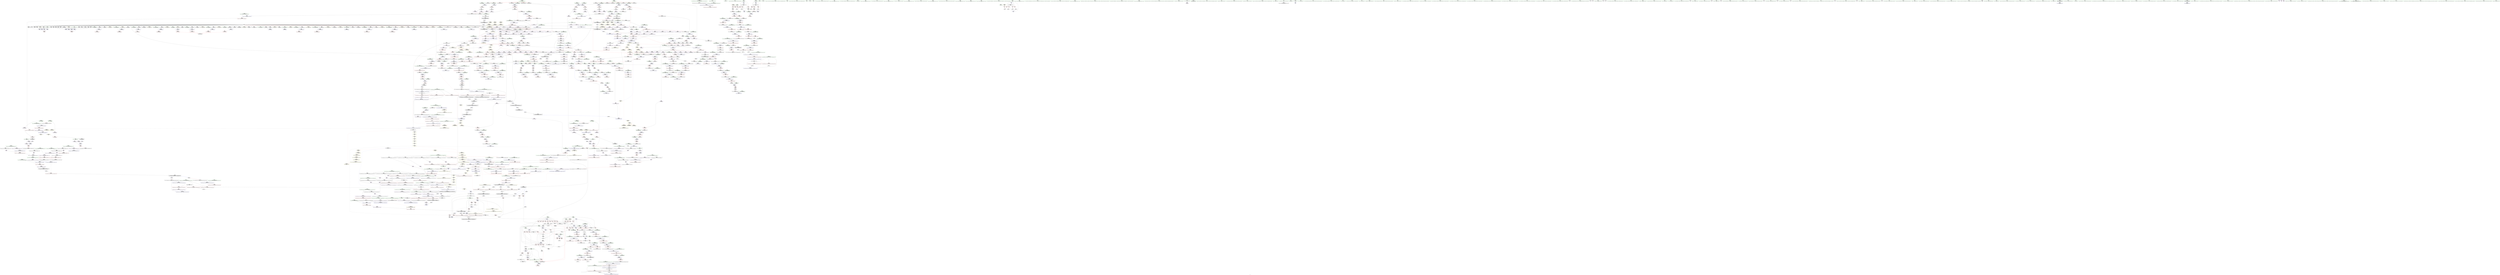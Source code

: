digraph "SVFG" {
	label="SVFG";

	Node0x55d89d924980 [shape=record,color=grey,label="{NodeID: 0\nNullPtr|{|<s58>92|<s59>136}}"];
	Node0x55d89d924980 -> Node0x55d89d97a0a0[style=solid];
	Node0x55d89d924980 -> Node0x55d89d97a1a0[style=solid];
	Node0x55d89d924980 -> Node0x55d89d97a270[style=solid];
	Node0x55d89d924980 -> Node0x55d89d97a340[style=solid];
	Node0x55d89d924980 -> Node0x55d89d97a410[style=solid];
	Node0x55d89d924980 -> Node0x55d89d97a4e0[style=solid];
	Node0x55d89d924980 -> Node0x55d89d97a5b0[style=solid];
	Node0x55d89d924980 -> Node0x55d89d97a680[style=solid];
	Node0x55d89d924980 -> Node0x55d89d97a750[style=solid];
	Node0x55d89d924980 -> Node0x55d89d97a820[style=solid];
	Node0x55d89d924980 -> Node0x55d89d97a8f0[style=solid];
	Node0x55d89d924980 -> Node0x55d89d97a9c0[style=solid];
	Node0x55d89d924980 -> Node0x55d89d97aa90[style=solid];
	Node0x55d89d924980 -> Node0x55d89d97ab60[style=solid];
	Node0x55d89d924980 -> Node0x55d89d97ac30[style=solid];
	Node0x55d89d924980 -> Node0x55d89d97ad00[style=solid];
	Node0x55d89d924980 -> Node0x55d89d97add0[style=solid];
	Node0x55d89d924980 -> Node0x55d89d97aea0[style=solid];
	Node0x55d89d924980 -> Node0x55d89d97af70[style=solid];
	Node0x55d89d924980 -> Node0x55d89d97b040[style=solid];
	Node0x55d89d924980 -> Node0x55d89d97b110[style=solid];
	Node0x55d89d924980 -> Node0x55d89d97b1e0[style=solid];
	Node0x55d89d924980 -> Node0x55d89d97b2b0[style=solid];
	Node0x55d89d924980 -> Node0x55d89d97b380[style=solid];
	Node0x55d89d924980 -> Node0x55d89d97b450[style=solid];
	Node0x55d89d924980 -> Node0x55d89d96f180[style=solid];
	Node0x55d89d924980 -> Node0x55d89d96f250[style=solid];
	Node0x55d89d924980 -> Node0x55d89d96f320[style=solid];
	Node0x55d89d924980 -> Node0x55d89d96f3f0[style=solid];
	Node0x55d89d924980 -> Node0x55d89d96f4c0[style=solid];
	Node0x55d89d924980 -> Node0x55d89d96f590[style=solid];
	Node0x55d89d924980 -> Node0x55d89d96f660[style=solid];
	Node0x55d89d924980 -> Node0x55d89d96f730[style=solid];
	Node0x55d89d924980 -> Node0x55d89d96f800[style=solid];
	Node0x55d89d924980 -> Node0x55d89d96f8d0[style=solid];
	Node0x55d89d924980 -> Node0x55d89d96f9a0[style=solid];
	Node0x55d89d924980 -> Node0x55d89d96fa70[style=solid];
	Node0x55d89d924980 -> Node0x55d89d96fb40[style=solid];
	Node0x55d89d924980 -> Node0x55d89d96fc10[style=solid];
	Node0x55d89d924980 -> Node0x55d89d96fce0[style=solid];
	Node0x55d89d924980 -> Node0x55d89d96fdb0[style=solid];
	Node0x55d89d924980 -> Node0x55d89d96fe80[style=solid];
	Node0x55d89d924980 -> Node0x55d89d96ff50[style=solid];
	Node0x55d89d924980 -> Node0x55d89d970020[style=solid];
	Node0x55d89d924980 -> Node0x55d89d9700f0[style=solid];
	Node0x55d89d924980 -> Node0x55d89d9701c0[style=solid];
	Node0x55d89d924980 -> Node0x55d89d970290[style=solid];
	Node0x55d89d924980 -> Node0x55d89d9a58e0[style=solid];
	Node0x55d89d924980 -> Node0x55d89d9aa3d0[style=solid];
	Node0x55d89d924980 -> Node0x55d89d9aa4a0[style=solid];
	Node0x55d89d924980 -> Node0x55d89d9aa570[style=solid];
	Node0x55d89d924980 -> Node0x55d89d9aeb50[style=solid];
	Node0x55d89d924980 -> Node0x55d89d9aec20[style=solid];
	Node0x55d89d924980 -> Node0x55d89d9aecf0[style=solid];
	Node0x55d89d924980 -> Node0x55d89d194260[style=solid];
	Node0x55d89d924980 -> Node0x55d89d9d96b0[style=solid];
	Node0x55d89d924980 -> Node0x55d89d9dd850[style=solid];
	Node0x55d89d924980 -> Node0x55d89d9ddfd0[style=solid];
	Node0x55d89d924980:s58 -> Node0x55d89dadcc80[style=solid,color=red];
	Node0x55d89d924980:s59 -> Node0x55d89dae6bf0[style=solid,color=red];
	Node0x55d89d97bad0 [shape=record,color=red,label="{NodeID: 775\n696\<--671\n\<--__value.addr\n_ZSt4fillIN9__gnu_cxx17__normal_iteratorIPySt6vectorIySaIyEEEEyEvT_S7_RKT0_\n|{<s0>64}}"];
	Node0x55d89d97bad0:s0 -> Node0x55d89dadbd80[style=solid,color=red];
	Node0x55d89da6c900 [shape=record,color=yellow,style=double,label="{NodeID: 2657\n58V_2 = CSCHI(MR_58V_1)\npts\{1260002 \}\nCS[]|{<s0>23|<s1>58}}"];
	Node0x55d89da6c900:s0 -> Node0x55d89da6b6d0[style=dashed,color=blue];
	Node0x55d89da6c900:s1 -> Node0x55d89da4c4a0[style=dashed,color=red];
	Node0x55d89d9721a0 [shape=record,color=black,label="{NodeID: 443\n709\<--708\n\<--this1\n_ZNSt6vectorIySaIyEE5beginEv\n}"];
	Node0x55d89d9721a0 -> Node0x55d89d989380[style=solid];
	Node0x55d89d9721a0 -> Node0x55d89d989450[style=solid];
	Node0x55d89d9b1c10 [shape=record,color=blue,label="{NodeID: 1218\n2062\<--2061\nthis.addr\<--this\n_ZNK9__gnu_cxx17__normal_iteratorIPySt6vectorIySaIyEEE4baseEv\n}"];
	Node0x55d89d9b1c10 -> Node0x55d89d9a4500[style=dashed];
	Node0x55d89d965ea0 [shape=record,color=green,label="{NodeID: 111\n599\<--600\nthis.addr\<--this.addr_field_insensitive\n_ZNSaIyEC2Ev\n}"];
	Node0x55d89d965ea0 -> Node0x55d89d992d10[style=solid];
	Node0x55d89d965ea0 -> Node0x55d89d9a84f0[style=solid];
	Node0x55d89da1fab0 [shape=record,color=yellow,style=double,label="{NodeID: 1993\n38V_1 = ENCHI(MR_38V_0)\npts\{1127 \}\nFun[_ZNSt6vectorIjSaIjEE21_M_default_initializeEm]|{<s0>82}}"];
	Node0x55d89da1fab0:s0 -> Node0x55d89da48ad0[style=dashed,color=red];
	Node0x55d89d981500 [shape=record,color=red,label="{NodeID: 886\n1576\<--1549\nexn\<--exn.slot\n_ZNSt12_Vector_baseIySaIyEEC2EmRKS0_\n}"];
	Node0x55d89dadda20 [shape=record,color=black,label="{NodeID: 2768\n1488 = PHI(1374, )\n0th arg _ZNK9__gnu_cxx5__ops15_Iter_less_iterclINS_17__normal_iteratorIPjSt6vectorIjSaIjEEEES8_EEbT_T0_ }"];
	Node0x55d89dadda20 -> Node0x55d89d9adbe0[style=solid];
	Node0x55d89d988000 [shape=record,color=purple,label="{NodeID: 554\n527\<--515\ncoerce.dive\<--__first\n_ZSt11max_elementIN9__gnu_cxx17__normal_iteratorIPjSt6vectorIjSaIjEEEEET_S7_S7_\n}"];
	Node0x55d89d988000 -> Node0x55d89d9a7e70[style=solid];
	Node0x55d89d96a790 [shape=record,color=green,label="{NodeID: 222\n1316\<--1317\n_ZSt9terminatev\<--_ZSt9terminatev_field_insensitive\n}"];
	Node0x55d89da48ad0 [shape=record,color=yellow,style=double,label="{NodeID: 2104\n38V_1 = ENCHI(MR_38V_0)\npts\{1127 \}\nFun[_ZSt27__uninitialized_default_n_aIPjmjET_S1_T0_RSaIT1_E]|{<s0>96}}"];
	Node0x55d89da48ad0:s0 -> Node0x55d89da4c960[style=dashed,color=red];
	Node0x55d89d9a6880 [shape=record,color=blue,label="{NodeID: 997\n137\<--264\nb\<--\n_ZL7runTestv\n}"];
	Node0x55d89d9a6880 -> Node0x55d89d990060[style=dashed];
	Node0x55d89d9a6880 -> Node0x55d89d990130[style=dashed];
	Node0x55d89d9a6880 -> Node0x55d89d990200[style=dashed];
	Node0x55d89d9a6880 -> Node0x55d89d9902d0[style=dashed];
	Node0x55d89d9a6880 -> Node0x55d89da34f50[style=dashed];
	Node0x55d89dae9cf0 [shape=record,color=black,label="{NodeID: 2879\n1848 = PHI(1832, )\n0th arg _ZSt25__uninitialized_default_nIPymET_S1_T0_ }"];
	Node0x55d89dae9cf0 -> Node0x55d89d9b0070[style=solid];
	Node0x55d89d98da30 [shape=record,color=purple,label="{NodeID: 665\n1686\<--1677\n_M_start3\<--this1\n_ZNSt12_Vector_baseIySaIyEE17_M_create_storageEm\n}"];
	Node0x55d89d98da30 -> Node0x55d89d982130[style=solid];
	Node0x55d89d978a60 [shape=record,color=green,label="{NodeID: 333\n2025\<--2026\n__value.addr\<--__value.addr_field_insensitive\n_ZSt8__fill_aIPyyEN9__gnu_cxx11__enable_ifIXsr11__is_scalarIT0_EE7__valueEvE6__typeET_S6_RKS3_\n}"];
	Node0x55d89d978a60 -> Node0x55d89d9a41c0[style=solid];
	Node0x55d89d978a60 -> Node0x55d89d9b1800[style=solid];
	Node0x55d89d9ac2b0 [shape=record,color=blue,label="{NodeID: 1108\n1248\<--1256\n__tmp\<--\n_ZSt10__fill_n_aIPjmjEN9__gnu_cxx11__enable_ifIXsr11__is_scalarIT1_EE7__valueET_E6__typeES4_T0_RKS3_\n}"];
	Node0x55d89d9ac2b0 -> Node0x55d89d97f620[style=dashed];
	Node0x55d89d961ec0 [shape=record,color=green,label="{NodeID: 1\n7\<--1\n__dso_handle\<--dummyObj\nGlob }"];
	Node0x55d89d97bba0 [shape=record,color=red,label="{NodeID: 776\n686\<--685\n\<--coerce.dive2\n_ZSt4fillIN9__gnu_cxx17__normal_iteratorIPySt6vectorIySaIyEEEEyEvT_S7_RKT0_\n|{<s0>61}}"];
	Node0x55d89d97bba0:s0 -> Node0x55d89dadd400[style=solid,color=red];
	Node0x55d89da6c9e0 [shape=record,color=yellow,style=double,label="{NodeID: 2658\n40V_2 = CSCHI(MR_40V_1)\npts\{1801 \}\nCS[]|{<s0>23}}"];
	Node0x55d89da6c9e0:s0 -> Node0x55d89da6b3b0[style=dashed,color=blue];
	Node0x55d89d972270 [shape=record,color=black,label="{NodeID: 444\n701\<--716\n_ZNSt6vectorIySaIyEE5beginEv_ret\<--\n_ZNSt6vectorIySaIyEE5beginEv\n|{<s0>25}}"];
	Node0x55d89d972270:s0 -> Node0x55d89dad6a40[style=solid,color=blue];
	Node0x55d89d9b1ce0 [shape=record,color=blue,label="{NodeID: 1219\n2071\<--2069\nthis.addr\<--this\n_ZN9__gnu_cxx17__normal_iteratorIPySt6vectorIySaIyEEEC2ERKS1_\n}"];
	Node0x55d89d9b1ce0 -> Node0x55d89d9a45d0[style=dashed];
	Node0x55d89d965f70 [shape=record,color=green,label="{NodeID: 112\n605\<--606\n_ZN9__gnu_cxx13new_allocatorIyEC2Ev\<--_ZN9__gnu_cxx13new_allocatorIyEC2Ev_field_insensitive\n}"];
	Node0x55d89da1fb90 [shape=record,color=yellow,style=double,label="{NodeID: 1994\n42V_1 = ENCHI(MR_42V_0)\npts\{1080000 \}\nFun[_ZNSt6vectorIjSaIjEE21_M_default_initializeEm]}"];
	Node0x55d89da1fb90 -> Node0x55d89d97d400[style=dashed];
	Node0x55d89d9815d0 [shape=record,color=red,label="{NodeID: 887\n1577\<--1551\nsel\<--ehselector.slot\n_ZNSt12_Vector_baseIySaIyEEC2EmRKS0_\n}"];
	Node0x55d89daddb30 [shape=record,color=black,label="{NodeID: 2769\n1489 = PHI(1412, )\n1st arg _ZNK9__gnu_cxx5__ops15_Iter_less_iterclINS_17__normal_iteratorIPjSt6vectorIjSaIjEEEES8_EEbT_T0_ }"];
	Node0x55d89daddb30 -> Node0x55d89d9ada40[style=solid];
	Node0x55d89d9880d0 [shape=record,color=purple,label="{NodeID: 555\n529\<--517\ncoerce.dive1\<--__last\n_ZSt11max_elementIN9__gnu_cxx17__normal_iteratorIPjSt6vectorIjSaIjEEEEET_S7_S7_\n}"];
	Node0x55d89d9880d0 -> Node0x55d89d9a7f40[style=solid];
	Node0x55d89d96a890 [shape=record,color=green,label="{NodeID: 223\n1326\<--1327\n__a.addr\<--__a.addr_field_insensitive\n_ZNSt16allocator_traitsISaIjEE10deallocateERS0_Pjm\n}"];
	Node0x55d89d96a890 -> Node0x55d89d97fd70[style=solid];
	Node0x55d89d96a890 -> Node0x55d89d9aca00[style=solid];
	Node0x55d89d9a6950 [shape=record,color=blue,label="{NodeID: 998\n139\<--269\nd\<--call42\n_ZL7runTestv\n}"];
	Node0x55d89d9a6950 -> Node0x55d89d9903a0[style=dashed];
	Node0x55d89d9a6950 -> Node0x55d89da35450[style=dashed];
	Node0x55d89dae9e00 [shape=record,color=black,label="{NodeID: 2880\n1849 = PHI(1833, )\n1st arg _ZSt25__uninitialized_default_nIPymET_S1_T0_ }"];
	Node0x55d89dae9e00 -> Node0x55d89d9b0140[style=solid];
	Node0x55d89d98db00 [shape=record,color=purple,label="{NodeID: 666\n1688\<--1677\n_M_impl4\<--this1\n_ZNSt12_Vector_baseIySaIyEE17_M_create_storageEm\n}"];
	Node0x55d89d978b30 [shape=record,color=green,label="{NodeID: 334\n2027\<--2028\n__tmp\<--__tmp_field_insensitive\n_ZSt8__fill_aIPyyEN9__gnu_cxx11__enable_ifIXsr11__is_scalarIT0_EE7__valueEvE6__typeET_S6_RKS3_\n}"];
	Node0x55d89d978b30 -> Node0x55d89d9a4290[style=solid];
	Node0x55d89d978b30 -> Node0x55d89d9b18d0[style=solid];
	Node0x55d89d9ac380 [shape=record,color=blue,label="{NodeID: 1109\n1250\<--1258\n__niter\<--\n_ZSt10__fill_n_aIPjmjEN9__gnu_cxx11__enable_ifIXsr11__is_scalarIT1_EE7__valueET_E6__typeES4_T0_RKS3_\n}"];
	Node0x55d89d9ac380 -> Node0x55d89da21e20[style=dashed];
	Node0x55d89d961f50 [shape=record,color=green,label="{NodeID: 2\n8\<--1\n_ZSt3cin\<--dummyObj\nGlob }"];
	Node0x55d89d97bc70 [shape=record,color=red,label="{NodeID: 777\n694\<--693\n\<--coerce.dive4\n_ZSt4fillIN9__gnu_cxx17__normal_iteratorIPySt6vectorIySaIyEEEEyEvT_S7_RKT0_\n|{<s0>63}}"];
	Node0x55d89d97bc70:s0 -> Node0x55d89dadd400[style=solid,color=red];
	Node0x55d89da6cb40 [shape=record,color=yellow,style=double,label="{NodeID: 2659\n56V_3 = CSCHI(MR_56V_2)\npts\{1260001 \}\nCS[]|{<s0>23}}"];
	Node0x55d89da6cb40:s0 -> Node0x55d89da6b5f0[style=dashed,color=blue];
	Node0x55d89d972340 [shape=record,color=black,label="{NodeID: 445\n726\<--725\n\<--this1\n_ZNSt6vectorIySaIyEE3endEv\n}"];
	Node0x55d89d972340 -> Node0x55d89d9895f0[style=solid];
	Node0x55d89d972340 -> Node0x55d89d9896c0[style=solid];
	Node0x55d89d9b1db0 [shape=record,color=blue,label="{NodeID: 1220\n2073\<--2070\n__i.addr\<--__i\n_ZN9__gnu_cxx17__normal_iteratorIPySt6vectorIySaIyEEEC2ERKS1_\n}"];
	Node0x55d89d9b1db0 -> Node0x55d89d9a46a0[style=dashed];
	Node0x55d89d966070 [shape=record,color=green,label="{NodeID: 113\n612\<--613\nthis.addr\<--this.addr_field_insensitive\n_ZNSt6vectorIySaIyEEC2EmRKS0_\n}"];
	Node0x55d89d966070 -> Node0x55d89d97b520[style=solid];
	Node0x55d89d966070 -> Node0x55d89d9a85c0[style=solid];
	Node0x55d89d9816a0 [shape=record,color=red,label="{NodeID: 888\n1590\<--1584\nthis1\<--this.addr\n_ZNSt6vectorIySaIyEE21_M_default_initializeEm\n}"];
	Node0x55d89d9816a0 -> Node0x55d89d9857a0[style=solid];
	Node0x55d89d9816a0 -> Node0x55d89d985870[style=solid];
	Node0x55d89d9816a0 -> Node0x55d89d985940[style=solid];
	Node0x55d89daddc40 [shape=record,color=black,label="{NodeID: 2770\n734 = PHI(125, 125, 125, 125, 125, 125, )\n0th arg _ZNSt6vectorIySaIyEEixEm }"];
	Node0x55d89daddc40 -> Node0x55d89d9a9050[style=solid];
	Node0x55d89d9881a0 [shape=record,color=purple,label="{NodeID: 556\n544\<--519\ncoerce.dive4\<--agg.tmp\n_ZSt11max_elementIN9__gnu_cxx17__normal_iteratorIPjSt6vectorIjSaIjEEEEET_S7_S7_\n}"];
	Node0x55d89d9881a0 -> Node0x55d89d9925c0[style=solid];
	Node0x55d89d96a960 [shape=record,color=green,label="{NodeID: 224\n1328\<--1329\n__p.addr\<--__p.addr_field_insensitive\n_ZNSt16allocator_traitsISaIjEE10deallocateERS0_Pjm\n}"];
	Node0x55d89d96a960 -> Node0x55d89d97fe40[style=solid];
	Node0x55d89d96a960 -> Node0x55d89d9acad0[style=solid];
	Node0x55d89d9a6a20 [shape=record,color=blue,label="{NodeID: 999\n141\<--54\nr\<--\n_ZL7runTestv\n}"];
	Node0x55d89d9a6a20 -> Node0x55d89d990470[style=dashed];
	Node0x55d89d9a6a20 -> Node0x55d89d990540[style=dashed];
	Node0x55d89d9a6a20 -> Node0x55d89d990610[style=dashed];
	Node0x55d89d9a6a20 -> Node0x55d89d9906e0[style=dashed];
	Node0x55d89d9a6a20 -> Node0x55d89d9907b0[style=dashed];
	Node0x55d89d9a6a20 -> Node0x55d89d9a7580[style=dashed];
	Node0x55d89d9a6a20 -> Node0x55d89da35950[style=dashed];
	Node0x55d89dae9f10 [shape=record,color=black,label="{NodeID: 2881\n424 = PHI(109, )\n0th arg _ZNSaIjEC2Ev }"];
	Node0x55d89dae9f10 -> Node0x55d89d9a7720[style=solid];
	Node0x55d89d98dbd0 [shape=record,color=purple,label="{NodeID: 667\n1689\<--1677\n_M_finish\<--this1\n_ZNSt12_Vector_baseIySaIyEE17_M_create_storageEm\n}"];
	Node0x55d89d98dbd0 -> Node0x55d89d9af030[style=solid];
	Node0x55d89d978c00 [shape=record,color=green,label="{NodeID: 335\n2051\<--2052\n__it\<--__it_field_insensitive\n_ZSt12__niter_baseIPySt6vectorIySaIyEEET_N9__gnu_cxx17__normal_iteratorIS4_T0_EE\n|{|<s1>148}}"];
	Node0x55d89d978c00 -> Node0x55d89d98e3f0[style=solid];
	Node0x55d89d978c00:s1 -> Node0x55d89dae0340[style=solid,color=red];
	Node0x55d89d9ac450 [shape=record,color=blue,label="{NodeID: 1110\n1265\<--1264\n\<--\n_ZSt10__fill_n_aIPjmjEN9__gnu_cxx11__enable_ifIXsr11__is_scalarIT1_EE7__valueET_E6__typeES4_T0_RKS3_\n}"];
	Node0x55d89d9ac450 -> Node0x55d89da21420[style=dashed];
	Node0x55d89d962200 [shape=record,color=green,label="{NodeID: 3\n9\<--1\n_ZSt4cout\<--dummyObj\nGlob }"];
	Node0x55d89d97bd40 [shape=record,color=red,label="{NodeID: 778\n708\<--705\nthis1\<--this.addr\n_ZNSt6vectorIySaIyEE5beginEv\n}"];
	Node0x55d89d97bd40 -> Node0x55d89d9721a0[style=solid];
	Node0x55d89da6cc20 [shape=record,color=yellow,style=double,label="{NodeID: 2660\n40V_2 = CSCHI(MR_40V_1)\npts\{1801 \}\nCS[]|{<s0>27}}"];
	Node0x55d89da6cc20:s0 -> Node0x55d89d9a66e0[style=dashed,color=blue];
	Node0x55d89d972410 [shape=record,color=black,label="{NodeID: 446\n718\<--731\n_ZNSt6vectorIySaIyEE3endEv_ret\<--\n_ZNSt6vectorIySaIyEE3endEv\n|{<s0>26}}"];
	Node0x55d89d972410:s0 -> Node0x55d89dae5360[style=solid,color=blue];
	Node0x55d89d9b1e80 [shape=record,color=blue,label="{NodeID: 1221\n2078\<--2080\n_M_current\<--\n_ZN9__gnu_cxx17__normal_iteratorIPySt6vectorIySaIyEEEC2ERKS1_\n|{<s0>65|<s1>66}}"];
	Node0x55d89d9b1e80:s0 -> Node0x55d89da6cd80[style=dashed,color=blue];
	Node0x55d89d9b1e80:s1 -> Node0x55d89da6bd40[style=dashed,color=blue];
	Node0x55d89d966140 [shape=record,color=green,label="{NodeID: 114\n614\<--615\n__n.addr\<--__n.addr_field_insensitive\n_ZNSt6vectorIySaIyEEC2EmRKS0_\n}"];
	Node0x55d89d966140 -> Node0x55d89d97b5f0[style=solid];
	Node0x55d89d966140 -> Node0x55d89d97b6c0[style=solid];
	Node0x55d89d966140 -> Node0x55d89d9a8690[style=solid];
	Node0x55d89da1fd50 [shape=record,color=yellow,style=double,label="{NodeID: 1996\n38V_1 = ENCHI(MR_38V_0)\npts\{1127 \}\nFun[_ZNSt27__uninitialized_default_n_1ILb1EE18__uninit_default_nIPjmEET_S3_T0_]|{<s0>98}}"];
	Node0x55d89da1fd50:s0 -> Node0x55d89da1e870[style=dashed,color=red];
	Node0x55d89d981770 [shape=record,color=red,label="{NodeID: 889\n1595\<--1586\n\<--__n.addr\n_ZNSt6vectorIySaIyEE21_M_default_initializeEm\n|{<s0>126}}"];
	Node0x55d89d981770:s0 -> Node0x55d89dadfdf0[style=solid,color=red];
	Node0x55d89dade0d0 [shape=record,color=black,label="{NodeID: 2771\n735 = PHI(251, 283, 342, 348, 378, 388, )\n1st arg _ZNSt6vectorIySaIyEEixEm }"];
	Node0x55d89dade0d0 -> Node0x55d89d9a9120[style=solid];
	Node0x55d89d988270 [shape=record,color=purple,label="{NodeID: 557\n546\<--521\ncoerce.dive5\<--agg.tmp2\n_ZSt11max_elementIN9__gnu_cxx17__normal_iteratorIPjSt6vectorIjSaIjEEEEET_S7_S7_\n}"];
	Node0x55d89d988270 -> Node0x55d89d992690[style=solid];
	Node0x55d89d96aa30 [shape=record,color=green,label="{NodeID: 225\n1330\<--1331\n__n.addr\<--__n.addr_field_insensitive\n_ZNSt16allocator_traitsISaIjEE10deallocateERS0_Pjm\n}"];
	Node0x55d89d96aa30 -> Node0x55d89d97ff10[style=solid];
	Node0x55d89d96aa30 -> Node0x55d89d9acba0[style=solid];
	Node0x55d89d9a6af0 [shape=record,color=blue,label="{NodeID: 1000\n143\<--279\nj\<--\n_ZL7runTestv\n}"];
	Node0x55d89d9a6af0 -> Node0x55d89d990880[style=dashed];
	Node0x55d89d9a6af0 -> Node0x55d89d990950[style=dashed];
	Node0x55d89d9a6af0 -> Node0x55d89d990af0[style=dashed];
	Node0x55d89d9a6af0 -> Node0x55d89d990bc0[style=dashed];
	Node0x55d89d9a6af0 -> Node0x55d89d9a6c90[style=dashed];
	Node0x55d89d9a6af0 -> Node0x55d89d9a74b0[style=dashed];
	Node0x55d89daea020 [shape=record,color=black,label="{NodeID: 2882\n856 = PHI(429, )\n0th arg _ZN9__gnu_cxx13new_allocatorIjEC2Ev }"];
	Node0x55d89daea020 -> Node0x55d89d9a9870[style=solid];
	Node0x55d89d98dca0 [shape=record,color=purple,label="{NodeID: 668\n1691\<--1677\n_M_impl5\<--this1\n_ZNSt12_Vector_baseIySaIyEE17_M_create_storageEm\n}"];
	Node0x55d89d978cd0 [shape=record,color=green,label="{NodeID: 336\n2056\<--2057\n_ZNK9__gnu_cxx17__normal_iteratorIPySt6vectorIySaIyEEE4baseEv\<--_ZNK9__gnu_cxx17__normal_iteratorIPySt6vectorIySaIyEEE4baseEv_field_insensitive\n}"];
	Node0x55d89d9ac520 [shape=record,color=blue,label="{NodeID: 1111\n1250\<--1269\n__niter\<--dec\n_ZSt10__fill_n_aIPjmjEN9__gnu_cxx11__enable_ifIXsr11__is_scalarIT1_EE7__valueET_E6__typeES4_T0_RKS3_\n}"];
	Node0x55d89d9ac520 -> Node0x55d89da21e20[style=dashed];
	Node0x55d89d962290 [shape=record,color=green,label="{NodeID: 4\n10\<--1\n.str\<--dummyObj\nGlob }"];
	Node0x55d89d97be10 [shape=record,color=red,label="{NodeID: 779\n716\<--715\n\<--coerce.dive\n_ZNSt6vectorIySaIyEE5beginEv\n}"];
	Node0x55d89d97be10 -> Node0x55d89d972270[style=solid];
	Node0x55d89da6cd80 [shape=record,color=yellow,style=double,label="{NodeID: 2661\n168V_2 = CSCHI(MR_168V_1)\npts\{7040000 \}\nCS[]}"];
	Node0x55d89da6cd80 -> Node0x55d89d97be10[style=dashed];
	Node0x55d89d9724e0 [shape=record,color=black,label="{NodeID: 447\n743\<--742\n\<--this1\n_ZNSt6vectorIySaIyEEixEm\n}"];
	Node0x55d89d9724e0 -> Node0x55d89d989790[style=solid];
	Node0x55d89d9724e0 -> Node0x55d89d989860[style=solid];
	Node0x55d89d9b1f50 [shape=record,color=blue,label="{NodeID: 1222\n2087\<--2084\n__first.addr\<--__first\n_ZSt8_DestroyIPyyEvT_S1_RSaIT0_E\n}"];
	Node0x55d89d9b1f50 -> Node0x55d89d9a4840[style=dashed];
	Node0x55d89d96ae40 [shape=record,color=green,label="{NodeID: 115\n616\<--617\n__a.addr\<--__a.addr_field_insensitive\n_ZNSt6vectorIySaIyEEC2EmRKS0_\n}"];
	Node0x55d89d96ae40 -> Node0x55d89d97b790[style=solid];
	Node0x55d89d96ae40 -> Node0x55d89d9a8760[style=solid];
	Node0x55d89d981840 [shape=record,color=red,label="{NodeID: 890\n1594\<--1593\n\<--_M_start\n_ZNSt6vectorIySaIyEE21_M_default_initializeEm\n|{<s0>126}}"];
	Node0x55d89d981840:s0 -> Node0x55d89dadfce0[style=solid,color=red];
	Node0x55d89dade350 [shape=record,color=black,label="{NodeID: 2772\n1477 = PHI(1370, )\n0th arg _ZN9__gnu_cxx17__normal_iteratorIPjSt6vectorIjSaIjEEEppEv }"];
	Node0x55d89dade350 -> Node0x55d89d9ad8a0[style=solid];
	Node0x55d89d988340 [shape=record,color=purple,label="{NodeID: 558\n2178\<--531\noffset_0\<--\n}"];
	Node0x55d89d988340 -> Node0x55d89d9a8010[style=solid];
	Node0x55d89d96ab00 [shape=record,color=green,label="{NodeID: 226\n1340\<--1341\n_ZN9__gnu_cxx13new_allocatorIjE10deallocateEPjm\<--_ZN9__gnu_cxx13new_allocatorIjE10deallocateEPjm_field_insensitive\n}"];
	Node0x55d89d9a6bc0 [shape=record,color=blue,label="{NodeID: 1001\n145\<--285\nnewWasted\<--\n_ZL7runTestv\n}"];
	Node0x55d89d9a6bc0 -> Node0x55d89d990d60[style=dashed];
	Node0x55d89d9a6bc0 -> Node0x55d89d990e30[style=dashed];
	Node0x55d89d9a6bc0 -> Node0x55d89d9a6bc0[style=dashed];
	Node0x55d89d9a6bc0 -> Node0x55d89d9a70a0[style=dashed];
	Node0x55d89d9a6bc0 -> Node0x55d89da36350[style=dashed];
	Node0x55d89daea130 [shape=record,color=black,label="{NodeID: 2883\n1062 = PHI(1001, )\n0th arg _ZNSt12_Vector_baseIjSaIjEE11_M_allocateEm }"];
	Node0x55d89daea130 -> Node0x55d89d9aae60[style=solid];
	Node0x55d89d98dd70 [shape=record,color=purple,label="{NodeID: 669\n1692\<--1677\n_M_start6\<--this1\n_ZNSt12_Vector_baseIySaIyEE17_M_create_storageEm\n}"];
	Node0x55d89d98dd70 -> Node0x55d89d982200[style=solid];
	Node0x55d89d978dd0 [shape=record,color=green,label="{NodeID: 337\n2062\<--2063\nthis.addr\<--this.addr_field_insensitive\n_ZNK9__gnu_cxx17__normal_iteratorIPySt6vectorIySaIyEEE4baseEv\n}"];
	Node0x55d89d978dd0 -> Node0x55d89d9a4500[style=solid];
	Node0x55d89d978dd0 -> Node0x55d89d9b1c10[style=solid];
	Node0x55d89d9ac5f0 [shape=record,color=blue,label="{NodeID: 1112\n1242\<--1272\n__first.addr\<--incdec.ptr\n_ZSt10__fill_n_aIPjmjEN9__gnu_cxx11__enable_ifIXsr11__is_scalarIT1_EE7__valueET_E6__typeES4_T0_RKS3_\n}"];
	Node0x55d89d9ac5f0 -> Node0x55d89da21920[style=dashed];
	Node0x55d89d962320 [shape=record,color=green,label="{NodeID: 5\n12\<--1\n.str.1\<--dummyObj\nGlob }"];
	Node0x55d89d97bee0 [shape=record,color=red,label="{NodeID: 780\n725\<--722\nthis1\<--this.addr\n_ZNSt6vectorIySaIyEE3endEv\n}"];
	Node0x55d89d97bee0 -> Node0x55d89d972340[style=solid];
	Node0x55d89da6cee0 [shape=record,color=yellow,style=double,label="{NodeID: 2662\n218V_2 = CSCHI(MR_218V_1)\npts\{1080000 1080001 1080002 \}\nCS[]|{<s0>79|<s1>79|<s2>79}}"];
	Node0x55d89da6cee0:s0 -> Node0x55d89d9aa7e0[style=dashed,color=red];
	Node0x55d89da6cee0:s1 -> Node0x55d89d9aa8b0[style=dashed,color=red];
	Node0x55d89da6cee0:s2 -> Node0x55d89d9aa980[style=dashed,color=red];
	Node0x55d89d9725b0 [shape=record,color=black,label="{NodeID: 448\n733\<--748\n_ZNSt6vectorIySaIyEEixEm_ret\<--add.ptr\n_ZNSt6vectorIySaIyEEixEm\n|{<s0>28|<s1>31|<s2>34|<s3>35|<s4>36|<s5>38}}"];
	Node0x55d89d9725b0:s0 -> Node0x55d89dae5530[style=solid,color=blue];
	Node0x55d89d9725b0:s1 -> Node0x55d89dad7080[style=solid,color=blue];
	Node0x55d89d9725b0:s2 -> Node0x55d89dad71c0[style=solid,color=blue];
	Node0x55d89d9725b0:s3 -> Node0x55d89dae58f0[style=solid,color=blue];
	Node0x55d89d9725b0:s4 -> Node0x55d89dae5a30[style=solid,color=blue];
	Node0x55d89d9725b0:s5 -> Node0x55d89dae5c40[style=solid,color=blue];
	Node0x55d89d9b2020 [shape=record,color=blue,label="{NodeID: 1223\n2089\<--2085\n__last.addr\<--__last\n_ZSt8_DestroyIPyyEvT_S1_RSaIT0_E\n}"];
	Node0x55d89d9b2020 -> Node0x55d89d9a4910[style=dashed];
	Node0x55d89d96af10 [shape=record,color=green,label="{NodeID: 116\n618\<--619\nexn.slot\<--exn.slot_field_insensitive\n_ZNSt6vectorIySaIyEEC2EmRKS0_\n}"];
	Node0x55d89d96af10 -> Node0x55d89d97b860[style=solid];
	Node0x55d89d96af10 -> Node0x55d89d9a8830[style=solid];
	Node0x55d89d981910 [shape=record,color=red,label="{NodeID: 891\n1615\<--1608\nthis1\<--this.addr\n_ZNSt12_Vector_baseIySaIyEED2Ev\n|{|<s8>127}}"];
	Node0x55d89d981910 -> Node0x55d89d98ced0[style=solid];
	Node0x55d89d981910 -> Node0x55d89d98cfa0[style=solid];
	Node0x55d89d981910 -> Node0x55d89d98d070[style=solid];
	Node0x55d89d981910 -> Node0x55d89d98d140[style=solid];
	Node0x55d89d981910 -> Node0x55d89d98d210[style=solid];
	Node0x55d89d981910 -> Node0x55d89d98d2e0[style=solid];
	Node0x55d89d981910 -> Node0x55d89d98d3b0[style=solid];
	Node0x55d89d981910 -> Node0x55d89d98d480[style=solid];
	Node0x55d89d981910:s8 -> Node0x55d89dae0010[style=solid,color=red];
	Node0x55d89dade460 [shape=record,color=black,label="{NodeID: 2773\n1805 = PHI(1789, )\n0th arg _ZNK9__gnu_cxx13new_allocatorIyE8max_sizeEv }"];
	Node0x55d89dade460 -> Node0x55d89d9afb90[style=solid];
	Node0x55d89d988410 [shape=record,color=purple,label="{NodeID: 559\n2179\<--532\noffset_0\<--\n}"];
	Node0x55d89d988410 -> Node0x55d89d9a4ec0[style=solid];
	Node0x55d89d96ac00 [shape=record,color=green,label="{NodeID: 227\n1347\<--1348\nthis.addr\<--this.addr_field_insensitive\n_ZN9__gnu_cxx13new_allocatorIjE10deallocateEPjm\n}"];
	Node0x55d89d96ac00 -> Node0x55d89d97ffe0[style=solid];
	Node0x55d89d96ac00 -> Node0x55d89d9acc70[style=solid];
	Node0x55d89da48f90 [shape=record,color=yellow,style=double,label="{NodeID: 2109\n183V_1 = ENCHI(MR_183V_0)\npts\{780 \}\nFun[_ZNSt6vectorIySaIyEED2Ev]}"];
	Node0x55d89da48f90 -> Node0x55d89d9a9460[style=dashed];
	Node0x55d89d9a6c90 [shape=record,color=blue,label="{NodeID: 1002\n143\<--296\nj\<--conv51\n_ZL7runTestv\n}"];
	Node0x55d89d9a6c90 -> Node0x55d89d990880[style=dashed];
	Node0x55d89d9a6c90 -> Node0x55d89d990950[style=dashed];
	Node0x55d89d9a6c90 -> Node0x55d89d990a20[style=dashed];
	Node0x55d89d9a6c90 -> Node0x55d89d990af0[style=dashed];
	Node0x55d89d9a6c90 -> Node0x55d89d990bc0[style=dashed];
	Node0x55d89d9a6c90 -> Node0x55d89d9a6af0[style=dashed];
	Node0x55d89d9a6c90 -> Node0x55d89d9a6c90[style=dashed];
	Node0x55d89d9a6c90 -> Node0x55d89d9a74b0[style=dashed];
	Node0x55d89d9a6c90 -> Node0x55d89da35e50[style=dashed];
	Node0x55d89daea270 [shape=record,color=black,label="{NodeID: 2884\n1063 = PHI(1002, )\n1st arg _ZNSt12_Vector_baseIjSaIjEE11_M_allocateEm }"];
	Node0x55d89daea270 -> Node0x55d89d9aaf30[style=solid];
	Node0x55d89d98de40 [shape=record,color=purple,label="{NodeID: 670\n1696\<--1677\n_M_impl7\<--this1\n_ZNSt12_Vector_baseIySaIyEE17_M_create_storageEm\n}"];
	Node0x55d89d978ea0 [shape=record,color=green,label="{NodeID: 338\n2071\<--2072\nthis.addr\<--this.addr_field_insensitive\n_ZN9__gnu_cxx17__normal_iteratorIPySt6vectorIySaIyEEEC2ERKS1_\n}"];
	Node0x55d89d978ea0 -> Node0x55d89d9a45d0[style=solid];
	Node0x55d89d978ea0 -> Node0x55d89d9b1ce0[style=solid];
	Node0x55d89da50200 [shape=record,color=yellow,style=double,label="{NodeID: 2220\n42V_1 = ENCHI(MR_42V_0)\npts\{1080000 \}\nFun[_ZNSt6vectorIjSaIjEEixEm]}"];
	Node0x55d89da50200 -> Node0x55d89d9924f0[style=dashed];
	Node0x55d89d9ac6c0 [shape=record,color=blue,label="{NodeID: 1113\n1279\<--1278\n__it.addr\<--__it\n_ZSt12__niter_baseIPjET_S1_\n}"];
	Node0x55d89d9ac6c0 -> Node0x55d89d97f960[style=dashed];
	Node0x55d89d9623b0 [shape=record,color=green,label="{NodeID: 6\n14\<--1\n_ZSt4cerr\<--dummyObj\nGlob }"];
	Node0x55d89d97bfb0 [shape=record,color=red,label="{NodeID: 781\n731\<--730\n\<--coerce.dive\n_ZNSt6vectorIySaIyEE3endEv\n}"];
	Node0x55d89d97bfb0 -> Node0x55d89d972410[style=solid];
	Node0x55d89da6d040 [shape=record,color=yellow,style=double,label="{NodeID: 2663\n218V_3 = CSCHI(MR_218V_2)\npts\{1080000 1080001 1080002 \}\nCS[]|{<s0>45|<s1>45|<s2>45}}"];
	Node0x55d89da6d040:s0 -> Node0x55d89da6bea0[style=dashed,color=blue];
	Node0x55d89da6d040:s1 -> Node0x55d89da6c000[style=dashed,color=blue];
	Node0x55d89da6d040:s2 -> Node0x55d89da6c0e0[style=dashed,color=blue];
	Node0x55d89d972680 [shape=record,color=black,label="{NodeID: 449\n750\<--770\n_ZL3gcdjj_ret\<--cond\n_ZL3gcdjj\n|{<s0>30|<s1>67}}"];
	Node0x55d89d972680:s0 -> Node0x55d89dae57b0[style=solid,color=blue];
	Node0x55d89d972680:s1 -> Node0x55d89dad7300[style=solid,color=blue];
	Node0x55d89d9b20f0 [shape=record,color=blue,label="{NodeID: 1224\n2091\<--2086\n.addr\<--\n_ZSt8_DestroyIPyyEvT_S1_RSaIT0_E\n}"];
	Node0x55d89d96afe0 [shape=record,color=green,label="{NodeID: 117\n620\<--621\nehselector.slot\<--ehselector.slot_field_insensitive\n_ZNSt6vectorIySaIyEEC2EmRKS0_\n}"];
	Node0x55d89d96afe0 -> Node0x55d89d97b930[style=solid];
	Node0x55d89d96afe0 -> Node0x55d89d9a8900[style=solid];
	Node0x55d89d9819e0 [shape=record,color=red,label="{NodeID: 892\n1643\<--1610\nexn\<--exn.slot\n_ZNSt12_Vector_baseIySaIyEED2Ev\n|{<s0>130}}"];
	Node0x55d89d9819e0:s0 -> Node0x55d89dae93f0[style=solid,color=red];
	Node0x55d89dade570 [shape=record,color=black,label="{NodeID: 2774\n1034 = PHI(980, )\n0th arg _ZNSaIjEC2ERKS_ }"];
	Node0x55d89dade570 -> Node0x55d89d9aab20[style=solid];
	Node0x55d89d9884e0 [shape=record,color=purple,label="{NodeID: 560\n2181\<--538\noffset_0\<--\n}"];
	Node0x55d89d9884e0 -> Node0x55d89d9a80e0[style=solid];
	Node0x55d89d96acd0 [shape=record,color=green,label="{NodeID: 228\n1349\<--1350\n__p.addr\<--__p.addr_field_insensitive\n_ZN9__gnu_cxx13new_allocatorIjE10deallocateEPjm\n}"];
	Node0x55d89d96acd0 -> Node0x55d89d9800b0[style=solid];
	Node0x55d89d96acd0 -> Node0x55d89d9acd40[style=solid];
	Node0x55d89da49070 [shape=record,color=yellow,style=double,label="{NodeID: 2110\n185V_1 = ENCHI(MR_185V_0)\npts\{782 \}\nFun[_ZNSt6vectorIySaIyEED2Ev]}"];
	Node0x55d89da49070 -> Node0x55d89d9a9530[style=dashed];
	Node0x55d89d9a6d60 [shape=record,color=blue,label="{NodeID: 1003\n111\<--304\nexn.slot\<--\n_ZL7runTestv\n}"];
	Node0x55d89d9a6d60 -> Node0x55d89d98f290[style=dashed];
	Node0x55d89daea3b0 [shape=record,color=black,label="{NodeID: 2885\n2084 = PHI(788, )\n0th arg _ZSt8_DestroyIPyyEvT_S1_RSaIT0_E }"];
	Node0x55d89daea3b0 -> Node0x55d89d9b1f50[style=solid];
	Node0x55d89d98df10 [shape=record,color=purple,label="{NodeID: 671\n1697\<--1677\n_M_end_of_storage\<--this1\n_ZNSt12_Vector_baseIySaIyEE17_M_create_storageEm\n}"];
	Node0x55d89d98df10 -> Node0x55d89d9af100[style=solid];
	Node0x55d89d978f70 [shape=record,color=green,label="{NodeID: 339\n2073\<--2074\n__i.addr\<--__i.addr_field_insensitive\n_ZN9__gnu_cxx17__normal_iteratorIPySt6vectorIySaIyEEEC2ERKS1_\n}"];
	Node0x55d89d978f70 -> Node0x55d89d9a46a0[style=solid];
	Node0x55d89d978f70 -> Node0x55d89d9b1db0[style=solid];
	Node0x55d89d9ac790 [shape=record,color=blue,label="{NodeID: 1114\n1288\<--1285\nthis.addr\<--this\n_ZNSt12_Vector_baseIjSaIjEE13_M_deallocateEPjm\n}"];
	Node0x55d89d9ac790 -> Node0x55d89d97fa30[style=dashed];
	Node0x55d89d962bf0 [shape=record,color=green,label="{NodeID: 7\n15\<--1\n.str.2\<--dummyObj\nGlob }"];
	Node0x55d89d97c080 [shape=record,color=red,label="{NodeID: 782\n742\<--736\nthis1\<--this.addr\n_ZNSt6vectorIySaIyEEixEm\n}"];
	Node0x55d89d97c080 -> Node0x55d89d9724e0[style=solid];
	Node0x55d89da6d1a0 [shape=record,color=yellow,style=double,label="{NodeID: 2664\n38V_2 = CSCHI(MR_38V_1)\npts\{1127 \}\nCS[]|{<s0>46}}"];
	Node0x55d89da6d1a0:s0 -> Node0x55d89da6c1c0[style=dashed,color=blue];
	Node0x55d89d972750 [shape=record,color=black,label="{NodeID: 450\n785\<--784\n\<--this1\n_ZNSt6vectorIySaIyEED2Ev\n}"];
	Node0x55d89d972750 -> Node0x55d89d989930[style=solid];
	Node0x55d89d972750 -> Node0x55d89d989a00[style=solid];
	Node0x55d89d9b21c0 [shape=record,color=blue,label="{NodeID: 1225\n2105\<--2103\n__first.addr\<--__first\n_ZSt8_DestroyIPyEvT_S1_\n}"];
	Node0x55d89d9b21c0 -> Node0x55d89d9a49e0[style=dashed];
	Node0x55d89d96b0b0 [shape=record,color=green,label="{NodeID: 118\n630\<--631\n_ZNSt12_Vector_baseIySaIyEEC2EmRKS0_\<--_ZNSt12_Vector_baseIySaIyEEC2EmRKS0__field_insensitive\n}"];
	Node0x55d89d981ab0 [shape=record,color=red,label="{NodeID: 893\n1618\<--1617\n\<--_M_start\n_ZNSt12_Vector_baseIySaIyEED2Ev\n|{<s0>127}}"];
	Node0x55d89d981ab0:s0 -> Node0x55d89dae0120[style=solid,color=red];
	Node0x55d89dade680 [shape=record,color=black,label="{NodeID: 2775\n1035 = PHI(981, )\n1st arg _ZNSaIjEC2ERKS_ }"];
	Node0x55d89dade680 -> Node0x55d89d9aabf0[style=solid];
	Node0x55d89d9885b0 [shape=record,color=purple,label="{NodeID: 561\n2182\<--539\noffset_0\<--\n}"];
	Node0x55d89d9885b0 -> Node0x55d89d9a4f90[style=solid];
	Node0x55d89d9731a0 [shape=record,color=green,label="{NodeID: 229\n1351\<--1352\n.addr\<--.addr_field_insensitive\n_ZN9__gnu_cxx13new_allocatorIjE10deallocateEPjm\n}"];
	Node0x55d89d9731a0 -> Node0x55d89d9ace10[style=solid];
	Node0x55d89da49150 [shape=record,color=yellow,style=double,label="{NodeID: 2111\n54V_1 = ENCHI(MR_54V_0)\npts\{1260000 \}\nFun[_ZNSt6vectorIySaIyEED2Ev]|{|<s1>70|<s2>71}}"];
	Node0x55d89da49150 -> Node0x55d89d97c8a0[style=dashed];
	Node0x55d89da49150:s1 -> Node0x55d89da4c3c0[style=dashed,color=red];
	Node0x55d89da49150:s2 -> Node0x55d89da4c3c0[style=dashed,color=red];
	Node0x55d89d9a6e30 [shape=record,color=blue,label="{NodeID: 1004\n113\<--306\nehselector.slot\<--\n_ZL7runTestv\n}"];
	Node0x55d89d9a6e30 -> Node0x55d89d98f360[style=dashed];
	Node0x55d89daea4f0 [shape=record,color=black,label="{NodeID: 2886\n2085 = PHI(792, )\n1st arg _ZSt8_DestroyIPyyEvT_S1_RSaIT0_E }"];
	Node0x55d89daea4f0 -> Node0x55d89d9b2020[style=solid];
	Node0x55d89d98dfe0 [shape=record,color=purple,label="{NodeID: 672\n1750\<--1746\n_M_impl\<--this1\n_ZNSt12_Vector_baseIySaIyEE11_M_allocateEm\n}"];
	Node0x55d89d98dfe0 -> Node0x55d89d985ef0[style=solid];
	Node0x55d89d979040 [shape=record,color=green,label="{NodeID: 340\n2087\<--2088\n__first.addr\<--__first.addr_field_insensitive\n_ZSt8_DestroyIPyyEvT_S1_RSaIT0_E\n}"];
	Node0x55d89d979040 -> Node0x55d89d9a4840[style=solid];
	Node0x55d89d979040 -> Node0x55d89d9b1f50[style=solid];
	Node0x55d89da503f0 [shape=record,color=yellow,style=double,label="{NodeID: 2222\n168V_1 = ENCHI(MR_168V_0)\npts\{7040000 \}\nFun[_ZNSt6vectorIySaIyEE5beginEv]|{<s0>65}}"];
	Node0x55d89da503f0:s0 -> Node0x55d89d9b1e80[style=dashed,color=red];
	Node0x55d89d9ac860 [shape=record,color=blue,label="{NodeID: 1115\n1290\<--1286\n__p.addr\<--__p\n_ZNSt12_Vector_baseIjSaIjEE13_M_deallocateEPjm\n}"];
	Node0x55d89d9ac860 -> Node0x55d89d97fb00[style=dashed];
	Node0x55d89d9ac860 -> Node0x55d89d97fbd0[style=dashed];
	Node0x55d89d962c80 [shape=record,color=green,label="{NodeID: 8\n18\<--1\n\<--dummyObj\nCan only get source location for instruction, argument, global var or function.}"];
	Node0x55d89d97c150 [shape=record,color=red,label="{NodeID: 783\n747\<--738\n\<--__n.addr\n_ZNSt6vectorIySaIyEEixEm\n}"];
	Node0x55d89da6d300 [shape=record,color=yellow,style=double,label="{NodeID: 2665\n38V_2 = CSCHI(MR_38V_1)\npts\{1127 \}\nCS[]|{<s0>82}}"];
	Node0x55d89da6d300:s0 -> Node0x55d89da6d1a0[style=dashed,color=blue];
	Node0x55d89d972820 [shape=record,color=black,label="{NodeID: 451\n789\<--784\n\<--this1\n_ZNSt6vectorIySaIyEED2Ev\n}"];
	Node0x55d89d972820 -> Node0x55d89d989ad0[style=solid];
	Node0x55d89d972820 -> Node0x55d89d989ba0[style=solid];
	Node0x55d89d9b2290 [shape=record,color=blue,label="{NodeID: 1226\n2107\<--2104\n__last.addr\<--__last\n_ZSt8_DestroyIPyEvT_S1_\n}"];
	Node0x55d89d9b2290 -> Node0x55d89d9a4ab0[style=dashed];
	Node0x55d89d96b1b0 [shape=record,color=green,label="{NodeID: 119\n634\<--635\n_ZNSt6vectorIySaIyEE21_M_default_initializeEm\<--_ZNSt6vectorIySaIyEE21_M_default_initializeEm_field_insensitive\n}"];
	Node0x55d89d981b80 [shape=record,color=red,label="{NodeID: 894\n1621\<--1620\n\<--_M_end_of_storage\n_ZNSt12_Vector_baseIySaIyEED2Ev\n}"];
	Node0x55d89d981b80 -> Node0x55d89d985a10[style=solid];
	Node0x55d89dade790 [shape=record,color=black,label="{NodeID: 2776\n1490 = PHI(1414, )\n2nd arg _ZNK9__gnu_cxx5__ops15_Iter_less_iterclINS_17__normal_iteratorIPjSt6vectorIjSaIjEEEES8_EEbT_T0_ }"];
	Node0x55d89dade790 -> Node0x55d89d9adb10[style=solid];
	Node0x55d89d988680 [shape=record,color=purple,label="{NodeID: 562\n570\<--558\ncoerce.dive\<--retval\n_ZNSt6vectorIjSaIjEE5beginEv\n}"];
	Node0x55d89d988680 -> Node0x55d89d992900[style=solid];
	Node0x55d89d973230 [shape=record,color=green,label="{NodeID: 230\n1360\<--1361\n_ZdlPv\<--_ZdlPv_field_insensitive\n}"];
	Node0x55d89da49230 [shape=record,color=yellow,style=double,label="{NodeID: 2112\n56V_1 = ENCHI(MR_56V_0)\npts\{1260001 \}\nFun[_ZNSt6vectorIySaIyEED2Ev]}"];
	Node0x55d89da49230 -> Node0x55d89d97c970[style=dashed];
	Node0x55d89d9a6f00 [shape=record,color=blue,label="{NodeID: 1005\n111\<--311\nexn.slot\<--\n_ZL7runTestv\n}"];
	Node0x55d89d9a6f00 -> Node0x55d89d98f290[style=dashed];
	Node0x55d89daea630 [shape=record,color=black,label="{NodeID: 2887\n2086 = PHI(794, )\n2nd arg _ZSt8_DestroyIPyyEvT_S1_RSaIT0_E }"];
	Node0x55d89daea630 -> Node0x55d89d9b20f0[style=solid];
	Node0x55d89d98e0b0 [shape=record,color=purple,label="{NodeID: 673\n1844\<--1843\n_M_impl\<--this1\n_ZNSt12_Vector_baseIySaIyEE19_M_get_Tp_allocatorEv\n}"];
	Node0x55d89d98e0b0 -> Node0x55d89d986570[style=solid];
	Node0x55d89d979110 [shape=record,color=green,label="{NodeID: 341\n2089\<--2090\n__last.addr\<--__last.addr_field_insensitive\n_ZSt8_DestroyIPyyEvT_S1_RSaIT0_E\n}"];
	Node0x55d89d979110 -> Node0x55d89d9a4910[style=solid];
	Node0x55d89d979110 -> Node0x55d89d9b2020[style=solid];
	Node0x55d89da504d0 [shape=record,color=yellow,style=double,label="{NodeID: 2223\n170V_1 = ENCHI(MR_170V_0)\npts\{1260000 1260001 \}\nFun[_ZNSt6vectorIySaIyEE5beginEv]|{<s0>65}}"];
	Node0x55d89da504d0:s0 -> Node0x55d89da3c740[style=dashed,color=red];
	Node0x55d89d9ac930 [shape=record,color=blue,label="{NodeID: 1116\n1292\<--1287\n__n.addr\<--__n\n_ZNSt12_Vector_baseIjSaIjEE13_M_deallocateEPjm\n}"];
	Node0x55d89d9ac930 -> Node0x55d89d97fca0[style=dashed];
	Node0x55d89d962d80 [shape=record,color=green,label="{NodeID: 9\n54\<--1\n\<--dummyObj\nCan only get source location for instruction, argument, global var or function.}"];
	Node0x55d89d97c220 [shape=record,color=red,label="{NodeID: 784\n746\<--745\n\<--_M_start\n_ZNSt6vectorIySaIyEEixEm\n}"];
	Node0x55d89d97c220 -> Node0x55d89d98e730[style=solid];
	Node0x55d89da6d460 [shape=record,color=yellow,style=double,label="{NodeID: 2666\n38V_2 = CSCHI(MR_38V_1)\npts\{1127 \}\nCS[]|{<s0>96}}"];
	Node0x55d89da6d460:s0 -> Node0x55d89da6d300[style=dashed,color=blue];
	Node0x55d89d9728f0 [shape=record,color=black,label="{NodeID: 452\n793\<--784\n\<--this1\n_ZNSt6vectorIySaIyEED2Ev\n|{<s0>68}}"];
	Node0x55d89d9728f0:s0 -> Node0x55d89dae6d30[style=solid,color=red];
	Node0x55d89d9b2360 [shape=record,color=blue,label="{NodeID: 1227\n2120\<--2118\n.addr\<--\n_ZNSt12_Destroy_auxILb1EE9__destroyIPyEEvT_S3_\n}"];
	Node0x55d89d96b2b0 [shape=record,color=green,label="{NodeID: 120\n644\<--645\n_ZNSt12_Vector_baseIySaIyEED2Ev\<--_ZNSt12_Vector_baseIySaIyEED2Ev_field_insensitive\n}"];
	Node0x55d89d981c50 [shape=record,color=red,label="{NodeID: 895\n1624\<--1623\n\<--_M_start4\n_ZNSt12_Vector_baseIySaIyEED2Ev\n}"];
	Node0x55d89d981c50 -> Node0x55d89d985ae0[style=solid];
	Node0x55d89dade8a0 [shape=record,color=black,label="{NodeID: 2777\n1669 = PHI(1556, )\n0th arg _ZNSt12_Vector_baseIySaIyEE17_M_create_storageEm }"];
	Node0x55d89dade8a0 -> Node0x55d89d9aedc0[style=solid];
	Node0x55d89d988750 [shape=record,color=purple,label="{NodeID: 563\n565\<--564\n_M_impl\<--\n_ZNSt6vectorIjSaIjEE5beginEv\n}"];
	Node0x55d89d973330 [shape=record,color=green,label="{NodeID: 231\n1368\<--1369\nretval\<--retval_field_insensitive\n_ZSt13__max_elementIN9__gnu_cxx17__normal_iteratorIPjSt6vectorIjSaIjEEEENS0_5__ops15_Iter_less_iterEET_S9_S9_T0_\n}"];
	Node0x55d89d973330 -> Node0x55d89d984900[style=solid];
	Node0x55d89d973330 -> Node0x55d89d9849d0[style=solid];
	Node0x55d89d973330 -> Node0x55d89d98b810[style=solid];
	Node0x55d89da49310 [shape=record,color=yellow,style=double,label="{NodeID: 2113\n58V_1 = ENCHI(MR_58V_0)\npts\{1260002 \}\nFun[_ZNSt6vectorIySaIyEED2Ev]|{<s0>70|<s1>71}}"];
	Node0x55d89da49310:s0 -> Node0x55d89da4c4a0[style=dashed,color=red];
	Node0x55d89da49310:s1 -> Node0x55d89da4c4a0[style=dashed,color=red];
	Node0x55d89d9a6fd0 [shape=record,color=blue,label="{NodeID: 1006\n113\<--313\nehselector.slot\<--\n_ZL7runTestv\n}"];
	Node0x55d89d9a6fd0 -> Node0x55d89d98f360[style=dashed];
	Node0x55d89daea770 [shape=record,color=black,label="{NodeID: 2888\n1170 = PHI(834, 919, )\n0th arg _ZNSt12_Vector_baseIjSaIjEE19_M_get_Tp_allocatorEv }"];
	Node0x55d89daea770 -> Node0x55d89d9ab820[style=solid];
	Node0x55d89d98e180 [shape=record,color=purple,label="{NodeID: 674\n1940\<--1939\nincdec.ptr\<--\n_ZSt10__fill_n_aIPymyEN9__gnu_cxx11__enable_ifIXsr11__is_scalarIT1_EE7__valueET_E6__typeES4_T0_RKS3_\n}"];
	Node0x55d89d98e180 -> Node0x55d89d9b0d70[style=solid];
	Node0x55d89d9791e0 [shape=record,color=green,label="{NodeID: 342\n2091\<--2092\n.addr\<--.addr_field_insensitive\n_ZSt8_DestroyIPyyEvT_S1_RSaIT0_E\n}"];
	Node0x55d89d9791e0 -> Node0x55d89d9b20f0[style=solid];
	Node0x55d89d9aca00 [shape=record,color=blue,label="{NodeID: 1117\n1326\<--1323\n__a.addr\<--__a\n_ZNSt16allocator_traitsISaIjEE10deallocateERS0_Pjm\n}"];
	Node0x55d89d9aca00 -> Node0x55d89d97fd70[style=dashed];
	Node0x55d89d962e80 [shape=record,color=green,label="{NodeID: 10\n70\<--1\n\<--dummyObj\nCan only get source location for instruction, argument, global var or function.}"];
	Node0x55d89d97c2f0 [shape=record,color=red,label="{NodeID: 785\n759\<--753\n\<--a.addr\n_ZL3gcdjj\n}"];
	Node0x55d89d97c2f0 -> Node0x55d89d9de2d0[style=solid];
	Node0x55d89da6d5c0 [shape=record,color=yellow,style=double,label="{NodeID: 2667\n38V_2 = CSCHI(MR_38V_1)\npts\{1127 \}\nCS[]|{<s0>97}}"];
	Node0x55d89da6d5c0:s0 -> Node0x55d89da6d460[style=dashed,color=blue];
	Node0x55d89d9729c0 [shape=record,color=black,label="{NodeID: 453\n800\<--784\n\<--this1\n_ZNSt6vectorIySaIyEED2Ev\n|{<s0>70}}"];
	Node0x55d89d9729c0:s0 -> Node0x55d89dae7b30[style=solid,color=red];
	Node0x55d89d9b2430 [shape=record,color=blue,label="{NodeID: 1228\n2122\<--2119\n.addr1\<--\n_ZNSt12_Destroy_auxILb1EE9__destroyIPyEEvT_S3_\n}"];
	Node0x55d89d96b3b0 [shape=record,color=green,label="{NodeID: 121\n654\<--655\nthis.addr\<--this.addr_field_insensitive\n_ZNSaIyED2Ev\n}"];
	Node0x55d89d96b3b0 -> Node0x55d89d97ba00[style=solid];
	Node0x55d89d96b3b0 -> Node0x55d89d9a89d0[style=solid];
	Node0x55d89d981d20 [shape=record,color=red,label="{NodeID: 896\n1655\<--1649\nthis1\<--this.addr\n_ZNSt12_Vector_baseIySaIyEE12_Vector_implC2ERKS0_\n}"];
	Node0x55d89d981d20 -> Node0x55d89d985bb0[style=solid];
	Node0x55d89d981d20 -> Node0x55d89d98d550[style=solid];
	Node0x55d89d981d20 -> Node0x55d89d98d620[style=solid];
	Node0x55d89d981d20 -> Node0x55d89d98d6f0[style=solid];
	Node0x55d89dade9b0 [shape=record,color=black,label="{NodeID: 2778\n1670 = PHI(1562, )\n1st arg _ZNSt12_Vector_baseIySaIyEE17_M_create_storageEm }"];
	Node0x55d89dade9b0 -> Node0x55d89d9aee90[style=solid];
	Node0x55d89d988820 [shape=record,color=purple,label="{NodeID: 564\n566\<--564\n_M_start\<--\n_ZNSt6vectorIjSaIjEE5beginEv\n|{<s0>53}}"];
	Node0x55d89d988820:s0 -> Node0x55d89dadb650[style=solid,color=red];
	Node0x55d89d973400 [shape=record,color=green,label="{NodeID: 232\n1370\<--1371\n__first\<--__first_field_insensitive\n_ZSt13__max_elementIN9__gnu_cxx17__normal_iteratorIPjSt6vectorIjSaIjEEEENS0_5__ops15_Iter_less_iterEET_S9_S9_T0_\n|{|<s5>106|<s6>109}}"];
	Node0x55d89d973400 -> Node0x55d89d984aa0[style=solid];
	Node0x55d89d973400 -> Node0x55d89d984b70[style=solid];
	Node0x55d89d973400 -> Node0x55d89d984c40[style=solid];
	Node0x55d89d973400 -> Node0x55d89d984d10[style=solid];
	Node0x55d89d973400 -> Node0x55d89d98b8e0[style=solid];
	Node0x55d89d973400:s5 -> Node0x55d89dae99c0[style=solid,color=red];
	Node0x55d89d973400:s6 -> Node0x55d89dade350[style=solid,color=red];
	Node0x55d89d9a70a0 [shape=record,color=blue,label="{NodeID: 1007\n145\<--321\nnewWasted\<--inc55\n_ZL7runTestv\n}"];
	Node0x55d89d9a70a0 -> Node0x55d89d990f00[style=dashed];
	Node0x55d89d9a70a0 -> Node0x55d89d990fd0[style=dashed];
	Node0x55d89d9a70a0 -> Node0x55d89d9910a0[style=dashed];
	Node0x55d89d9a70a0 -> Node0x55d89d9a6bc0[style=dashed];
	Node0x55d89d9a70a0 -> Node0x55d89d9a7310[style=dashed];
	Node0x55d89d9a70a0 -> Node0x55d89da36350[style=dashed];
	Node0x55d89daea980 [shape=record,color=black,label="{NodeID: 2889\n1582 = PHI(625, )\n0th arg _ZNSt6vectorIySaIyEE21_M_default_initializeEm }"];
	Node0x55d89daea980 -> Node0x55d89d9ae4d0[style=solid];
	Node0x55d89d194260 [shape=record,color=black,label="{NodeID: 1782\n1082 = PHI(1077, 3, )\n}"];
	Node0x55d89d194260 -> Node0x55d89d983b30[style=solid];
	Node0x55d89d98e250 [shape=record,color=purple,label="{NodeID: 675\n1969\<--1965\n_M_impl\<--this1\n_ZNSt12_Vector_baseIySaIyEE13_M_deallocateEPym\n}"];
	Node0x55d89d98e250 -> Node0x55d89d986b20[style=solid];
	Node0x55d89d9792b0 [shape=record,color=green,label="{NodeID: 343\n2099\<--2100\n_ZSt8_DestroyIPyEvT_S1_\<--_ZSt8_DestroyIPyEvT_S1__field_insensitive\n}"];
	Node0x55d89d9acad0 [shape=record,color=blue,label="{NodeID: 1118\n1328\<--1324\n__p.addr\<--__p\n_ZNSt16allocator_traitsISaIjEE10deallocateERS0_Pjm\n}"];
	Node0x55d89d9acad0 -> Node0x55d89d97fe40[style=dashed];
	Node0x55d89d962f80 [shape=record,color=green,label="{NodeID: 11\n242\<--1\n\<--dummyObj\nCan only get source location for instruction, argument, global var or function.}"];
	Node0x55d89d97c3c0 [shape=record,color=red,label="{NodeID: 786\n765\<--753\n\<--a.addr\n_ZL3gcdjj\n}"];
	Node0x55d89d97c3c0 -> Node0x55d89d9dbbd0[style=solid];
	Node0x55d89da6d720 [shape=record,color=yellow,style=double,label="{NodeID: 2668\n38V_2 = CSCHI(MR_38V_1)\npts\{1127 \}\nCS[]|{<s0>98}}"];
	Node0x55d89da6d720:s0 -> Node0x55d89da6d5c0[style=dashed,color=blue];
	Node0x55d89d972a90 [shape=record,color=black,label="{NodeID: 454\n808\<--784\n\<--this1\n_ZNSt6vectorIySaIyEED2Ev\n|{<s0>71}}"];
	Node0x55d89d972a90:s0 -> Node0x55d89dae7b30[style=solid,color=red];
	Node0x55d89d9b2500 [shape=record,color=blue,label="{NodeID: 1229\n2131\<--2128\n__first.addr\<--__first\n_ZSt8_DestroyIPjjEvT_S1_RSaIT0_E\n}"];
	Node0x55d89d9b2500 -> Node0x55d89d9a4b80[style=dashed];
	Node0x55d89d96b480 [shape=record,color=green,label="{NodeID: 122\n660\<--661\n_ZN9__gnu_cxx13new_allocatorIyED2Ev\<--_ZN9__gnu_cxx13new_allocatorIyED2Ev_field_insensitive\n}"];
	Node0x55d89d981df0 [shape=record,color=red,label="{NodeID: 897\n1657\<--1651\n\<--__a.addr\n_ZNSt12_Vector_baseIySaIyEE12_Vector_implC2ERKS0_\n|{<s0>131}}"];
	Node0x55d89d981df0:s0 -> Node0x55d89dac6dd0[style=solid,color=red];
	Node0x55d89dadeac0 [shape=record,color=black,label="{NodeID: 2779\n1813 = PHI(658, )\n0th arg _ZN9__gnu_cxx13new_allocatorIyED2Ev }"];
	Node0x55d89dadeac0 -> Node0x55d89d9afc60[style=solid];
	Node0x55d89d9888f0 [shape=record,color=purple,label="{NodeID: 565\n585\<--575\ncoerce.dive\<--retval\n_ZNSt6vectorIjSaIjEE3endEv\n}"];
	Node0x55d89d9888f0 -> Node0x55d89d992aa0[style=solid];
	Node0x55d89d9734d0 [shape=record,color=green,label="{NodeID: 233\n1372\<--1373\n__last\<--__last_field_insensitive\n_ZSt13__max_elementIN9__gnu_cxx17__normal_iteratorIPjSt6vectorIjSaIjEEEENS0_5__ops15_Iter_less_iterEET_S9_S9_T0_\n|{|<s1>106|<s2>110}}"];
	Node0x55d89d9734d0 -> Node0x55d89d98b9b0[style=solid];
	Node0x55d89d9734d0:s1 -> Node0x55d89dae9ad0[style=solid,color=red];
	Node0x55d89d9734d0:s2 -> Node0x55d89dae1b20[style=solid,color=red];
	Node0x55d89d9a7170 [shape=record,color=blue,label="{NodeID: 1008\n147\<--327\nnewRemainder\<--conv57\n_ZL7runTestv\n}"];
	Node0x55d89d9a7170 -> Node0x55d89d991170[style=dashed];
	Node0x55d89d9a7170 -> Node0x55d89d991240[style=dashed];
	Node0x55d89d9a7170 -> Node0x55d89d991310[style=dashed];
	Node0x55d89d9a7170 -> Node0x55d89d9913e0[style=dashed];
	Node0x55d89d9a7170 -> Node0x55d89d9a7240[style=dashed];
	Node0x55d89d9a7170 -> Node0x55d89da20a80[style=dashed];
	Node0x55d89d9a7170 -> Node0x55d89da36850[style=dashed];
	Node0x55d89daeaa90 [shape=record,color=black,label="{NodeID: 2890\n1583 = PHI(632, )\n1st arg _ZNSt6vectorIySaIyEE21_M_default_initializeEm }"];
	Node0x55d89daeaa90 -> Node0x55d89d9ae5a0[style=solid];
	Node0x55d89d9d9110 [shape=record,color=black,label="{NodeID: 1783\n770 = PHI(762, 768, )\n}"];
	Node0x55d89d9d9110 -> Node0x55d89d972680[style=solid];
	Node0x55d89d98e320 [shape=record,color=purple,label="{NodeID: 676\n2045\<--2044\nincdec.ptr\<--\n_ZSt8__fill_aIPyyEN9__gnu_cxx11__enable_ifIXsr11__is_scalarIT0_EE7__valueEvE6__typeET_S6_RKS3_\n}"];
	Node0x55d89d98e320 -> Node0x55d89d9b1a70[style=solid];
	Node0x55d89d9793b0 [shape=record,color=green,label="{NodeID: 344\n2105\<--2106\n__first.addr\<--__first.addr_field_insensitive\n_ZSt8_DestroyIPyEvT_S1_\n}"];
	Node0x55d89d9793b0 -> Node0x55d89d9a49e0[style=solid];
	Node0x55d89d9793b0 -> Node0x55d89d9b21c0[style=solid];
	Node0x55d89d9acba0 [shape=record,color=blue,label="{NodeID: 1119\n1330\<--1325\n__n.addr\<--__n\n_ZNSt16allocator_traitsISaIjEE10deallocateERS0_Pjm\n}"];
	Node0x55d89d9acba0 -> Node0x55d89d97ff10[style=dashed];
	Node0x55d89d963080 [shape=record,color=green,label="{NodeID: 12\n251\<--1\n\<--dummyObj\nCan only get source location for instruction, argument, global var or function.|{<s0>28}}"];
	Node0x55d89d963080:s0 -> Node0x55d89dade0d0[style=solid,color=red];
	Node0x55d89d97c490 [shape=record,color=red,label="{NodeID: 787\n767\<--753\n\<--a.addr\n_ZL3gcdjj\n|{<s0>67}}"];
	Node0x55d89d97c490:s0 -> Node0x55d89dae73c0[style=solid,color=red];
	Node0x55d89da6d880 [shape=record,color=yellow,style=double,label="{NodeID: 2669\n430V_5 = CSCHI(MR_430V_4)\npts\{13710000 \}\nCS[]|{|<s4>110}}"];
	Node0x55d89da6d880 -> Node0x55d89d9a5470[style=dashed];
	Node0x55d89da6d880 -> Node0x55d89d9a5540[style=dashed];
	Node0x55d89da6d880 -> Node0x55d89da28c20[style=dashed];
	Node0x55d89da6d880 -> Node0x55d89da38650[style=dashed];
	Node0x55d89da6d880:s4 -> Node0x55d89da495e0[style=dashed,color=red];
	Node0x55d89d972b60 [shape=record,color=black,label="{NodeID: 455\n826\<--825\n\<--this1\n_ZNSt6vectorIjSaIjEED2Ev\n}"];
	Node0x55d89d972b60 -> Node0x55d89d989c70[style=solid];
	Node0x55d89d972b60 -> Node0x55d89d989d40[style=solid];
	Node0x55d89d9b25d0 [shape=record,color=blue,label="{NodeID: 1230\n2133\<--2129\n__last.addr\<--__last\n_ZSt8_DestroyIPjjEvT_S1_RSaIT0_E\n}"];
	Node0x55d89d9b25d0 -> Node0x55d89d9a4c50[style=dashed];
	Node0x55d89d96b580 [shape=record,color=green,label="{NodeID: 123\n667\<--668\n__first\<--__first_field_insensitive\n_ZSt4fillIN9__gnu_cxx17__normal_iteratorIPySt6vectorIySaIyEEEEyEvT_S7_RKT0_\n}"];
	Node0x55d89d96b580 -> Node0x55d89d971e60[style=solid];
	Node0x55d89d96b580 -> Node0x55d89d988c30[style=solid];
	Node0x55d89d981ec0 [shape=record,color=red,label="{NodeID: 898\n1677\<--1671\nthis1\<--this.addr\n_ZNSt12_Vector_baseIySaIyEE17_M_create_storageEm\n|{|<s10>132}}"];
	Node0x55d89d981ec0 -> Node0x55d89d98d7c0[style=solid];
	Node0x55d89d981ec0 -> Node0x55d89d98d890[style=solid];
	Node0x55d89d981ec0 -> Node0x55d89d98d960[style=solid];
	Node0x55d89d981ec0 -> Node0x55d89d98da30[style=solid];
	Node0x55d89d981ec0 -> Node0x55d89d98db00[style=solid];
	Node0x55d89d981ec0 -> Node0x55d89d98dbd0[style=solid];
	Node0x55d89d981ec0 -> Node0x55d89d98dca0[style=solid];
	Node0x55d89d981ec0 -> Node0x55d89d98dd70[style=solid];
	Node0x55d89d981ec0 -> Node0x55d89d98de40[style=solid];
	Node0x55d89d981ec0 -> Node0x55d89d98df10[style=solid];
	Node0x55d89d981ec0:s10 -> Node0x55d89dae8b30[style=solid,color=red];
	Node0x55d89dadebd0 [shape=record,color=black,label="{NodeID: 2780\n1946 = PHI(1896, )\n0th arg _ZSt12__niter_baseIPyET_S1_ }"];
	Node0x55d89dadebd0 -> Node0x55d89d9b0e40[style=solid];
	Node0x55d89d9889c0 [shape=record,color=purple,label="{NodeID: 566\n582\<--581\n_M_impl\<--\n_ZNSt6vectorIjSaIjEE3endEv\n}"];
	Node0x55d89d9735a0 [shape=record,color=green,label="{NodeID: 234\n1374\<--1375\n__comp\<--__comp_field_insensitive\n_ZSt13__max_elementIN9__gnu_cxx17__normal_iteratorIPjSt6vectorIjSaIjEEEENS0_5__ops15_Iter_less_iterEET_S9_S9_T0_\n|{<s0>113}}"];
	Node0x55d89d9735a0:s0 -> Node0x55d89dadda20[style=solid,color=red];
	Node0x55d89da495e0 [shape=record,color=yellow,style=double,label="{NodeID: 2116\n444V_1 = ENCHI(MR_444V_0)\npts\{13710000 13730000 \}\nFun[_ZN9__gnu_cxxneIPjSt6vectorIjSaIjEEEEbRKNS_17__normal_iteratorIT_T0_EESA_]}"];
	Node0x55d89da495e0 -> Node0x55d89d9808d0[style=dashed];
	Node0x55d89da495e0 -> Node0x55d89d9809a0[style=dashed];
	Node0x55d89d9a7240 [shape=record,color=blue,label="{NodeID: 1009\n147\<--335\nnewRemainder\<--sub\n_ZL7runTestv\n}"];
	Node0x55d89d9a7240 -> Node0x55d89d991310[style=dashed];
	Node0x55d89d9a7240 -> Node0x55d89d9913e0[style=dashed];
	Node0x55d89d9a7240 -> Node0x55d89da20a80[style=dashed];
	Node0x55d89d9a7240 -> Node0x55d89da36850[style=dashed];
	Node0x55d89daeaba0 [shape=record,color=black,label="{NodeID: 2891\n1285 = PHI(938, )\n0th arg _ZNSt12_Vector_baseIjSaIjEE13_M_deallocateEPjm }"];
	Node0x55d89daeaba0 -> Node0x55d89d9ac790[style=solid];
	Node0x55d89d9d96b0 [shape=record,color=black,label="{NodeID: 1784\n1758 = PHI(1753, 3, )\n}"];
	Node0x55d89d9d96b0 -> Node0x55d89d985fc0[style=solid];
	Node0x55d89d98e3f0 [shape=record,color=purple,label="{NodeID: 677\n2053\<--2051\ncoerce.dive\<--__it\n_ZSt12__niter_baseIPySt6vectorIySaIyEEET_N9__gnu_cxx17__normal_iteratorIS4_T0_EE\n}"];
	Node0x55d89d98e3f0 -> Node0x55d89d9b1b40[style=solid];
	Node0x55d89d979480 [shape=record,color=green,label="{NodeID: 345\n2107\<--2108\n__last.addr\<--__last.addr_field_insensitive\n_ZSt8_DestroyIPyEvT_S1_\n}"];
	Node0x55d89d979480 -> Node0x55d89d9a4ab0[style=solid];
	Node0x55d89d979480 -> Node0x55d89d9b2290[style=solid];
	Node0x55d89d9acc70 [shape=record,color=blue,label="{NodeID: 1120\n1347\<--1344\nthis.addr\<--this\n_ZN9__gnu_cxx13new_allocatorIjE10deallocateEPjm\n}"];
	Node0x55d89d9acc70 -> Node0x55d89d97ffe0[style=dashed];
	Node0x55d89d963180 [shape=record,color=green,label="{NodeID: 13\n322\<--1\n\<--dummyObj\nCan only get source location for instruction, argument, global var or function.}"];
	Node0x55d89d97c560 [shape=record,color=red,label="{NodeID: 788\n762\<--755\n\<--b.addr\n_ZL3gcdjj\n}"];
	Node0x55d89d97c560 -> Node0x55d89d9d9110[style=solid];
	Node0x55d89da6d9e0 [shape=record,color=yellow,style=double,label="{NodeID: 2670\n482V_2 = CSCHI(MR_482V_1)\npts\{1260000 1260001 1260002 \}\nCS[]|{<s0>123|<s1>123|<s2>123}}"];
	Node0x55d89da6d9e0:s0 -> Node0x55d89d9aef60[style=dashed,color=red];
	Node0x55d89da6d9e0:s1 -> Node0x55d89d9af030[style=dashed,color=red];
	Node0x55d89da6d9e0:s2 -> Node0x55d89d9af100[style=dashed,color=red];
	Node0x55d89d972c30 [shape=record,color=black,label="{NodeID: 456\n830\<--825\n\<--this1\n_ZNSt6vectorIjSaIjEED2Ev\n}"];
	Node0x55d89d972c30 -> Node0x55d89d989e10[style=solid];
	Node0x55d89d972c30 -> Node0x55d89d989ee0[style=solid];
	Node0x55d89d9b26a0 [shape=record,color=blue,label="{NodeID: 1231\n2135\<--2130\n.addr\<--\n_ZSt8_DestroyIPjjEvT_S1_RSaIT0_E\n}"];
	Node0x55d89d96b650 [shape=record,color=green,label="{NodeID: 124\n669\<--670\n__last\<--__last_field_insensitive\n_ZSt4fillIN9__gnu_cxx17__normal_iteratorIPySt6vectorIySaIyEEEEyEvT_S7_RKT0_\n}"];
	Node0x55d89d96b650 -> Node0x55d89d971f30[style=solid];
	Node0x55d89d96b650 -> Node0x55d89d988d00[style=solid];
	Node0x55d89d981f90 [shape=record,color=red,label="{NodeID: 899\n1678\<--1673\n\<--__n.addr\n_ZNSt12_Vector_baseIySaIyEE17_M_create_storageEm\n|{<s0>132}}"];
	Node0x55d89d981f90:s0 -> Node0x55d89dae8c70[style=solid,color=red];
	Node0x55d89dadece0 [shape=record,color=black,label="{NodeID: 2781\n2147 = PHI(2140, )\n0th arg _ZSt8_DestroyIPjEvT_S1_ }"];
	Node0x55d89dadece0 -> Node0x55d89d9b2770[style=solid];
	Node0x55d89d988a90 [shape=record,color=purple,label="{NodeID: 567\n583\<--581\n_M_finish\<--\n_ZNSt6vectorIjSaIjEE3endEv\n|{<s0>54}}"];
	Node0x55d89d988a90:s0 -> Node0x55d89dadb650[style=solid,color=red];
	Node0x55d89d973670 [shape=record,color=green,label="{NodeID: 235\n1376\<--1377\n__result\<--__result_field_insensitive\n_ZSt13__max_elementIN9__gnu_cxx17__normal_iteratorIPjSt6vectorIjSaIjEEEENS0_5__ops15_Iter_less_iterEET_S9_S9_T0_\n}"];
	Node0x55d89d973670 -> Node0x55d89d984de0[style=solid];
	Node0x55d89d973670 -> Node0x55d89d984eb0[style=solid];
	Node0x55d89d973670 -> Node0x55d89d984f80[style=solid];
	Node0x55d89d973670 -> Node0x55d89d985050[style=solid];
	Node0x55d89d9a7310 [shape=record,color=blue,label="{NodeID: 1010\n145\<--338\nnewWasted\<--dec\n_ZL7runTestv\n}"];
	Node0x55d89d9a7310 -> Node0x55d89d990fd0[style=dashed];
	Node0x55d89d9a7310 -> Node0x55d89d9910a0[style=dashed];
	Node0x55d89d9a7310 -> Node0x55d89d9a6bc0[style=dashed];
	Node0x55d89d9a7310 -> Node0x55d89da36350[style=dashed];
	Node0x55d89daeacb0 [shape=record,color=black,label="{NodeID: 2892\n1286 = PHI(941, )\n1st arg _ZNSt12_Vector_baseIjSaIjEE13_M_deallocateEPjm }"];
	Node0x55d89daeacb0 -> Node0x55d89d9ac860[style=solid];
	Node0x55d89d9d9c50 [shape=record,color=grey,label="{NodeID: 1785\n180 = Binary(179, 70, )\n}"];
	Node0x55d89d9d9c50 -> Node0x55d89d9a5d20[style=solid];
	Node0x55d89d98e4c0 [shape=record,color=purple,label="{NodeID: 678\n2066\<--2065\n_M_current\<--this1\n_ZNK9__gnu_cxx17__normal_iteratorIPySt6vectorIySaIyEEE4baseEv\n}"];
	Node0x55d89d98e4c0 -> Node0x55d89d986e60[style=solid];
	Node0x55d89d979550 [shape=record,color=green,label="{NodeID: 346\n2114\<--2115\n_ZNSt12_Destroy_auxILb1EE9__destroyIPyEEvT_S3_\<--_ZNSt12_Destroy_auxILb1EE9__destroyIPyEEvT_S3__field_insensitive\n}"];
	Node0x55d89d9acd40 [shape=record,color=blue,label="{NodeID: 1121\n1349\<--1345\n__p.addr\<--__p\n_ZN9__gnu_cxx13new_allocatorIjE10deallocateEPjm\n}"];
	Node0x55d89d9acd40 -> Node0x55d89d9800b0[style=dashed];
	Node0x55d89d963280 [shape=record,color=green,label="{NodeID: 14\n534\<--1\n\<--dummyObj\nCan only get source location for instruction, argument, global var or function.}"];
	Node0x55d89da31320 [shape=record,color=black,label="{NodeID: 1896\nMR_18V_3 = PHI(MR_18V_4, MR_18V_2, )\npts\{116 \}\n}"];
	Node0x55d89da31320 -> Node0x55d89d98f430[style=dashed];
	Node0x55d89da31320 -> Node0x55d89d98f500[style=dashed];
	Node0x55d89da31320 -> Node0x55d89d98f5d0[style=dashed];
	Node0x55d89da31320 -> Node0x55d89d9a5d20[style=dashed];
	Node0x55d89d97c630 [shape=record,color=red,label="{NodeID: 789\n764\<--755\n\<--b.addr\n_ZL3gcdjj\n}"];
	Node0x55d89d97c630 -> Node0x55d89d9dbbd0[style=solid];
	Node0x55d89da6db40 [shape=record,color=yellow,style=double,label="{NodeID: 2671\n482V_3 = CSCHI(MR_482V_2)\npts\{1260000 1260001 1260002 \}\nCS[]|{<s0>56|<s1>56|<s2>56}}"];
	Node0x55d89da6db40:s0 -> Node0x55d89da6c6c0[style=dashed,color=blue];
	Node0x55d89da6db40:s1 -> Node0x55d89da6c820[style=dashed,color=blue];
	Node0x55d89da6db40:s2 -> Node0x55d89da6c900[style=dashed,color=blue];
	Node0x55d89d972d00 [shape=record,color=black,label="{NodeID: 457\n834\<--825\n\<--this1\n_ZNSt6vectorIjSaIjEED2Ev\n|{<s0>73}}"];
	Node0x55d89d972d00:s0 -> Node0x55d89daea770[style=solid,color=red];
	Node0x55d89d9b2770 [shape=record,color=blue,label="{NodeID: 1232\n2149\<--2147\n__first.addr\<--__first\n_ZSt8_DestroyIPjEvT_S1_\n}"];
	Node0x55d89d9b2770 -> Node0x55d89d9a4d20[style=dashed];
	Node0x55d89d96b720 [shape=record,color=green,label="{NodeID: 125\n671\<--672\n__value.addr\<--__value.addr_field_insensitive\n_ZSt4fillIN9__gnu_cxx17__normal_iteratorIPySt6vectorIySaIyEEEEyEvT_S7_RKT0_\n}"];
	Node0x55d89d96b720 -> Node0x55d89d97bad0[style=solid];
	Node0x55d89d96b720 -> Node0x55d89d9a8c40[style=solid];
	Node0x55d89d982060 [shape=record,color=red,label="{NodeID: 900\n1694\<--1673\n\<--__n.addr\n_ZNSt12_Vector_baseIySaIyEE17_M_create_storageEm\n}"];
	Node0x55d89dadedf0 [shape=record,color=black,label="{NodeID: 2782\n2148 = PHI(2141, )\n1st arg _ZSt8_DestroyIPjEvT_S1_ }"];
	Node0x55d89dadedf0 -> Node0x55d89d9b2840[style=solid];
	Node0x55d89d988b60 [shape=record,color=purple,label="{NodeID: 568\n594\<--593\n_M_current\<--this1\n_ZNK9__gnu_cxx17__normal_iteratorIPjSt6vectorIjSaIjEEEdeEv\n}"];
	Node0x55d89d988b60 -> Node0x55d89d992c40[style=solid];
	Node0x55d89d973740 [shape=record,color=green,label="{NodeID: 236\n1378\<--1379\nagg.tmp\<--agg.tmp_field_insensitive\n_ZSt13__max_elementIN9__gnu_cxx17__normal_iteratorIPjSt6vectorIjSaIjEEEENS0_5__ops15_Iter_less_iterEET_S9_S9_T0_\n}"];
	Node0x55d89d973740 -> Node0x55d89d985120[style=solid];
	Node0x55d89d973740 -> Node0x55d89d98ba80[style=solid];
	Node0x55d89d9a73e0 [shape=record,color=blue,label="{NodeID: 1011\n349\<--347\ncall64\<--\n_ZL7runTestv\n}"];
	Node0x55d89d9a73e0 -> Node0x55d89da20f50[style=dashed];
	Node0x55d89d9a73e0 -> Node0x55d89da36d50[style=dashed];
	Node0x55d89daeadf0 [shape=record,color=black,label="{NodeID: 2893\n1287 = PHI(951, )\n2nd arg _ZNSt12_Vector_baseIjSaIjEE13_M_deallocateEPjm }"];
	Node0x55d89daeadf0 -> Node0x55d89d9ac930[style=solid];
	Node0x55d89d9d9dd0 [shape=record,color=grey,label="{NodeID: 1786\n1125 = Binary(1124, 952, )\n}"];
	Node0x55d89d98e590 [shape=record,color=purple,label="{NodeID: 679\n2078\<--2077\n_M_current\<--this1\n_ZN9__gnu_cxx17__normal_iteratorIPySt6vectorIySaIyEEEC2ERKS1_\n}"];
	Node0x55d89d98e590 -> Node0x55d89d9b1e80[style=solid];
	Node0x55d89d979650 [shape=record,color=green,label="{NodeID: 347\n2120\<--2121\n.addr\<--.addr_field_insensitive\n_ZNSt12_Destroy_auxILb1EE9__destroyIPyEEvT_S3_\n}"];
	Node0x55d89d979650 -> Node0x55d89d9b2360[style=solid];
	Node0x55d89da50a70 [shape=record,color=yellow,style=double,label="{NodeID: 2229\n40V_1 = ENCHI(MR_40V_0)\npts\{1801 \}\nFun[_ZNSt27__uninitialized_default_n_1ILb1EE18__uninit_default_nIPymEET_S3_T0_]|{<s0>142}}"];
	Node0x55d89da50a70:s0 -> Node0x55d89da1e000[style=dashed,color=red];
	Node0x55d89d9ace10 [shape=record,color=blue,label="{NodeID: 1122\n1351\<--1346\n.addr\<--\n_ZN9__gnu_cxx13new_allocatorIjE10deallocateEPjm\n}"];
	Node0x55d89d963380 [shape=record,color=green,label="{NodeID: 15\n535\<--1\n\<--dummyObj\nCan only get source location for instruction, argument, global var or function.}"];
	Node0x55d89d97c700 [shape=record,color=red,label="{NodeID: 790\n784\<--777\nthis1\<--this.addr\n_ZNSt6vectorIySaIyEED2Ev\n}"];
	Node0x55d89d97c700 -> Node0x55d89d972750[style=solid];
	Node0x55d89d97c700 -> Node0x55d89d972820[style=solid];
	Node0x55d89d97c700 -> Node0x55d89d9728f0[style=solid];
	Node0x55d89d97c700 -> Node0x55d89d9729c0[style=solid];
	Node0x55d89d97c700 -> Node0x55d89d972a90[style=solid];
	Node0x55d89da6dca0 [shape=record,color=yellow,style=double,label="{NodeID: 2672\n40V_2 = CSCHI(MR_40V_1)\npts\{1801 \}\nCS[]|{<s0>57}}"];
	Node0x55d89da6dca0:s0 -> Node0x55d89da6c9e0[style=dashed,color=blue];
	Node0x55d89d972dd0 [shape=record,color=black,label="{NodeID: 458\n841\<--825\n\<--this1\n_ZNSt6vectorIjSaIjEED2Ev\n|{<s0>75}}"];
	Node0x55d89d972dd0:s0 -> Node0x55d89dadd860[style=solid,color=red];
	Node0x55d89d9b2840 [shape=record,color=blue,label="{NodeID: 1233\n2151\<--2148\n__last.addr\<--__last\n_ZSt8_DestroyIPjEvT_S1_\n}"];
	Node0x55d89d9b2840 -> Node0x55d89d9a4df0[style=dashed];
	Node0x55d89d96b7f0 [shape=record,color=green,label="{NodeID: 126\n673\<--674\nagg.tmp\<--agg.tmp_field_insensitive\n_ZSt4fillIN9__gnu_cxx17__normal_iteratorIPySt6vectorIySaIyEEEEyEvT_S7_RKT0_\n}"];
	Node0x55d89d96b7f0 -> Node0x55d89d972000[style=solid];
	Node0x55d89d96b7f0 -> Node0x55d89d988dd0[style=solid];
	Node0x55d89da431f0 [shape=record,color=yellow,style=double,label="{NodeID: 2008\n326V_1 = ENCHI(MR_326V_0)\npts\{1873 \}\nFun[_ZSt10__fill_n_aIPymyEN9__gnu_cxx11__enable_ifIXsr11__is_scalarIT1_EE7__valueET_E6__typeES4_T0_RKS3_]}"];
	Node0x55d89da431f0 -> Node0x55d89d9a3590[style=dashed];
	Node0x55d89d982130 [shape=record,color=red,label="{NodeID: 901\n1687\<--1686\n\<--_M_start3\n_ZNSt12_Vector_baseIySaIyEE17_M_create_storageEm\n}"];
	Node0x55d89d982130 -> Node0x55d89d9af030[style=solid];
	Node0x55d89dadef00 [shape=record,color=black,label="{NodeID: 2783\n589 = PHI(119, 1491, 1493, )\n0th arg _ZNK9__gnu_cxx17__normal_iteratorIPjSt6vectorIjSaIjEEEdeEv }"];
	Node0x55d89dadef00 -> Node0x55d89d9a8420[style=solid];
	Node0x55d89d988c30 [shape=record,color=purple,label="{NodeID: 569\n677\<--667\ncoerce.dive\<--__first\n_ZSt4fillIN9__gnu_cxx17__normal_iteratorIPySt6vectorIySaIyEEEEyEvT_S7_RKT0_\n}"];
	Node0x55d89d988c30 -> Node0x55d89d9a8aa0[style=solid];
	Node0x55d89d973810 [shape=record,color=green,label="{NodeID: 237\n1380\<--1381\nagg.tmp4\<--agg.tmp4_field_insensitive\n_ZSt13__max_elementIN9__gnu_cxx17__normal_iteratorIPjSt6vectorIjSaIjEEEENS0_5__ops15_Iter_less_iterEET_S9_S9_T0_\n}"];
	Node0x55d89d973810 -> Node0x55d89d9851f0[style=solid];
	Node0x55d89d973810 -> Node0x55d89d98bb50[style=solid];
	Node0x55d89d9a74b0 [shape=record,color=blue,label="{NodeID: 1012\n143\<--358\nj\<--conv69\n_ZL7runTestv\n}"];
	Node0x55d89d9a74b0 -> Node0x55d89d990880[style=dashed];
	Node0x55d89d9a74b0 -> Node0x55d89d990950[style=dashed];
	Node0x55d89d9a74b0 -> Node0x55d89d990af0[style=dashed];
	Node0x55d89d9a74b0 -> Node0x55d89d990bc0[style=dashed];
	Node0x55d89d9a74b0 -> Node0x55d89d990c90[style=dashed];
	Node0x55d89d9a74b0 -> Node0x55d89d9a6af0[style=dashed];
	Node0x55d89d9a74b0 -> Node0x55d89d9a6c90[style=dashed];
	Node0x55d89d9a74b0 -> Node0x55d89d9a74b0[style=dashed];
	Node0x55d89d9a74b0 -> Node0x55d89da35e50[style=dashed];
	Node0x55d89daeaf30 [shape=record,color=black,label="{NodeID: 2894\n1761 = PHI(1751, )\n0th arg _ZNSt16allocator_traitsISaIyEE8allocateERS0_m }"];
	Node0x55d89daeaf30 -> Node0x55d89d9af780[style=solid];
	Node0x55d89d9d9f50 [shape=record,color=grey,label="{NodeID: 1787\n1269 = Binary(1268, 242, )\n}"];
	Node0x55d89d9d9f50 -> Node0x55d89d9ac520[style=solid];
	Node0x55d89d98e660 [shape=record,color=purple,label="{NodeID: 680\n508\<--506\nadd.ptr\<--\n_ZNSt6vectorIjSaIjEEixEm\n}"];
	Node0x55d89d98e660 -> Node0x55d89d971230[style=solid];
	Node0x55d89d979720 [shape=record,color=green,label="{NodeID: 348\n2122\<--2123\n.addr1\<--.addr1_field_insensitive\n_ZNSt12_Destroy_auxILb1EE9__destroyIPyEEvT_S3_\n}"];
	Node0x55d89d979720 -> Node0x55d89d9b2430[style=solid];
	Node0x55d89d9acee0 [shape=record,color=blue,label="{NodeID: 1123\n1382\<--1366\ncoerce.dive\<--__first.coerce\n_ZSt13__max_elementIN9__gnu_cxx17__normal_iteratorIPjSt6vectorIjSaIjEEEENS0_5__ops15_Iter_less_iterEET_S9_S9_T0_\n|{|<s4>106}}"];
	Node0x55d89d9acee0 -> Node0x55d89d9a5200[style=dashed];
	Node0x55d89d9acee0 -> Node0x55d89d9a52d0[style=dashed];
	Node0x55d89d9acee0 -> Node0x55d89da28c20[style=dashed];
	Node0x55d89d9acee0 -> Node0x55d89da38650[style=dashed];
	Node0x55d89d9acee0:s4 -> Node0x55d89da4e550[style=dashed,color=red];
	Node0x55d89d963480 [shape=record,color=green,label="{NodeID: 16\n952\<--1\n\<--dummyObj\nCan only get source location for instruction, argument, global var or function.}"];
	Node0x55d89d97c7d0 [shape=record,color=red,label="{NodeID: 791\n811\<--779\nexn\<--exn.slot\n_ZNSt6vectorIySaIyEED2Ev\n|{<s0>72}}"];
	Node0x55d89d97c7d0:s0 -> Node0x55d89dae93f0[style=solid,color=red];
	Node0x55d89da6de00 [shape=record,color=yellow,style=double,label="{NodeID: 2673\n40V_2 = CSCHI(MR_40V_1)\npts\{1801 \}\nCS[]|{<s0>126}}"];
	Node0x55d89da6de00:s0 -> Node0x55d89da6dca0[style=dashed,color=blue];
	Node0x55d89d972ea0 [shape=record,color=black,label="{NodeID: 459\n849\<--825\n\<--this1\n_ZNSt6vectorIjSaIjEED2Ev\n|{<s0>76}}"];
	Node0x55d89d972ea0:s0 -> Node0x55d89dadd860[style=solid,color=red];
	Node0x55d89d9b2910 [shape=record,color=blue,label="{NodeID: 1234\n2164\<--2162\n.addr\<--\n_ZNSt12_Destroy_auxILb1EE9__destroyIPjEEvT_S3_\n}"];
	Node0x55d89d96b8c0 [shape=record,color=green,label="{NodeID: 127\n675\<--676\nagg.tmp3\<--agg.tmp3_field_insensitive\n_ZSt4fillIN9__gnu_cxx17__normal_iteratorIPySt6vectorIySaIyEEEEyEvT_S7_RKT0_\n}"];
	Node0x55d89d96b8c0 -> Node0x55d89d9720d0[style=solid];
	Node0x55d89d96b8c0 -> Node0x55d89d988ea0[style=solid];
	Node0x55d89d982200 [shape=record,color=red,label="{NodeID: 902\n1693\<--1692\n\<--_M_start6\n_ZNSt12_Vector_baseIySaIyEE17_M_create_storageEm\n}"];
	Node0x55d89d982200 -> Node0x55d89d98e8d0[style=solid];
	Node0x55d89dadf120 [shape=record,color=black,label="{NodeID: 2784\n1278 = PHI(1228, )\n0th arg _ZSt12__niter_baseIPjET_S1_ }"];
	Node0x55d89dadf120 -> Node0x55d89d9ac6c0[style=solid];
	Node0x55d89d988d00 [shape=record,color=purple,label="{NodeID: 570\n679\<--669\ncoerce.dive1\<--__last\n_ZSt4fillIN9__gnu_cxx17__normal_iteratorIPySt6vectorIySaIyEEEEyEvT_S7_RKT0_\n}"];
	Node0x55d89d988d00 -> Node0x55d89d9a8b70[style=solid];
	Node0x55d89d9738e0 [shape=record,color=green,label="{NodeID: 238\n1387\<--1388\n_ZN9__gnu_cxxeqIPjSt6vectorIjSaIjEEEEbRKNS_17__normal_iteratorIT_T0_EESA_\<--_ZN9__gnu_cxxeqIPjSt6vectorIjSaIjEEEEbRKNS_17__normal_iteratorIT_T0_EESA__field_insensitive\n}"];
	Node0x55d89d9a7580 [shape=record,color=blue,label="{NodeID: 1013\n141\<--368\nr\<--inc75\n_ZL7runTestv\n}"];
	Node0x55d89d9a7580 -> Node0x55d89d990470[style=dashed];
	Node0x55d89d9a7580 -> Node0x55d89d990540[style=dashed];
	Node0x55d89d9a7580 -> Node0x55d89d990610[style=dashed];
	Node0x55d89d9a7580 -> Node0x55d89d9906e0[style=dashed];
	Node0x55d89d9a7580 -> Node0x55d89d9907b0[style=dashed];
	Node0x55d89d9a7580 -> Node0x55d89d9a7580[style=dashed];
	Node0x55d89d9a7580 -> Node0x55d89da35950[style=dashed];
	Node0x55d89daeb070 [shape=record,color=black,label="{NodeID: 2895\n1762 = PHI(1752, )\n1st arg _ZNSt16allocator_traitsISaIyEE8allocateERS0_m }"];
	Node0x55d89daeb070 -> Node0x55d89d9af850[style=solid];
	Node0x55d89d9da0d0 [shape=record,color=grey,label="{NodeID: 1788\n69 = Binary(68, 70, )\n}"];
	Node0x55d89d98e730 [shape=record,color=purple,label="{NodeID: 681\n748\<--746\nadd.ptr\<--\n_ZNSt6vectorIySaIyEEixEm\n}"];
	Node0x55d89d98e730 -> Node0x55d89d9725b0[style=solid];
	Node0x55d89d9797f0 [shape=record,color=green,label="{NodeID: 349\n2131\<--2132\n__first.addr\<--__first.addr_field_insensitive\n_ZSt8_DestroyIPjjEvT_S1_RSaIT0_E\n}"];
	Node0x55d89d9797f0 -> Node0x55d89d9a4b80[style=solid];
	Node0x55d89d9797f0 -> Node0x55d89d9b2500[style=solid];
	Node0x55d89d9acfb0 [shape=record,color=blue,label="{NodeID: 1124\n1384\<--1367\ncoerce.dive1\<--__last.coerce\n_ZSt13__max_elementIN9__gnu_cxx17__normal_iteratorIPjSt6vectorIjSaIjEEEENS0_5__ops15_Iter_less_iterEET_S9_S9_T0_\n|{<s0>106|<s1>110}}"];
	Node0x55d89d9acfb0:s0 -> Node0x55d89da4e550[style=dashed,color=red];
	Node0x55d89d9acfb0:s1 -> Node0x55d89da495e0[style=dashed,color=red];
	Node0x55d89d963580 [shape=record,color=green,label="{NodeID: 17\n1139\<--1\n\<--dummyObj\nCan only get source location for instruction, argument, global var or function.}"];
	Node0x55d89d97c8a0 [shape=record,color=red,label="{NodeID: 792\n788\<--787\n\<--_M_start\n_ZNSt6vectorIySaIyEED2Ev\n|{<s0>69}}"];
	Node0x55d89d97c8a0:s0 -> Node0x55d89daea3b0[style=solid,color=red];
	Node0x55d89da6df60 [shape=record,color=yellow,style=double,label="{NodeID: 2674\n40V_2 = CSCHI(MR_40V_1)\npts\{1801 \}\nCS[]|{<s0>140}}"];
	Node0x55d89da6df60:s0 -> Node0x55d89da6de00[style=dashed,color=blue];
	Node0x55d89d972f70 [shape=record,color=black,label="{NodeID: 460\n914\<--913\n\<--this1\n_ZNSt6vectorIjSaIjEE21_M_default_initializeEm\n}"];
	Node0x55d89d972f70 -> Node0x55d89d98a080[style=solid];
	Node0x55d89d972f70 -> Node0x55d89d98a150[style=solid];
	Node0x55d89d9b29e0 [shape=record,color=blue,label="{NodeID: 1235\n2166\<--2163\n.addr1\<--\n_ZNSt12_Destroy_auxILb1EE9__destroyIPjEEvT_S3_\n}"];
	Node0x55d89d96b990 [shape=record,color=green,label="{NodeID: 128\n688\<--689\n_ZSt12__niter_baseIPySt6vectorIySaIyEEET_N9__gnu_cxx17__normal_iteratorIS4_T0_EE\<--_ZSt12__niter_baseIPySt6vectorIySaIyEEET_N9__gnu_cxx17__normal_iteratorIS4_T0_EE_field_insensitive\n}"];
	Node0x55d89d9822d0 [shape=record,color=red,label="{NodeID: 903\n1705\<--1702\nthis1\<--this.addr\n_ZNSt12_Vector_baseIySaIyEE12_Vector_implD2Ev\n}"];
	Node0x55d89d9822d0 -> Node0x55d89d985c80[style=solid];
	Node0x55d89dadf230 [shape=record,color=black,label="{NodeID: 2785\n2162 = PHI(2155, )\n0th arg _ZNSt12_Destroy_auxILb1EE9__destroyIPjEEvT_S3_ }"];
	Node0x55d89dadf230 -> Node0x55d89d9b2910[style=solid];
	Node0x55d89d988dd0 [shape=record,color=purple,label="{NodeID: 571\n685\<--673\ncoerce.dive2\<--agg.tmp\n_ZSt4fillIN9__gnu_cxx17__normal_iteratorIPySt6vectorIySaIyEEEEyEvT_S7_RKT0_\n}"];
	Node0x55d89d988dd0 -> Node0x55d89d97bba0[style=solid];
	Node0x55d89d9739e0 [shape=record,color=green,label="{NodeID: 239\n1399\<--1400\n_ZN9__gnu_cxx17__normal_iteratorIPjSt6vectorIjSaIjEEEppEv\<--_ZN9__gnu_cxx17__normal_iteratorIPjSt6vectorIjSaIjEEEppEv_field_insensitive\n}"];
	Node0x55d89d9a7650 [shape=record,color=blue,label="{NodeID: 1014\n135\<--373\ni34\<--inc78\n_ZL7runTestv\n}"];
	Node0x55d89d9a7650 -> Node0x55d89da34a50[style=dashed];
	Node0x55d89daeb1b0 [shape=record,color=black,label="{NodeID: 2896\n494 = PHI(107, 107, )\n0th arg _ZNSt6vectorIjSaIjEEixEm }"];
	Node0x55d89daeb1b0 -> Node0x55d89d9a7cd0[style=solid];
	Node0x55d89d9da250 [shape=record,color=grey,label="{NodeID: 1789\n295 = Binary(293, 294, )\n}"];
	Node0x55d89d9da250 -> Node0x55d89d970ae0[style=solid];
	Node0x55d89d98e800 [shape=record,color=purple,label="{NodeID: 682\n1019\<--1017\nadd.ptr\<--\n_ZNSt12_Vector_baseIjSaIjEE17_M_create_storageEm\n}"];
	Node0x55d89d98e800 -> Node0x55d89d9aa980[style=solid];
	Node0x55d89d9798c0 [shape=record,color=green,label="{NodeID: 350\n2133\<--2134\n__last.addr\<--__last.addr_field_insensitive\n_ZSt8_DestroyIPjjEvT_S1_RSaIT0_E\n}"];
	Node0x55d89d9798c0 -> Node0x55d89d9a4c50[style=solid];
	Node0x55d89d9798c0 -> Node0x55d89d9b25d0[style=solid];
	Node0x55d89d9ad080 [shape=record,color=blue, style = dotted,label="{NodeID: 1125\n2190\<--2192\noffset_0\<--dummyVal\n_ZSt13__max_elementIN9__gnu_cxx17__normal_iteratorIPjSt6vectorIjSaIjEEEENS0_5__ops15_Iter_less_iterEET_S9_S9_T0_\n}"];
	Node0x55d89d9ad080 -> Node0x55d89da38150[style=dashed];
	Node0x55d89d963680 [shape=record,color=green,label="{NodeID: 18\n1190\<--1\n\<--dummyObj\nCan only get source location for instruction, argument, global var or function.}"];
	Node0x55d89d97c970 [shape=record,color=red,label="{NodeID: 793\n792\<--791\n\<--_M_finish\n_ZNSt6vectorIySaIyEED2Ev\n|{<s0>69}}"];
	Node0x55d89d97c970:s0 -> Node0x55d89daea4f0[style=solid,color=red];
	Node0x55d89da6e0c0 [shape=record,color=yellow,style=double,label="{NodeID: 2675\n40V_2 = CSCHI(MR_40V_1)\npts\{1801 \}\nCS[]|{<s0>141}}"];
	Node0x55d89da6e0c0:s0 -> Node0x55d89da6df60[style=dashed,color=blue];
	Node0x55d89d973040 [shape=record,color=black,label="{NodeID: 461\n919\<--913\n\<--this1\n_ZNSt6vectorIjSaIjEE21_M_default_initializeEm\n|{<s0>81}}"];
	Node0x55d89d973040:s0 -> Node0x55d89daea770[style=solid,color=red];
	Node0x55d89d96ba90 [shape=record,color=green,label="{NodeID: 129\n698\<--699\n_ZSt8__fill_aIPyyEN9__gnu_cxx11__enable_ifIXsr11__is_scalarIT0_EE7__valueEvE6__typeET_S6_RKS3_\<--_ZSt8__fill_aIPyyEN9__gnu_cxx11__enable_ifIXsr11__is_scalarIT0_EE7__valueEvE6__typeET_S6_RKS3__field_insensitive\n}"];
	Node0x55d89d9823a0 [shape=record,color=red,label="{NodeID: 904\n1718\<--1712\nthis1\<--this.addr\n_ZNSaIyEC2ERKS_\n}"];
	Node0x55d89d9823a0 -> Node0x55d89d985d50[style=solid];
	Node0x55d89dadf340 [shape=record,color=black,label="{NodeID: 2786\n2163 = PHI(2156, )\n1st arg _ZNSt12_Destroy_auxILb1EE9__destroyIPjEEvT_S3_ }"];
	Node0x55d89dadf340 -> Node0x55d89d9b29e0[style=solid];
	Node0x55d89d988ea0 [shape=record,color=purple,label="{NodeID: 572\n693\<--675\ncoerce.dive4\<--agg.tmp3\n_ZSt4fillIN9__gnu_cxx17__normal_iteratorIPySt6vectorIySaIyEEEEyEvT_S7_RKT0_\n}"];
	Node0x55d89d988ea0 -> Node0x55d89d97bc70[style=solid];
	Node0x55d89d973ae0 [shape=record,color=green,label="{NodeID: 240\n1402\<--1403\n_ZN9__gnu_cxxneIPjSt6vectorIjSaIjEEEEbRKNS_17__normal_iteratorIT_T0_EESA_\<--_ZN9__gnu_cxxneIPjSt6vectorIjSaIjEEEEbRKNS_17__normal_iteratorIT_T0_EESA__field_insensitive\n}"];
	Node0x55d89d9a7720 [shape=record,color=blue,label="{NodeID: 1015\n425\<--424\nthis.addr\<--this\n_ZNSaIjEC2Ev\n}"];
	Node0x55d89d9a7720 -> Node0x55d89d991cd0[style=dashed];
	Node0x55d89daeb3c0 [shape=record,color=black,label="{NodeID: 2897\n495 = PHI(173, 262, )\n1st arg _ZNSt6vectorIjSaIjEEixEm }"];
	Node0x55d89daeb3c0 -> Node0x55d89d9a7da0[style=solid];
	Node0x55d89d9da3d0 [shape=record,color=grey,label="{NodeID: 1790\n292 = Binary(290, 291, )\n}"];
	Node0x55d89d9da3d0 -> Node0x55d89d970a10[style=solid];
	Node0x55d89d98e8d0 [shape=record,color=purple,label="{NodeID: 683\n1695\<--1693\nadd.ptr\<--\n_ZNSt12_Vector_baseIySaIyEE17_M_create_storageEm\n}"];
	Node0x55d89d98e8d0 -> Node0x55d89d9af100[style=solid];
	Node0x55d89d979990 [shape=record,color=green,label="{NodeID: 351\n2135\<--2136\n.addr\<--.addr_field_insensitive\n_ZSt8_DestroyIPjjEvT_S1_RSaIT0_E\n}"];
	Node0x55d89d979990 -> Node0x55d89d9b26a0[style=solid];
	Node0x55d89d9ad150 [shape=record,color=blue, style = dotted,label="{NodeID: 1126\n2193\<--2195\noffset_0\<--dummyVal\n_ZSt13__max_elementIN9__gnu_cxx17__normal_iteratorIPjSt6vectorIjSaIjEEEENS0_5__ops15_Iter_less_iterEET_S9_S9_T0_\n}"];
	Node0x55d89d9ad150 -> Node0x55d89da29120[style=dashed];
	Node0x55d89d963780 [shape=record,color=green,label="{NodeID: 19\n1811\<--1\n\<--dummyObj\nCan only get source location for instruction, argument, global var or function.}"];
	Node0x55d89d97ca40 [shape=record,color=red,label="{NodeID: 794\n825\<--818\nthis1\<--this.addr\n_ZNSt6vectorIjSaIjEED2Ev\n}"];
	Node0x55d89d97ca40 -> Node0x55d89d972b60[style=solid];
	Node0x55d89d97ca40 -> Node0x55d89d972c30[style=solid];
	Node0x55d89d97ca40 -> Node0x55d89d972d00[style=solid];
	Node0x55d89d97ca40 -> Node0x55d89d972dd0[style=solid];
	Node0x55d89d97ca40 -> Node0x55d89d972ea0[style=solid];
	Node0x55d89da6e220 [shape=record,color=yellow,style=double,label="{NodeID: 2676\n40V_2 = CSCHI(MR_40V_1)\npts\{1801 \}\nCS[]|{<s0>142}}"];
	Node0x55d89da6e220:s0 -> Node0x55d89da6e0c0[style=dashed,color=blue];
	Node0x55d89d973110 [shape=record,color=black,label="{NodeID: 462\n924\<--913\n\<--this1\n_ZNSt6vectorIjSaIjEE21_M_default_initializeEm\n}"];
	Node0x55d89d973110 -> Node0x55d89d98a220[style=solid];
	Node0x55d89d973110 -> Node0x55d89d98a2f0[style=solid];
	Node0x55d89d96bb90 [shape=record,color=green,label="{NodeID: 130\n703\<--704\nretval\<--retval_field_insensitive\n_ZNSt6vectorIySaIyEE5beginEv\n|{|<s1>65}}"];
	Node0x55d89d96bb90 -> Node0x55d89d9892b0[style=solid];
	Node0x55d89d96bb90:s1 -> Node0x55d89dae6f40[style=solid,color=red];
	Node0x55d89d982470 [shape=record,color=red,label="{NodeID: 905\n1720\<--1714\n\<--__a.addr\n_ZNSaIyEC2ERKS_\n}"];
	Node0x55d89d982470 -> Node0x55d89d985e20[style=solid];
	Node0x55d89dadf450 [shape=record,color=black,label="{NodeID: 2787\n1344 = PHI(1336, )\n0th arg _ZN9__gnu_cxx13new_allocatorIjE10deallocateEPjm }"];
	Node0x55d89dadf450 -> Node0x55d89d9acc70[style=solid];
	Node0x55d89d988f70 [shape=record,color=purple,label="{NodeID: 573\n2184\<--682\noffset_0\<--\n}"];
	Node0x55d89d988f70 -> Node0x55d89d9a8d10[style=solid];
	Node0x55d89d973be0 [shape=record,color=green,label="{NodeID: 241\n1416\<--1417\n_ZNK9__gnu_cxx5__ops15_Iter_less_iterclINS_17__normal_iteratorIPjSt6vectorIjSaIjEEEES8_EEbT_T0_\<--_ZNK9__gnu_cxx5__ops15_Iter_less_iterclINS_17__normal_iteratorIPjSt6vectorIjSaIjEEEES8_EEbT_T0__field_insensitive\n}"];
	Node0x55d89da3c740 [shape=record,color=yellow,style=double,label="{NodeID: 2123\n170V_1 = ENCHI(MR_170V_0)\npts\{1260000 1260001 \}\nFun[_ZN9__gnu_cxx17__normal_iteratorIPySt6vectorIySaIyEEEC2ERKS1_]}"];
	Node0x55d89da3c740 -> Node0x55d89d9a4770[style=dashed];
	Node0x55d89d9a77f0 [shape=record,color=blue,label="{NodeID: 1016\n438\<--435\nthis.addr\<--this\n_ZNSt6vectorIjSaIjEEC2EmRKS0_\n}"];
	Node0x55d89d9a77f0 -> Node0x55d89d991da0[style=dashed];
	Node0x55d89daeb540 [shape=record,color=black,label="{NodeID: 2898\n702 = PHI(125, )\n0th arg _ZNSt6vectorIySaIyEE5beginEv }"];
	Node0x55d89daeb540 -> Node0x55d89d9a8eb0[style=solid];
	Node0x55d89d9da550 [shape=record,color=grey,label="{NodeID: 1791\n1628 = Binary(1627, 534, )\n|{<s0>127}}"];
	Node0x55d89d9da550:s0 -> Node0x55d89dae0230[style=solid,color=red];
	Node0x55d89d98e9a0 [shape=record,color=red,label="{NodeID: 684\n61\<--49\n\<--T\nmain\n}"];
	Node0x55d89d98e9a0 -> Node0x55d89d9dd250[style=solid];
	Node0x55d89d979a60 [shape=record,color=green,label="{NodeID: 352\n2143\<--2144\n_ZSt8_DestroyIPjEvT_S1_\<--_ZSt8_DestroyIPjEvT_S1__field_insensitive\n}"];
	Node0x55d89d9ad220 [shape=record,color=blue, style = dotted,label="{NodeID: 1127\n2196\<--2198\noffset_0\<--dummyVal\n_ZSt13__max_elementIN9__gnu_cxx17__normal_iteratorIPjSt6vectorIjSaIjEEEENS0_5__ops15_Iter_less_iterEET_S9_S9_T0_\n}"];
	Node0x55d89d9ad220 -> Node0x55d89d980180[style=dashed];
	Node0x55d89d9ad220 -> Node0x55d89d9ad220[style=dashed];
	Node0x55d89d9ad220 -> Node0x55d89da39050[style=dashed];
	Node0x55d89d963880 [shape=record,color=green,label="{NodeID: 20\n4\<--6\n_ZStL8__ioinit\<--_ZStL8__ioinit_field_insensitive\nGlob }"];
	Node0x55d89d963880 -> Node0x55d89d986f30[style=solid];
	Node0x55d89d97cb10 [shape=record,color=red,label="{NodeID: 795\n852\<--820\nexn\<--exn.slot\n_ZNSt6vectorIjSaIjEED2Ev\n|{<s0>77}}"];
	Node0x55d89d97cb10:s0 -> Node0x55d89dae93f0[style=solid,color=red];
	Node0x55d89dac75b0 [shape=record,color=black,label="{NodeID: 2677\n1710 = PHI(1656, )\n0th arg _ZNSaIyEC2ERKS_ }"];
	Node0x55d89dac75b0 -> Node0x55d89d9af2a0[style=solid];
	Node0x55d89d983580 [shape=record,color=black,label="{NodeID: 463\n948\<--944\nsub.ptr.lhs.cast\<--\n_ZNSt12_Vector_baseIjSaIjEED2Ev\n}"];
	Node0x55d89d983580 -> Node0x55d89d9db750[style=solid];
	Node0x55d89d96bc60 [shape=record,color=green,label="{NodeID: 131\n705\<--706\nthis.addr\<--this.addr_field_insensitive\n_ZNSt6vectorIySaIyEE5beginEv\n}"];
	Node0x55d89d96bc60 -> Node0x55d89d97bd40[style=solid];
	Node0x55d89d96bc60 -> Node0x55d89d9a8eb0[style=solid];
	Node0x55d89d982540 [shape=record,color=red,label="{NodeID: 906\n1735\<--1729\nthis1\<--this.addr\n_ZN9__gnu_cxx13new_allocatorIyEC2ERKS1_\n}"];
	Node0x55d89dadf560 [shape=record,color=black,label="{NodeID: 2788\n1345 = PHI(1337, )\n1st arg _ZN9__gnu_cxx13new_allocatorIjE10deallocateEPjm }"];
	Node0x55d89dadf560 -> Node0x55d89d9acd40[style=solid];
	Node0x55d89d989040 [shape=record,color=purple,label="{NodeID: 574\n2185\<--683\noffset_0\<--\n}"];
	Node0x55d89d989040 -> Node0x55d89d9a5060[style=solid];
	Node0x55d89d973ce0 [shape=record,color=green,label="{NodeID: 242\n1437\<--1438\nretval\<--retval_field_insensitive\n_ZN9__gnu_cxx5__ops16__iter_less_iterEv\n}"];
	Node0x55d89d9a78c0 [shape=record,color=blue,label="{NodeID: 1017\n440\<--436\n__n.addr\<--__n\n_ZNSt6vectorIjSaIjEEC2EmRKS0_\n}"];
	Node0x55d89d9a78c0 -> Node0x55d89d991e70[style=dashed];
	Node0x55d89d9a78c0 -> Node0x55d89d991f40[style=dashed];
	Node0x55d89daeb650 [shape=record,color=black,label="{NodeID: 2899\n2000 = PHI(1992, )\n0th arg _ZN9__gnu_cxx13new_allocatorIyE10deallocateEPym }"];
	Node0x55d89daeb650 -> Node0x55d89d9b13f0[style=solid];
	Node0x55d89d9da6d0 [shape=record,color=grey,label="{NodeID: 1792\n1627 = Binary(1625, 1626, )\n}"];
	Node0x55d89d9da6d0 -> Node0x55d89d9da550[style=solid];
	Node0x55d89d98ea70 [shape=record,color=red,label="{NodeID: 685\n60\<--51\n\<--i\nmain\n}"];
	Node0x55d89d98ea70 -> Node0x55d89d9dd250[style=solid];
	Node0x55d89d979b60 [shape=record,color=green,label="{NodeID: 353\n2149\<--2150\n__first.addr\<--__first.addr_field_insensitive\n_ZSt8_DestroyIPjEvT_S1_\n}"];
	Node0x55d89d979b60 -> Node0x55d89d9a4d20[style=solid];
	Node0x55d89d979b60 -> Node0x55d89d9b2770[style=solid];
	Node0x55d89d9ad2f0 [shape=record,color=blue, style = dotted,label="{NodeID: 1128\n2199\<--2201\noffset_0\<--dummyVal\n_ZSt13__max_elementIN9__gnu_cxx17__normal_iteratorIPjSt6vectorIjSaIjEEEENS0_5__ops15_Iter_less_iterEET_S9_S9_T0_\n}"];
	Node0x55d89d9ad2f0 -> Node0x55d89d980250[style=dashed];
	Node0x55d89d9ad2f0 -> Node0x55d89d9ad2f0[style=dashed];
	Node0x55d89d9ad2f0 -> Node0x55d89da39550[style=dashed];
	Node0x55d89d963980 [shape=record,color=green,label="{NodeID: 21\n17\<--21\nllvm.global_ctors\<--llvm.global_ctors_field_insensitive\nGlob }"];
	Node0x55d89d963980 -> Node0x55d89d987270[style=solid];
	Node0x55d89d963980 -> Node0x55d89d987370[style=solid];
	Node0x55d89d963980 -> Node0x55d89d987470[style=solid];
	Node0x55d89da33620 [shape=record,color=black,label="{NodeID: 1903\nMR_6V_3 = PHI(MR_6V_4, MR_6V_2, )\npts\{52 \}\n}"];
	Node0x55d89da33620 -> Node0x55d89d98ea70[style=dashed];
	Node0x55d89da33620 -> Node0x55d89d98eb40[style=dashed];
	Node0x55d89da33620 -> Node0x55d89d98ec10[style=dashed];
	Node0x55d89da33620 -> Node0x55d89d98ece0[style=dashed];
	Node0x55d89da33620 -> Node0x55d89d9a5b80[style=dashed];
	Node0x55d89d97cbe0 [shape=record,color=red,label="{NodeID: 796\n829\<--828\n\<--_M_start\n_ZNSt6vectorIjSaIjEED2Ev\n|{<s0>74}}"];
	Node0x55d89d97cbe0:s0 -> Node0x55d89dada380[style=solid,color=red];
	Node0x55d89dac6dd0 [shape=record,color=black,label="{NodeID: 2678\n1711 = PHI(1657, )\n1st arg _ZNSaIyEC2ERKS_ }"];
	Node0x55d89dac6dd0 -> Node0x55d89d9af370[style=solid];
	Node0x55d89d983650 [shape=record,color=black,label="{NodeID: 464\n949\<--947\nsub.ptr.rhs.cast\<--\n_ZNSt12_Vector_baseIjSaIjEED2Ev\n}"];
	Node0x55d89d983650 -> Node0x55d89d9db750[style=solid];
	Node0x55d89d96bd30 [shape=record,color=green,label="{NodeID: 132\n713\<--714\n_ZN9__gnu_cxx17__normal_iteratorIPySt6vectorIySaIyEEEC2ERKS1_\<--_ZN9__gnu_cxx17__normal_iteratorIPySt6vectorIySaIyEEEC2ERKS1__field_insensitive\n}"];
	Node0x55d89d982610 [shape=record,color=red,label="{NodeID: 907\n1746\<--1740\nthis1\<--this.addr\n_ZNSt12_Vector_baseIySaIyEE11_M_allocateEm\n}"];
	Node0x55d89d982610 -> Node0x55d89d98dfe0[style=solid];
	Node0x55d89dadf670 [shape=record,color=black,label="{NodeID: 2789\n1346 = PHI(1338, )\n2nd arg _ZN9__gnu_cxx13new_allocatorIjE10deallocateEPjm }"];
	Node0x55d89dadf670 -> Node0x55d89d9ace10[style=solid];
	Node0x55d89d989110 [shape=record,color=purple,label="{NodeID: 575\n2187\<--690\noffset_0\<--\n}"];
	Node0x55d89d989110 -> Node0x55d89d9a8de0[style=solid];
	Node0x55d89d973db0 [shape=record,color=green,label="{NodeID: 243\n1443\<--1444\n__lhs.addr\<--__lhs.addr_field_insensitive\n_ZN9__gnu_cxxeqIPjSt6vectorIjSaIjEEEEbRKNS_17__normal_iteratorIT_T0_EESA_\n}"];
	Node0x55d89d973db0 -> Node0x55d89d9803f0[style=solid];
	Node0x55d89d973db0 -> Node0x55d89d9ad560[style=solid];
	Node0x55d89d9a7990 [shape=record,color=blue,label="{NodeID: 1018\n442\<--437\n__a.addr\<--__a\n_ZNSt6vectorIjSaIjEEC2EmRKS0_\n}"];
	Node0x55d89d9a7990 -> Node0x55d89d992010[style=dashed];
	Node0x55d89daeb760 [shape=record,color=black,label="{NodeID: 2900\n2001 = PHI(1993, )\n1st arg _ZN9__gnu_cxx13new_allocatorIyE10deallocateEPym }"];
	Node0x55d89daeb760 -> Node0x55d89d9b14c0[style=solid];
	Node0x55d89d9da850 [shape=record,color=grey,label="{NodeID: 1793\n335 = Binary(334, 333, )\n}"];
	Node0x55d89d9da850 -> Node0x55d89d9a7240[style=solid];
	Node0x55d89d98eb40 [shape=record,color=red,label="{NodeID: 686\n68\<--51\n\<--i\nmain\n}"];
	Node0x55d89d98eb40 -> Node0x55d89d9da0d0[style=solid];
	Node0x55d89d979c30 [shape=record,color=green,label="{NodeID: 354\n2151\<--2152\n__last.addr\<--__last.addr_field_insensitive\n_ZSt8_DestroyIPjEvT_S1_\n}"];
	Node0x55d89d979c30 -> Node0x55d89d9a4df0[style=solid];
	Node0x55d89d979c30 -> Node0x55d89d9b2840[style=solid];
	Node0x55d89d9ad3c0 [shape=record,color=blue, style = dotted,label="{NodeID: 1129\n2202\<--2204\noffset_0\<--dummyVal\n_ZSt13__max_elementIN9__gnu_cxx17__normal_iteratorIPjSt6vectorIjSaIjEEEENS0_5__ops15_Iter_less_iterEET_S9_S9_T0_\n}"];
	Node0x55d89d9ad3c0 -> Node0x55d89da29120[style=dashed];
	Node0x55d89d963a80 [shape=record,color=green,label="{NodeID: 22\n22\<--23\n__cxx_global_var_init\<--__cxx_global_var_init_field_insensitive\n}"];
	Node0x55d89da33b20 [shape=record,color=black,label="{NodeID: 1904\nMR_8V_2 = PHI(MR_8V_3, MR_8V_1, )\npts\{1127 1801 \}\n|{<s0>7|<s1>7}}"];
	Node0x55d89da33b20:s0 -> Node0x55d89da46ec0[style=dashed,color=red];
	Node0x55d89da33b20:s1 -> Node0x55d89da46fa0[style=dashed,color=red];
	Node0x55d89d97ccb0 [shape=record,color=red,label="{NodeID: 797\n833\<--832\n\<--_M_finish\n_ZNSt6vectorIjSaIjEED2Ev\n|{<s0>74}}"];
	Node0x55d89d97ccb0:s0 -> Node0x55d89dada4c0[style=solid,color=red];
	Node0x55d89dad67c0 [shape=record,color=black,label="{NodeID: 2679\n210 = PHI(510, )\n}"];
	Node0x55d89dad67c0 -> Node0x55d89d9a62d0[style=solid];
	Node0x55d89d983720 [shape=record,color=black,label="{NodeID: 465\n980\<--979\n\<--this1\n_ZNSt12_Vector_baseIjSaIjEE12_Vector_implC2ERKS0_\n|{<s0>87}}"];
	Node0x55d89d983720:s0 -> Node0x55d89dade570[style=solid,color=red];
	Node0x55d89d96be30 [shape=record,color=green,label="{NodeID: 133\n720\<--721\nretval\<--retval_field_insensitive\n_ZNSt6vectorIySaIyEE3endEv\n|{|<s1>66}}"];
	Node0x55d89d96be30 -> Node0x55d89d989520[style=solid];
	Node0x55d89d96be30:s1 -> Node0x55d89dae6f40[style=solid,color=red];
	Node0x55d89d9826e0 [shape=record,color=red,label="{NodeID: 908\n1747\<--1742\n\<--__n.addr\n_ZNSt12_Vector_baseIySaIyEE11_M_allocateEm\n}"];
	Node0x55d89d9826e0 -> Node0x55d89d9ddcd0[style=solid];
	Node0x55d89dadf780 [shape=record,color=black,label="{NodeID: 2790\n971 = PHI(880, )\n0th arg _ZNSt12_Vector_baseIjSaIjEE12_Vector_implC2ERKS0_ }"];
	Node0x55d89dadf780 -> Node0x55d89d9aa230[style=solid];
	Node0x55d89d9891e0 [shape=record,color=purple,label="{NodeID: 576\n2188\<--691\noffset_0\<--\n}"];
	Node0x55d89d9891e0 -> Node0x55d89d9a5130[style=solid];
	Node0x55d89d973e80 [shape=record,color=green,label="{NodeID: 244\n1445\<--1446\n__rhs.addr\<--__rhs.addr_field_insensitive\n_ZN9__gnu_cxxeqIPjSt6vectorIjSaIjEEEEbRKNS_17__normal_iteratorIT_T0_EESA_\n}"];
	Node0x55d89d973e80 -> Node0x55d89d9804c0[style=solid];
	Node0x55d89d973e80 -> Node0x55d89d9ad630[style=solid];
	Node0x55d89d9a7a60 [shape=record,color=blue,label="{NodeID: 1019\n444\<--464\nexn.slot\<--\n_ZNSt6vectorIjSaIjEEC2EmRKS0_\n}"];
	Node0x55d89d9a7a60 -> Node0x55d89d9920e0[style=dashed];
	Node0x55d89daeb870 [shape=record,color=black,label="{NodeID: 2901\n2002 = PHI(1994, )\n2nd arg _ZN9__gnu_cxx13new_allocatorIyE10deallocateEPym }"];
	Node0x55d89daeb870 -> Node0x55d89d9b1590[style=solid];
	Node0x55d89d9da9d0 [shape=record,color=grey,label="{NodeID: 1794\n338 = Binary(337, 242, )\n}"];
	Node0x55d89d9da9d0 -> Node0x55d89d9a7310[style=solid];
	Node0x55d89d98ec10 [shape=record,color=red,label="{NodeID: 687\n79\<--51\n\<--i\nmain\n}"];
	Node0x55d89d98ec10 -> Node0x55d89d9dbd50[style=solid];
	Node0x55d89d979d00 [shape=record,color=green,label="{NodeID: 355\n2158\<--2159\n_ZNSt12_Destroy_auxILb1EE9__destroyIPjEEvT_S3_\<--_ZNSt12_Destroy_auxILb1EE9__destroyIPjEEvT_S3__field_insensitive\n}"];
	Node0x55d89d9ad490 [shape=record,color=blue, style = dotted,label="{NodeID: 1130\n2205\<--2207\noffset_0\<--dummyVal\n_ZSt13__max_elementIN9__gnu_cxx17__normal_iteratorIPjSt6vectorIjSaIjEEEENS0_5__ops15_Iter_less_iterEET_S9_S9_T0_\n}"];
	Node0x55d89d9ad490 -> Node0x55d89da38150[style=dashed];
	Node0x55d89d963b80 [shape=record,color=green,label="{NodeID: 23\n26\<--27\n_ZNSt8ios_base4InitC1Ev\<--_ZNSt8ios_base4InitC1Ev_field_insensitive\n}"];
	Node0x55d89d97cd80 [shape=record,color=red,label="{NodeID: 798\n860\<--857\nthis1\<--this.addr\n_ZN9__gnu_cxx13new_allocatorIjEC2Ev\n}"];
	Node0x55d89dad6900 [shape=record,color=black,label="{NodeID: 2680\n215 = PHI(588, )\n}"];
	Node0x55d89dad6900 -> Node0x55d89d991650[style=solid];
	Node0x55d89d9837f0 [shape=record,color=black,label="{NodeID: 466\n1030\<--1029\n\<--this1\n_ZNSt12_Vector_baseIjSaIjEE12_Vector_implD2Ev\n|{<s0>89}}"];
	Node0x55d89d9837f0:s0 -> Node0x55d89dada880[style=solid,color=red];
	Node0x55d89d96bf00 [shape=record,color=green,label="{NodeID: 134\n722\<--723\nthis.addr\<--this.addr_field_insensitive\n_ZNSt6vectorIySaIyEE3endEv\n}"];
	Node0x55d89d96bf00 -> Node0x55d89d97bee0[style=solid];
	Node0x55d89d96bf00 -> Node0x55d89d9a8f80[style=solid];
	Node0x55d89d9827b0 [shape=record,color=red,label="{NodeID: 909\n1752\<--1742\n\<--__n.addr\n_ZNSt12_Vector_baseIySaIyEE11_M_allocateEm\n|{<s0>135}}"];
	Node0x55d89d9827b0:s0 -> Node0x55d89daeb070[style=solid,color=red];
	Node0x55d89dadf8c0 [shape=record,color=black,label="{NodeID: 2791\n972 = PHI(881, )\n1st arg _ZNSt12_Vector_baseIjSaIjEE12_Vector_implC2ERKS0_ }"];
	Node0x55d89dadf8c0 -> Node0x55d89d9aa300[style=solid];
	Node0x55d89d9892b0 [shape=record,color=purple,label="{NodeID: 577\n715\<--703\ncoerce.dive\<--retval\n_ZNSt6vectorIySaIyEE5beginEv\n}"];
	Node0x55d89d9892b0 -> Node0x55d89d97be10[style=solid];
	Node0x55d89d973f50 [shape=record,color=green,label="{NodeID: 245\n1451\<--1452\n_ZNK9__gnu_cxx17__normal_iteratorIPjSt6vectorIjSaIjEEE4baseEv\<--_ZNK9__gnu_cxx17__normal_iteratorIPjSt6vectorIjSaIjEEE4baseEv_field_insensitive\n}"];
	Node0x55d89da3cb20 [shape=record,color=yellow,style=double,label="{NodeID: 2127\n54V_1 = ENCHI(MR_54V_0)\npts\{1260000 \}\nFun[_ZNSt6vectorIySaIyEEixEm]}"];
	Node0x55d89da3cb20 -> Node0x55d89d97c220[style=dashed];
	Node0x55d89d9a7b30 [shape=record,color=blue,label="{NodeID: 1020\n446\<--466\nehselector.slot\<--\n_ZNSt6vectorIjSaIjEEC2EmRKS0_\n}"];
	Node0x55d89d9a7b30 -> Node0x55d89d9921b0[style=dashed];
	Node0x55d89daeb9b0 [shape=record,color=black,label="{NodeID: 2902\n2118 = PHI(2111, )\n0th arg _ZNSt12_Destroy_auxILb1EE9__destroyIPyEEvT_S3_ }"];
	Node0x55d89daeb9b0 -> Node0x55d89d9b2360[style=solid];
	Node0x55d89d9dab50 [shape=record,color=grey,label="{NodeID: 1795\n326 = Binary(324, 325, )\n}"];
	Node0x55d89d9dab50 -> Node0x55d89d970bb0[style=solid];
	Node0x55d89d98ece0 [shape=record,color=red,label="{NodeID: 688\n88\<--51\n\<--i\nmain\n}"];
	Node0x55d89d98ece0 -> Node0x55d89d9dae50[style=solid];
	Node0x55d89d979e00 [shape=record,color=green,label="{NodeID: 356\n2164\<--2165\n.addr\<--.addr_field_insensitive\n_ZNSt12_Destroy_auxILb1EE9__destroyIPjEEvT_S3_\n}"];
	Node0x55d89d979e00 -> Node0x55d89d9b2910[style=solid];
	Node0x55d89d9ad560 [shape=record,color=blue,label="{NodeID: 1131\n1443\<--1441\n__lhs.addr\<--__lhs\n_ZN9__gnu_cxxeqIPjSt6vectorIjSaIjEEEEbRKNS_17__normal_iteratorIT_T0_EESA_\n}"];
	Node0x55d89d9ad560 -> Node0x55d89d9803f0[style=dashed];
	Node0x55d89d963c80 [shape=record,color=green,label="{NodeID: 24\n32\<--33\n__cxa_atexit\<--__cxa_atexit_field_insensitive\n}"];
	Node0x55d89d97ce50 [shape=record,color=red,label="{NodeID: 799\n879\<--866\nthis1\<--this.addr\n_ZNSt12_Vector_baseIjSaIjEEC2EmRKS0_\n|{|<s1>79}}"];
	Node0x55d89d97ce50 -> Node0x55d89d989fb0[style=solid];
	Node0x55d89d97ce50:s1 -> Node0x55d89dae0d30[style=solid,color=red];
	Node0x55d89dad6a40 [shape=record,color=black,label="{NodeID: 2681\n231 = PHI(701, )\n}"];
	Node0x55d89dad6a40 -> Node0x55d89d9a6470[style=solid];
	Node0x55d89d9838c0 [shape=record,color=black,label="{NodeID: 467\n1043\<--1042\n\<--this1\n_ZNSaIjEC2ERKS_\n|{<s0>90}}"];
	Node0x55d89d9838c0:s0 -> Node0x55d89dae1280[style=solid,color=red];
	Node0x55d89d96bfd0 [shape=record,color=green,label="{NodeID: 135\n736\<--737\nthis.addr\<--this.addr_field_insensitive\n_ZNSt6vectorIySaIyEEixEm\n}"];
	Node0x55d89d96bfd0 -> Node0x55d89d97c080[style=solid];
	Node0x55d89d96bfd0 -> Node0x55d89d9a9050[style=solid];
	Node0x55d89da43a60 [shape=record,color=yellow,style=double,label="{NodeID: 2017\n229V_1 = ENCHI(MR_229V_0)\npts\{934 \}\nFun[_ZNSt12_Vector_baseIjSaIjEED2Ev]}"];
	Node0x55d89da43a60 -> Node0x55d89d9aa090[style=dashed];
	Node0x55d89d982880 [shape=record,color=red,label="{NodeID: 910\n1769\<--1763\n\<--__a.addr\n_ZNSt16allocator_traitsISaIyEE8allocateERS0_m\n}"];
	Node0x55d89d982880 -> Node0x55d89d986090[style=solid];
	Node0x55d89dadfa00 [shape=record,color=black,label="{NodeID: 2792\n1701 = PHI(1557, 1632, 1640, )\n0th arg _ZNSt12_Vector_baseIySaIyEE12_Vector_implD2Ev }"];
	Node0x55d89dadfa00 -> Node0x55d89d9af1d0[style=solid];
	Node0x55d89d989380 [shape=record,color=purple,label="{NodeID: 578\n710\<--709\n_M_impl\<--\n_ZNSt6vectorIySaIyEE5beginEv\n}"];
	Node0x55d89d974050 [shape=record,color=green,label="{NodeID: 246\n1462\<--1463\n__lhs.addr\<--__lhs.addr_field_insensitive\n_ZN9__gnu_cxxneIPjSt6vectorIjSaIjEEEEbRKNS_17__normal_iteratorIT_T0_EESA_\n}"];
	Node0x55d89d974050 -> Node0x55d89d980730[style=solid];
	Node0x55d89d974050 -> Node0x55d89d9ad700[style=solid];
	Node0x55d89d9a7c00 [shape=record,color=blue,label="{NodeID: 1021\n484\<--483\nthis.addr\<--this\n_ZNSaIjED2Ev\n}"];
	Node0x55d89d9a7c00 -> Node0x55d89d992280[style=dashed];
	Node0x55d89daebaf0 [shape=record,color=black,label="{NodeID: 2903\n2119 = PHI(2112, )\n1st arg _ZNSt12_Destroy_auxILb1EE9__destroyIPyEEvT_S3_ }"];
	Node0x55d89daebaf0 -> Node0x55d89d9b2430[style=solid];
	Node0x55d89d9dacd0 [shape=record,color=grey,label="{NodeID: 1796\n321 = Binary(320, 322, )\n}"];
	Node0x55d89d9dacd0 -> Node0x55d89d9a70a0[style=solid];
	Node0x55d89d98edb0 [shape=record,color=red,label="{NodeID: 689\n376\<--103\n\<--L\n_ZL7runTestv\n}"];
	Node0x55d89d98edb0 -> Node0x55d89d9dbed0[style=solid];
	Node0x55d89d979ed0 [shape=record,color=green,label="{NodeID: 357\n2166\<--2167\n.addr1\<--.addr1_field_insensitive\n_ZNSt12_Destroy_auxILb1EE9__destroyIPjEEvT_S3_\n}"];
	Node0x55d89d979ed0 -> Node0x55d89d9b29e0[style=solid];
	Node0x55d89d9ad630 [shape=record,color=blue,label="{NodeID: 1132\n1445\<--1442\n__rhs.addr\<--__rhs\n_ZN9__gnu_cxxeqIPjSt6vectorIjSaIjEEEEbRKNS_17__normal_iteratorIT_T0_EESA_\n}"];
	Node0x55d89d9ad630 -> Node0x55d89d9804c0[style=dashed];
	Node0x55d89d963d80 [shape=record,color=green,label="{NodeID: 25\n31\<--37\n_ZNSt8ios_base4InitD1Ev\<--_ZNSt8ios_base4InitD1Ev_field_insensitive\n}"];
	Node0x55d89d963d80 -> Node0x55d89d970360[style=solid];
	Node0x55d89da34a50 [shape=record,color=black,label="{NodeID: 1907\nMR_24V_4 = PHI(MR_24V_5, MR_24V_3, )\npts\{136 \}\n}"];
	Node0x55d89da34a50 -> Node0x55d89d98fdf0[style=dashed];
	Node0x55d89da34a50 -> Node0x55d89d98fec0[style=dashed];
	Node0x55d89da34a50 -> Node0x55d89d98ff90[style=dashed];
	Node0x55d89da34a50 -> Node0x55d89d9a7650[style=dashed];
	Node0x55d89d97cf20 [shape=record,color=red,label="{NodeID: 800\n885\<--868\n\<--__n.addr\n_ZNSt12_Vector_baseIjSaIjEEC2EmRKS0_\n|{<s0>79}}"];
	Node0x55d89d97cf20:s0 -> Node0x55d89dae0e40[style=solid,color=red];
	Node0x55d89dad6b80 [shape=record,color=black,label="{NodeID: 2682\n1469 = PHI(1509, )\n}"];
	Node0x55d89dad6b80 -> Node0x55d89d9808d0[style=solid];
	Node0x55d89d983990 [shape=record,color=black,label="{NodeID: 468\n1045\<--1044\n\<--\n_ZNSaIjEC2ERKS_\n|{<s0>90}}"];
	Node0x55d89d983990:s0 -> Node0x55d89dae1390[style=solid,color=red];
	Node0x55d89d96c0a0 [shape=record,color=green,label="{NodeID: 136\n738\<--739\n__n.addr\<--__n.addr_field_insensitive\n_ZNSt6vectorIySaIyEEixEm\n}"];
	Node0x55d89d96c0a0 -> Node0x55d89d97c150[style=solid];
	Node0x55d89d96c0a0 -> Node0x55d89d9a9120[style=solid];
	Node0x55d89da43b40 [shape=record,color=yellow,style=double,label="{NodeID: 2018\n231V_1 = ENCHI(MR_231V_0)\npts\{936 \}\nFun[_ZNSt12_Vector_baseIjSaIjEED2Ev]}"];
	Node0x55d89da43b40 -> Node0x55d89d9aa160[style=dashed];
	Node0x55d89d982950 [shape=record,color=red,label="{NodeID: 911\n1771\<--1765\n\<--__n.addr\n_ZNSt16allocator_traitsISaIyEE8allocateERS0_m\n|{<s0>136}}"];
	Node0x55d89d982950:s0 -> Node0x55d89dae6ab0[style=solid,color=red];
	Node0x55d89dadfce0 [shape=record,color=black,label="{NodeID: 2793\n1820 = PHI(1594, )\n0th arg _ZSt27__uninitialized_default_n_aIPymyET_S1_T0_RSaIT1_E }"];
	Node0x55d89dadfce0 -> Node0x55d89d9afd30[style=solid];
	Node0x55d89d989450 [shape=record,color=purple,label="{NodeID: 579\n711\<--709\n_M_start\<--\n_ZNSt6vectorIySaIyEE5beginEv\n|{<s0>65}}"];
	Node0x55d89d989450:s0 -> Node0x55d89dae70c0[style=solid,color=red];
	Node0x55d89d974120 [shape=record,color=green,label="{NodeID: 247\n1464\<--1465\n__rhs.addr\<--__rhs.addr_field_insensitive\n_ZN9__gnu_cxxneIPjSt6vectorIjSaIjEEEEbRKNS_17__normal_iteratorIT_T0_EESA_\n}"];
	Node0x55d89d974120 -> Node0x55d89d980800[style=solid];
	Node0x55d89d974120 -> Node0x55d89d9ad7d0[style=solid];
	Node0x55d89d9a7cd0 [shape=record,color=blue,label="{NodeID: 1022\n496\<--494\nthis.addr\<--this\n_ZNSt6vectorIjSaIjEEixEm\n}"];
	Node0x55d89d9a7cd0 -> Node0x55d89d992350[style=dashed];
	Node0x55d89daebc30 [shape=record,color=black,label="{NodeID: 2904\n1866 = PHI(1859, )\n0th arg _ZNSt27__uninitialized_default_n_1ILb1EE18__uninit_default_nIPymEET_S3_T0_ }"];
	Node0x55d89daebc30 -> Node0x55d89d9b02e0[style=solid];
	Node0x55d89d9dae50 [shape=record,color=grey,label="{NodeID: 1797\n89 = Binary(88, 70, )\n}"];
	Node0x55d89d9dae50 -> Node0x55d89d9a5b80[style=solid];
	Node0x55d89d98ee80 [shape=record,color=red,label="{NodeID: 690\n386\<--103\n\<--L\n_ZL7runTestv\n}"];
	Node0x55d89d98ee80 -> Node0x55d89d9dc350[style=solid];
	Node0x55d89d979fa0 [shape=record,color=green,label="{NodeID: 358\n19\<--2171\n_GLOBAL__sub_I_FloppyCat_1_1.cpp\<--_GLOBAL__sub_I_FloppyCat_1_1.cpp_field_insensitive\n}"];
	Node0x55d89d979fa0 -> Node0x55d89d9a57e0[style=solid];
	Node0x55d89d9ad700 [shape=record,color=blue,label="{NodeID: 1133\n1462\<--1460\n__lhs.addr\<--__lhs\n_ZN9__gnu_cxxneIPjSt6vectorIjSaIjEEEEbRKNS_17__normal_iteratorIT_T0_EESA_\n}"];
	Node0x55d89d9ad700 -> Node0x55d89d980730[style=dashed];
	Node0x55d89d963e80 [shape=record,color=green,label="{NodeID: 26\n44\<--45\nmain\<--main_field_insensitive\n}"];
	Node0x55d89da34f50 [shape=record,color=black,label="{NodeID: 1908\nMR_26V_3 = PHI(MR_26V_4, MR_26V_1, )\npts\{138 \}\n}"];
	Node0x55d89da34f50 -> Node0x55d89d9a6880[style=dashed];
	Node0x55d89d97cff0 [shape=record,color=red,label="{NodeID: 801\n881\<--870\n\<--__a.addr\n_ZNSt12_Vector_baseIjSaIjEEC2EmRKS0_\n|{<s0>78}}"];
	Node0x55d89d97cff0:s0 -> Node0x55d89dadf8c0[style=solid,color=red];
	Node0x55d89dad6cc0 [shape=record,color=black,label="{NodeID: 2683\n1472 = PHI(1509, )\n}"];
	Node0x55d89dad6cc0 -> Node0x55d89d9809a0[style=solid];
	Node0x55d89d983a60 [shape=record,color=black,label="{NodeID: 469\n1075\<--1074\n\<--_M_impl\n_ZNSt12_Vector_baseIjSaIjEE11_M_allocateEm\n|{<s0>91}}"];
	Node0x55d89d983a60:s0 -> Node0x55d89dae8300[style=solid,color=red];
	Node0x55d89d96c170 [shape=record,color=green,label="{NodeID: 137\n753\<--754\na.addr\<--a.addr_field_insensitive\n_ZL3gcdjj\n}"];
	Node0x55d89d96c170 -> Node0x55d89d97c2f0[style=solid];
	Node0x55d89d96c170 -> Node0x55d89d97c3c0[style=solid];
	Node0x55d89d96c170 -> Node0x55d89d97c490[style=solid];
	Node0x55d89d96c170 -> Node0x55d89d9a91f0[style=solid];
	Node0x55d89da43c20 [shape=record,color=yellow,style=double,label="{NodeID: 2019\n42V_1 = ENCHI(MR_42V_0)\npts\{1080000 \}\nFun[_ZNSt12_Vector_baseIjSaIjEED2Ev]}"];
	Node0x55d89da43c20 -> Node0x55d89d97d670[style=dashed];
	Node0x55d89da43c20 -> Node0x55d89d97d810[style=dashed];
	Node0x55d89d982a20 [shape=record,color=red,label="{NodeID: 912\n1789\<--1780\nthis1\<--this.addr\n_ZN9__gnu_cxx13new_allocatorIyE8allocateEmPKv\n|{<s0>137}}"];
	Node0x55d89d982a20:s0 -> Node0x55d89dade460[style=solid,color=red];
	Node0x55d89dadfdf0 [shape=record,color=black,label="{NodeID: 2794\n1821 = PHI(1595, )\n1st arg _ZSt27__uninitialized_default_n_aIPymyET_S1_T0_RSaIT1_E }"];
	Node0x55d89dadfdf0 -> Node0x55d89d9afe00[style=solid];
	Node0x55d89d989520 [shape=record,color=purple,label="{NodeID: 580\n730\<--720\ncoerce.dive\<--retval\n_ZNSt6vectorIySaIyEE3endEv\n}"];
	Node0x55d89d989520 -> Node0x55d89d97bfb0[style=solid];
	Node0x55d89d9741f0 [shape=record,color=green,label="{NodeID: 248\n1478\<--1479\nthis.addr\<--this.addr_field_insensitive\n_ZN9__gnu_cxx17__normal_iteratorIPjSt6vectorIjSaIjEEEppEv\n}"];
	Node0x55d89d9741f0 -> Node0x55d89d980a70[style=solid];
	Node0x55d89d9741f0 -> Node0x55d89d9ad8a0[style=solid];
	Node0x55d89d9a7da0 [shape=record,color=blue,label="{NodeID: 1023\n498\<--495\n__n.addr\<--__n\n_ZNSt6vectorIjSaIjEEixEm\n}"];
	Node0x55d89d9a7da0 -> Node0x55d89d992420[style=dashed];
	Node0x55d89daebd70 [shape=record,color=black,label="{NodeID: 2905\n1867 = PHI(1860, )\n1st arg _ZNSt27__uninitialized_default_n_1ILb1EE18__uninit_default_nIPymEET_S3_T0_ }"];
	Node0x55d89daebd70 -> Node0x55d89d9b03b0[style=solid];
	Node0x55d89d9dafd0 [shape=record,color=grey,label="{NodeID: 1798\n1937 = Binary(1936, 242, )\n}"];
	Node0x55d89d9dafd0 -> Node0x55d89d9b0ca0[style=solid];
	Node0x55d89d98ef50 [shape=record,color=red,label="{NodeID: 691\n391\<--103\n\<--L\n_ZL7runTestv\n}"];
	Node0x55d89d98ef50 -> Node0x55d89d9dc050[style=solid];
	Node0x55d89d97a0a0 [shape=record,color=black,label="{NodeID: 359\n2\<--3\ndummyVal\<--dummyVal\n}"];
	Node0x55d89d9ad7d0 [shape=record,color=blue,label="{NodeID: 1134\n1464\<--1461\n__rhs.addr\<--__rhs\n_ZN9__gnu_cxxneIPjSt6vectorIjSaIjEEEEbRKNS_17__normal_iteratorIT_T0_EESA_\n}"];
	Node0x55d89d9ad7d0 -> Node0x55d89d980800[style=dashed];
	Node0x55d89d963f80 [shape=record,color=green,label="{NodeID: 27\n47\<--48\nretval\<--retval_field_insensitive\nmain\n}"];
	Node0x55d89d963f80 -> Node0x55d89d9a59e0[style=solid];
	Node0x55d89da35450 [shape=record,color=black,label="{NodeID: 1909\nMR_28V_3 = PHI(MR_28V_4, MR_28V_1, )\npts\{140 \}\n}"];
	Node0x55d89da35450 -> Node0x55d89d9a6950[style=dashed];
	Node0x55d89d97d0c0 [shape=record,color=red,label="{NodeID: 802\n899\<--872\nexn\<--exn.slot\n_ZNSt12_Vector_baseIjSaIjEEC2EmRKS0_\n}"];
	Node0x55d89dad6e00 [shape=record,color=black,label="{NodeID: 2684\n1503 = PHI(588, )\n}"];
	Node0x55d89dad6e00 -> Node0x55d89d980ce0[style=solid];
	Node0x55d89d983b30 [shape=record,color=black,label="{NodeID: 470\n1061\<--1082\n_ZNSt12_Vector_baseIjSaIjEE11_M_allocateEm_ret\<--cond\n_ZNSt12_Vector_baseIjSaIjEE11_M_allocateEm\n|{<s0>88}}"];
	Node0x55d89d983b30:s0 -> Node0x55d89dad7e40[style=solid,color=blue];
	Node0x55d89d96c240 [shape=record,color=green,label="{NodeID: 138\n755\<--756\nb.addr\<--b.addr_field_insensitive\n_ZL3gcdjj\n}"];
	Node0x55d89d96c240 -> Node0x55d89d97c560[style=solid];
	Node0x55d89d96c240 -> Node0x55d89d97c630[style=solid];
	Node0x55d89d96c240 -> Node0x55d89d9a92c0[style=solid];
	Node0x55d89da43d00 [shape=record,color=yellow,style=double,label="{NodeID: 2020\n46V_1 = ENCHI(MR_46V_0)\npts\{1080002 \}\nFun[_ZNSt12_Vector_baseIjSaIjEED2Ev]}"];
	Node0x55d89da43d00 -> Node0x55d89d97d740[style=dashed];
	Node0x55d89d982af0 [shape=record,color=red,label="{NodeID: 913\n1790\<--1782\n\<--__n.addr\n_ZN9__gnu_cxx13new_allocatorIyE8allocateEmPKv\n}"];
	Node0x55d89d982af0 -> Node0x55d89d9dde50[style=solid];
	Node0x55d89dadff00 [shape=record,color=black,label="{NodeID: 2795\n1822 = PHI(1597, )\n2nd arg _ZSt27__uninitialized_default_n_aIPymyET_S1_T0_RSaIT1_E }"];
	Node0x55d89dadff00 -> Node0x55d89d9afed0[style=solid];
	Node0x55d89d9895f0 [shape=record,color=purple,label="{NodeID: 581\n727\<--726\n_M_impl\<--\n_ZNSt6vectorIySaIyEE3endEv\n}"];
	Node0x55d89d9742c0 [shape=record,color=green,label="{NodeID: 249\n1491\<--1492\n__it1\<--__it1_field_insensitive\n_ZNK9__gnu_cxx5__ops15_Iter_less_iterclINS_17__normal_iteratorIPjSt6vectorIjSaIjEEEES8_EEbT_T0_\n|{|<s1>120}}"];
	Node0x55d89d9742c0 -> Node0x55d89d98c780[style=solid];
	Node0x55d89d9742c0:s1 -> Node0x55d89dadef00[style=solid,color=red];
	Node0x55d89d9a7e70 [shape=record,color=blue,label="{NodeID: 1024\n527\<--511\ncoerce.dive\<--__first.coerce\n_ZSt11max_elementIN9__gnu_cxx17__normal_iteratorIPjSt6vectorIjSaIjEEEEET_S7_S7_\n}"];
	Node0x55d89d9a7e70 -> Node0x55d89d9a4ec0[style=dashed];
	Node0x55d89d9db150 [shape=record,color=grey,label="{NodeID: 1799\n1799 = Binary(1798, 534, )\n}"];
	Node0x55d89d98f020 [shape=record,color=red,label="{NodeID: 692\n155\<--105\n\<--N\n_ZL7runTestv\n}"];
	Node0x55d89d98f020 -> Node0x55d89d970530[style=solid];
	Node0x55d89d97a1a0 [shape=record,color=black,label="{NodeID: 360\n183\<--3\n\<--dummyVal\n_ZL7runTestv\n}"];
	Node0x55d89d9ad8a0 [shape=record,color=blue,label="{NodeID: 1135\n1478\<--1477\nthis.addr\<--this\n_ZN9__gnu_cxx17__normal_iteratorIPjSt6vectorIjSaIjEEEppEv\n}"];
	Node0x55d89d9ad8a0 -> Node0x55d89d980a70[style=dashed];
	Node0x55d89d964050 [shape=record,color=green,label="{NodeID: 28\n49\<--50\nT\<--T_field_insensitive\nmain\n}"];
	Node0x55d89d964050 -> Node0x55d89d98e9a0[style=solid];
	Node0x55d89da35950 [shape=record,color=black,label="{NodeID: 1910\nMR_30V_3 = PHI(MR_30V_5, MR_30V_1, )\npts\{142 \}\n}"];
	Node0x55d89da35950 -> Node0x55d89d9a6a20[style=dashed];
	Node0x55d89d97d190 [shape=record,color=red,label="{NodeID: 803\n900\<--874\nsel\<--ehselector.slot\n_ZNSt12_Vector_baseIjSaIjEEC2EmRKS0_\n}"];
	Node0x55d89dad6f40 [shape=record,color=black,label="{NodeID: 2685\n1505 = PHI(588, )\n}"];
	Node0x55d89dad6f40 -> Node0x55d89d980db0[style=solid];
	Node0x55d89d983c00 [shape=record,color=black,label="{NodeID: 471\n1094\<--1093\n\<--\n_ZNSt16allocator_traitsISaIjEE8allocateERS0_m\n|{<s0>92}}"];
	Node0x55d89d983c00:s0 -> Node0x55d89dadca00[style=solid,color=red];
	Node0x55d89d96c310 [shape=record,color=green,label="{NodeID: 139\n777\<--778\nthis.addr\<--this.addr_field_insensitive\n_ZNSt6vectorIySaIyEED2Ev\n}"];
	Node0x55d89d96c310 -> Node0x55d89d97c700[style=solid];
	Node0x55d89d96c310 -> Node0x55d89d9a9390[style=solid];
	Node0x55d89da43de0 [shape=record,color=yellow,style=double,label="{NodeID: 2021\n38V_1 = ENCHI(MR_38V_0)\npts\{1127 \}\nFun[_ZNK9__gnu_cxx5__ops15_Iter_less_iterclINS_17__normal_iteratorIPjSt6vectorIjSaIjEEEES8_EEbT_T0_]}"];
	Node0x55d89da43de0 -> Node0x55d89d980ce0[style=dashed];
	Node0x55d89da43de0 -> Node0x55d89d980db0[style=dashed];
	Node0x55d89d982bc0 [shape=record,color=red,label="{NodeID: 914\n1798\<--1782\n\<--__n.addr\n_ZN9__gnu_cxx13new_allocatorIyE8allocateEmPKv\n}"];
	Node0x55d89d982bc0 -> Node0x55d89d9db150[style=solid];
	Node0x55d89dae0010 [shape=record,color=black,label="{NodeID: 2796\n1953 = PHI(1615, )\n0th arg _ZNSt12_Vector_baseIySaIyEE13_M_deallocateEPym }"];
	Node0x55d89dae0010 -> Node0x55d89d9b0f10[style=solid];
	Node0x55d89d9896c0 [shape=record,color=purple,label="{NodeID: 582\n728\<--726\n_M_finish\<--\n_ZNSt6vectorIySaIyEE3endEv\n|{<s0>66}}"];
	Node0x55d89d9896c0:s0 -> Node0x55d89dae70c0[style=solid,color=red];
	Node0x55d89d974390 [shape=record,color=green,label="{NodeID: 250\n1493\<--1494\n__it2\<--__it2_field_insensitive\n_ZNK9__gnu_cxx5__ops15_Iter_less_iterclINS_17__normal_iteratorIPjSt6vectorIjSaIjEEEES8_EEbT_T0_\n|{|<s1>121}}"];
	Node0x55d89d974390 -> Node0x55d89d98c850[style=solid];
	Node0x55d89d974390:s1 -> Node0x55d89dadef00[style=solid,color=red];
	Node0x55d89d9a7f40 [shape=record,color=blue,label="{NodeID: 1025\n529\<--512\ncoerce.dive1\<--__last.coerce\n_ZSt11max_elementIN9__gnu_cxx17__normal_iteratorIPjSt6vectorIjSaIjEEEEET_S7_S7_\n}"];
	Node0x55d89d9a7f40 -> Node0x55d89d9a4f90[style=dashed];
	Node0x55d89d9db2d0 [shape=record,color=grey,label="{NodeID: 1800\n373 = Binary(372, 70, )\n}"];
	Node0x55d89d9db2d0 -> Node0x55d89d9a7650[style=solid];
	Node0x55d89d98f0f0 [shape=record,color=red,label="{NodeID: 693\n169\<--105\n\<--N\n_ZL7runTestv\n}"];
	Node0x55d89d98f0f0 -> Node0x55d89d9dc650[style=solid];
	Node0x55d89d97a270 [shape=record,color=black,label="{NodeID: 361\n184\<--3\n\<--dummyVal\n_ZL7runTestv\n}"];
	Node0x55d89d97a270 -> Node0x55d89d9a5df0[style=solid];
	Node0x55d89d9ad970 [shape=record,color=blue,label="{NodeID: 1136\n1482\<--1484\n_M_current\<--incdec.ptr\n_ZN9__gnu_cxx17__normal_iteratorIPjSt6vectorIjSaIjEEEppEv\n|{<s0>109}}"];
	Node0x55d89d9ad970:s0 -> Node0x55d89da6d880[style=dashed,color=blue];
	Node0x55d89d964120 [shape=record,color=green,label="{NodeID: 29\n51\<--52\ni\<--i_field_insensitive\nmain\n}"];
	Node0x55d89d964120 -> Node0x55d89d98ea70[style=solid];
	Node0x55d89d964120 -> Node0x55d89d98eb40[style=solid];
	Node0x55d89d964120 -> Node0x55d89d98ec10[style=solid];
	Node0x55d89d964120 -> Node0x55d89d98ece0[style=solid];
	Node0x55d89d964120 -> Node0x55d89d9a5ab0[style=solid];
	Node0x55d89d964120 -> Node0x55d89d9a5b80[style=solid];
	Node0x55d89da35e50 [shape=record,color=black,label="{NodeID: 1911\nMR_32V_3 = PHI(MR_32V_4, MR_32V_1, )\npts\{144 \}\n}"];
	Node0x55d89da35e50 -> Node0x55d89d9a6af0[style=dashed];
	Node0x55d89da35e50 -> Node0x55d89da35e50[style=dashed];
	Node0x55d89d97d260 [shape=record,color=red,label="{NodeID: 804\n913\<--907\nthis1\<--this.addr\n_ZNSt6vectorIjSaIjEE21_M_default_initializeEm\n}"];
	Node0x55d89d97d260 -> Node0x55d89d972f70[style=solid];
	Node0x55d89d97d260 -> Node0x55d89d973040[style=solid];
	Node0x55d89d97d260 -> Node0x55d89d973110[style=solid];
	Node0x55d89dad7080 [shape=record,color=black,label="{NodeID: 2686\n284 = PHI(733, )\n}"];
	Node0x55d89dad7080 -> Node0x55d89d991990[style=solid];
	Node0x55d89d983cd0 [shape=record,color=black,label="{NodeID: 472\n1084\<--1096\n_ZNSt16allocator_traitsISaIjEE8allocateERS0_m_ret\<--call\n_ZNSt16allocator_traitsISaIjEE8allocateERS0_m\n|{<s0>91}}"];
	Node0x55d89d983cd0:s0 -> Node0x55d89dad7f80[style=solid,color=blue];
	Node0x55d89d96c3e0 [shape=record,color=green,label="{NodeID: 140\n779\<--780\nexn.slot\<--exn.slot_field_insensitive\n_ZNSt6vectorIySaIyEED2Ev\n}"];
	Node0x55d89d96c3e0 -> Node0x55d89d97c7d0[style=solid];
	Node0x55d89d96c3e0 -> Node0x55d89d9a9460[style=solid];
	Node0x55d89d982c90 [shape=record,color=red,label="{NodeID: 915\n1809\<--1806\nthis1\<--this.addr\n_ZNK9__gnu_cxx13new_allocatorIyE8max_sizeEv\n}"];
	Node0x55d89dae0120 [shape=record,color=black,label="{NodeID: 2797\n1954 = PHI(1618, )\n1st arg _ZNSt12_Vector_baseIySaIyEE13_M_deallocateEPym }"];
	Node0x55d89dae0120 -> Node0x55d89d9b0fe0[style=solid];
	Node0x55d89d989790 [shape=record,color=purple,label="{NodeID: 583\n744\<--743\n_M_impl\<--\n_ZNSt6vectorIySaIyEEixEm\n}"];
	Node0x55d89d974460 [shape=record,color=green,label="{NodeID: 251\n1495\<--1496\nthis.addr\<--this.addr_field_insensitive\n_ZNK9__gnu_cxx5__ops15_Iter_less_iterclINS_17__normal_iteratorIPjSt6vectorIjSaIjEEEES8_EEbT_T0_\n}"];
	Node0x55d89d974460 -> Node0x55d89d980c10[style=solid];
	Node0x55d89d974460 -> Node0x55d89d9adbe0[style=solid];
	Node0x55d89d9a8010 [shape=record,color=blue, style = dotted,label="{NodeID: 1026\n2178\<--2180\noffset_0\<--dummyVal\n_ZSt11max_elementIN9__gnu_cxx17__normal_iteratorIPjSt6vectorIjSaIjEEEEET_S7_S7_\n}"];
	Node0x55d89d9a8010 -> Node0x55d89d9925c0[style=dashed];
	Node0x55d89d9db450 [shape=record,color=grey,label="{NodeID: 1801\n368 = Binary(367, 70, )\n}"];
	Node0x55d89d9db450 -> Node0x55d89d9a7580[style=solid];
	Node0x55d89d98f1c0 [shape=record,color=red,label="{NodeID: 694\n258\<--105\n\<--N\n_ZL7runTestv\n}"];
	Node0x55d89d98f1c0 -> Node0x55d89d9dcc50[style=solid];
	Node0x55d89d97a340 [shape=record,color=black,label="{NodeID: 362\n186\<--3\n\<--dummyVal\n_ZL7runTestv\n}"];
	Node0x55d89d97a340 -> Node0x55d89d9a5ec0[style=solid];
	Node0x55d89d9ada40 [shape=record,color=blue,label="{NodeID: 1137\n1497\<--1489\ncoerce.dive\<--__it1.coerce\n_ZNK9__gnu_cxx5__ops15_Iter_less_iterclINS_17__normal_iteratorIPjSt6vectorIjSaIjEEEES8_EEbT_T0_\n|{<s0>120}}"];
	Node0x55d89d9ada40:s0 -> Node0x55d89da44b40[style=dashed,color=red];
	Node0x55d89d9641f0 [shape=record,color=green,label="{NodeID: 30\n56\<--57\n_ZNSirsERi\<--_ZNSirsERi_field_insensitive\n}"];
	Node0x55d89da36350 [shape=record,color=black,label="{NodeID: 1912\nMR_34V_3 = PHI(MR_34V_4, MR_34V_1, )\npts\{146 \}\n}"];
	Node0x55d89da36350 -> Node0x55d89d9a6bc0[style=dashed];
	Node0x55d89da36350 -> Node0x55d89da36350[style=dashed];
	Node0x55d89d97d330 [shape=record,color=red,label="{NodeID: 805\n918\<--909\n\<--__n.addr\n_ZNSt6vectorIjSaIjEE21_M_default_initializeEm\n|{<s0>82}}"];
	Node0x55d89d97d330:s0 -> Node0x55d89dae15b0[style=solid,color=red];
	Node0x55d89dad71c0 [shape=record,color=black,label="{NodeID: 2687\n343 = PHI(733, )\n}"];
	Node0x55d89dad71c0 -> Node0x55d89d991a60[style=solid];
	Node0x55d89d983da0 [shape=record,color=black,label="{NodeID: 473\n1130\<--1126\n\<--call2\n_ZN9__gnu_cxx13new_allocatorIjE8allocateEmPKv\n}"];
	Node0x55d89d983da0 -> Node0x55d89d983e70[style=solid];
	Node0x55d89d96c4b0 [shape=record,color=green,label="{NodeID: 141\n781\<--782\nehselector.slot\<--ehselector.slot_field_insensitive\n_ZNSt6vectorIySaIyEED2Ev\n}"];
	Node0x55d89d96c4b0 -> Node0x55d89d9a9530[style=solid];
	Node0x55d89d982d60 [shape=record,color=red,label="{NodeID: 916\n1817\<--1814\nthis1\<--this.addr\n_ZN9__gnu_cxx13new_allocatorIyED2Ev\n}"];
	Node0x55d89dae0230 [shape=record,color=black,label="{NodeID: 2798\n1955 = PHI(1628, )\n2nd arg _ZNSt12_Vector_baseIySaIyEE13_M_deallocateEPym }"];
	Node0x55d89dae0230 -> Node0x55d89d9b10b0[style=solid];
	Node0x55d89d989860 [shape=record,color=purple,label="{NodeID: 584\n745\<--743\n_M_start\<--\n_ZNSt6vectorIySaIyEEixEm\n}"];
	Node0x55d89d989860 -> Node0x55d89d97c220[style=solid];
	Node0x55d89d974530 [shape=record,color=green,label="{NodeID: 252\n1511\<--1512\nthis.addr\<--this.addr_field_insensitive\n_ZNK9__gnu_cxx17__normal_iteratorIPjSt6vectorIjSaIjEEE4baseEv\n}"];
	Node0x55d89d974530 -> Node0x55d89d980e80[style=solid];
	Node0x55d89d974530 -> Node0x55d89d9adcb0[style=solid];
	Node0x55d89d9a80e0 [shape=record,color=blue, style = dotted,label="{NodeID: 1027\n2181\<--2183\noffset_0\<--dummyVal\n_ZSt11max_elementIN9__gnu_cxx17__normal_iteratorIPjSt6vectorIjSaIjEEEEET_S7_S7_\n}"];
	Node0x55d89d9a80e0 -> Node0x55d89d992690[style=dashed];
	Node0x55d89d9db5d0 [shape=record,color=grey,label="{NodeID: 1802\n951 = Binary(950, 952, )\n|{<s0>83}}"];
	Node0x55d89d9db5d0:s0 -> Node0x55d89daeadf0[style=solid,color=red];
	Node0x55d89d98f290 [shape=record,color=red,label="{NodeID: 695\n407\<--111\nexn\<--exn.slot\n_ZL7runTestv\n}"];
	Node0x55d89d97a410 [shape=record,color=black,label="{NodeID: 363\n190\<--3\n\<--dummyVal\n_ZL7runTestv\n}"];
	Node0x55d89d9adb10 [shape=record,color=blue,label="{NodeID: 1138\n1499\<--1490\ncoerce.dive1\<--__it2.coerce\n_ZNK9__gnu_cxx5__ops15_Iter_less_iterclINS_17__normal_iteratorIPjSt6vectorIjSaIjEEEES8_EEbT_T0_\n|{<s0>121}}"];
	Node0x55d89d9adb10:s0 -> Node0x55d89da44b40[style=dashed,color=red];
	Node0x55d89d9642f0 [shape=record,color=green,label="{NodeID: 31\n66\<--67\n_ZStlsISt11char_traitsIcEERSt13basic_ostreamIcT_ES5_PKc\<--_ZStlsISt11char_traitsIcEERSt13basic_ostreamIcT_ES5_PKc_field_insensitive\n}"];
	Node0x55d89da36850 [shape=record,color=black,label="{NodeID: 1913\nMR_36V_3 = PHI(MR_36V_4, MR_36V_1, )\npts\{148 \}\n}"];
	Node0x55d89da36850 -> Node0x55d89da20a80[style=dashed];
	Node0x55d89da36850 -> Node0x55d89da36850[style=dashed];
	Node0x55d89d97d400 [shape=record,color=red,label="{NodeID: 806\n917\<--916\n\<--_M_start\n_ZNSt6vectorIjSaIjEE21_M_default_initializeEm\n|{<s0>82}}"];
	Node0x55d89d97d400:s0 -> Node0x55d89dae14a0[style=solid,color=red];
	Node0x55d89dad7300 [shape=record,color=black,label="{NodeID: 2688\n768 = PHI(750, )\n}"];
	Node0x55d89dad7300 -> Node0x55d89d9d9110[style=solid];
	Node0x55d89d983e70 [shape=record,color=black,label="{NodeID: 474\n1100\<--1130\n_ZN9__gnu_cxx13new_allocatorIjE8allocateEmPKv_ret\<--\n_ZN9__gnu_cxx13new_allocatorIjE8allocateEmPKv\n|{<s0>92}}"];
	Node0x55d89d983e70:s0 -> Node0x55d89dad80c0[style=solid,color=blue];
	Node0x55d89d96c580 [shape=record,color=green,label="{NodeID: 142\n795\<--796\n_ZNSt12_Vector_baseIySaIyEE19_M_get_Tp_allocatorEv\<--_ZNSt12_Vector_baseIySaIyEE19_M_get_Tp_allocatorEv_field_insensitive\n}"];
	Node0x55d89d982e30 [shape=record,color=red,label="{NodeID: 917\n1832\<--1823\n\<--__first.addr\n_ZSt27__uninitialized_default_n_aIPymyET_S1_T0_RSaIT1_E\n|{<s0>140}}"];
	Node0x55d89d982e30:s0 -> Node0x55d89dae9cf0[style=solid,color=red];
	Node0x55d89dae0340 [shape=record,color=black,label="{NodeID: 2799\n2061 = PHI(2051, )\n0th arg _ZNK9__gnu_cxx17__normal_iteratorIPySt6vectorIySaIyEEE4baseEv }"];
	Node0x55d89dae0340 -> Node0x55d89d9b1c10[style=solid];
	Node0x55d89d989930 [shape=record,color=purple,label="{NodeID: 585\n786\<--785\n_M_impl\<--\n_ZNSt6vectorIySaIyEED2Ev\n}"];
	Node0x55d89d974600 [shape=record,color=green,label="{NodeID: 253\n1520\<--1521\nthis.addr\<--this.addr_field_insensitive\n_ZN9__gnu_cxx17__normal_iteratorIPjSt6vectorIjSaIjEEEC2ERKS1_\n}"];
	Node0x55d89d974600 -> Node0x55d89d980f50[style=solid];
	Node0x55d89d974600 -> Node0x55d89d9add80[style=solid];
	Node0x55d89d9a81b0 [shape=record,color=blue,label="{NodeID: 1028\n551\<--548\ncoerce.dive6\<--call\n_ZSt11max_elementIN9__gnu_cxx17__normal_iteratorIPjSt6vectorIjSaIjEEEEET_S7_S7_\n}"];
	Node0x55d89d9a81b0 -> Node0x55d89d992760[style=dashed];
	Node0x55d89d9db750 [shape=record,color=grey,label="{NodeID: 1803\n950 = Binary(948, 949, )\n}"];
	Node0x55d89d9db750 -> Node0x55d89d9db5d0[style=solid];
	Node0x55d89d98f360 [shape=record,color=red,label="{NodeID: 696\n408\<--113\nsel\<--ehselector.slot\n_ZL7runTestv\n}"];
	Node0x55d89d97a4e0 [shape=record,color=black,label="{NodeID: 364\n191\<--3\n\<--dummyVal\n_ZL7runTestv\n}"];
	Node0x55d89d97a4e0 -> Node0x55d89d9a5f90[style=solid];
	Node0x55d89d9adbe0 [shape=record,color=blue,label="{NodeID: 1139\n1495\<--1488\nthis.addr\<--this\n_ZNK9__gnu_cxx5__ops15_Iter_less_iterclINS_17__normal_iteratorIPjSt6vectorIjSaIjEEEES8_EEbT_T0_\n}"];
	Node0x55d89d9adbe0 -> Node0x55d89d980c10[style=dashed];
	Node0x55d89d9643f0 [shape=record,color=green,label="{NodeID: 32\n72\<--73\n_ZNSolsEi\<--_ZNSolsEi_field_insensitive\n}"];
	Node0x55d89da36d50 [shape=record,color=black,label="{NodeID: 1914\nMR_40V_6 = PHI(MR_40V_7, MR_40V_5, )\npts\{1801 \}\n|{|<s4>7}}"];
	Node0x55d89da36d50 -> Node0x55d89d991b30[style=dashed];
	Node0x55d89da36d50 -> Node0x55d89d991c00[style=dashed];
	Node0x55d89da36d50 -> Node0x55d89da20f50[style=dashed];
	Node0x55d89da36d50 -> Node0x55d89da36d50[style=dashed];
	Node0x55d89da36d50:s4 -> Node0x55d89da33b20[style=dashed,color=blue];
	Node0x55d89d97d4d0 [shape=record,color=red,label="{NodeID: 807\n938\<--931\nthis1\<--this.addr\n_ZNSt12_Vector_baseIjSaIjEED2Ev\n|{|<s8>83}}"];
	Node0x55d89d97d4d0 -> Node0x55d89d98a3c0[style=solid];
	Node0x55d89d97d4d0 -> Node0x55d89d98a490[style=solid];
	Node0x55d89d97d4d0 -> Node0x55d89d98a560[style=solid];
	Node0x55d89d97d4d0 -> Node0x55d89d98a630[style=solid];
	Node0x55d89d97d4d0 -> Node0x55d89d98a700[style=solid];
	Node0x55d89d97d4d0 -> Node0x55d89d98a7d0[style=solid];
	Node0x55d89d97d4d0 -> Node0x55d89d98a8a0[style=solid];
	Node0x55d89d97d4d0 -> Node0x55d89d98a970[style=solid];
	Node0x55d89d97d4d0:s8 -> Node0x55d89daeaba0[style=solid,color=red];
	Node0x55d89dad7440 [shape=record,color=black,label="{NodeID: 2689\n548 = PHI(1365, )\n}"];
	Node0x55d89dad7440 -> Node0x55d89d9a81b0[style=solid];
	Node0x55d89d983f40 [shape=record,color=black,label="{NodeID: 475\n1132\<--1139\n_ZNK9__gnu_cxx13new_allocatorIjE8max_sizeEv_ret\<--\n_ZNK9__gnu_cxx13new_allocatorIjE8max_sizeEv\n|{<s0>93}}"];
	Node0x55d89d983f40:s0 -> Node0x55d89dad8200[style=solid,color=blue];
	Node0x55d89d96c680 [shape=record,color=green,label="{NodeID: 143\n798\<--799\n_ZSt8_DestroyIPyyEvT_S1_RSaIT0_E\<--_ZSt8_DestroyIPyyEvT_S1_RSaIT0_E_field_insensitive\n}"];
	Node0x55d89d982f00 [shape=record,color=red,label="{NodeID: 918\n1833\<--1825\n\<--__n.addr\n_ZSt27__uninitialized_default_n_aIPymyET_S1_T0_RSaIT1_E\n|{<s0>140}}"];
	Node0x55d89d982f00:s0 -> Node0x55d89dae9e00[style=solid,color=red];
	Node0x55d89dae0480 [shape=record,color=black,label="{NodeID: 2800\n574 = PHI(107, )\n0th arg _ZNSt6vectorIjSaIjEE3endEv }"];
	Node0x55d89dae0480 -> Node0x55d89d9a8350[style=solid];
	Node0x55d89d989a00 [shape=record,color=purple,label="{NodeID: 586\n787\<--785\n_M_start\<--\n_ZNSt6vectorIySaIyEED2Ev\n}"];
	Node0x55d89d989a00 -> Node0x55d89d97c8a0[style=solid];
	Node0x55d89d9746d0 [shape=record,color=green,label="{NodeID: 254\n1522\<--1523\n__i.addr\<--__i.addr_field_insensitive\n_ZN9__gnu_cxx17__normal_iteratorIPjSt6vectorIjSaIjEEEC2ERKS1_\n}"];
	Node0x55d89d9746d0 -> Node0x55d89d981020[style=solid];
	Node0x55d89d9746d0 -> Node0x55d89d9ade50[style=solid];
	Node0x55d89da4b370 [shape=record,color=yellow,style=double,label="{NodeID: 2136\n192V_1 = ENCHI(MR_192V_0)\npts\{821 \}\nFun[_ZNSt6vectorIjSaIjEED2Ev]}"];
	Node0x55d89da4b370 -> Node0x55d89d9a96d0[style=dashed];
	Node0x55d89d9a8280 [shape=record,color=blue,label="{NodeID: 1029\n560\<--557\nthis.addr\<--this\n_ZNSt6vectorIjSaIjEE5beginEv\n}"];
	Node0x55d89d9a8280 -> Node0x55d89d992830[style=dashed];
	Node0x55d89d9db8d0 [shape=record,color=grey,label="{NodeID: 1804\n354 = Binary(352, 353, )\n}"];
	Node0x55d89d9db8d0 -> Node0x55d89d970c80[style=solid];
	Node0x55d89d98f430 [shape=record,color=red,label="{NodeID: 697\n168\<--115\n\<--i\n_ZL7runTestv\n}"];
	Node0x55d89d98f430 -> Node0x55d89d9dc650[style=solid];
	Node0x55d89d97a5b0 [shape=record,color=black,label="{NodeID: 365\n193\<--3\n\<--dummyVal\n_ZL7runTestv\n}"];
	Node0x55d89d97a5b0 -> Node0x55d89d9a6060[style=solid];
	Node0x55d89d9adcb0 [shape=record,color=blue,label="{NodeID: 1140\n1511\<--1510\nthis.addr\<--this\n_ZNK9__gnu_cxx17__normal_iteratorIPjSt6vectorIjSaIjEEE4baseEv\n}"];
	Node0x55d89d9adcb0 -> Node0x55d89d980e80[style=dashed];
	Node0x55d89d9644f0 [shape=record,color=green,label="{NodeID: 33\n77\<--78\n_ZL7runTestv\<--_ZL7runTestv_field_insensitive\n}"];
	Node0x55d89d97d5a0 [shape=record,color=red,label="{NodeID: 808\n967\<--933\nexn\<--exn.slot\n_ZNSt12_Vector_baseIjSaIjEED2Ev\n|{<s0>86}}"];
	Node0x55d89d97d5a0:s0 -> Node0x55d89dae93f0[style=solid,color=red];
	Node0x55d89dad7580 [shape=record,color=black,label="{NodeID: 2690\n687 = PHI(2049, )\n|{<s0>64}}"];
	Node0x55d89dad7580:s0 -> Node0x55d89dadbb00[style=solid,color=red];
	Node0x55d89d984010 [shape=record,color=black,label="{NodeID: 476\n1150\<--1165\n_ZSt27__uninitialized_default_n_aIPjmjET_S1_T0_RSaIT1_E_ret\<--call\n_ZSt27__uninitialized_default_n_aIPjmjET_S1_T0_RSaIT1_E\n|{<s0>82}}"];
	Node0x55d89d984010:s0 -> Node0x55d89dad7d00[style=solid,color=blue];
	Node0x55d89d96c780 [shape=record,color=green,label="{NodeID: 144\n813\<--814\n__clang_call_terminate\<--__clang_call_terminate_field_insensitive\n}"];
	Node0x55d89d982fd0 [shape=record,color=red,label="{NodeID: 919\n1843\<--1840\nthis1\<--this.addr\n_ZNSt12_Vector_baseIySaIyEE19_M_get_Tp_allocatorEv\n}"];
	Node0x55d89d982fd0 -> Node0x55d89d98e0b0[style=solid];
	Node0x55d89dae05c0 [shape=record,color=black,label="{NodeID: 2801\n1323 = PHI(1302, )\n0th arg _ZNSt16allocator_traitsISaIjEE10deallocateERS0_Pjm }"];
	Node0x55d89dae05c0 -> Node0x55d89d9aca00[style=solid];
	Node0x55d89d989ad0 [shape=record,color=purple,label="{NodeID: 587\n790\<--789\n_M_impl2\<--\n_ZNSt6vectorIySaIyEED2Ev\n}"];
	Node0x55d89d9747a0 [shape=record,color=green,label="{NodeID: 255\n1534\<--1535\nthis.addr\<--this.addr_field_insensitive\n_ZN9__gnu_cxx13new_allocatorIyEC2Ev\n}"];
	Node0x55d89d9747a0 -> Node0x55d89d9811c0[style=solid];
	Node0x55d89d9747a0 -> Node0x55d89d9adff0[style=solid];
	Node0x55d89da4b450 [shape=record,color=yellow,style=double,label="{NodeID: 2137\n194V_1 = ENCHI(MR_194V_0)\npts\{823 \}\nFun[_ZNSt6vectorIjSaIjEED2Ev]}"];
	Node0x55d89da4b450 -> Node0x55d89d9a97a0[style=dashed];
	Node0x55d89d9a8350 [shape=record,color=blue,label="{NodeID: 1030\n577\<--574\nthis.addr\<--this\n_ZNSt6vectorIjSaIjEE3endEv\n}"];
	Node0x55d89d9a8350 -> Node0x55d89d9929d0[style=dashed];
	Node0x55d89d9dba50 [shape=record,color=grey,label="{NodeID: 1805\n357 = Binary(355, 356, )\n}"];
	Node0x55d89d9dba50 -> Node0x55d89d970d50[style=solid];
	Node0x55d89d98f500 [shape=record,color=red,label="{NodeID: 698\n172\<--115\n\<--i\n_ZL7runTestv\n}"];
	Node0x55d89d98f500 -> Node0x55d89d970600[style=solid];
	Node0x55d89d97a680 [shape=record,color=black,label="{NodeID: 366\n303\<--3\n\<--dummyVal\n_ZL7runTestv\n}"];
	Node0x55d89d9add80 [shape=record,color=blue,label="{NodeID: 1141\n1520\<--1518\nthis.addr\<--this\n_ZN9__gnu_cxx17__normal_iteratorIPjSt6vectorIjSaIjEEEC2ERKS1_\n}"];
	Node0x55d89d9add80 -> Node0x55d89d980f50[style=dashed];
	Node0x55d89d9645f0 [shape=record,color=green,label="{NodeID: 34\n83\<--84\n_ZSt4endlIcSt11char_traitsIcEERSt13basic_ostreamIT_T0_ES6_\<--_ZSt4endlIcSt11char_traitsIcEERSt13basic_ostreamIT_T0_ES6__field_insensitive\n}"];
	Node0x55d89d97d670 [shape=record,color=red,label="{NodeID: 809\n941\<--940\n\<--_M_start\n_ZNSt12_Vector_baseIjSaIjEED2Ev\n|{<s0>83}}"];
	Node0x55d89d97d670:s0 -> Node0x55d89daeacb0[style=solid,color=red];
	Node0x55d89dad76c0 [shape=record,color=black,label="{NodeID: 2691\n695 = PHI(2049, )\n|{<s0>64}}"];
	Node0x55d89dad76c0:s0 -> Node0x55d89dadbc40[style=solid,color=red];
	Node0x55d89d9840e0 [shape=record,color=black,label="{NodeID: 477\n1176\<--1175\n\<--_M_impl\n_ZNSt12_Vector_baseIjSaIjEE19_M_get_Tp_allocatorEv\n}"];
	Node0x55d89d9840e0 -> Node0x55d89d9841b0[style=solid];
	Node0x55d89d96c880 [shape=record,color=green,label="{NodeID: 145\n818\<--819\nthis.addr\<--this.addr_field_insensitive\n_ZNSt6vectorIjSaIjEED2Ev\n}"];
	Node0x55d89d96c880 -> Node0x55d89d97ca40[style=solid];
	Node0x55d89d96c880 -> Node0x55d89d9a9600[style=solid];
	Node0x55d89d9830a0 [shape=record,color=red,label="{NodeID: 920\n1859\<--1850\n\<--__first.addr\n_ZSt25__uninitialized_default_nIPymET_S1_T0_\n|{<s0>141}}"];
	Node0x55d89d9830a0:s0 -> Node0x55d89daebc30[style=solid,color=red];
	Node0x55d89dae0700 [shape=record,color=black,label="{NodeID: 2802\n1324 = PHI(1303, )\n1st arg _ZNSt16allocator_traitsISaIjEE10deallocateERS0_Pjm }"];
	Node0x55d89dae0700 -> Node0x55d89d9acad0[style=solid];
	Node0x55d89d989ba0 [shape=record,color=purple,label="{NodeID: 588\n791\<--789\n_M_finish\<--\n_ZNSt6vectorIySaIyEED2Ev\n}"];
	Node0x55d89d989ba0 -> Node0x55d89d97c970[style=solid];
	Node0x55d89d974870 [shape=record,color=green,label="{NodeID: 256\n1543\<--1544\nthis.addr\<--this.addr_field_insensitive\n_ZNSt12_Vector_baseIySaIyEEC2EmRKS0_\n}"];
	Node0x55d89d974870 -> Node0x55d89d981290[style=solid];
	Node0x55d89d974870 -> Node0x55d89d9ae0c0[style=solid];
	Node0x55d89da4b530 [shape=record,color=yellow,style=double,label="{NodeID: 2138\n42V_1 = ENCHI(MR_42V_0)\npts\{1080000 \}\nFun[_ZNSt6vectorIjSaIjEED2Ev]|{|<s1>75|<s2>76}}"];
	Node0x55d89da4b530 -> Node0x55d89d97cbe0[style=dashed];
	Node0x55d89da4b530:s1 -> Node0x55d89da43c20[style=dashed,color=red];
	Node0x55d89da4b530:s2 -> Node0x55d89da43c20[style=dashed,color=red];
	Node0x55d89d9a8420 [shape=record,color=blue,label="{NodeID: 1031\n590\<--589\nthis.addr\<--this\n_ZNK9__gnu_cxx17__normal_iteratorIPjSt6vectorIjSaIjEEEdeEv\n}"];
	Node0x55d89d9a8420 -> Node0x55d89d992b70[style=dashed];
	Node0x55d89d9dbbd0 [shape=record,color=grey,label="{NodeID: 1806\n766 = Binary(764, 765, )\n|{<s0>67}}"];
	Node0x55d89d9dbbd0:s0 -> Node0x55d89dae7240[style=solid,color=red];
	Node0x55d89d98f5d0 [shape=record,color=red,label="{NodeID: 699\n179\<--115\n\<--i\n_ZL7runTestv\n}"];
	Node0x55d89d98f5d0 -> Node0x55d89d9d9c50[style=solid];
	Node0x55d89d97a750 [shape=record,color=black,label="{NodeID: 367\n304\<--3\n\<--dummyVal\n_ZL7runTestv\n}"];
	Node0x55d89d97a750 -> Node0x55d89d9a6d60[style=solid];
	Node0x55d89d9ade50 [shape=record,color=blue,label="{NodeID: 1142\n1522\<--1519\n__i.addr\<--__i\n_ZN9__gnu_cxx17__normal_iteratorIPjSt6vectorIjSaIjEEEC2ERKS1_\n}"];
	Node0x55d89d9ade50 -> Node0x55d89d981020[style=dashed];
	Node0x55d89d9646f0 [shape=record,color=green,label="{NodeID: 35\n85\<--86\n_ZNSolsEPFRSoS_E\<--_ZNSolsEPFRSoS_E_field_insensitive\n}"];
	Node0x55d89d97d740 [shape=record,color=red,label="{NodeID: 810\n944\<--943\n\<--_M_end_of_storage\n_ZNSt12_Vector_baseIjSaIjEED2Ev\n}"];
	Node0x55d89d97d740 -> Node0x55d89d983580[style=solid];
	Node0x55d89dad7800 [shape=record,color=black,label="{NodeID: 2692\n1679 = PHI(1737, )\n}"];
	Node0x55d89dad7800 -> Node0x55d89d9aef60[style=solid];
	Node0x55d89d9841b0 [shape=record,color=black,label="{NodeID: 478\n1169\<--1176\n_ZNSt12_Vector_baseIjSaIjEE19_M_get_Tp_allocatorEv_ret\<--\n_ZNSt12_Vector_baseIjSaIjEE19_M_get_Tp_allocatorEv\n|{<s0>73|<s1>81}}"];
	Node0x55d89d9841b0:s0 -> Node0x55d89dad7a80[style=solid,color=blue];
	Node0x55d89d9841b0:s1 -> Node0x55d89dad7bc0[style=solid,color=blue];
	Node0x55d89d96c950 [shape=record,color=green,label="{NodeID: 146\n820\<--821\nexn.slot\<--exn.slot_field_insensitive\n_ZNSt6vectorIjSaIjEED2Ev\n}"];
	Node0x55d89d96c950 -> Node0x55d89d97cb10[style=solid];
	Node0x55d89d96c950 -> Node0x55d89d9a96d0[style=solid];
	Node0x55d89d983170 [shape=record,color=red,label="{NodeID: 921\n1860\<--1852\n\<--__n.addr\n_ZSt25__uninitialized_default_nIPymET_S1_T0_\n|{<s0>141}}"];
	Node0x55d89d983170:s0 -> Node0x55d89daebd70[style=solid,color=red];
	Node0x55d89dae0840 [shape=record,color=black,label="{NodeID: 2803\n1325 = PHI(1304, )\n2nd arg _ZNSt16allocator_traitsISaIjEE10deallocateERS0_Pjm }"];
	Node0x55d89dae0840 -> Node0x55d89d9acba0[style=solid];
	Node0x55d89d989c70 [shape=record,color=purple,label="{NodeID: 589\n827\<--826\n_M_impl\<--\n_ZNSt6vectorIjSaIjEED2Ev\n}"];
	Node0x55d89d974940 [shape=record,color=green,label="{NodeID: 257\n1545\<--1546\n__n.addr\<--__n.addr_field_insensitive\n_ZNSt12_Vector_baseIySaIyEEC2EmRKS0_\n}"];
	Node0x55d89d974940 -> Node0x55d89d981360[style=solid];
	Node0x55d89d974940 -> Node0x55d89d9ae190[style=solid];
	Node0x55d89da4b610 [shape=record,color=yellow,style=double,label="{NodeID: 2139\n44V_1 = ENCHI(MR_44V_0)\npts\{1080001 \}\nFun[_ZNSt6vectorIjSaIjEED2Ev]}"];
	Node0x55d89da4b610 -> Node0x55d89d97ccb0[style=dashed];
	Node0x55d89d9a84f0 [shape=record,color=blue,label="{NodeID: 1032\n599\<--598\nthis.addr\<--this\n_ZNSaIyEC2Ev\n}"];
	Node0x55d89d9a84f0 -> Node0x55d89d992d10[style=dashed];
	Node0x55d89d9dbd50 [shape=record,color=grey,label="{NodeID: 1807\n80 = Binary(79, 70, )\n}"];
	Node0x55d89d98f6a0 [shape=record,color=red,label="{NodeID: 700\n221\<--117\n\<--M\n_ZL7runTestv\n|{<s0>23}}"];
	Node0x55d89d98f6a0:s0 -> Node0x55d89dadae90[style=solid,color=red];
	Node0x55d89d97a820 [shape=record,color=black,label="{NodeID: 368\n306\<--3\n\<--dummyVal\n_ZL7runTestv\n}"];
	Node0x55d89d97a820 -> Node0x55d89d9a6e30[style=solid];
	Node0x55d89d9adf20 [shape=record,color=blue,label="{NodeID: 1143\n1527\<--1529\n_M_current\<--\n_ZN9__gnu_cxx17__normal_iteratorIPjSt6vectorIjSaIjEEEC2ERKS1_\n|{<s0>53|<s1>54}}"];
	Node0x55d89d9adf20:s0 -> Node0x55d89da6c400[style=dashed,color=blue];
	Node0x55d89d9adf20:s1 -> Node0x55d89da6c560[style=dashed,color=blue];
	Node0x55d89d9647f0 [shape=record,color=green,label="{NodeID: 36\n103\<--104\nL\<--L_field_insensitive\n_ZL7runTestv\n}"];
	Node0x55d89d9647f0 -> Node0x55d89d98edb0[style=solid];
	Node0x55d89d9647f0 -> Node0x55d89d98ee80[style=solid];
	Node0x55d89d9647f0 -> Node0x55d89d98ef50[style=solid];
	Node0x55d89da38150 [shape=record,color=black,label="{NodeID: 1918\nMR_428V_3 = PHI(MR_428V_4, MR_428V_2, )\npts\{13690000 \}\n}"];
	Node0x55d89da38150 -> Node0x55d89d980320[style=dashed];
	Node0x55d89d97d810 [shape=record,color=red,label="{NodeID: 811\n947\<--946\n\<--_M_start4\n_ZNSt12_Vector_baseIjSaIjEED2Ev\n}"];
	Node0x55d89d97d810 -> Node0x55d89d983650[style=solid];
	Node0x55d89dad7940 [shape=record,color=black,label="{NodeID: 2693\n794 = PHI(1838, )\n|{<s0>69}}"];
	Node0x55d89dad7940:s0 -> Node0x55d89daea630[style=solid,color=red];
	Node0x55d89d984280 [shape=record,color=black,label="{NodeID: 479\n1178\<--1193\n_ZSt25__uninitialized_default_nIPjmET_S1_T0__ret\<--call\n_ZSt25__uninitialized_default_nIPjmET_S1_T0_\n|{<s0>96}}"];
	Node0x55d89d984280:s0 -> Node0x55d89dad8340[style=solid,color=blue];
	Node0x55d89d96ca20 [shape=record,color=green,label="{NodeID: 147\n822\<--823\nehselector.slot\<--ehselector.slot_field_insensitive\n_ZNSt6vectorIjSaIjEED2Ev\n}"];
	Node0x55d89d96ca20 -> Node0x55d89d9a97a0[style=solid];
	Node0x55d89d983240 [shape=record,color=red,label="{NodeID: 922\n1876\<--1868\n\<--__first.addr\n_ZNSt27__uninitialized_default_n_1ILb1EE18__uninit_default_nIPymEET_S3_T0_\n|{<s0>142}}"];
	Node0x55d89d983240:s0 -> Node0x55d89dadb0b0[style=solid,color=red];
	Node0x55d89dae0980 [shape=record,color=black,label="{NodeID: 2804\n1510 = PHI(1449, 1454, 1468, 1471, )\n0th arg _ZNK9__gnu_cxx17__normal_iteratorIPjSt6vectorIjSaIjEEE4baseEv }"];
	Node0x55d89dae0980 -> Node0x55d89d9adcb0[style=solid];
	Node0x55d89d989d40 [shape=record,color=purple,label="{NodeID: 590\n828\<--826\n_M_start\<--\n_ZNSt6vectorIjSaIjEED2Ev\n}"];
	Node0x55d89d989d40 -> Node0x55d89d97cbe0[style=solid];
	Node0x55d89d974a10 [shape=record,color=green,label="{NodeID: 258\n1547\<--1548\n__a.addr\<--__a.addr_field_insensitive\n_ZNSt12_Vector_baseIySaIyEEC2EmRKS0_\n}"];
	Node0x55d89d974a10 -> Node0x55d89d981430[style=solid];
	Node0x55d89d974a10 -> Node0x55d89d9ae260[style=solid];
	Node0x55d89da4b6f0 [shape=record,color=yellow,style=double,label="{NodeID: 2140\n46V_1 = ENCHI(MR_46V_0)\npts\{1080002 \}\nFun[_ZNSt6vectorIjSaIjEED2Ev]|{<s0>75|<s1>76}}"];
	Node0x55d89da4b6f0:s0 -> Node0x55d89da43d00[style=dashed,color=red];
	Node0x55d89da4b6f0:s1 -> Node0x55d89da43d00[style=dashed,color=red];
	Node0x55d89d9a85c0 [shape=record,color=blue,label="{NodeID: 1033\n612\<--609\nthis.addr\<--this\n_ZNSt6vectorIySaIyEEC2EmRKS0_\n}"];
	Node0x55d89d9a85c0 -> Node0x55d89d97b520[style=dashed];
	Node0x55d89d9dbed0 [shape=record,color=grey,label="{NodeID: 1808\n378 = Binary(376, 377, )\n|{<s0>36}}"];
	Node0x55d89d9dbed0:s0 -> Node0x55d89dade0d0[style=solid,color=red];
	Node0x55d89d98f770 [shape=record,color=red,label="{NodeID: 701\n267\<--117\n\<--M\n_ZL7runTestv\n}"];
	Node0x55d89d98f770 -> Node0x55d89d970870[style=solid];
	Node0x55d89d97a8f0 [shape=record,color=black,label="{NodeID: 369\n310\<--3\n\<--dummyVal\n_ZL7runTestv\n}"];
	Node0x55d89d9adff0 [shape=record,color=blue,label="{NodeID: 1144\n1534\<--1533\nthis.addr\<--this\n_ZN9__gnu_cxx13new_allocatorIyEC2Ev\n}"];
	Node0x55d89d9adff0 -> Node0x55d89d9811c0[style=dashed];
	Node0x55d89d9648c0 [shape=record,color=green,label="{NodeID: 37\n105\<--106\nN\<--N_field_insensitive\n_ZL7runTestv\n}"];
	Node0x55d89d9648c0 -> Node0x55d89d98f020[style=solid];
	Node0x55d89d9648c0 -> Node0x55d89d98f0f0[style=solid];
	Node0x55d89d9648c0 -> Node0x55d89d98f1c0[style=solid];
	Node0x55d89da38650 [shape=record,color=black,label="{NodeID: 1919\nMR_430V_3 = PHI(MR_430V_5, MR_430V_2, )\npts\{13710000 \}\n}"];
	Node0x55d89d97d8e0 [shape=record,color=red,label="{NodeID: 812\n979\<--973\nthis1\<--this.addr\n_ZNSt12_Vector_baseIjSaIjEE12_Vector_implC2ERKS0_\n}"];
	Node0x55d89d97d8e0 -> Node0x55d89d983720[style=solid];
	Node0x55d89d97d8e0 -> Node0x55d89d98aa40[style=solid];
	Node0x55d89d97d8e0 -> Node0x55d89d98ab10[style=solid];
	Node0x55d89d97d8e0 -> Node0x55d89d98abe0[style=solid];
	Node0x55d89dad7a80 [shape=record,color=black,label="{NodeID: 2694\n835 = PHI(1169, )\n|{<s0>74}}"];
	Node0x55d89dad7a80:s0 -> Node0x55d89dada600[style=solid,color=red];
	Node0x55d89d984350 [shape=record,color=black,label="{NodeID: 480\n1197\<--1211\n_ZNSt27__uninitialized_default_n_1ILb1EE18__uninit_default_nIPjmEET_S3_T0__ret\<--call\n_ZNSt27__uninitialized_default_n_1ILb1EE18__uninit_default_nIPjmEET_S3_T0_\n|{<s0>97}}"];
	Node0x55d89d984350:s0 -> Node0x55d89dad8480[style=solid,color=blue];
	Node0x55d89d96caf0 [shape=record,color=green,label="{NodeID: 148\n836\<--837\n_ZNSt12_Vector_baseIjSaIjEE19_M_get_Tp_allocatorEv\<--_ZNSt12_Vector_baseIjSaIjEE19_M_get_Tp_allocatorEv_field_insensitive\n}"];
	Node0x55d89d983310 [shape=record,color=red,label="{NodeID: 923\n1877\<--1870\n\<--__n.addr\n_ZNSt27__uninitialized_default_n_1ILb1EE18__uninit_default_nIPymEET_S3_T0_\n|{<s0>142}}"];
	Node0x55d89d983310:s0 -> Node0x55d89dadb1c0[style=solid,color=red];
	Node0x55d89dae0d30 [shape=record,color=black,label="{NodeID: 2805\n993 = PHI(879, )\n0th arg _ZNSt12_Vector_baseIjSaIjEE17_M_create_storageEm }"];
	Node0x55d89dae0d30 -> Node0x55d89d9aa640[style=solid];
	Node0x55d89d989e10 [shape=record,color=purple,label="{NodeID: 591\n831\<--830\n_M_impl2\<--\n_ZNSt6vectorIjSaIjEED2Ev\n}"];
	Node0x55d89d974ae0 [shape=record,color=green,label="{NodeID: 259\n1549\<--1550\nexn.slot\<--exn.slot_field_insensitive\n_ZNSt12_Vector_baseIySaIyEEC2EmRKS0_\n}"];
	Node0x55d89d974ae0 -> Node0x55d89d981500[style=solid];
	Node0x55d89d974ae0 -> Node0x55d89d9ae330[style=solid];
	Node0x55d89d9a8690 [shape=record,color=blue,label="{NodeID: 1034\n614\<--610\n__n.addr\<--__n\n_ZNSt6vectorIySaIyEEC2EmRKS0_\n}"];
	Node0x55d89d9a8690 -> Node0x55d89d97b5f0[style=dashed];
	Node0x55d89d9a8690 -> Node0x55d89d97b6c0[style=dashed];
	Node0x55d89d9dc050 [shape=record,color=grey,label="{NodeID: 1809\n393 = Binary(391, 392, )\n}"];
	Node0x55d89d9dc050 -> Node0x55d89d9dc1d0[style=solid];
	Node0x55d89d98f840 [shape=record,color=red,label="{NodeID: 702\n294\<--117\n\<--M\n_ZL7runTestv\n}"];
	Node0x55d89d98f840 -> Node0x55d89d9da250[style=solid];
	Node0x55d89d97a9c0 [shape=record,color=black,label="{NodeID: 370\n311\<--3\n\<--dummyVal\n_ZL7runTestv\n}"];
	Node0x55d89d97a9c0 -> Node0x55d89d9a6f00[style=solid];
	Node0x55d89d9ae0c0 [shape=record,color=blue,label="{NodeID: 1145\n1543\<--1540\nthis.addr\<--this\n_ZNSt12_Vector_baseIySaIyEEC2EmRKS0_\n}"];
	Node0x55d89d9ae0c0 -> Node0x55d89d981290[style=dashed];
	Node0x55d89d964990 [shape=record,color=green,label="{NodeID: 38\n107\<--108\nB\<--B_field_insensitive\n_ZL7runTestv\n|{<s0>13|<s1>15|<s2>18|<s3>19|<s4>29|<s5>42|<s6>43}}"];
	Node0x55d89d964990:s0 -> Node0x55d89dae76c0[style=solid,color=red];
	Node0x55d89d964990:s1 -> Node0x55d89daeb1b0[style=solid,color=red];
	Node0x55d89d964990:s2 -> Node0x55d89dae7fd0[style=solid,color=red];
	Node0x55d89d964990:s3 -> Node0x55d89dae0480[style=solid,color=red];
	Node0x55d89d964990:s4 -> Node0x55d89daeb1b0[style=solid,color=red];
	Node0x55d89d964990:s5 -> Node0x55d89dae7540[style=solid,color=red];
	Node0x55d89d964990:s6 -> Node0x55d89dae7540[style=solid,color=red];
	Node0x55d89da38b50 [shape=record,color=black,label="{NodeID: 1920\nMR_434V_2 = PHI(MR_434V_4, MR_434V_1, )\npts\{13770000 \}\n}"];
	Node0x55d89d97d9b0 [shape=record,color=red,label="{NodeID: 813\n981\<--975\n\<--__a.addr\n_ZNSt12_Vector_baseIjSaIjEE12_Vector_implC2ERKS0_\n|{<s0>87}}"];
	Node0x55d89d97d9b0:s0 -> Node0x55d89dade680[style=solid,color=red];
	Node0x55d89dad7bc0 [shape=record,color=black,label="{NodeID: 2695\n920 = PHI(1169, )\n|{<s0>82}}"];
	Node0x55d89dad7bc0:s0 -> Node0x55d89dae16c0[style=solid,color=red];
	Node0x55d89d984420 [shape=record,color=black,label="{NodeID: 481\n1215\<--1234\n_ZSt6fill_nIPjmjET_S1_T0_RKT1__ret\<--call1\n_ZSt6fill_nIPjmjET_S1_T0_RKT1_\n|{<s0>98}}"];
	Node0x55d89d984420:s0 -> Node0x55d89dad85c0[style=solid,color=blue];
	Node0x55d89d96cbf0 [shape=record,color=green,label="{NodeID: 149\n839\<--840\n_ZSt8_DestroyIPjjEvT_S1_RSaIT0_E\<--_ZSt8_DestroyIPjjEvT_S1_RSaIT0_E_field_insensitive\n}"];
	Node0x55d89d9833e0 [shape=record,color=red,label="{NodeID: 924\n1896\<--1887\n\<--__first.addr\n_ZSt6fill_nIPymyET_S1_T0_RKT1_\n|{<s0>143}}"];
	Node0x55d89d9833e0:s0 -> Node0x55d89dadebd0[style=solid,color=red];
	Node0x55d89dae0e40 [shape=record,color=black,label="{NodeID: 2806\n994 = PHI(885, )\n1st arg _ZNSt12_Vector_baseIjSaIjEE17_M_create_storageEm }"];
	Node0x55d89dae0e40 -> Node0x55d89d9aa710[style=solid];
	Node0x55d89d989ee0 [shape=record,color=purple,label="{NodeID: 592\n832\<--830\n_M_finish\<--\n_ZNSt6vectorIjSaIjEED2Ev\n}"];
	Node0x55d89d989ee0 -> Node0x55d89d97ccb0[style=solid];
	Node0x55d89d974bb0 [shape=record,color=green,label="{NodeID: 260\n1551\<--1552\nehselector.slot\<--ehselector.slot_field_insensitive\n_ZNSt12_Vector_baseIySaIyEEC2EmRKS0_\n}"];
	Node0x55d89d974bb0 -> Node0x55d89d9815d0[style=solid];
	Node0x55d89d974bb0 -> Node0x55d89d9ae400[style=solid];
	Node0x55d89da4b8e0 [shape=record,color=yellow,style=double,label="{NodeID: 2142\n72V_1 = ENCHI(MR_72V_0)\npts\{445 \}\nFun[_ZNSt6vectorIjSaIjEEC2EmRKS0_]}"];
	Node0x55d89da4b8e0 -> Node0x55d89d9a7a60[style=dashed];
	Node0x55d89d9a8760 [shape=record,color=blue,label="{NodeID: 1035\n616\<--611\n__a.addr\<--__a\n_ZNSt6vectorIySaIyEEC2EmRKS0_\n}"];
	Node0x55d89d9a8760 -> Node0x55d89d97b790[style=dashed];
	Node0x55d89d9dc1d0 [shape=record,color=grey,label="{NodeID: 1810\n394 = Binary(390, 393, )\n}"];
	Node0x55d89d98f910 [shape=record,color=red,label="{NodeID: 703\n330\<--117\n\<--M\n_ZL7runTestv\n}"];
	Node0x55d89d98f910 -> Node0x55d89d9dd550[style=solid];
	Node0x55d89d97aa90 [shape=record,color=black,label="{NodeID: 371\n313\<--3\n\<--dummyVal\n_ZL7runTestv\n}"];
	Node0x55d89d97aa90 -> Node0x55d89d9a6fd0[style=solid];
	Node0x55d89d9ae190 [shape=record,color=blue,label="{NodeID: 1146\n1545\<--1541\n__n.addr\<--__n\n_ZNSt12_Vector_baseIySaIyEEC2EmRKS0_\n}"];
	Node0x55d89d9ae190 -> Node0x55d89d981360[style=dashed];
	Node0x55d89d964a60 [shape=record,color=green,label="{NodeID: 39\n109\<--110\nref.tmp\<--ref.tmp_field_insensitive\n_ZL7runTestv\n|{<s0>12|<s1>13|<s2>14|<s3>17}}"];
	Node0x55d89d964a60:s0 -> Node0x55d89dae9f10[style=solid,color=red];
	Node0x55d89d964a60:s1 -> Node0x55d89dae78e0[style=solid,color=red];
	Node0x55d89d964a60:s2 -> Node0x55d89dada880[style=solid,color=red];
	Node0x55d89d964a60:s3 -> Node0x55d89dada880[style=solid,color=red];
	Node0x55d89da39050 [shape=record,color=black,label="{NodeID: 1921\nMR_436V_2 = PHI(MR_436V_3, MR_436V_1, )\npts\{13790000 \}\n}"];
	Node0x55d89d97da80 [shape=record,color=red,label="{NodeID: 814\n1001\<--995\nthis1\<--this.addr\n_ZNSt12_Vector_baseIjSaIjEE17_M_create_storageEm\n|{|<s10>88}}"];
	Node0x55d89d97da80 -> Node0x55d89d98acb0[style=solid];
	Node0x55d89d97da80 -> Node0x55d89d98ad80[style=solid];
	Node0x55d89d97da80 -> Node0x55d89d98ae50[style=solid];
	Node0x55d89d97da80 -> Node0x55d89d98af20[style=solid];
	Node0x55d89d97da80 -> Node0x55d89d98aff0[style=solid];
	Node0x55d89d97da80 -> Node0x55d89d98b0c0[style=solid];
	Node0x55d89d97da80 -> Node0x55d89d98b190[style=solid];
	Node0x55d89d97da80 -> Node0x55d89d98b260[style=solid];
	Node0x55d89d97da80 -> Node0x55d89d98b330[style=solid];
	Node0x55d89d97da80 -> Node0x55d89d98b400[style=solid];
	Node0x55d89d97da80:s10 -> Node0x55d89daea130[style=solid,color=red];
	Node0x55d89dad7d00 [shape=record,color=black,label="{NodeID: 2696\n921 = PHI(1150, )\n}"];
	Node0x55d89dad7d00 -> Node0x55d89d9a9ef0[style=solid];
	Node0x55d89d9844f0 [shape=record,color=black,label="{NodeID: 482\n1238\<--1275\n_ZSt10__fill_n_aIPjmjEN9__gnu_cxx11__enable_ifIXsr11__is_scalarIT1_EE7__valueET_E6__typeES4_T0_RKS3__ret\<--\n_ZSt10__fill_n_aIPjmjEN9__gnu_cxx11__enable_ifIXsr11__is_scalarIT1_EE7__valueET_E6__typeES4_T0_RKS3_\n|{<s0>100}}"];
	Node0x55d89d9844f0:s0 -> Node0x55d89dad8840[style=solid,color=blue];
	Node0x55d89d96ccf0 [shape=record,color=green,label="{NodeID: 150\n857\<--858\nthis.addr\<--this.addr_field_insensitive\n_ZN9__gnu_cxx13new_allocatorIjEC2Ev\n}"];
	Node0x55d89d96ccf0 -> Node0x55d89d97cd80[style=solid];
	Node0x55d89d96ccf0 -> Node0x55d89d9a9870[style=solid];
	Node0x55d89d9834b0 [shape=record,color=red,label="{NodeID: 925\n1900\<--1889\n\<--__n.addr\n_ZSt6fill_nIPymyET_S1_T0_RKT1_\n|{<s0>144}}"];
	Node0x55d89d9834b0:s0 -> Node0x55d89dadd180[style=solid,color=red];
	Node0x55d89dae0f50 [shape=record,color=black,label="{NodeID: 2807\n1239 = PHI(1229, )\n0th arg _ZSt10__fill_n_aIPjmjEN9__gnu_cxx11__enable_ifIXsr11__is_scalarIT1_EE7__valueET_E6__typeES4_T0_RKS3_ }"];
	Node0x55d89dae0f50 -> Node0x55d89d9ac040[style=solid];
	Node0x55d89d989fb0 [shape=record,color=purple,label="{NodeID: 593\n880\<--879\n_M_impl\<--this1\n_ZNSt12_Vector_baseIjSaIjEEC2EmRKS0_\n|{<s0>78|<s1>80}}"];
	Node0x55d89d989fb0:s0 -> Node0x55d89dadf780[style=solid,color=red];
	Node0x55d89d989fb0:s1 -> Node0x55d89dae7e10[style=solid,color=red];
	Node0x55d89d974c80 [shape=record,color=green,label="{NodeID: 261\n1560\<--1561\n_ZNSt12_Vector_baseIySaIyEE12_Vector_implC2ERKS0_\<--_ZNSt12_Vector_baseIySaIyEE12_Vector_implC2ERKS0__field_insensitive\n}"];
	Node0x55d89da4b9c0 [shape=record,color=yellow,style=double,label="{NodeID: 2143\n74V_1 = ENCHI(MR_74V_0)\npts\{447 \}\nFun[_ZNSt6vectorIjSaIjEEC2EmRKS0_]}"];
	Node0x55d89da4b9c0 -> Node0x55d89d9a7b30[style=dashed];
	Node0x55d89d9a8830 [shape=record,color=blue,label="{NodeID: 1036\n618\<--638\nexn.slot\<--\n_ZNSt6vectorIySaIyEEC2EmRKS0_\n}"];
	Node0x55d89d9a8830 -> Node0x55d89d97b860[style=dashed];
	Node0x55d89d9dc350 [shape=record,color=grey,label="{NodeID: 1811\n388 = Binary(386, 387, )\n|{<s0>38}}"];
	Node0x55d89d9dc350:s0 -> Node0x55d89dade0d0[style=solid,color=red];
	Node0x55d89d98f9e0 [shape=record,color=red,label="{NodeID: 704\n333\<--117\n\<--M\n_ZL7runTestv\n}"];
	Node0x55d89d98f9e0 -> Node0x55d89d9da850[style=solid];
	Node0x55d89d97ab60 [shape=record,color=black,label="{NodeID: 372\n409\<--3\nlpad.val\<--dummyVal\n_ZL7runTestv\n}"];
	Node0x55d89d9ae260 [shape=record,color=blue,label="{NodeID: 1147\n1547\<--1542\n__a.addr\<--__a\n_ZNSt12_Vector_baseIySaIyEEC2EmRKS0_\n}"];
	Node0x55d89d9ae260 -> Node0x55d89d981430[style=dashed];
	Node0x55d89d964b30 [shape=record,color=green,label="{NodeID: 40\n111\<--112\nexn.slot\<--exn.slot_field_insensitive\n_ZL7runTestv\n}"];
	Node0x55d89d964b30 -> Node0x55d89d98f290[style=solid];
	Node0x55d89d964b30 -> Node0x55d89d9a5df0[style=solid];
	Node0x55d89d964b30 -> Node0x55d89d9a5f90[style=solid];
	Node0x55d89d964b30 -> Node0x55d89d9a6d60[style=solid];
	Node0x55d89d964b30 -> Node0x55d89d9a6f00[style=solid];
	Node0x55d89da39550 [shape=record,color=black,label="{NodeID: 1922\nMR_438V_2 = PHI(MR_438V_3, MR_438V_1, )\npts\{13810000 \}\n}"];
	Node0x55d89d97db50 [shape=record,color=red,label="{NodeID: 815\n1002\<--997\n\<--__n.addr\n_ZNSt12_Vector_baseIjSaIjEE17_M_create_storageEm\n|{<s0>88}}"];
	Node0x55d89d97db50:s0 -> Node0x55d89daea270[style=solid,color=red];
	Node0x55d89dad7e40 [shape=record,color=black,label="{NodeID: 2697\n1003 = PHI(1061, )\n}"];
	Node0x55d89dad7e40 -> Node0x55d89d9aa7e0[style=solid];
	Node0x55d89d9845c0 [shape=record,color=black,label="{NodeID: 483\n1277\<--1282\n_ZSt12__niter_baseIPjET_S1__ret\<--\n_ZSt12__niter_baseIPjET_S1_\n|{<s0>99}}"];
	Node0x55d89d9845c0:s0 -> Node0x55d89dad8700[style=solid,color=blue];
	Node0x55d89d96cdc0 [shape=record,color=green,label="{NodeID: 151\n866\<--867\nthis.addr\<--this.addr_field_insensitive\n_ZNSt12_Vector_baseIjSaIjEEC2EmRKS0_\n}"];
	Node0x55d89d96cdc0 -> Node0x55d89d97ce50[style=solid];
	Node0x55d89d96cdc0 -> Node0x55d89d9a9940[style=solid];
	Node0x55d89d9a2e40 [shape=record,color=red,label="{NodeID: 926\n1901\<--1891\n\<--__value.addr\n_ZSt6fill_nIPymyET_S1_T0_RKT1_\n|{<s0>144}}"];
	Node0x55d89d9a2e40:s0 -> Node0x55d89dadd2c0[style=solid,color=red];
	Node0x55d89dae1060 [shape=record,color=black,label="{NodeID: 2808\n1240 = PHI(1232, )\n1st arg _ZSt10__fill_n_aIPjmjEN9__gnu_cxx11__enable_ifIXsr11__is_scalarIT1_EE7__valueET_E6__typeES4_T0_RKS3_ }"];
	Node0x55d89dae1060 -> Node0x55d89d9ac110[style=solid];
	Node0x55d89d98a080 [shape=record,color=purple,label="{NodeID: 594\n915\<--914\n_M_impl\<--\n_ZNSt6vectorIjSaIjEE21_M_default_initializeEm\n}"];
	Node0x55d89d974d80 [shape=record,color=green,label="{NodeID: 262\n1564\<--1565\n_ZNSt12_Vector_baseIySaIyEE17_M_create_storageEm\<--_ZNSt12_Vector_baseIySaIyEE17_M_create_storageEm_field_insensitive\n}"];
	Node0x55d89da4baa0 [shape=record,color=yellow,style=double,label="{NodeID: 2144\n38V_1 = ENCHI(MR_38V_0)\npts\{1127 \}\nFun[_ZNSt6vectorIjSaIjEEC2EmRKS0_]|{<s0>46}}"];
	Node0x55d89da4baa0:s0 -> Node0x55d89da1fab0[style=dashed,color=red];
	Node0x55d89d9a8900 [shape=record,color=blue,label="{NodeID: 1037\n620\<--640\nehselector.slot\<--\n_ZNSt6vectorIySaIyEEC2EmRKS0_\n}"];
	Node0x55d89d9a8900 -> Node0x55d89d97b930[style=dashed];
	Node0x55d89d9dc4d0 [shape=record,color=grey,label="{NodeID: 1812\n1072 = cmp(1071, 251, )\n}"];
	Node0x55d89d98fab0 [shape=record,color=red,label="{NodeID: 705\n356\<--117\n\<--M\n_ZL7runTestv\n}"];
	Node0x55d89d98fab0 -> Node0x55d89d9dba50[style=solid];
	Node0x55d89d97ac30 [shape=record,color=black,label="{NodeID: 373\n410\<--3\nlpad.val94\<--dummyVal\n_ZL7runTestv\n}"];
	Node0x55d89d9ae330 [shape=record,color=blue,label="{NodeID: 1148\n1549\<--1568\nexn.slot\<--\n_ZNSt12_Vector_baseIySaIyEEC2EmRKS0_\n}"];
	Node0x55d89d9ae330 -> Node0x55d89d981500[style=dashed];
	Node0x55d89d964c00 [shape=record,color=green,label="{NodeID: 41\n113\<--114\nehselector.slot\<--ehselector.slot_field_insensitive\n_ZL7runTestv\n}"];
	Node0x55d89d964c00 -> Node0x55d89d98f360[style=solid];
	Node0x55d89d964c00 -> Node0x55d89d9a5ec0[style=solid];
	Node0x55d89d964c00 -> Node0x55d89d9a6060[style=solid];
	Node0x55d89d964c00 -> Node0x55d89d9a6e30[style=solid];
	Node0x55d89d964c00 -> Node0x55d89d9a6fd0[style=solid];
	Node0x55d89d97dc20 [shape=record,color=red,label="{NodeID: 816\n1018\<--997\n\<--__n.addr\n_ZNSt12_Vector_baseIjSaIjEE17_M_create_storageEm\n}"];
	Node0x55d89dad7f80 [shape=record,color=black,label="{NodeID: 2698\n1077 = PHI(1084, )\n}"];
	Node0x55d89dad7f80 -> Node0x55d89d194260[style=solid];
	Node0x55d89d984690 [shape=record,color=black,label="{NodeID: 484\n1302\<--1301\n\<--_M_impl\n_ZNSt12_Vector_baseIjSaIjEE13_M_deallocateEPjm\n|{<s0>101}}"];
	Node0x55d89d984690:s0 -> Node0x55d89dae05c0[style=solid,color=red];
	Node0x55d89d96ce90 [shape=record,color=green,label="{NodeID: 152\n868\<--869\n__n.addr\<--__n.addr_field_insensitive\n_ZNSt12_Vector_baseIjSaIjEEC2EmRKS0_\n}"];
	Node0x55d89d96ce90 -> Node0x55d89d97cf20[style=solid];
	Node0x55d89d96ce90 -> Node0x55d89d9a9a10[style=solid];
	Node0x55d89d9a2f10 [shape=record,color=red,label="{NodeID: 927\n1933\<--1910\n\<--__first.addr\n_ZSt10__fill_n_aIPymyEN9__gnu_cxx11__enable_ifIXsr11__is_scalarIT1_EE7__valueET_E6__typeES4_T0_RKS3_\n}"];
	Node0x55d89d9a2f10 -> Node0x55d89d9b0bd0[style=solid];
	Node0x55d89dae1170 [shape=record,color=black,label="{NodeID: 2809\n1241 = PHI(1233, )\n2nd arg _ZSt10__fill_n_aIPjmjEN9__gnu_cxx11__enable_ifIXsr11__is_scalarIT1_EE7__valueET_E6__typeES4_T0_RKS3_ }"];
	Node0x55d89dae1170 -> Node0x55d89d9ac1e0[style=solid];
	Node0x55d89d98a150 [shape=record,color=purple,label="{NodeID: 595\n916\<--914\n_M_start\<--\n_ZNSt6vectorIjSaIjEE21_M_default_initializeEm\n}"];
	Node0x55d89d98a150 -> Node0x55d89d97d400[style=solid];
	Node0x55d89d974e80 [shape=record,color=green,label="{NodeID: 263\n1573\<--1574\n_ZNSt12_Vector_baseIySaIyEE12_Vector_implD2Ev\<--_ZNSt12_Vector_baseIySaIyEE12_Vector_implD2Ev_field_insensitive\n}"];
	Node0x55d89da4bb80 [shape=record,color=yellow,style=double,label="{NodeID: 2145\n42V_1 = ENCHI(MR_42V_0)\npts\{1080000 \}\nFun[_ZNSt6vectorIjSaIjEEC2EmRKS0_]|{<s0>45}}"];
	Node0x55d89da4bb80:s0 -> Node0x55d89da3d0d0[style=dashed,color=red];
	Node0x55d89d9a89d0 [shape=record,color=blue,label="{NodeID: 1038\n654\<--653\nthis.addr\<--this\n_ZNSaIyED2Ev\n}"];
	Node0x55d89d9a89d0 -> Node0x55d89d97ba00[style=dashed];
	Node0x55d89d9dc650 [shape=record,color=grey,label="{NodeID: 1813\n170 = cmp(168, 169, )\n}"];
	Node0x55d89d98fb80 [shape=record,color=red,label="{NodeID: 706\n377\<--117\n\<--M\n_ZL7runTestv\n}"];
	Node0x55d89d98fb80 -> Node0x55d89d9dbed0[style=solid];
	Node0x55d89d97ad00 [shape=record,color=black,label="{NodeID: 374\n463\<--3\n\<--dummyVal\n_ZNSt6vectorIjSaIjEEC2EmRKS0_\n}"];
	Node0x55d89d9ae400 [shape=record,color=blue,label="{NodeID: 1149\n1551\<--1570\nehselector.slot\<--\n_ZNSt12_Vector_baseIySaIyEEC2EmRKS0_\n}"];
	Node0x55d89d9ae400 -> Node0x55d89d9815d0[style=dashed];
	Node0x55d89d964cd0 [shape=record,color=green,label="{NodeID: 42\n115\<--116\ni\<--i_field_insensitive\n_ZL7runTestv\n}"];
	Node0x55d89d964cd0 -> Node0x55d89d98f430[style=solid];
	Node0x55d89d964cd0 -> Node0x55d89d98f500[style=solid];
	Node0x55d89d964cd0 -> Node0x55d89d98f5d0[style=solid];
	Node0x55d89d964cd0 -> Node0x55d89d9a5c50[style=solid];
	Node0x55d89d964cd0 -> Node0x55d89d9a5d20[style=solid];
	Node0x55d89d97dcf0 [shape=record,color=red,label="{NodeID: 817\n1011\<--1010\n\<--_M_start3\n_ZNSt12_Vector_baseIjSaIjEE17_M_create_storageEm\n}"];
	Node0x55d89d97dcf0 -> Node0x55d89d9aa8b0[style=solid];
	Node0x55d89dad80c0 [shape=record,color=black,label="{NodeID: 2699\n1096 = PHI(1100, )\n}"];
	Node0x55d89dad80c0 -> Node0x55d89d983cd0[style=solid];
	Node0x55d89d984760 [shape=record,color=black,label="{NodeID: 485\n1336\<--1335\n\<--\n_ZNSt16allocator_traitsISaIjEE10deallocateERS0_Pjm\n|{<s0>104}}"];
	Node0x55d89d984760:s0 -> Node0x55d89dadf450[style=solid,color=red];
	Node0x55d89d96cf60 [shape=record,color=green,label="{NodeID: 153\n870\<--871\n__a.addr\<--__a.addr_field_insensitive\n_ZNSt12_Vector_baseIjSaIjEEC2EmRKS0_\n}"];
	Node0x55d89d96cf60 -> Node0x55d89d97cff0[style=solid];
	Node0x55d89d96cf60 -> Node0x55d89d9a9ae0[style=solid];
	Node0x55d89da44b40 [shape=record,color=yellow,style=double,label="{NodeID: 2035\n116V_1 = ENCHI(MR_116V_0)\npts\{1200000 14920000 14940000 \}\nFun[_ZNK9__gnu_cxx17__normal_iteratorIPjSt6vectorIjSaIjEEEdeEv]}"];
	Node0x55d89da44b40 -> Node0x55d89d992c40[style=dashed];
	Node0x55d89d9a2fe0 [shape=record,color=red,label="{NodeID: 928\n1939\<--1910\n\<--__first.addr\n_ZSt10__fill_n_aIPymyEN9__gnu_cxx11__enable_ifIXsr11__is_scalarIT1_EE7__valueET_E6__typeES4_T0_RKS3_\n}"];
	Node0x55d89d9a2fe0 -> Node0x55d89d98e180[style=solid];
	Node0x55d89dae1280 [shape=record,color=black,label="{NodeID: 2810\n1051 = PHI(1043, )\n0th arg _ZN9__gnu_cxx13new_allocatorIjEC2ERKS1_ }"];
	Node0x55d89dae1280 -> Node0x55d89d9aacc0[style=solid];
	Node0x55d89d98a220 [shape=record,color=purple,label="{NodeID: 596\n925\<--924\n_M_impl3\<--\n_ZNSt6vectorIjSaIjEE21_M_default_initializeEm\n}"];
	Node0x55d89d974f80 [shape=record,color=green,label="{NodeID: 264\n1584\<--1585\nthis.addr\<--this.addr_field_insensitive\n_ZNSt6vectorIySaIyEE21_M_default_initializeEm\n}"];
	Node0x55d89d974f80 -> Node0x55d89d9816a0[style=solid];
	Node0x55d89d974f80 -> Node0x55d89d9ae4d0[style=solid];
	Node0x55d89d9a8aa0 [shape=record,color=blue,label="{NodeID: 1039\n677\<--664\ncoerce.dive\<--__first.coerce\n_ZSt4fillIN9__gnu_cxx17__normal_iteratorIPySt6vectorIySaIyEEEEyEvT_S7_RKT0_\n}"];
	Node0x55d89d9a8aa0 -> Node0x55d89d9a5060[style=dashed];
	Node0x55d89d9dc7d0 [shape=record,color=grey,label="{NodeID: 1814\n1474 = cmp(1470, 1473, )\n}"];
	Node0x55d89d9dc7d0 -> Node0x55d89d985460[style=solid];
	Node0x55d89d98fc50 [shape=record,color=red,label="{NodeID: 707\n387\<--117\n\<--M\n_ZL7runTestv\n}"];
	Node0x55d89d98fc50 -> Node0x55d89d9dc350[style=solid];
	Node0x55d89d97add0 [shape=record,color=black,label="{NodeID: 375\n464\<--3\n\<--dummyVal\n_ZNSt6vectorIjSaIjEEC2EmRKS0_\n}"];
	Node0x55d89d97add0 -> Node0x55d89d9a7a60[style=solid];
	Node0x55d89d9ae4d0 [shape=record,color=blue,label="{NodeID: 1150\n1584\<--1582\nthis.addr\<--this\n_ZNSt6vectorIySaIyEE21_M_default_initializeEm\n}"];
	Node0x55d89d9ae4d0 -> Node0x55d89d9816a0[style=dashed];
	Node0x55d89d964da0 [shape=record,color=green,label="{NodeID: 43\n117\<--118\nM\<--M_field_insensitive\n_ZL7runTestv\n}"];
	Node0x55d89d964da0 -> Node0x55d89d98f6a0[style=solid];
	Node0x55d89d964da0 -> Node0x55d89d98f770[style=solid];
	Node0x55d89d964da0 -> Node0x55d89d98f840[style=solid];
	Node0x55d89d964da0 -> Node0x55d89d98f910[style=solid];
	Node0x55d89d964da0 -> Node0x55d89d98f9e0[style=solid];
	Node0x55d89d964da0 -> Node0x55d89d98fab0[style=solid];
	Node0x55d89d964da0 -> Node0x55d89d98fb80[style=solid];
	Node0x55d89d964da0 -> Node0x55d89d98fc50[style=solid];
	Node0x55d89d964da0 -> Node0x55d89d98fd20[style=solid];
	Node0x55d89d964da0 -> Node0x55d89d9a63a0[style=solid];
	Node0x55d89d97ddc0 [shape=record,color=red,label="{NodeID: 818\n1017\<--1016\n\<--_M_start6\n_ZNSt12_Vector_baseIjSaIjEE17_M_create_storageEm\n}"];
	Node0x55d89d97ddc0 -> Node0x55d89d98e800[style=solid];
	Node0x55d89dad8200 [shape=record,color=black,label="{NodeID: 2700\n1115 = PHI(1132, )\n}"];
	Node0x55d89dad8200 -> Node0x55d89d9dcad0[style=solid];
	Node0x55d89d984830 [shape=record,color=black,label="{NodeID: 486\n1358\<--1357\n\<--\n_ZN9__gnu_cxx13new_allocatorIjE10deallocateEPjm\n}"];
	Node0x55d89d96d030 [shape=record,color=green,label="{NodeID: 154\n872\<--873\nexn.slot\<--exn.slot_field_insensitive\n_ZNSt12_Vector_baseIjSaIjEEC2EmRKS0_\n}"];
	Node0x55d89d96d030 -> Node0x55d89d97d0c0[style=solid];
	Node0x55d89d96d030 -> Node0x55d89d9a9bb0[style=solid];
	Node0x55d89d9a30b0 [shape=record,color=red,label="{NodeID: 929\n1943\<--1910\n\<--__first.addr\n_ZSt10__fill_n_aIPymyEN9__gnu_cxx11__enable_ifIXsr11__is_scalarIT1_EE7__valueET_E6__typeES4_T0_RKS3_\n}"];
	Node0x55d89d9a30b0 -> Node0x55d89d986980[style=solid];
	Node0x55d89dae1390 [shape=record,color=black,label="{NodeID: 2811\n1052 = PHI(1045, )\n1st arg _ZN9__gnu_cxx13new_allocatorIjEC2ERKS1_ }"];
	Node0x55d89dae1390 -> Node0x55d89d9aad90[style=solid];
	Node0x55d89d98a2f0 [shape=record,color=purple,label="{NodeID: 597\n926\<--924\n_M_finish\<--\n_ZNSt6vectorIjSaIjEE21_M_default_initializeEm\n}"];
	Node0x55d89d98a2f0 -> Node0x55d89d9a9ef0[style=solid];
	Node0x55d89d975050 [shape=record,color=green,label="{NodeID: 265\n1586\<--1587\n__n.addr\<--__n.addr_field_insensitive\n_ZNSt6vectorIySaIyEE21_M_default_initializeEm\n}"];
	Node0x55d89d975050 -> Node0x55d89d981770[style=solid];
	Node0x55d89d975050 -> Node0x55d89d9ae5a0[style=solid];
	Node0x55d89d9a8b70 [shape=record,color=blue,label="{NodeID: 1040\n679\<--665\ncoerce.dive1\<--__last.coerce\n_ZSt4fillIN9__gnu_cxx17__normal_iteratorIPySt6vectorIySaIyEEEEyEvT_S7_RKT0_\n}"];
	Node0x55d89d9a8b70 -> Node0x55d89d9a5130[style=dashed];
	Node0x55d89d9dc950 [shape=record,color=grey,label="{NodeID: 1815\n2038 = cmp(2036, 2037, )\n}"];
	Node0x55d89d98fd20 [shape=record,color=red,label="{NodeID: 708\n392\<--117\n\<--M\n_ZL7runTestv\n}"];
	Node0x55d89d98fd20 -> Node0x55d89d9dc050[style=solid];
	Node0x55d89d97aea0 [shape=record,color=black,label="{NodeID: 376\n466\<--3\n\<--dummyVal\n_ZNSt6vectorIjSaIjEEC2EmRKS0_\n}"];
	Node0x55d89d97aea0 -> Node0x55d89d9a7b30[style=solid];
	Node0x55d89d9ae5a0 [shape=record,color=blue,label="{NodeID: 1151\n1586\<--1583\n__n.addr\<--__n\n_ZNSt6vectorIySaIyEE21_M_default_initializeEm\n}"];
	Node0x55d89d9ae5a0 -> Node0x55d89d981770[style=dashed];
	Node0x55d89d964e70 [shape=record,color=green,label="{NodeID: 44\n119\<--120\nref.tmp7\<--ref.tmp7_field_insensitive\n_ZL7runTestv\n|{|<s1>21}}"];
	Node0x55d89d964e70 -> Node0x55d89d987570[style=solid];
	Node0x55d89d964e70:s1 -> Node0x55d89dadef00[style=solid,color=red];
	Node0x55d89d97de90 [shape=record,color=red,label="{NodeID: 819\n1029\<--1026\nthis1\<--this.addr\n_ZNSt12_Vector_baseIjSaIjEE12_Vector_implD2Ev\n}"];
	Node0x55d89d97de90 -> Node0x55d89d9837f0[style=solid];
	Node0x55d89dad8340 [shape=record,color=black,label="{NodeID: 2701\n1165 = PHI(1178, )\n}"];
	Node0x55d89dad8340 -> Node0x55d89d984010[style=solid];
	Node0x55d89d984900 [shape=record,color=black,label="{NodeID: 487\n1390\<--1368\n\<--retval\n_ZSt13__max_elementIN9__gnu_cxx17__normal_iteratorIPjSt6vectorIjSaIjEEEENS0_5__ops15_Iter_less_iterEET_S9_S9_T0_\n}"];
	Node0x55d89d984900 -> Node0x55d89d98bc20[style=solid];
	Node0x55d89d96d100 [shape=record,color=green,label="{NodeID: 155\n874\<--875\nehselector.slot\<--ehselector.slot_field_insensitive\n_ZNSt12_Vector_baseIjSaIjEEC2EmRKS0_\n}"];
	Node0x55d89d96d100 -> Node0x55d89d97d190[style=solid];
	Node0x55d89d96d100 -> Node0x55d89d9a9c80[style=solid];
	Node0x55d89d9a3180 [shape=record,color=red,label="{NodeID: 930\n1926\<--1912\n\<--__n.addr\n_ZSt10__fill_n_aIPymyEN9__gnu_cxx11__enable_ifIXsr11__is_scalarIT1_EE7__valueET_E6__typeES4_T0_RKS3_\n}"];
	Node0x55d89d9a3180 -> Node0x55d89d9b0b00[style=solid];
	Node0x55d89dae14a0 [shape=record,color=black,label="{NodeID: 2812\n1151 = PHI(917, )\n0th arg _ZSt27__uninitialized_default_n_aIPjmjET_S1_T0_RSaIT1_E }"];
	Node0x55d89dae14a0 -> Node0x55d89d9ab5b0[style=solid];
	Node0x55d89d98a3c0 [shape=record,color=purple,label="{NodeID: 598\n939\<--938\n_M_impl\<--this1\n_ZNSt12_Vector_baseIjSaIjEED2Ev\n}"];
	Node0x55d89d975120 [shape=record,color=green,label="{NodeID: 266\n1599\<--1600\n_ZSt27__uninitialized_default_n_aIPymyET_S1_T0_RSaIT1_E\<--_ZSt27__uninitialized_default_n_aIPymyET_S1_T0_RSaIT1_E_field_insensitive\n}"];
	Node0x55d89da4be20 [shape=record,color=yellow,style=double,label="{NodeID: 2148\n44V_1 = ENCHI(MR_44V_0)\npts\{1080001 \}\nFun[_ZNSt6vectorIjSaIjEEC2EmRKS0_]|{<s0>45}}"];
	Node0x55d89da4be20:s0 -> Node0x55d89da3d0d0[style=dashed,color=red];
	Node0x55d89d9a8c40 [shape=record,color=blue,label="{NodeID: 1041\n671\<--666\n__value.addr\<--__value\n_ZSt4fillIN9__gnu_cxx17__normal_iteratorIPySt6vectorIySaIyEEEEyEvT_S7_RKT0_\n}"];
	Node0x55d89d9a8c40 -> Node0x55d89d97bad0[style=dashed];
	Node0x55d89d9dcad0 [shape=record,color=grey,label="{NodeID: 1816\n1118 = cmp(1114, 1115, )\n}"];
	Node0x55d89d98fdf0 [shape=record,color=red,label="{NodeID: 709\n257\<--135\n\<--i34\n_ZL7runTestv\n}"];
	Node0x55d89d98fdf0 -> Node0x55d89d9dcc50[style=solid];
	Node0x55d89d97af70 [shape=record,color=black,label="{NodeID: 377\n475\<--3\nlpad.val\<--dummyVal\n_ZNSt6vectorIjSaIjEEC2EmRKS0_\n}"];
	Node0x55d89d9ae670 [shape=record,color=blue,label="{NodeID: 1152\n1603\<--1598\n_M_finish\<--call2\n_ZNSt6vectorIySaIyEE21_M_default_initializeEm\n|{<s0>57}}"];
	Node0x55d89d9ae670:s0 -> Node0x55d89da6cb40[style=dashed,color=blue];
	Node0x55d89d964f40 [shape=record,color=green,label="{NodeID: 45\n121\<--122\nagg.tmp\<--agg.tmp_field_insensitive\n_ZL7runTestv\n}"];
	Node0x55d89d964f40 -> Node0x55d89d987640[style=solid];
	Node0x55d89d964f40 -> Node0x55d89d987710[style=solid];
	Node0x55d89d97df60 [shape=record,color=red,label="{NodeID: 820\n1042\<--1036\nthis1\<--this.addr\n_ZNSaIjEC2ERKS_\n}"];
	Node0x55d89d97df60 -> Node0x55d89d9838c0[style=solid];
	Node0x55d89dad8480 [shape=record,color=black,label="{NodeID: 2702\n1193 = PHI(1197, )\n}"];
	Node0x55d89dad8480 -> Node0x55d89d984280[style=solid];
	Node0x55d89d9849d0 [shape=record,color=black,label="{NodeID: 488\n1424\<--1368\n\<--retval\n_ZSt13__max_elementIN9__gnu_cxx17__normal_iteratorIPjSt6vectorIjSaIjEEEENS0_5__ops15_Iter_less_iterEET_S9_S9_T0_\n}"];
	Node0x55d89d9849d0 -> Node0x55d89d98c440[style=solid];
	Node0x55d89d96d1d0 [shape=record,color=green,label="{NodeID: 156\n883\<--884\n_ZNSt12_Vector_baseIjSaIjEE12_Vector_implC2ERKS0_\<--_ZNSt12_Vector_baseIjSaIjEE12_Vector_implC2ERKS0__field_insensitive\n}"];
	Node0x55d89d9a3250 [shape=record,color=red,label="{NodeID: 931\n1923\<--1914\n\<--__value.addr\n_ZSt10__fill_n_aIPymyEN9__gnu_cxx11__enable_ifIXsr11__is_scalarIT1_EE7__valueET_E6__typeES4_T0_RKS3_\n}"];
	Node0x55d89d9a3250 -> Node0x55d89d9a3590[style=solid];
	Node0x55d89dae15b0 [shape=record,color=black,label="{NodeID: 2813\n1152 = PHI(918, )\n1st arg _ZSt27__uninitialized_default_n_aIPjmjET_S1_T0_RSaIT1_E }"];
	Node0x55d89dae15b0 -> Node0x55d89d9ab680[style=solid];
	Node0x55d89d98a490 [shape=record,color=purple,label="{NodeID: 599\n940\<--938\n_M_start\<--this1\n_ZNSt12_Vector_baseIjSaIjEED2Ev\n}"];
	Node0x55d89d98a490 -> Node0x55d89d97d670[style=solid];
	Node0x55d89d975220 [shape=record,color=green,label="{NodeID: 267\n1608\<--1609\nthis.addr\<--this.addr_field_insensitive\n_ZNSt12_Vector_baseIySaIyEED2Ev\n}"];
	Node0x55d89d975220 -> Node0x55d89d981910[style=solid];
	Node0x55d89d975220 -> Node0x55d89d9ae740[style=solid];
	Node0x55d89da4bf00 [shape=record,color=yellow,style=double,label="{NodeID: 2149\n46V_1 = ENCHI(MR_46V_0)\npts\{1080002 \}\nFun[_ZNSt6vectorIjSaIjEEC2EmRKS0_]|{<s0>45}}"];
	Node0x55d89da4bf00:s0 -> Node0x55d89da3d0d0[style=dashed,color=red];
	Node0x55d89d9a8d10 [shape=record,color=blue, style = dotted,label="{NodeID: 1042\n2184\<--2186\noffset_0\<--dummyVal\n_ZSt4fillIN9__gnu_cxx17__normal_iteratorIPySt6vectorIySaIyEEEEyEvT_S7_RKT0_\n}"];
	Node0x55d89d9a8d10 -> Node0x55d89d97bba0[style=dashed];
	Node0x55d89d9dcc50 [shape=record,color=grey,label="{NodeID: 1817\n259 = cmp(257, 258, )\n}"];
	Node0x55d89d98fec0 [shape=record,color=red,label="{NodeID: 710\n261\<--135\n\<--i34\n_ZL7runTestv\n}"];
	Node0x55d89d98fec0 -> Node0x55d89d9707a0[style=solid];
	Node0x55d89d97b040 [shape=record,color=black,label="{NodeID: 378\n476\<--3\nlpad.val2\<--dummyVal\n_ZNSt6vectorIjSaIjEEC2EmRKS0_\n}"];
	Node0x55d89d9ae740 [shape=record,color=blue,label="{NodeID: 1153\n1608\<--1607\nthis.addr\<--this\n_ZNSt12_Vector_baseIySaIyEED2Ev\n}"];
	Node0x55d89d9ae740 -> Node0x55d89d981910[style=dashed];
	Node0x55d89d965010 [shape=record,color=green,label="{NodeID: 46\n123\<--124\nagg.tmp9\<--agg.tmp9_field_insensitive\n_ZL7runTestv\n}"];
	Node0x55d89d965010 -> Node0x55d89d9877e0[style=solid];
	Node0x55d89d965010 -> Node0x55d89d9878b0[style=solid];
	Node0x55d89d97e030 [shape=record,color=red,label="{NodeID: 821\n1044\<--1038\n\<--__a.addr\n_ZNSaIjEC2ERKS_\n}"];
	Node0x55d89d97e030 -> Node0x55d89d983990[style=solid];
	Node0x55d89dad85c0 [shape=record,color=black,label="{NodeID: 2703\n1211 = PHI(1215, )\n}"];
	Node0x55d89dad85c0 -> Node0x55d89d984350[style=solid];
	Node0x55d89d984aa0 [shape=record,color=black,label="{NodeID: 489\n1391\<--1370\n\<--__first\n_ZSt13__max_elementIN9__gnu_cxx17__normal_iteratorIPjSt6vectorIjSaIjEEEENS0_5__ops15_Iter_less_iterEET_S9_S9_T0_\n}"];
	Node0x55d89d984aa0 -> Node0x55d89d98bcf0[style=solid];
	Node0x55d89d96d2d0 [shape=record,color=green,label="{NodeID: 157\n887\<--888\n_ZNSt12_Vector_baseIjSaIjEE17_M_create_storageEm\<--_ZNSt12_Vector_baseIjSaIjEE17_M_create_storageEm_field_insensitive\n}"];
	Node0x55d89d9a3320 [shape=record,color=red,label="{NodeID: 932\n1932\<--1916\n\<--__tmp\n_ZSt10__fill_n_aIPymyEN9__gnu_cxx11__enable_ifIXsr11__is_scalarIT1_EE7__valueET_E6__typeES4_T0_RKS3_\n}"];
	Node0x55d89d9a3320 -> Node0x55d89d9b0bd0[style=solid];
	Node0x55d89dae16c0 [shape=record,color=black,label="{NodeID: 2814\n1153 = PHI(920, )\n2nd arg _ZSt27__uninitialized_default_n_aIPjmjET_S1_T0_RSaIT1_E }"];
	Node0x55d89dae16c0 -> Node0x55d89d9ab750[style=solid];
	Node0x55d89d98a560 [shape=record,color=purple,label="{NodeID: 600\n942\<--938\n_M_impl2\<--this1\n_ZNSt12_Vector_baseIjSaIjEED2Ev\n}"];
	Node0x55d89d9752f0 [shape=record,color=green,label="{NodeID: 268\n1610\<--1611\nexn.slot\<--exn.slot_field_insensitive\n_ZNSt12_Vector_baseIySaIyEED2Ev\n}"];
	Node0x55d89d9752f0 -> Node0x55d89d9819e0[style=solid];
	Node0x55d89d9752f0 -> Node0x55d89d9ae810[style=solid];
	Node0x55d89d9a8de0 [shape=record,color=blue, style = dotted,label="{NodeID: 1043\n2187\<--2189\noffset_0\<--dummyVal\n_ZSt4fillIN9__gnu_cxx17__normal_iteratorIPySt6vectorIySaIyEEEEyEvT_S7_RKT0_\n}"];
	Node0x55d89d9a8de0 -> Node0x55d89d97bc70[style=dashed];
	Node0x55d89d9dcdd0 [shape=record,color=grey,label="{NodeID: 1818\n1262 = cmp(1261, 251, )\n}"];
	Node0x55d89d98ff90 [shape=record,color=red,label="{NodeID: 711\n372\<--135\n\<--i34\n_ZL7runTestv\n}"];
	Node0x55d89d98ff90 -> Node0x55d89d9db2d0[style=solid];
	Node0x55d89d97b110 [shape=record,color=black,label="{NodeID: 379\n637\<--3\n\<--dummyVal\n_ZNSt6vectorIySaIyEEC2EmRKS0_\n}"];
	Node0x55d89d9ae810 [shape=record,color=blue,label="{NodeID: 1154\n1610\<--1636\nexn.slot\<--\n_ZNSt12_Vector_baseIySaIyEED2Ev\n}"];
	Node0x55d89d9ae810 -> Node0x55d89d9819e0[style=dashed];
	Node0x55d89d9650e0 [shape=record,color=green,label="{NodeID: 47\n125\<--126\nwasted\<--wasted_field_insensitive\n_ZL7runTestv\n|{<s0>23|<s1>25|<s2>26|<s3>28|<s4>31|<s5>33|<s6>34|<s7>35|<s8>36|<s9>38|<s10>41}}"];
	Node0x55d89d9650e0:s0 -> Node0x55d89dadad80[style=solid,color=red];
	Node0x55d89d9650e0:s1 -> Node0x55d89daeb540[style=solid,color=red];
	Node0x55d89d9650e0:s2 -> Node0x55d89dae9be0[style=solid,color=red];
	Node0x55d89d9650e0:s3 -> Node0x55d89daddc40[style=solid,color=red];
	Node0x55d89d9650e0:s4 -> Node0x55d89daddc40[style=solid,color=red];
	Node0x55d89d9650e0:s5 -> Node0x55d89dae1800[style=solid,color=red];
	Node0x55d89d9650e0:s6 -> Node0x55d89daddc40[style=solid,color=red];
	Node0x55d89d9650e0:s7 -> Node0x55d89daddc40[style=solid,color=red];
	Node0x55d89d9650e0:s8 -> Node0x55d89daddc40[style=solid,color=red];
	Node0x55d89d9650e0:s9 -> Node0x55d89daddc40[style=solid,color=red];
	Node0x55d89d9650e0:s10 -> Node0x55d89dae1800[style=solid,color=red];
	Node0x55d89d97e100 [shape=record,color=red,label="{NodeID: 822\n1059\<--1053\nthis1\<--this.addr\n_ZN9__gnu_cxx13new_allocatorIjEC2ERKS1_\n}"];
	Node0x55d89dad8700 [shape=record,color=black,label="{NodeID: 2704\n1229 = PHI(1277, )\n|{<s0>100}}"];
	Node0x55d89dad8700:s0 -> Node0x55d89dae0f50[style=solid,color=red];
	Node0x55d89d984b70 [shape=record,color=black,label="{NodeID: 490\n1395\<--1370\n\<--__first\n_ZSt13__max_elementIN9__gnu_cxx17__normal_iteratorIPjSt6vectorIjSaIjEEEENS0_5__ops15_Iter_less_iterEET_S9_S9_T0_\n}"];
	Node0x55d89d984b70 -> Node0x55d89d98be90[style=solid];
	Node0x55d89d96d3d0 [shape=record,color=green,label="{NodeID: 158\n896\<--897\n_ZNSt12_Vector_baseIjSaIjEE12_Vector_implD2Ev\<--_ZNSt12_Vector_baseIjSaIjEE12_Vector_implD2Ev_field_insensitive\n}"];
	Node0x55d89d9a33f0 [shape=record,color=red,label="{NodeID: 933\n1929\<--1918\n\<--__niter\n_ZSt10__fill_n_aIPymyEN9__gnu_cxx11__enable_ifIXsr11__is_scalarIT1_EE7__valueET_E6__typeES4_T0_RKS3_\n}"];
	Node0x55d89d9a33f0 -> Node0x55d89d9de5d0[style=solid];
	Node0x55d89dae1800 [shape=record,color=black,label="{NodeID: 2815\n776 = PHI(125, 125, )\n0th arg _ZNSt6vectorIySaIyEED2Ev }"];
	Node0x55d89dae1800 -> Node0x55d89d9a9390[style=solid];
	Node0x55d89d98a630 [shape=record,color=purple,label="{NodeID: 601\n943\<--938\n_M_end_of_storage\<--this1\n_ZNSt12_Vector_baseIjSaIjEED2Ev\n}"];
	Node0x55d89d98a630 -> Node0x55d89d97d740[style=solid];
	Node0x55d89d9753c0 [shape=record,color=green,label="{NodeID: 269\n1612\<--1613\nehselector.slot\<--ehselector.slot_field_insensitive\n_ZNSt12_Vector_baseIySaIyEED2Ev\n}"];
	Node0x55d89d9753c0 -> Node0x55d89d9ae8e0[style=solid];
	Node0x55d89d9a8eb0 [shape=record,color=blue,label="{NodeID: 1044\n705\<--702\nthis.addr\<--this\n_ZNSt6vectorIySaIyEE5beginEv\n}"];
	Node0x55d89d9a8eb0 -> Node0x55d89d97bd40[style=dashed];
	Node0x55d89d9dcf50 [shape=record,color=grey,label="{NodeID: 1819\n277 = cmp(275, 276, )\n}"];
	Node0x55d89d990060 [shape=record,color=red,label="{NodeID: 712\n266\<--137\n\<--b\n_ZL7runTestv\n|{<s0>30}}"];
	Node0x55d89d990060:s0 -> Node0x55d89dae7240[style=solid,color=red];
	Node0x55d89d97b1e0 [shape=record,color=black,label="{NodeID: 380\n638\<--3\n\<--dummyVal\n_ZNSt6vectorIySaIyEEC2EmRKS0_\n}"];
	Node0x55d89d97b1e0 -> Node0x55d89d9a8830[style=solid];
	Node0x55d89d9ae8e0 [shape=record,color=blue,label="{NodeID: 1155\n1612\<--1638\nehselector.slot\<--\n_ZNSt12_Vector_baseIySaIyEED2Ev\n}"];
	Node0x55d89d9661d0 [shape=record,color=green,label="{NodeID: 48\n127\<--128\nref.tmp19\<--ref.tmp19_field_insensitive\n_ZL7runTestv\n|{<s0>22|<s1>23|<s2>24|<s3>32}}"];
	Node0x55d89d9661d0:s0 -> Node0x55d89dadcf00[style=solid,color=red];
	Node0x55d89d9661d0:s1 -> Node0x55d89dadafa0[style=solid,color=red];
	Node0x55d89d9661d0:s2 -> Node0x55d89dadd610[style=solid,color=red];
	Node0x55d89d9661d0:s3 -> Node0x55d89dadd610[style=solid,color=red];
	Node0x55d89d97e1d0 [shape=record,color=red,label="{NodeID: 823\n1070\<--1064\nthis1\<--this.addr\n_ZNSt12_Vector_baseIjSaIjEE11_M_allocateEm\n}"];
	Node0x55d89d97e1d0 -> Node0x55d89d98b4d0[style=solid];
	Node0x55d89dad8840 [shape=record,color=black,label="{NodeID: 2705\n1234 = PHI(1238, )\n}"];
	Node0x55d89dad8840 -> Node0x55d89d984420[style=solid];
	Node0x55d89d984c40 [shape=record,color=black,label="{NodeID: 491\n1409\<--1370\n\<--__first\n_ZSt13__max_elementIN9__gnu_cxx17__normal_iteratorIPjSt6vectorIjSaIjEEEENS0_5__ops15_Iter_less_iterEET_S9_S9_T0_\n}"];
	Node0x55d89d984c40 -> Node0x55d89d98c1d0[style=solid];
	Node0x55d89d96d4d0 [shape=record,color=green,label="{NodeID: 159\n907\<--908\nthis.addr\<--this.addr_field_insensitive\n_ZNSt6vectorIjSaIjEE21_M_default_initializeEm\n}"];
	Node0x55d89d96d4d0 -> Node0x55d89d97d260[style=solid];
	Node0x55d89d96d4d0 -> Node0x55d89d9a9d50[style=solid];
	Node0x55d89d9a34c0 [shape=record,color=red,label="{NodeID: 934\n1936\<--1918\n\<--__niter\n_ZSt10__fill_n_aIPymyEN9__gnu_cxx11__enable_ifIXsr11__is_scalarIT1_EE7__valueET_E6__typeES4_T0_RKS3_\n}"];
	Node0x55d89d9a34c0 -> Node0x55d89d9dafd0[style=solid];
	Node0x55d89dae1a10 [shape=record,color=black,label="{NodeID: 2816\n1460 = PHI(1398, )\n0th arg _ZN9__gnu_cxxneIPjSt6vectorIjSaIjEEEEbRKNS_17__normal_iteratorIT_T0_EESA_ }"];
	Node0x55d89dae1a10 -> Node0x55d89d9ad700[style=solid];
	Node0x55d89d98a700 [shape=record,color=purple,label="{NodeID: 602\n945\<--938\n_M_impl3\<--this1\n_ZNSt12_Vector_baseIjSaIjEED2Ev\n}"];
	Node0x55d89d975490 [shape=record,color=green,label="{NodeID: 270\n1630\<--1631\n_ZNSt12_Vector_baseIySaIyEE13_M_deallocateEPym\<--_ZNSt12_Vector_baseIySaIyEE13_M_deallocateEPym_field_insensitive\n}"];
	Node0x55d89da4c200 [shape=record,color=yellow,style=double,label="{NodeID: 2152\n493V_1 = ENCHI(MR_493V_0)\npts\{1611 \}\nFun[_ZNSt12_Vector_baseIySaIyEED2Ev]}"];
	Node0x55d89da4c200 -> Node0x55d89d9ae810[style=dashed];
	Node0x55d89d9a8f80 [shape=record,color=blue,label="{NodeID: 1045\n722\<--719\nthis.addr\<--this\n_ZNSt6vectorIySaIyEE3endEv\n}"];
	Node0x55d89d9a8f80 -> Node0x55d89d97bee0[style=dashed];
	Node0x55d89d9dd0d0 [shape=record,color=grey,label="{NodeID: 1820\n1507 = cmp(1504, 1506, )\n}"];
	Node0x55d89d9dd0d0 -> Node0x55d89d985600[style=solid];
	Node0x55d89d990130 [shape=record,color=red,label="{NodeID: 713\n291\<--137\n\<--b\n_ZL7runTestv\n}"];
	Node0x55d89d990130 -> Node0x55d89d9da3d0[style=solid];
	Node0x55d89d97b2b0 [shape=record,color=black,label="{NodeID: 381\n640\<--3\n\<--dummyVal\n_ZNSt6vectorIySaIyEEC2EmRKS0_\n}"];
	Node0x55d89d97b2b0 -> Node0x55d89d9a8900[style=solid];
	Node0x55d89d9ae9b0 [shape=record,color=blue,label="{NodeID: 1156\n1649\<--1647\nthis.addr\<--this\n_ZNSt12_Vector_baseIySaIyEE12_Vector_implC2ERKS0_\n}"];
	Node0x55d89d9ae9b0 -> Node0x55d89d981d20[style=dashed];
	Node0x55d89d9662a0 [shape=record,color=green,label="{NodeID: 49\n129\<--130\nagg.tmp22\<--agg.tmp22_field_insensitive\n_ZL7runTestv\n}"];
	Node0x55d89d9662a0 -> Node0x55d89d987980[style=solid];
	Node0x55d89d9662a0 -> Node0x55d89d987a50[style=solid];
	Node0x55d89d97e2a0 [shape=record,color=red,label="{NodeID: 824\n1071\<--1066\n\<--__n.addr\n_ZNSt12_Vector_baseIjSaIjEE11_M_allocateEm\n}"];
	Node0x55d89d97e2a0 -> Node0x55d89d9dc4d0[style=solid];
	Node0x55d89dad8980 [shape=record,color=black,label="{NodeID: 2706\n1312 = PHI()\n}"];
	Node0x55d89d984d10 [shape=record,color=black,label="{NodeID: 492\n1420\<--1370\n\<--__first\n_ZSt13__max_elementIN9__gnu_cxx17__normal_iteratorIPjSt6vectorIjSaIjEEEENS0_5__ops15_Iter_less_iterEET_S9_S9_T0_\n}"];
	Node0x55d89d984d10 -> Node0x55d89d98c370[style=solid];
	Node0x55d89d96d5a0 [shape=record,color=green,label="{NodeID: 160\n909\<--910\n__n.addr\<--__n.addr_field_insensitive\n_ZNSt6vectorIjSaIjEE21_M_default_initializeEm\n}"];
	Node0x55d89d96d5a0 -> Node0x55d89d97d330[style=solid];
	Node0x55d89d96d5a0 -> Node0x55d89d9a9e20[style=solid];
	Node0x55d89d9a3590 [shape=record,color=red,label="{NodeID: 935\n1924\<--1923\n\<--\n_ZSt10__fill_n_aIPymyEN9__gnu_cxx11__enable_ifIXsr11__is_scalarIT1_EE7__valueET_E6__typeES4_T0_RKS3_\n}"];
	Node0x55d89d9a3590 -> Node0x55d89d9b0a30[style=solid];
	Node0x55d89dae1b20 [shape=record,color=black,label="{NodeID: 2817\n1461 = PHI(1372, )\n1st arg _ZN9__gnu_cxxneIPjSt6vectorIjSaIjEEEEbRKNS_17__normal_iteratorIT_T0_EESA_ }"];
	Node0x55d89dae1b20 -> Node0x55d89d9ad7d0[style=solid];
	Node0x55d89d98a7d0 [shape=record,color=purple,label="{NodeID: 603\n946\<--938\n_M_start4\<--this1\n_ZNSt12_Vector_baseIjSaIjEED2Ev\n}"];
	Node0x55d89d98a7d0 -> Node0x55d89d97d810[style=solid];
	Node0x55d89d975590 [shape=record,color=green,label="{NodeID: 271\n1649\<--1650\nthis.addr\<--this.addr_field_insensitive\n_ZNSt12_Vector_baseIySaIyEE12_Vector_implC2ERKS0_\n}"];
	Node0x55d89d975590 -> Node0x55d89d981d20[style=solid];
	Node0x55d89d975590 -> Node0x55d89d9ae9b0[style=solid];
	Node0x55d89da4c2e0 [shape=record,color=yellow,style=double,label="{NodeID: 2153\n495V_1 = ENCHI(MR_495V_0)\npts\{1613 \}\nFun[_ZNSt12_Vector_baseIySaIyEED2Ev]}"];
	Node0x55d89da4c2e0 -> Node0x55d89d9ae8e0[style=dashed];
	Node0x55d89d9a9050 [shape=record,color=blue,label="{NodeID: 1046\n736\<--734\nthis.addr\<--this\n_ZNSt6vectorIySaIyEEixEm\n}"];
	Node0x55d89d9a9050 -> Node0x55d89d97c080[style=dashed];
	Node0x55d89d9dd250 [shape=record,color=grey,label="{NodeID: 1821\n62 = cmp(60, 61, )\n}"];
	Node0x55d89d990200 [shape=record,color=red,label="{NodeID: 714\n325\<--137\n\<--b\n_ZL7runTestv\n}"];
	Node0x55d89d990200 -> Node0x55d89d9dab50[style=solid];
	Node0x55d89d97b380 [shape=record,color=black,label="{NodeID: 382\n649\<--3\nlpad.val\<--dummyVal\n_ZNSt6vectorIySaIyEEC2EmRKS0_\n}"];
	Node0x55d89d9aea80 [shape=record,color=blue,label="{NodeID: 1157\n1651\<--1648\n__a.addr\<--__a\n_ZNSt12_Vector_baseIySaIyEE12_Vector_implC2ERKS0_\n}"];
	Node0x55d89d9aea80 -> Node0x55d89d981df0[style=dashed];
	Node0x55d89d966370 [shape=record,color=green,label="{NodeID: 50\n131\<--132\nagg.tmp25\<--agg.tmp25_field_insensitive\n_ZL7runTestv\n}"];
	Node0x55d89d966370 -> Node0x55d89d987b20[style=solid];
	Node0x55d89d966370 -> Node0x55d89d987bf0[style=solid];
	Node0x55d89d97e370 [shape=record,color=red,label="{NodeID: 825\n1076\<--1066\n\<--__n.addr\n_ZNSt12_Vector_baseIjSaIjEE11_M_allocateEm\n|{<s0>91}}"];
	Node0x55d89d97e370:s0 -> Node0x55d89dae8410[style=solid,color=red];
	Node0x55d89dad8a50 [shape=record,color=black,label="{NodeID: 2707\n1386 = PHI(1440, )\n}"];
	Node0x55d89d984de0 [shape=record,color=black,label="{NodeID: 493\n1394\<--1376\n\<--__result\n_ZSt13__max_elementIN9__gnu_cxx17__normal_iteratorIPjSt6vectorIjSaIjEEEENS0_5__ops15_Iter_less_iterEET_S9_S9_T0_\n}"];
	Node0x55d89d984de0 -> Node0x55d89d98bdc0[style=solid];
	Node0x55d89d96d670 [shape=record,color=green,label="{NodeID: 161\n922\<--923\n_ZSt27__uninitialized_default_n_aIPjmjET_S1_T0_RSaIT1_E\<--_ZSt27__uninitialized_default_n_aIPjmjET_S1_T0_RSaIT1_E_field_insensitive\n}"];
	Node0x55d89d9a3660 [shape=record,color=red,label="{NodeID: 936\n1950\<--1947\n\<--__it.addr\n_ZSt12__niter_baseIPyET_S1_\n}"];
	Node0x55d89d9a3660 -> Node0x55d89d986a50[style=solid];
	Node0x55d89dae4f00 [shape=record,color=black,label="{NodeID: 2818\n177 = PHI()\n}"];
	Node0x55d89d98a8a0 [shape=record,color=purple,label="{NodeID: 604\n956\<--938\n_M_impl5\<--this1\n_ZNSt12_Vector_baseIjSaIjEED2Ev\n|{<s0>84}}"];
	Node0x55d89d98a8a0:s0 -> Node0x55d89dae7e10[style=solid,color=red];
	Node0x55d89d975660 [shape=record,color=green,label="{NodeID: 272\n1651\<--1652\n__a.addr\<--__a.addr_field_insensitive\n_ZNSt12_Vector_baseIySaIyEE12_Vector_implC2ERKS0_\n}"];
	Node0x55d89d975660 -> Node0x55d89d981df0[style=solid];
	Node0x55d89d975660 -> Node0x55d89d9aea80[style=solid];
	Node0x55d89da4c3c0 [shape=record,color=yellow,style=double,label="{NodeID: 2154\n54V_1 = ENCHI(MR_54V_0)\npts\{1260000 \}\nFun[_ZNSt12_Vector_baseIySaIyEED2Ev]}"];
	Node0x55d89da4c3c0 -> Node0x55d89d981ab0[style=dashed];
	Node0x55d89da4c3c0 -> Node0x55d89d981c50[style=dashed];
	Node0x55d89d9a9120 [shape=record,color=blue,label="{NodeID: 1047\n738\<--735\n__n.addr\<--__n\n_ZNSt6vectorIySaIyEEixEm\n}"];
	Node0x55d89d9a9120 -> Node0x55d89d97c150[style=dashed];
	Node0x55d89d9dd3d0 [shape=record,color=grey,label="{NodeID: 1822\n288 = cmp(287, 242, )\n}"];
	Node0x55d89d9902d0 [shape=record,color=red,label="{NodeID: 715\n353\<--137\n\<--b\n_ZL7runTestv\n}"];
	Node0x55d89d9902d0 -> Node0x55d89d9db8d0[style=solid];
	Node0x55d89d97b450 [shape=record,color=black,label="{NodeID: 383\n650\<--3\nlpad.val2\<--dummyVal\n_ZNSt6vectorIySaIyEEC2EmRKS0_\n}"];
	Node0x55d89d9aeb50 [shape=record,color=blue, style = dotted,label="{NodeID: 1158\n1661\<--3\n_M_start\<--dummyVal\n_ZNSt12_Vector_baseIySaIyEE12_Vector_implC2ERKS0_\n|{<s0>122}}"];
	Node0x55d89d9aeb50:s0 -> Node0x55d89da6d9e0[style=dashed,color=blue];
	Node0x55d89d966440 [shape=record,color=green,label="{NodeID: 51\n133\<--134\nref.tmp28\<--ref.tmp28_field_insensitive\n_ZL7runTestv\n|{|<s1>27}}"];
	Node0x55d89d966440 -> Node0x55d89d9a6610[style=solid];
	Node0x55d89d966440:s1 -> Node0x55d89dadc140[style=solid,color=red];
	Node0x55d89d97e440 [shape=record,color=red,label="{NodeID: 826\n1093\<--1087\n\<--__a.addr\n_ZNSt16allocator_traitsISaIjEE8allocateERS0_m\n}"];
	Node0x55d89d97e440 -> Node0x55d89d983c00[style=solid];
	Node0x55d89dad8b60 [shape=record,color=black,label="{NodeID: 2708\n1398 = PHI(1476, )\n|{<s0>110}}"];
	Node0x55d89dad8b60:s0 -> Node0x55d89dae1a10[style=solid,color=red];
	Node0x55d89d984eb0 [shape=record,color=black,label="{NodeID: 494\n1406\<--1376\n\<--__result\n_ZSt13__max_elementIN9__gnu_cxx17__normal_iteratorIPjSt6vectorIjSaIjEEEENS0_5__ops15_Iter_less_iterEET_S9_S9_T0_\n}"];
	Node0x55d89d984eb0 -> Node0x55d89d98c030[style=solid];
	Node0x55d89d96d770 [shape=record,color=green,label="{NodeID: 162\n931\<--932\nthis.addr\<--this.addr_field_insensitive\n_ZNSt12_Vector_baseIjSaIjEED2Ev\n}"];
	Node0x55d89d96d770 -> Node0x55d89d97d4d0[style=solid];
	Node0x55d89d96d770 -> Node0x55d89d9a9fc0[style=solid];
	Node0x55d89d9a3730 [shape=record,color=red,label="{NodeID: 937\n1965\<--1956\nthis1\<--this.addr\n_ZNSt12_Vector_baseIySaIyEE13_M_deallocateEPym\n}"];
	Node0x55d89d9a3730 -> Node0x55d89d98e250[style=solid];
	Node0x55d89dae5000 [shape=record,color=black,label="{NodeID: 2819\n29 = PHI()\n}"];
	Node0x55d89d98a970 [shape=record,color=purple,label="{NodeID: 605\n964\<--938\n_M_impl6\<--this1\n_ZNSt12_Vector_baseIjSaIjEED2Ev\n|{<s0>85}}"];
	Node0x55d89d98a970:s0 -> Node0x55d89dae7e10[style=solid,color=red];
	Node0x55d89d975730 [shape=record,color=green,label="{NodeID: 273\n1659\<--1660\n_ZNSaIyEC2ERKS_\<--_ZNSaIyEC2ERKS__field_insensitive\n}"];
	Node0x55d89da4c4a0 [shape=record,color=yellow,style=double,label="{NodeID: 2155\n58V_1 = ENCHI(MR_58V_0)\npts\{1260002 \}\nFun[_ZNSt12_Vector_baseIySaIyEED2Ev]}"];
	Node0x55d89da4c4a0 -> Node0x55d89d981b80[style=dashed];
	Node0x55d89d9a91f0 [shape=record,color=blue,label="{NodeID: 1048\n753\<--751\na.addr\<--a\n_ZL3gcdjj\n}"];
	Node0x55d89d9a91f0 -> Node0x55d89d97c2f0[style=dashed];
	Node0x55d89d9a91f0 -> Node0x55d89d97c3c0[style=dashed];
	Node0x55d89d9a91f0 -> Node0x55d89d97c490[style=dashed];
	Node0x55d89d9dd550 [shape=record,color=grey,label="{NodeID: 1823\n331 = cmp(329, 330, )\n}"];
	Node0x55d89d9903a0 [shape=record,color=red,label="{NodeID: 716\n276\<--139\n\<--d\n_ZL7runTestv\n}"];
	Node0x55d89d9903a0 -> Node0x55d89d9dcf50[style=solid];
	Node0x55d89d96f180 [shape=record,color=black,label="{NodeID: 384\n803\<--3\n\<--dummyVal\n_ZNSt6vectorIySaIyEED2Ev\n}"];
	Node0x55d89d9aec20 [shape=record,color=blue, style = dotted,label="{NodeID: 1159\n1663\<--3\n_M_finish\<--dummyVal\n_ZNSt12_Vector_baseIySaIyEE12_Vector_implC2ERKS0_\n|{<s0>122}}"];
	Node0x55d89d9aec20:s0 -> Node0x55d89da6d9e0[style=dashed,color=blue];
	Node0x55d89d966510 [shape=record,color=green,label="{NodeID: 52\n135\<--136\ni34\<--i34_field_insensitive\n_ZL7runTestv\n}"];
	Node0x55d89d966510 -> Node0x55d89d98fdf0[style=solid];
	Node0x55d89d966510 -> Node0x55d89d98fec0[style=solid];
	Node0x55d89d966510 -> Node0x55d89d98ff90[style=solid];
	Node0x55d89d966510 -> Node0x55d89d9a67b0[style=solid];
	Node0x55d89d966510 -> Node0x55d89d9a7650[style=solid];
	Node0x55d89d97e510 [shape=record,color=red,label="{NodeID: 827\n1095\<--1089\n\<--__n.addr\n_ZNSt16allocator_traitsISaIjEE8allocateERS0_m\n|{<s0>92}}"];
	Node0x55d89d97e510:s0 -> Node0x55d89dadcb40[style=solid,color=red];
	Node0x55d89dad8d00 [shape=record,color=black,label="{NodeID: 2709\n1401 = PHI(1459, )\n}"];
	Node0x55d89d984f80 [shape=record,color=black,label="{NodeID: 495\n1419\<--1376\n\<--__result\n_ZSt13__max_elementIN9__gnu_cxx17__normal_iteratorIPjSt6vectorIjSaIjEEEENS0_5__ops15_Iter_less_iterEET_S9_S9_T0_\n}"];
	Node0x55d89d984f80 -> Node0x55d89d98c2a0[style=solid];
	Node0x55d89d96d840 [shape=record,color=green,label="{NodeID: 163\n933\<--934\nexn.slot\<--exn.slot_field_insensitive\n_ZNSt12_Vector_baseIjSaIjEED2Ev\n}"];
	Node0x55d89d96d840 -> Node0x55d89d97d5a0[style=solid];
	Node0x55d89d96d840 -> Node0x55d89d9aa090[style=solid];
	Node0x55d89d9a3800 [shape=record,color=red,label="{NodeID: 938\n1966\<--1958\n\<--__p.addr\n_ZNSt12_Vector_baseIySaIyEE13_M_deallocateEPym\n}"];
	Node0x55d89d9a3800 -> Node0x55d89d9ddfd0[style=solid];
	Node0x55d89dae5100 [shape=record,color=black,label="{NodeID: 2820\n55 = PHI()\n}"];
	Node0x55d89d98aa40 [shape=record,color=purple,label="{NodeID: 606\n985\<--979\n_M_start\<--this1\n_ZNSt12_Vector_baseIjSaIjEE12_Vector_implC2ERKS0_\n}"];
	Node0x55d89d98aa40 -> Node0x55d89d9aa3d0[style=solid];
	Node0x55d89d975830 [shape=record,color=green,label="{NodeID: 274\n1671\<--1672\nthis.addr\<--this.addr_field_insensitive\n_ZNSt12_Vector_baseIySaIyEE17_M_create_storageEm\n}"];
	Node0x55d89d975830 -> Node0x55d89d981ec0[style=solid];
	Node0x55d89d975830 -> Node0x55d89d9aedc0[style=solid];
	Node0x55d89d9a92c0 [shape=record,color=blue,label="{NodeID: 1049\n755\<--752\nb.addr\<--b\n_ZL3gcdjj\n}"];
	Node0x55d89d9a92c0 -> Node0x55d89d97c560[style=dashed];
	Node0x55d89d9a92c0 -> Node0x55d89d97c630[style=dashed];
	Node0x55d89d9dd6d0 [shape=record,color=grey,label="{NodeID: 1824\n300 = cmp(298, 299, )\n}"];
	Node0x55d89d990470 [shape=record,color=red,label="{NodeID: 717\n275\<--141\n\<--r\n_ZL7runTestv\n}"];
	Node0x55d89d990470 -> Node0x55d89d9dcf50[style=solid];
	Node0x55d89d96f250 [shape=record,color=black,label="{NodeID: 385\n804\<--3\n\<--dummyVal\n_ZNSt6vectorIySaIyEED2Ev\n}"];
	Node0x55d89d96f250 -> Node0x55d89d9a9460[style=solid];
	Node0x55d89d9aecf0 [shape=record,color=blue, style = dotted,label="{NodeID: 1160\n1665\<--3\n_M_end_of_storage\<--dummyVal\n_ZNSt12_Vector_baseIySaIyEE12_Vector_implC2ERKS0_\n|{<s0>122}}"];
	Node0x55d89d9aecf0:s0 -> Node0x55d89da6d9e0[style=dashed,color=blue];
	Node0x55d89d9665e0 [shape=record,color=green,label="{NodeID: 53\n137\<--138\nb\<--b_field_insensitive\n_ZL7runTestv\n}"];
	Node0x55d89d9665e0 -> Node0x55d89d990060[style=solid];
	Node0x55d89d9665e0 -> Node0x55d89d990130[style=solid];
	Node0x55d89d9665e0 -> Node0x55d89d990200[style=solid];
	Node0x55d89d9665e0 -> Node0x55d89d9902d0[style=solid];
	Node0x55d89d9665e0 -> Node0x55d89d9a6880[style=solid];
	Node0x55d89d97e5e0 [shape=record,color=red,label="{NodeID: 828\n1113\<--1104\nthis1\<--this.addr\n_ZN9__gnu_cxx13new_allocatorIjE8allocateEmPKv\n|{<s0>93}}"];
	Node0x55d89d97e5e0:s0 -> Node0x55d89dada740[style=solid,color=red];
	Node0x55d89dad8e10 [shape=record,color=black,label="{NodeID: 2710\n1415 = PHI(1487, )\n}"];
	Node0x55d89d985050 [shape=record,color=black,label="{NodeID: 496\n1425\<--1376\n\<--__result\n_ZSt13__max_elementIN9__gnu_cxx17__normal_iteratorIPjSt6vectorIjSaIjEEEENS0_5__ops15_Iter_less_iterEET_S9_S9_T0_\n}"];
	Node0x55d89d985050 -> Node0x55d89d98c510[style=solid];
	Node0x55d89d96d910 [shape=record,color=green,label="{NodeID: 164\n935\<--936\nehselector.slot\<--ehselector.slot_field_insensitive\n_ZNSt12_Vector_baseIjSaIjEED2Ev\n}"];
	Node0x55d89d96d910 -> Node0x55d89d9aa160[style=solid];
	Node0x55d89d9a38d0 [shape=record,color=red,label="{NodeID: 939\n1971\<--1958\n\<--__p.addr\n_ZNSt12_Vector_baseIySaIyEE13_M_deallocateEPym\n|{<s0>145}}"];
	Node0x55d89d9a38d0:s0 -> Node0x55d89dae8630[style=solid,color=red];
	Node0x55d89dae5200 [shape=record,color=black,label="{NodeID: 2821\n65 = PHI()\n}"];
	Node0x55d89d98ab10 [shape=record,color=purple,label="{NodeID: 607\n987\<--979\n_M_finish\<--this1\n_ZNSt12_Vector_baseIjSaIjEE12_Vector_implC2ERKS0_\n}"];
	Node0x55d89d98ab10 -> Node0x55d89d9aa4a0[style=solid];
	Node0x55d89d975900 [shape=record,color=green,label="{NodeID: 275\n1673\<--1674\n__n.addr\<--__n.addr_field_insensitive\n_ZNSt12_Vector_baseIySaIyEE17_M_create_storageEm\n}"];
	Node0x55d89d975900 -> Node0x55d89d981f90[style=solid];
	Node0x55d89d975900 -> Node0x55d89d982060[style=solid];
	Node0x55d89d975900 -> Node0x55d89d9aee90[style=solid];
	Node0x55d89d9a9390 [shape=record,color=blue,label="{NodeID: 1050\n777\<--776\nthis.addr\<--this\n_ZNSt6vectorIySaIyEED2Ev\n}"];
	Node0x55d89d9a9390 -> Node0x55d89d97c700[style=dashed];
	Node0x55d89d9dd850 [shape=record,color=grey,label="{NodeID: 1825\n1299 = cmp(1298, 3, )\n}"];
	Node0x55d89d990540 [shape=record,color=red,label="{NodeID: 718\n279\<--141\n\<--r\n_ZL7runTestv\n}"];
	Node0x55d89d990540 -> Node0x55d89d9a6af0[style=solid];
	Node0x55d89d96f320 [shape=record,color=black,label="{NodeID: 386\n806\<--3\n\<--dummyVal\n_ZNSt6vectorIySaIyEED2Ev\n}"];
	Node0x55d89d96f320 -> Node0x55d89d9a9530[style=solid];
	Node0x55d89d9aedc0 [shape=record,color=blue,label="{NodeID: 1161\n1671\<--1669\nthis.addr\<--this\n_ZNSt12_Vector_baseIySaIyEE17_M_create_storageEm\n}"];
	Node0x55d89d9aedc0 -> Node0x55d89d981ec0[style=dashed];
	Node0x55d89d9666b0 [shape=record,color=green,label="{NodeID: 54\n139\<--140\nd\<--d_field_insensitive\n_ZL7runTestv\n}"];
	Node0x55d89d9666b0 -> Node0x55d89d9903a0[style=solid];
	Node0x55d89d9666b0 -> Node0x55d89d9a6950[style=solid];
	Node0x55d89da3cf10 [shape=record,color=yellow,style=double,label="{NodeID: 1936\n214V_1 = ENCHI(MR_214V_0)\npts\{873 \}\nFun[_ZNSt12_Vector_baseIjSaIjEEC2EmRKS0_]}"];
	Node0x55d89da3cf10 -> Node0x55d89d9a9bb0[style=dashed];
	Node0x55d89d97e6b0 [shape=record,color=red,label="{NodeID: 829\n1114\<--1106\n\<--__n.addr\n_ZN9__gnu_cxx13new_allocatorIjE8allocateEmPKv\n}"];
	Node0x55d89d97e6b0 -> Node0x55d89d9dcad0[style=solid];
	Node0x55d89dad8f20 [shape=record,color=black,label="{NodeID: 2711\n1450 = PHI(1509, )\n}"];
	Node0x55d89dad8f20 -> Node0x55d89d980590[style=solid];
	Node0x55d89d985120 [shape=record,color=black,label="{NodeID: 497\n1405\<--1378\n\<--agg.tmp\n_ZSt13__max_elementIN9__gnu_cxx17__normal_iteratorIPjSt6vectorIjSaIjEEEENS0_5__ops15_Iter_less_iterEET_S9_S9_T0_\n}"];
	Node0x55d89d985120 -> Node0x55d89d98bf60[style=solid];
	Node0x55d89d96d9e0 [shape=record,color=green,label="{NodeID: 165\n954\<--955\n_ZNSt12_Vector_baseIjSaIjEE13_M_deallocateEPjm\<--_ZNSt12_Vector_baseIjSaIjEE13_M_deallocateEPjm_field_insensitive\n}"];
	Node0x55d89d9a39a0 [shape=record,color=red,label="{NodeID: 940\n1972\<--1960\n\<--__n.addr\n_ZNSt12_Vector_baseIySaIyEE13_M_deallocateEPym\n|{<s0>145}}"];
	Node0x55d89d9a39a0:s0 -> Node0x55d89dae8770[style=solid,color=red];
	Node0x55d89dae5360 [shape=record,color=black,label="{NodeID: 2822\n236 = PHI(718, )\n}"];
	Node0x55d89dae5360 -> Node0x55d89d9a6540[style=solid];
	Node0x55d89d98abe0 [shape=record,color=purple,label="{NodeID: 608\n989\<--979\n_M_end_of_storage\<--this1\n_ZNSt12_Vector_baseIjSaIjEE12_Vector_implC2ERKS0_\n}"];
	Node0x55d89d98abe0 -> Node0x55d89d9aa570[style=solid];
	Node0x55d89d9759d0 [shape=record,color=green,label="{NodeID: 276\n1680\<--1681\n_ZNSt12_Vector_baseIySaIyEE11_M_allocateEm\<--_ZNSt12_Vector_baseIySaIyEE11_M_allocateEm_field_insensitive\n}"];
	Node0x55d89da4c7a0 [shape=record,color=yellow,style=double,label="{NodeID: 2158\n100V_1 = ENCHI(MR_100V_0)\npts\{5590000 \}\nFun[_ZNSt6vectorIjSaIjEE5beginEv]|{<s0>53}}"];
	Node0x55d89da4c7a0:s0 -> Node0x55d89d9adf20[style=dashed,color=red];
	Node0x55d89d9a9460 [shape=record,color=blue,label="{NodeID: 1051\n779\<--804\nexn.slot\<--\n_ZNSt6vectorIySaIyEED2Ev\n}"];
	Node0x55d89d9a9460 -> Node0x55d89d97c7d0[style=dashed];
	Node0x55d89d9dd9d0 [shape=record,color=grey,label="{NodeID: 1826\n345 = cmp(341, 344, )\n}"];
	Node0x55d89d990610 [shape=record,color=red,label="{NodeID: 719\n299\<--141\n\<--r\n_ZL7runTestv\n}"];
	Node0x55d89d990610 -> Node0x55d89d9dd6d0[style=solid];
	Node0x55d89d96f3f0 [shape=record,color=black,label="{NodeID: 387\n844\<--3\n\<--dummyVal\n_ZNSt6vectorIjSaIjEED2Ev\n}"];
	Node0x55d89d9aee90 [shape=record,color=blue,label="{NodeID: 1162\n1673\<--1670\n__n.addr\<--__n\n_ZNSt12_Vector_baseIySaIyEE17_M_create_storageEm\n}"];
	Node0x55d89d9aee90 -> Node0x55d89d981f90[style=dashed];
	Node0x55d89d9aee90 -> Node0x55d89d982060[style=dashed];
	Node0x55d89d966780 [shape=record,color=green,label="{NodeID: 55\n141\<--142\nr\<--r_field_insensitive\n_ZL7runTestv\n}"];
	Node0x55d89d966780 -> Node0x55d89d990470[style=solid];
	Node0x55d89d966780 -> Node0x55d89d990540[style=solid];
	Node0x55d89d966780 -> Node0x55d89d990610[style=solid];
	Node0x55d89d966780 -> Node0x55d89d9906e0[style=solid];
	Node0x55d89d966780 -> Node0x55d89d9907b0[style=solid];
	Node0x55d89d966780 -> Node0x55d89d9a6a20[style=solid];
	Node0x55d89d966780 -> Node0x55d89d9a7580[style=solid];
	Node0x55d89da3cff0 [shape=record,color=yellow,style=double,label="{NodeID: 1937\n216V_1 = ENCHI(MR_216V_0)\npts\{875 \}\nFun[_ZNSt12_Vector_baseIjSaIjEEC2EmRKS0_]}"];
	Node0x55d89da3cff0 -> Node0x55d89d9a9c80[style=dashed];
	Node0x55d89d97e780 [shape=record,color=red,label="{NodeID: 830\n1124\<--1106\n\<--__n.addr\n_ZN9__gnu_cxx13new_allocatorIjE8allocateEmPKv\n}"];
	Node0x55d89d97e780 -> Node0x55d89d9d9dd0[style=solid];
	Node0x55d89dad90c0 [shape=record,color=black,label="{NodeID: 2712\n1455 = PHI(1509, )\n}"];
	Node0x55d89dad90c0 -> Node0x55d89d980660[style=solid];
	Node0x55d89d9851f0 [shape=record,color=black,label="{NodeID: 498\n1408\<--1380\n\<--agg.tmp4\n_ZSt13__max_elementIN9__gnu_cxx17__normal_iteratorIPjSt6vectorIjSaIjEEEENS0_5__ops15_Iter_less_iterEET_S9_S9_T0_\n}"];
	Node0x55d89d9851f0 -> Node0x55d89d98c100[style=solid];
	Node0x55d89d96dae0 [shape=record,color=green,label="{NodeID: 166\n973\<--974\nthis.addr\<--this.addr_field_insensitive\n_ZNSt12_Vector_baseIjSaIjEE12_Vector_implC2ERKS0_\n}"];
	Node0x55d89d96dae0 -> Node0x55d89d97d8e0[style=solid];
	Node0x55d89d96dae0 -> Node0x55d89d9aa230[style=solid];
	Node0x55d89da457f0 [shape=record,color=yellow,style=double,label="{NodeID: 2048\n40V_1 = ENCHI(MR_40V_0)\npts\{1801 \}\nFun[_ZSt27__uninitialized_default_n_aIPymyET_S1_T0_RSaIT1_E]|{<s0>140}}"];
	Node0x55d89da457f0:s0 -> Node0x55d89da4eb20[style=dashed,color=red];
	Node0x55d89d9a3a70 [shape=record,color=red,label="{NodeID: 941\n1991\<--1982\n\<--__a.addr\n_ZNSt16allocator_traitsISaIyEE10deallocateERS0_Pym\n}"];
	Node0x55d89d9a3a70 -> Node0x55d89d986bf0[style=solid];
	Node0x55d89dae5530 [shape=record,color=black,label="{NodeID: 2823\n250 = PHI(733, )\n}"];
	Node0x55d89dae5530 -> Node0x55d89d9a66e0[style=solid];
	Node0x55d89d98acb0 [shape=record,color=purple,label="{NodeID: 609\n1006\<--1001\n_M_impl\<--this1\n_ZNSt12_Vector_baseIjSaIjEE17_M_create_storageEm\n}"];
	Node0x55d89d975ad0 [shape=record,color=green,label="{NodeID: 277\n1702\<--1703\nthis.addr\<--this.addr_field_insensitive\n_ZNSt12_Vector_baseIySaIyEE12_Vector_implD2Ev\n}"];
	Node0x55d89d975ad0 -> Node0x55d89d9822d0[style=solid];
	Node0x55d89d975ad0 -> Node0x55d89d9af1d0[style=solid];
	Node0x55d89da4c880 [shape=record,color=yellow,style=double,label="{NodeID: 2159\n102V_1 = ENCHI(MR_102V_0)\npts\{1080000 1080001 \}\nFun[_ZNSt6vectorIjSaIjEE5beginEv]|{<s0>53}}"];
	Node0x55d89da4c880:s0 -> Node0x55d89da1e680[style=dashed,color=red];
	Node0x55d89d9a9530 [shape=record,color=blue,label="{NodeID: 1052\n781\<--806\nehselector.slot\<--\n_ZNSt6vectorIySaIyEED2Ev\n}"];
	Node0x55d89d9ddb50 [shape=record,color=grey,label="{NodeID: 1827\n1457 = cmp(1453, 1456, )\n}"];
	Node0x55d89d9ddb50 -> Node0x55d89d985390[style=solid];
	Node0x55d89d9906e0 [shape=record,color=red,label="{NodeID: 720\n361\<--141\n\<--r\n_ZL7runTestv\n}"];
	Node0x55d89d9906e0 -> Node0x55d89d9de150[style=solid];
	Node0x55d89d96f4c0 [shape=record,color=black,label="{NodeID: 388\n845\<--3\n\<--dummyVal\n_ZNSt6vectorIjSaIjEED2Ev\n}"];
	Node0x55d89d96f4c0 -> Node0x55d89d9a96d0[style=solid];
	Node0x55d89d9aef60 [shape=record,color=blue,label="{NodeID: 1163\n1683\<--1679\n_M_start\<--call\n_ZNSt12_Vector_baseIySaIyEE17_M_create_storageEm\n|{|<s2>123}}"];
	Node0x55d89d9aef60 -> Node0x55d89d982130[style=dashed];
	Node0x55d89d9aef60 -> Node0x55d89d982200[style=dashed];
	Node0x55d89d9aef60:s2 -> Node0x55d89da6db40[style=dashed,color=blue];
	Node0x55d89d966850 [shape=record,color=green,label="{NodeID: 56\n143\<--144\nj\<--j_field_insensitive\n_ZL7runTestv\n}"];
	Node0x55d89d966850 -> Node0x55d89d990880[style=solid];
	Node0x55d89d966850 -> Node0x55d89d990950[style=solid];
	Node0x55d89d966850 -> Node0x55d89d990a20[style=solid];
	Node0x55d89d966850 -> Node0x55d89d990af0[style=solid];
	Node0x55d89d966850 -> Node0x55d89d990bc0[style=solid];
	Node0x55d89d966850 -> Node0x55d89d990c90[style=solid];
	Node0x55d89d966850 -> Node0x55d89d9a6af0[style=solid];
	Node0x55d89d966850 -> Node0x55d89d9a6c90[style=solid];
	Node0x55d89d966850 -> Node0x55d89d9a74b0[style=solid];
	Node0x55d89da3d0d0 [shape=record,color=yellow,style=double,label="{NodeID: 1938\n218V_1 = ENCHI(MR_218V_0)\npts\{1080000 1080001 1080002 \}\nFun[_ZNSt12_Vector_baseIjSaIjEEC2EmRKS0_]|{<s0>78|<s1>78|<s2>78}}"];
	Node0x55d89da3d0d0:s0 -> Node0x55d89d9aa3d0[style=dashed,color=red];
	Node0x55d89da3d0d0:s1 -> Node0x55d89d9aa4a0[style=dashed,color=red];
	Node0x55d89da3d0d0:s2 -> Node0x55d89d9aa570[style=dashed,color=red];
	Node0x55d89d97e850 [shape=record,color=red,label="{NodeID: 831\n1137\<--1134\nthis1\<--this.addr\n_ZNK9__gnu_cxx13new_allocatorIjE8max_sizeEv\n}"];
	Node0x55d89dad9200 [shape=record,color=black,label="{NodeID: 2713\n1597 = PHI(1838, )\n|{<s0>126}}"];
	Node0x55d89dad9200:s0 -> Node0x55d89dadff00[style=solid,color=red];
	Node0x55d89d9852c0 [shape=record,color=black,label="{NodeID: 499\n1365\<--1429\n_ZSt13__max_elementIN9__gnu_cxx17__normal_iteratorIPjSt6vectorIjSaIjEEEENS0_5__ops15_Iter_less_iterEET_S9_S9_T0__ret\<--\n_ZSt13__max_elementIN9__gnu_cxx17__normal_iteratorIPjSt6vectorIjSaIjEEEENS0_5__ops15_Iter_less_iterEET_S9_S9_T0_\n|{<s0>52}}"];
	Node0x55d89d9852c0:s0 -> Node0x55d89dad7440[style=solid,color=blue];
	Node0x55d89d96dbb0 [shape=record,color=green,label="{NodeID: 167\n975\<--976\n__a.addr\<--__a.addr_field_insensitive\n_ZNSt12_Vector_baseIjSaIjEE12_Vector_implC2ERKS0_\n}"];
	Node0x55d89d96dbb0 -> Node0x55d89d97d9b0[style=solid];
	Node0x55d89d96dbb0 -> Node0x55d89d9aa300[style=solid];
	Node0x55d89d9a3b40 [shape=record,color=red,label="{NodeID: 942\n1993\<--1984\n\<--__p.addr\n_ZNSt16allocator_traitsISaIyEE10deallocateERS0_Pym\n|{<s0>146}}"];
	Node0x55d89d9a3b40:s0 -> Node0x55d89daeb760[style=solid,color=red];
	Node0x55d89dae5670 [shape=record,color=black,label="{NodeID: 2824\n263 = PHI(493, )\n}"];
	Node0x55d89dae5670 -> Node0x55d89d9918c0[style=solid];
	Node0x55d89d98ad80 [shape=record,color=purple,label="{NodeID: 610\n1007\<--1001\n_M_start\<--this1\n_ZNSt12_Vector_baseIjSaIjEE17_M_create_storageEm\n}"];
	Node0x55d89d98ad80 -> Node0x55d89d9aa7e0[style=solid];
	Node0x55d89d975ba0 [shape=record,color=green,label="{NodeID: 278\n1712\<--1713\nthis.addr\<--this.addr_field_insensitive\n_ZNSaIyEC2ERKS_\n}"];
	Node0x55d89d975ba0 -> Node0x55d89d9823a0[style=solid];
	Node0x55d89d975ba0 -> Node0x55d89d9af2a0[style=solid];
	Node0x55d89da4c960 [shape=record,color=yellow,style=double,label="{NodeID: 2160\n38V_1 = ENCHI(MR_38V_0)\npts\{1127 \}\nFun[_ZSt25__uninitialized_default_nIPjmET_S1_T0_]|{<s0>97}}"];
	Node0x55d89da4c960:s0 -> Node0x55d89da1fd50[style=dashed,color=red];
	Node0x55d89d9a9600 [shape=record,color=blue,label="{NodeID: 1053\n818\<--817\nthis.addr\<--this\n_ZNSt6vectorIjSaIjEED2Ev\n}"];
	Node0x55d89d9a9600 -> Node0x55d89d97ca40[style=dashed];
	Node0x55d89d9ddcd0 [shape=record,color=grey,label="{NodeID: 1828\n1748 = cmp(1747, 251, )\n}"];
	Node0x55d89d9907b0 [shape=record,color=red,label="{NodeID: 721\n367\<--141\n\<--r\n_ZL7runTestv\n}"];
	Node0x55d89d9907b0 -> Node0x55d89d9db450[style=solid];
	Node0x55d89d96f590 [shape=record,color=black,label="{NodeID: 389\n847\<--3\n\<--dummyVal\n_ZNSt6vectorIjSaIjEED2Ev\n}"];
	Node0x55d89d96f590 -> Node0x55d89d9a97a0[style=solid];
	Node0x55d89d9af030 [shape=record,color=blue,label="{NodeID: 1164\n1689\<--1687\n_M_finish\<--\n_ZNSt12_Vector_baseIySaIyEE17_M_create_storageEm\n|{<s0>123}}"];
	Node0x55d89d9af030:s0 -> Node0x55d89da6db40[style=dashed,color=blue];
	Node0x55d89d966920 [shape=record,color=green,label="{NodeID: 57\n145\<--146\nnewWasted\<--newWasted_field_insensitive\n_ZL7runTestv\n}"];
	Node0x55d89d966920 -> Node0x55d89d990d60[style=solid];
	Node0x55d89d966920 -> Node0x55d89d990e30[style=solid];
	Node0x55d89d966920 -> Node0x55d89d990f00[style=solid];
	Node0x55d89d966920 -> Node0x55d89d990fd0[style=solid];
	Node0x55d89d966920 -> Node0x55d89d9910a0[style=solid];
	Node0x55d89d966920 -> Node0x55d89d9a6bc0[style=solid];
	Node0x55d89d966920 -> Node0x55d89d9a70a0[style=solid];
	Node0x55d89d966920 -> Node0x55d89d9a7310[style=solid];
	Node0x55d89d97e920 [shape=record,color=red,label="{NodeID: 832\n1148\<--1145\nthis1\<--this.addr\n_ZN9__gnu_cxx13new_allocatorIjED2Ev\n}"];
	Node0x55d89dad9340 [shape=record,color=black,label="{NodeID: 2714\n1598 = PHI(1819, )\n}"];
	Node0x55d89dad9340 -> Node0x55d89d9ae670[style=solid];
	Node0x55d89d985390 [shape=record,color=black,label="{NodeID: 500\n1440\<--1457\n_ZN9__gnu_cxxeqIPjSt6vectorIjSaIjEEEEbRKNS_17__normal_iteratorIT_T0_EESA__ret\<--cmp\n_ZN9__gnu_cxxeqIPjSt6vectorIjSaIjEEEEbRKNS_17__normal_iteratorIT_T0_EESA_\n|{<s0>106}}"];
	Node0x55d89d985390:s0 -> Node0x55d89dad8a50[style=solid,color=blue];
	Node0x55d89d96dc80 [shape=record,color=green,label="{NodeID: 168\n983\<--984\n_ZNSaIjEC2ERKS_\<--_ZNSaIjEC2ERKS__field_insensitive\n}"];
	Node0x55d89d9a3c10 [shape=record,color=red,label="{NodeID: 943\n1994\<--1986\n\<--__n.addr\n_ZNSt16allocator_traitsISaIyEE10deallocateERS0_Pym\n|{<s0>146}}"];
	Node0x55d89d9a3c10:s0 -> Node0x55d89daeb870[style=solid,color=red];
	Node0x55d89dae57b0 [shape=record,color=black,label="{NodeID: 2825\n269 = PHI(750, )\n}"];
	Node0x55d89dae57b0 -> Node0x55d89d9a6950[style=solid];
	Node0x55d89d98ae50 [shape=record,color=purple,label="{NodeID: 611\n1009\<--1001\n_M_impl2\<--this1\n_ZNSt12_Vector_baseIjSaIjEE17_M_create_storageEm\n}"];
	Node0x55d89d975c70 [shape=record,color=green,label="{NodeID: 279\n1714\<--1715\n__a.addr\<--__a.addr_field_insensitive\n_ZNSaIyEC2ERKS_\n}"];
	Node0x55d89d975c70 -> Node0x55d89d982470[style=solid];
	Node0x55d89d975c70 -> Node0x55d89d9af370[style=solid];
	Node0x55d89d9a96d0 [shape=record,color=blue,label="{NodeID: 1054\n820\<--845\nexn.slot\<--\n_ZNSt6vectorIjSaIjEED2Ev\n}"];
	Node0x55d89d9a96d0 -> Node0x55d89d97cb10[style=dashed];
	Node0x55d89d9dde50 [shape=record,color=grey,label="{NodeID: 1829\n1794 = cmp(1790, 1791, )\n}"];
	Node0x55d89d990880 [shape=record,color=red,label="{NodeID: 722\n282\<--143\n\<--j\n_ZL7runTestv\n}"];
	Node0x55d89d990880 -> Node0x55d89d970940[style=solid];
	Node0x55d89d96f660 [shape=record,color=black,label="{NodeID: 390\n890\<--3\n\<--dummyVal\n_ZNSt12_Vector_baseIjSaIjEEC2EmRKS0_\n}"];
	Node0x55d89d9af100 [shape=record,color=blue,label="{NodeID: 1165\n1697\<--1695\n_M_end_of_storage\<--add.ptr\n_ZNSt12_Vector_baseIySaIyEE17_M_create_storageEm\n|{<s0>123}}"];
	Node0x55d89d9af100:s0 -> Node0x55d89da6db40[style=dashed,color=blue];
	Node0x55d89d9669f0 [shape=record,color=green,label="{NodeID: 58\n147\<--148\nnewRemainder\<--newRemainder_field_insensitive\n_ZL7runTestv\n}"];
	Node0x55d89d9669f0 -> Node0x55d89d991170[style=solid];
	Node0x55d89d9669f0 -> Node0x55d89d991240[style=solid];
	Node0x55d89d9669f0 -> Node0x55d89d991310[style=solid];
	Node0x55d89d9669f0 -> Node0x55d89d9913e0[style=solid];
	Node0x55d89d9669f0 -> Node0x55d89d9a7170[style=solid];
	Node0x55d89d9669f0 -> Node0x55d89d9a7240[style=solid];
	Node0x55d89d97e9f0 [shape=record,color=red,label="{NodeID: 833\n1163\<--1154\n\<--__first.addr\n_ZSt27__uninitialized_default_n_aIPjmjET_S1_T0_RSaIT1_E\n|{<s0>96}}"];
	Node0x55d89d97e9f0:s0 -> Node0x55d89dae80e0[style=solid,color=red];
	Node0x55d89dad9480 [shape=record,color=black,label="{NodeID: 2715\n1753 = PHI(1760, )\n}"];
	Node0x55d89dad9480 -> Node0x55d89d9d96b0[style=solid];
	Node0x55d89d985460 [shape=record,color=black,label="{NodeID: 501\n1459\<--1474\n_ZN9__gnu_cxxneIPjSt6vectorIjSaIjEEEEbRKNS_17__normal_iteratorIT_T0_EESA__ret\<--cmp\n_ZN9__gnu_cxxneIPjSt6vectorIjSaIjEEEEbRKNS_17__normal_iteratorIT_T0_EESA_\n|{<s0>110}}"];
	Node0x55d89d985460:s0 -> Node0x55d89dad8d00[style=solid,color=blue];
	Node0x55d89d96dd80 [shape=record,color=green,label="{NodeID: 169\n995\<--996\nthis.addr\<--this.addr_field_insensitive\n_ZNSt12_Vector_baseIjSaIjEE17_M_create_storageEm\n}"];
	Node0x55d89d96dd80 -> Node0x55d89d97da80[style=solid];
	Node0x55d89d96dd80 -> Node0x55d89d9aa640[style=solid];
	Node0x55d89d9a3ce0 [shape=record,color=red,label="{NodeID: 944\n2012\<--2003\nthis1\<--this.addr\n_ZN9__gnu_cxx13new_allocatorIyE10deallocateEPym\n}"];
	Node0x55d89dae58f0 [shape=record,color=black,label="{NodeID: 2826\n349 = PHI(733, )\n}"];
	Node0x55d89dae58f0 -> Node0x55d89d9a73e0[style=solid];
	Node0x55d89d98af20 [shape=record,color=purple,label="{NodeID: 612\n1010\<--1001\n_M_start3\<--this1\n_ZNSt12_Vector_baseIjSaIjEE17_M_create_storageEm\n}"];
	Node0x55d89d98af20 -> Node0x55d89d97dcf0[style=solid];
	Node0x55d89d975d40 [shape=record,color=green,label="{NodeID: 280\n1723\<--1724\n_ZN9__gnu_cxx13new_allocatorIyEC2ERKS1_\<--_ZN9__gnu_cxx13new_allocatorIyEC2ERKS1__field_insensitive\n}"];
	Node0x55d89d9a97a0 [shape=record,color=blue,label="{NodeID: 1055\n822\<--847\nehselector.slot\<--\n_ZNSt6vectorIjSaIjEED2Ev\n}"];
	Node0x55d89d9ddfd0 [shape=record,color=grey,label="{NodeID: 1830\n1967 = cmp(1966, 3, )\n}"];
	Node0x55d89d990950 [shape=record,color=red,label="{NodeID: 723\n290\<--143\n\<--j\n_ZL7runTestv\n}"];
	Node0x55d89d990950 -> Node0x55d89d9da3d0[style=solid];
	Node0x55d89d96f730 [shape=record,color=black,label="{NodeID: 391\n891\<--3\n\<--dummyVal\n_ZNSt12_Vector_baseIjSaIjEEC2EmRKS0_\n}"];
	Node0x55d89d96f730 -> Node0x55d89d9a9bb0[style=solid];
	Node0x55d89d9af1d0 [shape=record,color=blue,label="{NodeID: 1166\n1702\<--1701\nthis.addr\<--this\n_ZNSt12_Vector_baseIySaIyEE12_Vector_implD2Ev\n}"];
	Node0x55d89d9af1d0 -> Node0x55d89d9822d0[style=dashed];
	Node0x55d89d966ac0 [shape=record,color=green,label="{NodeID: 59\n150\<--151\n_ZNSirsERy\<--_ZNSirsERy_field_insensitive\n}"];
	Node0x55d89d97eac0 [shape=record,color=red,label="{NodeID: 834\n1164\<--1156\n\<--__n.addr\n_ZSt27__uninitialized_default_n_aIPjmjET_S1_T0_RSaIT1_E\n|{<s0>96}}"];
	Node0x55d89d97eac0:s0 -> Node0x55d89dae81f0[style=solid,color=red];
	Node0x55d89dad95c0 [shape=record,color=black,label="{NodeID: 2716\n1772 = PHI(1776, )\n}"];
	Node0x55d89dad95c0 -> Node0x55d89d986160[style=solid];
	Node0x55d89d985530 [shape=record,color=black,label="{NodeID: 502\n1476\<--1481\n_ZN9__gnu_cxx17__normal_iteratorIPjSt6vectorIjSaIjEEEppEv_ret\<--this1\n_ZN9__gnu_cxx17__normal_iteratorIPjSt6vectorIjSaIjEEEppEv\n|{<s0>109}}"];
	Node0x55d89d985530:s0 -> Node0x55d89dad8b60[style=solid,color=blue];
	Node0x55d89d96de50 [shape=record,color=green,label="{NodeID: 170\n997\<--998\n__n.addr\<--__n.addr_field_insensitive\n_ZNSt12_Vector_baseIjSaIjEE17_M_create_storageEm\n}"];
	Node0x55d89d96de50 -> Node0x55d89d97db50[style=solid];
	Node0x55d89d96de50 -> Node0x55d89d97dc20[style=solid];
	Node0x55d89d96de50 -> Node0x55d89d9aa710[style=solid];
	Node0x55d89d9a3db0 [shape=record,color=red,label="{NodeID: 945\n2013\<--2005\n\<--__p.addr\n_ZN9__gnu_cxx13new_allocatorIyE10deallocateEPym\n}"];
	Node0x55d89d9a3db0 -> Node0x55d89d986cc0[style=solid];
	Node0x55d89dae5a30 [shape=record,color=black,label="{NodeID: 2827\n379 = PHI(733, )\n}"];
	Node0x55d89dae5a30 -> Node0x55d89d991b30[style=solid];
	Node0x55d89d98aff0 [shape=record,color=purple,label="{NodeID: 613\n1012\<--1001\n_M_impl4\<--this1\n_ZNSt12_Vector_baseIjSaIjEE17_M_create_storageEm\n}"];
	Node0x55d89d975e40 [shape=record,color=green,label="{NodeID: 281\n1729\<--1730\nthis.addr\<--this.addr_field_insensitive\n_ZN9__gnu_cxx13new_allocatorIyEC2ERKS1_\n}"];
	Node0x55d89d975e40 -> Node0x55d89d982540[style=solid];
	Node0x55d89d975e40 -> Node0x55d89d9af440[style=solid];
	Node0x55d89d9a9870 [shape=record,color=blue,label="{NodeID: 1056\n857\<--856\nthis.addr\<--this\n_ZN9__gnu_cxx13new_allocatorIjEC2Ev\n}"];
	Node0x55d89d9a9870 -> Node0x55d89d97cd80[style=dashed];
	Node0x55d89d9de150 [shape=record,color=grey,label="{NodeID: 1831\n362 = cmp(360, 361, )\n}"];
	Node0x55d89d990a20 [shape=record,color=red,label="{NodeID: 724\n298\<--143\n\<--j\n_ZL7runTestv\n}"];
	Node0x55d89d990a20 -> Node0x55d89d9dd6d0[style=solid];
	Node0x55d89d96f800 [shape=record,color=black,label="{NodeID: 392\n893\<--3\n\<--dummyVal\n_ZNSt12_Vector_baseIjSaIjEEC2EmRKS0_\n}"];
	Node0x55d89d96f800 -> Node0x55d89d9a9c80[style=solid];
	Node0x55d89d9af2a0 [shape=record,color=blue,label="{NodeID: 1167\n1712\<--1710\nthis.addr\<--this\n_ZNSaIyEC2ERKS_\n}"];
	Node0x55d89d9af2a0 -> Node0x55d89d9823a0[style=dashed];
	Node0x55d89d966bc0 [shape=record,color=green,label="{NodeID: 60\n153\<--154\n_ZNSirsERj\<--_ZNSirsERj_field_insensitive\n}"];
	Node0x55d89d97eb90 [shape=record,color=red,label="{NodeID: 835\n1174\<--1171\nthis1\<--this.addr\n_ZNSt12_Vector_baseIjSaIjEE19_M_get_Tp_allocatorEv\n}"];
	Node0x55d89d97eb90 -> Node0x55d89d98b5a0[style=solid];
	Node0x55d89dad9700 [shape=record,color=black,label="{NodeID: 2717\n1791 = PHI(1804, )\n}"];
	Node0x55d89dad9700 -> Node0x55d89d9dde50[style=solid];
	Node0x55d89d985600 [shape=record,color=black,label="{NodeID: 503\n1487\<--1507\n_ZNK9__gnu_cxx5__ops15_Iter_less_iterclINS_17__normal_iteratorIPjSt6vectorIjSaIjEEEES8_EEbT_T0__ret\<--cmp\n_ZNK9__gnu_cxx5__ops15_Iter_less_iterclINS_17__normal_iteratorIPjSt6vectorIjSaIjEEEES8_EEbT_T0_\n|{<s0>113}}"];
	Node0x55d89d985600:s0 -> Node0x55d89dad8e10[style=solid,color=blue];
	Node0x55d89d96df20 [shape=record,color=green,label="{NodeID: 171\n1004\<--1005\n_ZNSt12_Vector_baseIjSaIjEE11_M_allocateEm\<--_ZNSt12_Vector_baseIjSaIjEE11_M_allocateEm_field_insensitive\n}"];
	Node0x55d89d9a3e80 [shape=record,color=red,label="{NodeID: 946\n2036\<--2021\n\<--__first.addr\n_ZSt8__fill_aIPyyEN9__gnu_cxx11__enable_ifIXsr11__is_scalarIT0_EE7__valueEvE6__typeET_S6_RKS3_\n}"];
	Node0x55d89d9a3e80 -> Node0x55d89d9dc950[style=solid];
	Node0x55d89dae5b70 [shape=record,color=black,label="{NodeID: 2828\n384 = PHI()\n}"];
	Node0x55d89d98b0c0 [shape=record,color=purple,label="{NodeID: 614\n1013\<--1001\n_M_finish\<--this1\n_ZNSt12_Vector_baseIjSaIjEE17_M_create_storageEm\n}"];
	Node0x55d89d98b0c0 -> Node0x55d89d9aa8b0[style=solid];
	Node0x55d89d975f10 [shape=record,color=green,label="{NodeID: 282\n1731\<--1732\n.addr\<--.addr_field_insensitive\n_ZN9__gnu_cxx13new_allocatorIyEC2ERKS1_\n}"];
	Node0x55d89d975f10 -> Node0x55d89d9af510[style=solid];
	Node0x55d89d9a9940 [shape=record,color=blue,label="{NodeID: 1057\n866\<--863\nthis.addr\<--this\n_ZNSt12_Vector_baseIjSaIjEEC2EmRKS0_\n}"];
	Node0x55d89d9a9940 -> Node0x55d89d97ce50[style=dashed];
	Node0x55d89d9de2d0 [shape=record,color=grey,label="{NodeID: 1832\n760 = cmp(759, 54, )\n}"];
	Node0x55d89d990af0 [shape=record,color=red,label="{NodeID: 725\n324\<--143\n\<--j\n_ZL7runTestv\n}"];
	Node0x55d89d990af0 -> Node0x55d89d9dab50[style=solid];
	Node0x55d89d96f8d0 [shape=record,color=black,label="{NodeID: 393\n901\<--3\nlpad.val\<--dummyVal\n_ZNSt12_Vector_baseIjSaIjEEC2EmRKS0_\n}"];
	Node0x55d89d9af370 [shape=record,color=blue,label="{NodeID: 1168\n1714\<--1711\n__a.addr\<--__a\n_ZNSaIyEC2ERKS_\n}"];
	Node0x55d89d9af370 -> Node0x55d89d982470[style=dashed];
	Node0x55d89d966cc0 [shape=record,color=green,label="{NodeID: 61\n158\<--159\n_ZNSaIjEC2Ev\<--_ZNSaIjEC2Ev_field_insensitive\n}"];
	Node0x55d89d97ec60 [shape=record,color=red,label="{NodeID: 836\n1191\<--1181\n\<--__first.addr\n_ZSt25__uninitialized_default_nIPjmET_S1_T0_\n|{<s0>97}}"];
	Node0x55d89d97ec60:s0 -> Node0x55d89dadc500[style=solid,color=red];
	Node0x55d89dad9840 [shape=record,color=black,label="{NodeID: 2718\n1834 = PHI(1847, )\n}"];
	Node0x55d89dad9840 -> Node0x55d89d9864a0[style=solid];
	Node0x55d89d9856d0 [shape=record,color=black,label="{NodeID: 504\n1509\<--1515\n_ZNK9__gnu_cxx17__normal_iteratorIPjSt6vectorIjSaIjEEE4baseEv_ret\<--_M_current\n_ZNK9__gnu_cxx17__normal_iteratorIPjSt6vectorIjSaIjEEE4baseEv\n|{<s0>116|<s1>117|<s2>118|<s3>119}}"];
	Node0x55d89d9856d0:s0 -> Node0x55d89dad8f20[style=solid,color=blue];
	Node0x55d89d9856d0:s1 -> Node0x55d89dad90c0[style=solid,color=blue];
	Node0x55d89d9856d0:s2 -> Node0x55d89dad6b80[style=solid,color=blue];
	Node0x55d89d9856d0:s3 -> Node0x55d89dad6cc0[style=solid,color=blue];
	Node0x55d89d96e020 [shape=record,color=green,label="{NodeID: 172\n1026\<--1027\nthis.addr\<--this.addr_field_insensitive\n_ZNSt12_Vector_baseIjSaIjEE12_Vector_implD2Ev\n}"];
	Node0x55d89d96e020 -> Node0x55d89d97de90[style=solid];
	Node0x55d89d96e020 -> Node0x55d89d9aaa50[style=solid];
	Node0x55d89d9a3f50 [shape=record,color=red,label="{NodeID: 947\n2041\<--2021\n\<--__first.addr\n_ZSt8__fill_aIPyyEN9__gnu_cxx11__enable_ifIXsr11__is_scalarIT0_EE7__valueEvE6__typeET_S6_RKS3_\n}"];
	Node0x55d89d9a3f50 -> Node0x55d89d9b19a0[style=solid];
	Node0x55d89dae5c40 [shape=record,color=black,label="{NodeID: 2829\n389 = PHI(733, )\n}"];
	Node0x55d89dae5c40 -> Node0x55d89d991c00[style=solid];
	Node0x55d89d98b190 [shape=record,color=purple,label="{NodeID: 615\n1015\<--1001\n_M_impl5\<--this1\n_ZNSt12_Vector_baseIjSaIjEE17_M_create_storageEm\n}"];
	Node0x55d89d975fe0 [shape=record,color=green,label="{NodeID: 283\n1740\<--1741\nthis.addr\<--this.addr_field_insensitive\n_ZNSt12_Vector_baseIySaIyEE11_M_allocateEm\n}"];
	Node0x55d89d975fe0 -> Node0x55d89d982610[style=solid];
	Node0x55d89d975fe0 -> Node0x55d89d9af5e0[style=solid];
	Node0x55d89d9a9a10 [shape=record,color=blue,label="{NodeID: 1058\n868\<--864\n__n.addr\<--__n\n_ZNSt12_Vector_baseIjSaIjEEC2EmRKS0_\n}"];
	Node0x55d89d9a9a10 -> Node0x55d89d97cf20[style=dashed];
	Node0x55d89d9de450 [shape=record,color=grey,label="{NodeID: 1833\n381 = cmp(380, 242, )\n}"];
	Node0x55d89d990bc0 [shape=record,color=red,label="{NodeID: 726\n352\<--143\n\<--j\n_ZL7runTestv\n}"];
	Node0x55d89d990bc0 -> Node0x55d89d9db8d0[style=solid];
	Node0x55d89d96f9a0 [shape=record,color=black,label="{NodeID: 394\n902\<--3\nlpad.val2\<--dummyVal\n_ZNSt12_Vector_baseIjSaIjEEC2EmRKS0_\n}"];
	Node0x55d89d9af440 [shape=record,color=blue,label="{NodeID: 1169\n1729\<--1727\nthis.addr\<--this\n_ZN9__gnu_cxx13new_allocatorIyEC2ERKS1_\n}"];
	Node0x55d89d9af440 -> Node0x55d89d982540[style=dashed];
	Node0x55d89d966dc0 [shape=record,color=green,label="{NodeID: 62\n161\<--162\n_ZNSt6vectorIjSaIjEEC2EmRKS0_\<--_ZNSt6vectorIjSaIjEEC2EmRKS0__field_insensitive\n}"];
	Node0x55d89d97ed30 [shape=record,color=red,label="{NodeID: 837\n1192\<--1183\n\<--__n.addr\n_ZSt25__uninitialized_default_nIPjmET_S1_T0_\n|{<s0>97}}"];
	Node0x55d89d97ed30:s0 -> Node0x55d89dadc640[style=solid,color=red];
	Node0x55d89dad9980 [shape=record,color=black,label="{NodeID: 2719\n1861 = PHI(1865, )\n}"];
	Node0x55d89dad9980 -> Node0x55d89d986710[style=solid];
	Node0x55d89d9857a0 [shape=record,color=black,label="{NodeID: 505\n1591\<--1590\n\<--this1\n_ZNSt6vectorIySaIyEE21_M_default_initializeEm\n}"];
	Node0x55d89d9857a0 -> Node0x55d89d98cb90[style=solid];
	Node0x55d89d9857a0 -> Node0x55d89d98cc60[style=solid];
	Node0x55d89d96e0f0 [shape=record,color=green,label="{NodeID: 173\n1036\<--1037\nthis.addr\<--this.addr_field_insensitive\n_ZNSaIjEC2ERKS_\n}"];
	Node0x55d89d96e0f0 -> Node0x55d89d97df60[style=solid];
	Node0x55d89d96e0f0 -> Node0x55d89d9aab20[style=solid];
	Node0x55d89d9a4020 [shape=record,color=red,label="{NodeID: 948\n2044\<--2021\n\<--__first.addr\n_ZSt8__fill_aIPyyEN9__gnu_cxx11__enable_ifIXsr11__is_scalarIT0_EE7__valueEvE6__typeET_S6_RKS3_\n}"];
	Node0x55d89d9a4020 -> Node0x55d89d98e320[style=solid];
	Node0x55d89dae5db0 [shape=record,color=black,label="{NodeID: 2830\n395 = PHI()\n}"];
	Node0x55d89d98b260 [shape=record,color=purple,label="{NodeID: 616\n1016\<--1001\n_M_start6\<--this1\n_ZNSt12_Vector_baseIjSaIjEE17_M_create_storageEm\n}"];
	Node0x55d89d98b260 -> Node0x55d89d97ddc0[style=solid];
	Node0x55d89d9760b0 [shape=record,color=green,label="{NodeID: 284\n1742\<--1743\n__n.addr\<--__n.addr_field_insensitive\n_ZNSt12_Vector_baseIySaIyEE11_M_allocateEm\n}"];
	Node0x55d89d9760b0 -> Node0x55d89d9826e0[style=solid];
	Node0x55d89d9760b0 -> Node0x55d89d9827b0[style=solid];
	Node0x55d89d9760b0 -> Node0x55d89d9af6b0[style=solid];
	Node0x55d89d9a9ae0 [shape=record,color=blue,label="{NodeID: 1059\n870\<--865\n__a.addr\<--__a\n_ZNSt12_Vector_baseIjSaIjEEC2EmRKS0_\n}"];
	Node0x55d89d9a9ae0 -> Node0x55d89d97cff0[style=dashed];
	Node0x55d89d9de5d0 [shape=record,color=grey,label="{NodeID: 1834\n1930 = cmp(1929, 251, )\n}"];
	Node0x55d89d990c90 [shape=record,color=red,label="{NodeID: 727\n360\<--143\n\<--j\n_ZL7runTestv\n}"];
	Node0x55d89d990c90 -> Node0x55d89d9de150[style=solid];
	Node0x55d89d96fa70 [shape=record,color=black,label="{NodeID: 395\n959\<--3\n\<--dummyVal\n_ZNSt12_Vector_baseIjSaIjEED2Ev\n}"];
	Node0x55d89d9af510 [shape=record,color=blue,label="{NodeID: 1170\n1731\<--1728\n.addr\<--\n_ZN9__gnu_cxx13new_allocatorIyEC2ERKS1_\n}"];
	Node0x55d89d966ec0 [shape=record,color=green,label="{NodeID: 63\n164\<--165\n_ZNSaIjED2Ev\<--_ZNSaIjED2Ev_field_insensitive\n}"];
	Node0x55d89da3d7b0 [shape=record,color=yellow,style=double,label="{NodeID: 1945\n4V_1 = ENCHI(MR_4V_0)\npts\{50 \}\nFun[main]}"];
	Node0x55d89da3d7b0 -> Node0x55d89d98e9a0[style=dashed];
	Node0x55d89d97ee00 [shape=record,color=red,label="{NodeID: 838\n1208\<--1200\n\<--__first.addr\n_ZNSt27__uninitialized_default_n_1ILb1EE18__uninit_default_nIPjmEET_S3_T0_\n|{<s0>98}}"];
	Node0x55d89d97ee00:s0 -> Node0x55d89dadb7d0[style=solid,color=red];
	Node0x55d89dad9ac0 [shape=record,color=black,label="{NodeID: 2720\n1879 = PHI(1883, )\n}"];
	Node0x55d89dad9ac0 -> Node0x55d89d9867e0[style=solid];
	Node0x55d89d985870 [shape=record,color=black,label="{NodeID: 506\n1596\<--1590\n\<--this1\n_ZNSt6vectorIySaIyEE21_M_default_initializeEm\n|{<s0>125}}"];
	Node0x55d89d985870:s0 -> Node0x55d89dae6d30[style=solid,color=red];
	Node0x55d89d96e1c0 [shape=record,color=green,label="{NodeID: 174\n1038\<--1039\n__a.addr\<--__a.addr_field_insensitive\n_ZNSaIjEC2ERKS_\n}"];
	Node0x55d89d96e1c0 -> Node0x55d89d97e030[style=solid];
	Node0x55d89d96e1c0 -> Node0x55d89d9aabf0[style=solid];
	Node0x55d89d9a40f0 [shape=record,color=red,label="{NodeID: 949\n2037\<--2023\n\<--__last.addr\n_ZSt8__fill_aIPyyEN9__gnu_cxx11__enable_ifIXsr11__is_scalarIT0_EE7__valueEvE6__typeET_S6_RKS3_\n}"];
	Node0x55d89d9a40f0 -> Node0x55d89d9dc950[style=solid];
	Node0x55d89dae5e80 [shape=record,color=black,label="{NodeID: 2831\n398 = PHI()\n}"];
	Node0x55d89d98b330 [shape=record,color=purple,label="{NodeID: 617\n1020\<--1001\n_M_impl7\<--this1\n_ZNSt12_Vector_baseIjSaIjEE17_M_create_storageEm\n}"];
	Node0x55d89d976180 [shape=record,color=green,label="{NodeID: 285\n1754\<--1755\n_ZNSt16allocator_traitsISaIyEE8allocateERS0_m\<--_ZNSt16allocator_traitsISaIyEE8allocateERS0_m_field_insensitive\n}"];
	Node0x55d89d9a9bb0 [shape=record,color=blue,label="{NodeID: 1060\n872\<--891\nexn.slot\<--\n_ZNSt12_Vector_baseIjSaIjEEC2EmRKS0_\n}"];
	Node0x55d89d9a9bb0 -> Node0x55d89d97d0c0[style=dashed];
	Node0x55d89d990d60 [shape=record,color=red,label="{NodeID: 728\n287\<--145\n\<--newWasted\n_ZL7runTestv\n}"];
	Node0x55d89d990d60 -> Node0x55d89d9dd3d0[style=solid];
	Node0x55d89d96fb40 [shape=record,color=black,label="{NodeID: 396\n960\<--3\n\<--dummyVal\n_ZNSt12_Vector_baseIjSaIjEED2Ev\n}"];
	Node0x55d89d96fb40 -> Node0x55d89d9aa090[style=solid];
	Node0x55d89d9af5e0 [shape=record,color=blue,label="{NodeID: 1171\n1740\<--1738\nthis.addr\<--this\n_ZNSt12_Vector_baseIySaIyEE11_M_allocateEm\n}"];
	Node0x55d89d9af5e0 -> Node0x55d89d982610[style=dashed];
	Node0x55d89d966fc0 [shape=record,color=green,label="{NodeID: 64\n175\<--176\n_ZNSt6vectorIjSaIjEEixEm\<--_ZNSt6vectorIjSaIjEEixEm_field_insensitive\n}"];
	Node0x55d89d97eed0 [shape=record,color=red,label="{NodeID: 839\n1209\<--1202\n\<--__n.addr\n_ZNSt27__uninitialized_default_n_1ILb1EE18__uninit_default_nIPjmEET_S3_T0_\n|{<s0>98}}"];
	Node0x55d89d97eed0:s0 -> Node0x55d89dadb8e0[style=solid,color=red];
	Node0x55d89dad9c00 [shape=record,color=black,label="{NodeID: 2721\n1897 = PHI(1945, )\n|{<s0>144}}"];
	Node0x55d89dad9c00:s0 -> Node0x55d89dadd040[style=solid,color=red];
	Node0x55d89d985940 [shape=record,color=black,label="{NodeID: 507\n1601\<--1590\n\<--this1\n_ZNSt6vectorIySaIyEE21_M_default_initializeEm\n}"];
	Node0x55d89d985940 -> Node0x55d89d98cd30[style=solid];
	Node0x55d89d985940 -> Node0x55d89d98ce00[style=solid];
	Node0x55d89d96e290 [shape=record,color=green,label="{NodeID: 175\n1047\<--1048\n_ZN9__gnu_cxx13new_allocatorIjEC2ERKS1_\<--_ZN9__gnu_cxx13new_allocatorIjEC2ERKS1__field_insensitive\n}"];
	Node0x55d89da46090 [shape=record,color=yellow,style=double,label="{NodeID: 2057\n111V_1 = ENCHI(MR_111V_0)\npts\{5760000 \}\nFun[_ZNSt6vectorIjSaIjEE3endEv]|{<s0>54}}"];
	Node0x55d89da46090:s0 -> Node0x55d89d9adf20[style=dashed,color=red];
	Node0x55d89d9a41c0 [shape=record,color=red,label="{NodeID: 950\n2032\<--2025\n\<--__value.addr\n_ZSt8__fill_aIPyyEN9__gnu_cxx11__enable_ifIXsr11__is_scalarIT0_EE7__valueEvE6__typeET_S6_RKS3_\n}"];
	Node0x55d89d9a41c0 -> Node0x55d89d9a4360[style=solid];
	Node0x55d89dae5f50 [shape=record,color=black,label="{NodeID: 2832\n71 = PHI()\n}"];
	Node0x55d89d98b400 [shape=record,color=purple,label="{NodeID: 618\n1021\<--1001\n_M_end_of_storage\<--this1\n_ZNSt12_Vector_baseIjSaIjEE17_M_create_storageEm\n}"];
	Node0x55d89d98b400 -> Node0x55d89d9aa980[style=solid];
	Node0x55d89d976280 [shape=record,color=green,label="{NodeID: 286\n1763\<--1764\n__a.addr\<--__a.addr_field_insensitive\n_ZNSt16allocator_traitsISaIyEE8allocateERS0_m\n}"];
	Node0x55d89d976280 -> Node0x55d89d982880[style=solid];
	Node0x55d89d976280 -> Node0x55d89d9af780[style=solid];
	Node0x55d89d9a9c80 [shape=record,color=blue,label="{NodeID: 1061\n874\<--893\nehselector.slot\<--\n_ZNSt12_Vector_baseIjSaIjEEC2EmRKS0_\n}"];
	Node0x55d89d9a9c80 -> Node0x55d89d97d190[style=dashed];
	Node0x55d89d990e30 [shape=record,color=red,label="{NodeID: 729\n320\<--145\n\<--newWasted\n_ZL7runTestv\n}"];
	Node0x55d89d990e30 -> Node0x55d89d9dacd0[style=solid];
	Node0x55d89d96fc10 [shape=record,color=black,label="{NodeID: 397\n962\<--3\n\<--dummyVal\n_ZNSt12_Vector_baseIjSaIjEED2Ev\n}"];
	Node0x55d89d96fc10 -> Node0x55d89d9aa160[style=solid];
	Node0x55d89d9af6b0 [shape=record,color=blue,label="{NodeID: 1172\n1742\<--1739\n__n.addr\<--__n\n_ZNSt12_Vector_baseIySaIyEE11_M_allocateEm\n}"];
	Node0x55d89d9af6b0 -> Node0x55d89d9826e0[style=dashed];
	Node0x55d89d9af6b0 -> Node0x55d89d9827b0[style=dashed];
	Node0x55d89d9670c0 [shape=record,color=green,label="{NodeID: 65\n197\<--198\n_ZNSt6vectorIjSaIjEE5beginEv\<--_ZNSt6vectorIjSaIjEE5beginEv_field_insensitive\n}"];
	Node0x55d89d97efa0 [shape=record,color=red,label="{NodeID: 840\n1228\<--1219\n\<--__first.addr\n_ZSt6fill_nIPjmjET_S1_T0_RKT1_\n|{<s0>99}}"];
	Node0x55d89d97efa0:s0 -> Node0x55d89dadf120[style=solid,color=red];
	Node0x55d89dad9d40 [shape=record,color=black,label="{NodeID: 2722\n1902 = PHI(1906, )\n}"];
	Node0x55d89dad9d40 -> Node0x55d89d9868b0[style=solid];
	Node0x55d89d985a10 [shape=record,color=black,label="{NodeID: 508\n1625\<--1621\nsub.ptr.lhs.cast\<--\n_ZNSt12_Vector_baseIySaIyEED2Ev\n}"];
	Node0x55d89d985a10 -> Node0x55d89d9da6d0[style=solid];
	Node0x55d89d96e390 [shape=record,color=green,label="{NodeID: 176\n1053\<--1054\nthis.addr\<--this.addr_field_insensitive\n_ZN9__gnu_cxx13new_allocatorIjEC2ERKS1_\n}"];
	Node0x55d89d96e390 -> Node0x55d89d97e100[style=solid];
	Node0x55d89d96e390 -> Node0x55d89d9aacc0[style=solid];
	Node0x55d89da46170 [shape=record,color=yellow,style=double,label="{NodeID: 2058\n102V_1 = ENCHI(MR_102V_0)\npts\{1080000 1080001 \}\nFun[_ZNSt6vectorIjSaIjEE3endEv]|{<s0>54}}"];
	Node0x55d89da46170:s0 -> Node0x55d89da1e680[style=dashed,color=red];
	Node0x55d89d9a4290 [shape=record,color=red,label="{NodeID: 951\n2040\<--2027\n\<--__tmp\n_ZSt8__fill_aIPyyEN9__gnu_cxx11__enable_ifIXsr11__is_scalarIT0_EE7__valueEvE6__typeET_S6_RKS3_\n}"];
	Node0x55d89d9a4290 -> Node0x55d89d9b19a0[style=solid];
	Node0x55d89dae6020 [shape=record,color=black,label="{NodeID: 2833\n75 = PHI()\n}"];
	Node0x55d89d98b4d0 [shape=record,color=purple,label="{NodeID: 619\n1074\<--1070\n_M_impl\<--this1\n_ZNSt12_Vector_baseIjSaIjEE11_M_allocateEm\n}"];
	Node0x55d89d98b4d0 -> Node0x55d89d983a60[style=solid];
	Node0x55d89d976350 [shape=record,color=green,label="{NodeID: 287\n1765\<--1766\n__n.addr\<--__n.addr_field_insensitive\n_ZNSt16allocator_traitsISaIyEE8allocateERS0_m\n}"];
	Node0x55d89d976350 -> Node0x55d89d982950[style=solid];
	Node0x55d89d976350 -> Node0x55d89d9af850[style=solid];
	Node0x55d89d9a9d50 [shape=record,color=blue,label="{NodeID: 1062\n907\<--905\nthis.addr\<--this\n_ZNSt6vectorIjSaIjEE21_M_default_initializeEm\n}"];
	Node0x55d89d9a9d50 -> Node0x55d89d97d260[style=dashed];
	Node0x55d89d990f00 [shape=record,color=red,label="{NodeID: 730\n337\<--145\n\<--newWasted\n_ZL7runTestv\n}"];
	Node0x55d89d990f00 -> Node0x55d89d9da9d0[style=solid];
	Node0x55d89d96fce0 [shape=record,color=black,label="{NodeID: 398\n1567\<--3\n\<--dummyVal\n_ZNSt12_Vector_baseIySaIyEEC2EmRKS0_\n}"];
	Node0x55d89d9af780 [shape=record,color=blue,label="{NodeID: 1173\n1763\<--1761\n__a.addr\<--__a\n_ZNSt16allocator_traitsISaIyEE8allocateERS0_m\n}"];
	Node0x55d89d9af780 -> Node0x55d89d982880[style=dashed];
	Node0x55d89d9671c0 [shape=record,color=green,label="{NodeID: 66\n202\<--203\n_ZNSt6vectorIjSaIjEE3endEv\<--_ZNSt6vectorIjSaIjEE3endEv_field_insensitive\n}"];
	Node0x55d89da3da80 [shape=record,color=yellow,style=double,label="{NodeID: 1948\n38V_1 = ENCHI(MR_38V_0)\npts\{1127 \}\nFun[_ZSt13__max_elementIN9__gnu_cxx17__normal_iteratorIPjSt6vectorIjSaIjEEEENS0_5__ops15_Iter_less_iterEET_S9_S9_T0_]|{<s0>113}}"];
	Node0x55d89da3da80:s0 -> Node0x55d89da43de0[style=dashed,color=red];
	Node0x55d89d97f070 [shape=record,color=red,label="{NodeID: 841\n1232\<--1221\n\<--__n.addr\n_ZSt6fill_nIPjmjET_S1_T0_RKT1_\n|{<s0>100}}"];
	Node0x55d89d97f070:s0 -> Node0x55d89dae1060[style=solid,color=red];
	Node0x55d89dad9e80 [shape=record,color=black,label="{NodeID: 2723\n2055 = PHI(2060, )\n}"];
	Node0x55d89dad9e80 -> Node0x55d89d9a4430[style=solid];
	Node0x55d89d985ae0 [shape=record,color=black,label="{NodeID: 509\n1626\<--1624\nsub.ptr.rhs.cast\<--\n_ZNSt12_Vector_baseIySaIyEED2Ev\n}"];
	Node0x55d89d985ae0 -> Node0x55d89d9da6d0[style=solid];
	Node0x55d89d96e460 [shape=record,color=green,label="{NodeID: 177\n1055\<--1056\n.addr\<--.addr_field_insensitive\n_ZN9__gnu_cxx13new_allocatorIjEC2ERKS1_\n}"];
	Node0x55d89d96e460 -> Node0x55d89d9aad90[style=solid];
	Node0x55d89da46250 [shape=record,color=yellow,style=double,label="{NodeID: 2059\n10V_1 = ENCHI(MR_10V_0)\npts\{104 \}\nFun[_ZL7runTestv]}"];
	Node0x55d89da46250 -> Node0x55d89d98edb0[style=dashed];
	Node0x55d89da46250 -> Node0x55d89d98ee80[style=dashed];
	Node0x55d89da46250 -> Node0x55d89d98ef50[style=dashed];
	Node0x55d89d9a4360 [shape=record,color=red,label="{NodeID: 952\n2033\<--2032\n\<--\n_ZSt8__fill_aIPyyEN9__gnu_cxx11__enable_ifIXsr11__is_scalarIT0_EE7__valueEvE6__typeET_S6_RKS3_\n}"];
	Node0x55d89d9a4360 -> Node0x55d89d9b18d0[style=solid];
	Node0x55d89dae60f0 [shape=record,color=black,label="{NodeID: 2834\n81 = PHI()\n}"];
	Node0x55d89d98b5a0 [shape=record,color=purple,label="{NodeID: 620\n1175\<--1174\n_M_impl\<--this1\n_ZNSt12_Vector_baseIjSaIjEE19_M_get_Tp_allocatorEv\n}"];
	Node0x55d89d98b5a0 -> Node0x55d89d9840e0[style=solid];
	Node0x55d89d976420 [shape=record,color=green,label="{NodeID: 288\n1773\<--1774\n_ZN9__gnu_cxx13new_allocatorIyE8allocateEmPKv\<--_ZN9__gnu_cxx13new_allocatorIyE8allocateEmPKv_field_insensitive\n}"];
	Node0x55d89d9a9e20 [shape=record,color=blue,label="{NodeID: 1063\n909\<--906\n__n.addr\<--__n\n_ZNSt6vectorIjSaIjEE21_M_default_initializeEm\n}"];
	Node0x55d89d9a9e20 -> Node0x55d89d97d330[style=dashed];
	Node0x55d89d990fd0 [shape=record,color=red,label="{NodeID: 731\n341\<--145\n\<--newWasted\n_ZL7runTestv\n}"];
	Node0x55d89d990fd0 -> Node0x55d89d9dd9d0[style=solid];
	Node0x55d89d96fdb0 [shape=record,color=black,label="{NodeID: 399\n1568\<--3\n\<--dummyVal\n_ZNSt12_Vector_baseIySaIyEEC2EmRKS0_\n}"];
	Node0x55d89d96fdb0 -> Node0x55d89d9ae330[style=solid];
	Node0x55d89d9af850 [shape=record,color=blue,label="{NodeID: 1174\n1765\<--1762\n__n.addr\<--__n\n_ZNSt16allocator_traitsISaIyEE8allocateERS0_m\n}"];
	Node0x55d89d9af850 -> Node0x55d89d982950[style=dashed];
	Node0x55d89d9672c0 [shape=record,color=green,label="{NodeID: 67\n211\<--212\n_ZSt11max_elementIN9__gnu_cxx17__normal_iteratorIPjSt6vectorIjSaIjEEEEET_S7_S7_\<--_ZSt11max_elementIN9__gnu_cxx17__normal_iteratorIPjSt6vectorIjSaIjEEEEET_S7_S7__field_insensitive\n}"];
	Node0x55d89d97f140 [shape=record,color=red,label="{NodeID: 842\n1233\<--1223\n\<--__value.addr\n_ZSt6fill_nIPjmjET_S1_T0_RKT1_\n|{<s0>100}}"];
	Node0x55d89d97f140:s0 -> Node0x55d89dae1170[style=solid,color=red];
	Node0x55d89dad9fc0 [shape=record,color=black,label="{NodeID: 2724\n863 = PHI(452, )\n0th arg _ZNSt12_Vector_baseIjSaIjEEC2EmRKS0_ }"];
	Node0x55d89dad9fc0 -> Node0x55d89d9a9940[style=solid];
	Node0x55d89d985bb0 [shape=record,color=black,label="{NodeID: 510\n1656\<--1655\n\<--this1\n_ZNSt12_Vector_baseIySaIyEE12_Vector_implC2ERKS0_\n|{<s0>131}}"];
	Node0x55d89d985bb0:s0 -> Node0x55d89dac75b0[style=solid,color=red];
	Node0x55d89d96e530 [shape=record,color=green,label="{NodeID: 178\n1064\<--1065\nthis.addr\<--this.addr_field_insensitive\n_ZNSt12_Vector_baseIjSaIjEE11_M_allocateEm\n}"];
	Node0x55d89d96e530 -> Node0x55d89d97e1d0[style=solid];
	Node0x55d89d96e530 -> Node0x55d89d9aae60[style=solid];
	Node0x55d89da46360 [shape=record,color=yellow,style=double,label="{NodeID: 2060\n12V_1 = ENCHI(MR_12V_0)\npts\{106 \}\nFun[_ZL7runTestv]}"];
	Node0x55d89da46360 -> Node0x55d89d98f020[style=dashed];
	Node0x55d89da46360 -> Node0x55d89d98f0f0[style=dashed];
	Node0x55d89da46360 -> Node0x55d89d98f1c0[style=dashed];
	Node0x55d89d9a4430 [shape=record,color=red,label="{NodeID: 953\n2058\<--2055\n\<--call\n_ZSt12__niter_baseIPySt6vectorIySaIyEEET_N9__gnu_cxx17__normal_iteratorIS4_T0_EE\n}"];
	Node0x55d89d9a4430 -> Node0x55d89d986d90[style=solid];
	Node0x55d89dae6220 [shape=record,color=black,label="{NodeID: 2835\n82 = PHI()\n}"];
	Node0x55d89d98b670 [shape=record,color=purple,label="{NodeID: 621\n1272\<--1271\nincdec.ptr\<--\n_ZSt10__fill_n_aIPjmjEN9__gnu_cxx11__enable_ifIXsr11__is_scalarIT1_EE7__valueET_E6__typeES4_T0_RKS3_\n}"];
	Node0x55d89d98b670 -> Node0x55d89d9ac5f0[style=solid];
	Node0x55d89d976520 [shape=record,color=green,label="{NodeID: 289\n1780\<--1781\nthis.addr\<--this.addr_field_insensitive\n_ZN9__gnu_cxx13new_allocatorIyE8allocateEmPKv\n}"];
	Node0x55d89d976520 -> Node0x55d89d982a20[style=solid];
	Node0x55d89d976520 -> Node0x55d89d9af920[style=solid];
	Node0x55d89d9a9ef0 [shape=record,color=blue,label="{NodeID: 1064\n926\<--921\n_M_finish\<--call2\n_ZNSt6vectorIjSaIjEE21_M_default_initializeEm\n|{<s0>46}}"];
	Node0x55d89d9a9ef0:s0 -> Node0x55d89da6c320[style=dashed,color=blue];
	Node0x55d89da1d610 [shape=record,color=black,label="{NodeID: 1839\nMR_265V_3 = PHI(MR_265V_4, MR_265V_2, )\npts\{2022 \}\n}"];
	Node0x55d89da1d610 -> Node0x55d89d9a3e80[style=dashed];
	Node0x55d89da1d610 -> Node0x55d89d9a3f50[style=dashed];
	Node0x55d89da1d610 -> Node0x55d89d9a4020[style=dashed];
	Node0x55d89da1d610 -> Node0x55d89d9b1a70[style=dashed];
	Node0x55d89d9910a0 [shape=record,color=red,label="{NodeID: 732\n347\<--145\n\<--newWasted\n_ZL7runTestv\n}"];
	Node0x55d89d9910a0 -> Node0x55d89d9a73e0[style=solid];
	Node0x55d89d96fe80 [shape=record,color=black,label="{NodeID: 400\n1570\<--3\n\<--dummyVal\n_ZNSt12_Vector_baseIySaIyEEC2EmRKS0_\n}"];
	Node0x55d89d96fe80 -> Node0x55d89d9ae400[style=solid];
	Node0x55d89d9af920 [shape=record,color=blue,label="{NodeID: 1175\n1780\<--1777\nthis.addr\<--this\n_ZN9__gnu_cxx13new_allocatorIyE8allocateEmPKv\n}"];
	Node0x55d89d9af920 -> Node0x55d89d982a20[style=dashed];
	Node0x55d89d9673c0 [shape=record,color=green,label="{NodeID: 68\n216\<--217\n_ZNK9__gnu_cxx17__normal_iteratorIPjSt6vectorIjSaIjEEEdeEv\<--_ZNK9__gnu_cxx17__normal_iteratorIPjSt6vectorIjSaIjEEEdeEv_field_insensitive\n}"];
	Node0x55d89d97f210 [shape=record,color=red,label="{NodeID: 843\n1265\<--1242\n\<--__first.addr\n_ZSt10__fill_n_aIPjmjEN9__gnu_cxx11__enable_ifIXsr11__is_scalarIT1_EE7__valueET_E6__typeES4_T0_RKS3_\n}"];
	Node0x55d89d97f210 -> Node0x55d89d9ac450[style=solid];
	Node0x55d89dada100 [shape=record,color=black,label="{NodeID: 2725\n864 = PHI(453, )\n1st arg _ZNSt12_Vector_baseIjSaIjEEC2EmRKS0_ }"];
	Node0x55d89dada100 -> Node0x55d89d9a9a10[style=solid];
	Node0x55d89d985c80 [shape=record,color=black,label="{NodeID: 511\n1706\<--1705\n\<--this1\n_ZNSt12_Vector_baseIySaIyEE12_Vector_implD2Ev\n|{<s0>133}}"];
	Node0x55d89d985c80:s0 -> Node0x55d89dadd610[style=solid,color=red];
	Node0x55d89d96e600 [shape=record,color=green,label="{NodeID: 179\n1066\<--1067\n__n.addr\<--__n.addr_field_insensitive\n_ZNSt12_Vector_baseIjSaIjEE11_M_allocateEm\n}"];
	Node0x55d89d96e600 -> Node0x55d89d97e2a0[style=solid];
	Node0x55d89d96e600 -> Node0x55d89d97e370[style=solid];
	Node0x55d89d96e600 -> Node0x55d89d9aaf30[style=solid];
	Node0x55d89da46440 [shape=record,color=yellow,style=double,label="{NodeID: 2061\n14V_1 = ENCHI(MR_14V_0)\npts\{112 \}\nFun[_ZL7runTestv]}"];
	Node0x55d89da46440 -> Node0x55d89d9a5df0[style=dashed];
	Node0x55d89da46440 -> Node0x55d89d9a5f90[style=dashed];
	Node0x55d89da46440 -> Node0x55d89d9a6d60[style=dashed];
	Node0x55d89da46440 -> Node0x55d89d9a6f00[style=dashed];
	Node0x55d89d9a4500 [shape=record,color=red,label="{NodeID: 954\n2065\<--2062\nthis1\<--this.addr\n_ZNK9__gnu_cxx17__normal_iteratorIPySt6vectorIySaIyEEE4baseEv\n}"];
	Node0x55d89d9a4500 -> Node0x55d89d98e4c0[style=solid];
	Node0x55d89dae62f0 [shape=record,color=black,label="{NodeID: 2836\n149 = PHI()\n}"];
	Node0x55d89d98b740 [shape=record,color=purple,label="{NodeID: 622\n1301\<--1297\n_M_impl\<--this1\n_ZNSt12_Vector_baseIjSaIjEE13_M_deallocateEPjm\n}"];
	Node0x55d89d98b740 -> Node0x55d89d984690[style=solid];
	Node0x55d89d9765f0 [shape=record,color=green,label="{NodeID: 290\n1782\<--1783\n__n.addr\<--__n.addr_field_insensitive\n_ZN9__gnu_cxx13new_allocatorIyE8allocateEmPKv\n}"];
	Node0x55d89d9765f0 -> Node0x55d89d982af0[style=solid];
	Node0x55d89d9765f0 -> Node0x55d89d982bc0[style=solid];
	Node0x55d89d9765f0 -> Node0x55d89d9af9f0[style=solid];
	Node0x55d89d9a9fc0 [shape=record,color=blue,label="{NodeID: 1065\n931\<--930\nthis.addr\<--this\n_ZNSt12_Vector_baseIjSaIjEED2Ev\n}"];
	Node0x55d89d9a9fc0 -> Node0x55d89d97d4d0[style=dashed];
	Node0x55d89da1db10 [shape=record,color=black,label="{NodeID: 1840\nMR_40V_2 = PHI(MR_40V_3, MR_40V_1, )\npts\{1801 \}\n|{|<s1>64}}"];
	Node0x55d89da1db10 -> Node0x55d89d9b19a0[style=dashed];
	Node0x55d89da1db10:s1 -> Node0x55d89da6cc20[style=dashed,color=blue];
	Node0x55d89d991170 [shape=record,color=red,label="{NodeID: 733\n329\<--147\n\<--newRemainder\n_ZL7runTestv\n}"];
	Node0x55d89d991170 -> Node0x55d89d9dd550[style=solid];
	Node0x55d89d96ff50 [shape=record,color=black,label="{NodeID: 401\n1578\<--3\nlpad.val\<--dummyVal\n_ZNSt12_Vector_baseIySaIyEEC2EmRKS0_\n}"];
	Node0x55d89d9af9f0 [shape=record,color=blue,label="{NodeID: 1176\n1782\<--1778\n__n.addr\<--__n\n_ZN9__gnu_cxx13new_allocatorIyE8allocateEmPKv\n}"];
	Node0x55d89d9af9f0 -> Node0x55d89d982af0[style=dashed];
	Node0x55d89d9af9f0 -> Node0x55d89d982bc0[style=dashed];
	Node0x55d89d9674c0 [shape=record,color=green,label="{NodeID: 69\n223\<--224\n_ZNSaIyEC2Ev\<--_ZNSaIyEC2Ev_field_insensitive\n}"];
	Node0x55d89d97f2e0 [shape=record,color=red,label="{NodeID: 844\n1271\<--1242\n\<--__first.addr\n_ZSt10__fill_n_aIPjmjEN9__gnu_cxx11__enable_ifIXsr11__is_scalarIT1_EE7__valueET_E6__typeES4_T0_RKS3_\n}"];
	Node0x55d89d97f2e0 -> Node0x55d89d98b670[style=solid];
	Node0x55d89dada240 [shape=record,color=black,label="{NodeID: 2726\n865 = PHI(454, )\n2nd arg _ZNSt12_Vector_baseIjSaIjEEC2EmRKS0_ }"];
	Node0x55d89dada240 -> Node0x55d89d9a9ae0[style=solid];
	Node0x55d89d985d50 [shape=record,color=black,label="{NodeID: 512\n1719\<--1718\n\<--this1\n_ZNSaIyEC2ERKS_\n|{<s0>134}}"];
	Node0x55d89d985d50:s0 -> Node0x55d89dadc780[style=solid,color=red];
	Node0x55d89d96e6d0 [shape=record,color=green,label="{NodeID: 180\n1078\<--1079\n_ZNSt16allocator_traitsISaIjEE8allocateERS0_m\<--_ZNSt16allocator_traitsISaIjEE8allocateERS0_m_field_insensitive\n}"];
	Node0x55d89da46520 [shape=record,color=yellow,style=double,label="{NodeID: 2062\n16V_1 = ENCHI(MR_16V_0)\npts\{114 \}\nFun[_ZL7runTestv]}"];
	Node0x55d89da46520 -> Node0x55d89d9a5ec0[style=dashed];
	Node0x55d89da46520 -> Node0x55d89d9a6060[style=dashed];
	Node0x55d89da46520 -> Node0x55d89d9a6e30[style=dashed];
	Node0x55d89da46520 -> Node0x55d89d9a6fd0[style=dashed];
	Node0x55d89d9a45d0 [shape=record,color=red,label="{NodeID: 955\n2077\<--2071\nthis1\<--this.addr\n_ZN9__gnu_cxx17__normal_iteratorIPySt6vectorIySaIyEEEC2ERKS1_\n}"];
	Node0x55d89d9a45d0 -> Node0x55d89d98e590[style=solid];
	Node0x55d89dae6420 [shape=record,color=black,label="{NodeID: 2837\n152 = PHI()\n}"];
	Node0x55d89d98b810 [shape=record,color=purple,label="{NodeID: 623\n1428\<--1368\ncoerce.dive10\<--retval\n_ZSt13__max_elementIN9__gnu_cxx17__normal_iteratorIPjSt6vectorIjSaIjEEEENS0_5__ops15_Iter_less_iterEET_S9_S9_T0_\n}"];
	Node0x55d89d98b810 -> Node0x55d89d980320[style=solid];
	Node0x55d89d9766c0 [shape=record,color=green,label="{NodeID: 291\n1784\<--1785\n.addr\<--.addr_field_insensitive\n_ZN9__gnu_cxx13new_allocatorIyE8allocateEmPKv\n}"];
	Node0x55d89d9766c0 -> Node0x55d89d9afac0[style=solid];
	Node0x55d89d9aa090 [shape=record,color=blue,label="{NodeID: 1066\n933\<--960\nexn.slot\<--\n_ZNSt12_Vector_baseIjSaIjEED2Ev\n}"];
	Node0x55d89d9aa090 -> Node0x55d89d97d5a0[style=dashed];
	Node0x55d89d991240 [shape=record,color=red,label="{NodeID: 734\n334\<--147\n\<--newRemainder\n_ZL7runTestv\n}"];
	Node0x55d89d991240 -> Node0x55d89d9da850[style=solid];
	Node0x55d89d970020 [shape=record,color=black,label="{NodeID: 402\n1579\<--3\nlpad.val2\<--dummyVal\n_ZNSt12_Vector_baseIySaIyEEC2EmRKS0_\n}"];
	Node0x55d89d9afac0 [shape=record,color=blue,label="{NodeID: 1177\n1784\<--1779\n.addr\<--\n_ZN9__gnu_cxx13new_allocatorIyE8allocateEmPKv\n}"];
	Node0x55d89d9675c0 [shape=record,color=green,label="{NodeID: 70\n226\<--227\n_ZNSt6vectorIySaIyEEC2EmRKS0_\<--_ZNSt6vectorIySaIyEEC2EmRKS0__field_insensitive\n}"];
	Node0x55d89d97f3b0 [shape=record,color=red,label="{NodeID: 845\n1275\<--1242\n\<--__first.addr\n_ZSt10__fill_n_aIPjmjEN9__gnu_cxx11__enable_ifIXsr11__is_scalarIT1_EE7__valueET_E6__typeES4_T0_RKS3_\n}"];
	Node0x55d89d97f3b0 -> Node0x55d89d9844f0[style=solid];
	Node0x55d89dada380 [shape=record,color=black,label="{NodeID: 2727\n2128 = PHI(829, )\n0th arg _ZSt8_DestroyIPjjEvT_S1_RSaIT0_E }"];
	Node0x55d89dada380 -> Node0x55d89d9b2500[style=solid];
	Node0x55d89d985e20 [shape=record,color=black,label="{NodeID: 513\n1721\<--1720\n\<--\n_ZNSaIyEC2ERKS_\n|{<s0>134}}"];
	Node0x55d89d985e20:s0 -> Node0x55d89dadc8c0[style=solid,color=red];
	Node0x55d89d96e7d0 [shape=record,color=green,label="{NodeID: 181\n1087\<--1088\n__a.addr\<--__a.addr_field_insensitive\n_ZNSt16allocator_traitsISaIjEE8allocateERS0_m\n}"];
	Node0x55d89d96e7d0 -> Node0x55d89d97e440[style=solid];
	Node0x55d89d96e7d0 -> Node0x55d89d9ab000[style=solid];
	Node0x55d89d9a46a0 [shape=record,color=red,label="{NodeID: 956\n2079\<--2073\n\<--__i.addr\n_ZN9__gnu_cxx17__normal_iteratorIPySt6vectorIySaIyEEEC2ERKS1_\n}"];
	Node0x55d89d9a46a0 -> Node0x55d89d9a4770[style=solid];
	Node0x55d89dae64f0 [shape=record,color=black,label="{NodeID: 2838\n174 = PHI(493, )\n}"];
	Node0x55d89d98b8e0 [shape=record,color=purple,label="{NodeID: 624\n1382\<--1370\ncoerce.dive\<--__first\n_ZSt13__max_elementIN9__gnu_cxx17__normal_iteratorIPjSt6vectorIjSaIjEEEENS0_5__ops15_Iter_less_iterEET_S9_S9_T0_\n}"];
	Node0x55d89d98b8e0 -> Node0x55d89d9acee0[style=solid];
	Node0x55d89d976790 [shape=record,color=green,label="{NodeID: 292\n1792\<--1793\n_ZNK9__gnu_cxx13new_allocatorIyE8max_sizeEv\<--_ZNK9__gnu_cxx13new_allocatorIyE8max_sizeEv_field_insensitive\n}"];
	Node0x55d89d9aa160 [shape=record,color=blue,label="{NodeID: 1067\n935\<--962\nehselector.slot\<--\n_ZNSt12_Vector_baseIjSaIjEED2Ev\n}"];
	Node0x55d89d991310 [shape=record,color=red,label="{NodeID: 735\n342\<--147\n\<--newRemainder\n_ZL7runTestv\n|{<s0>34}}"];
	Node0x55d89d991310:s0 -> Node0x55d89dade0d0[style=solid,color=red];
	Node0x55d89d9700f0 [shape=record,color=black,label="{NodeID: 403\n1635\<--3\n\<--dummyVal\n_ZNSt12_Vector_baseIySaIyEED2Ev\n}"];
	Node0x55d89d9afb90 [shape=record,color=blue,label="{NodeID: 1178\n1806\<--1805\nthis.addr\<--this\n_ZNK9__gnu_cxx13new_allocatorIyE8max_sizeEv\n}"];
	Node0x55d89d9afb90 -> Node0x55d89d982c90[style=dashed];
	Node0x55d89d9676c0 [shape=record,color=green,label="{NodeID: 71\n229\<--230\n_ZNSaIyED2Ev\<--_ZNSaIyED2Ev_field_insensitive\n}"];
	Node0x55d89d97f480 [shape=record,color=red,label="{NodeID: 846\n1258\<--1244\n\<--__n.addr\n_ZSt10__fill_n_aIPjmjEN9__gnu_cxx11__enable_ifIXsr11__is_scalarIT1_EE7__valueET_E6__typeES4_T0_RKS3_\n}"];
	Node0x55d89d97f480 -> Node0x55d89d9ac380[style=solid];
	Node0x55d89dada4c0 [shape=record,color=black,label="{NodeID: 2728\n2129 = PHI(833, )\n1st arg _ZSt8_DestroyIPjjEvT_S1_RSaIT0_E }"];
	Node0x55d89dada4c0 -> Node0x55d89d9b25d0[style=solid];
	Node0x55d89d985ef0 [shape=record,color=black,label="{NodeID: 514\n1751\<--1750\n\<--_M_impl\n_ZNSt12_Vector_baseIySaIyEE11_M_allocateEm\n|{<s0>135}}"];
	Node0x55d89d985ef0:s0 -> Node0x55d89daeaf30[style=solid,color=red];
	Node0x55d89d96e8a0 [shape=record,color=green,label="{NodeID: 182\n1089\<--1090\n__n.addr\<--__n.addr_field_insensitive\n_ZNSt16allocator_traitsISaIjEE8allocateERS0_m\n}"];
	Node0x55d89d96e8a0 -> Node0x55d89d97e510[style=solid];
	Node0x55d89d96e8a0 -> Node0x55d89d9ab0d0[style=solid];
	Node0x55d89d9a4770 [shape=record,color=red,label="{NodeID: 957\n2080\<--2079\n\<--\n_ZN9__gnu_cxx17__normal_iteratorIPySt6vectorIySaIyEEEC2ERKS1_\n}"];
	Node0x55d89d9a4770 -> Node0x55d89d9b1e80[style=solid];
	Node0x55d89dae66f0 [shape=record,color=black,label="{NodeID: 2839\n196 = PHI(556, )\n}"];
	Node0x55d89dae66f0 -> Node0x55d89d9a6130[style=solid];
	Node0x55d89d98b9b0 [shape=record,color=purple,label="{NodeID: 625\n1384\<--1372\ncoerce.dive1\<--__last\n_ZSt13__max_elementIN9__gnu_cxx17__normal_iteratorIPjSt6vectorIjSaIjEEEENS0_5__ops15_Iter_less_iterEET_S9_S9_T0_\n}"];
	Node0x55d89d98b9b0 -> Node0x55d89d9acfb0[style=solid];
	Node0x55d89d976890 [shape=record,color=green,label="{NodeID: 293\n1800\<--1801\ncall2\<--call2_field_insensitive\n_ZN9__gnu_cxx13new_allocatorIyE8allocateEmPKv\n}"];
	Node0x55d89d976890 -> Node0x55d89d986230[style=solid];
	Node0x55d89d9aa230 [shape=record,color=blue,label="{NodeID: 1068\n973\<--971\nthis.addr\<--this\n_ZNSt12_Vector_baseIjSaIjEE12_Vector_implC2ERKS0_\n}"];
	Node0x55d89d9aa230 -> Node0x55d89d97d8e0[style=dashed];
	Node0x55d89da20a80 [shape=record,color=black,label="{NodeID: 1843\nMR_36V_5 = PHI(MR_36V_9, MR_36V_4, MR_36V_5, )\npts\{148 \}\n}"];
	Node0x55d89da20a80 -> Node0x55d89d9a7170[style=dashed];
	Node0x55d89da20a80 -> Node0x55d89da20a80[style=dashed];
	Node0x55d89da20a80 -> Node0x55d89da36850[style=dashed];
	Node0x55d89d9913e0 [shape=record,color=red,label="{NodeID: 736\n348\<--147\n\<--newRemainder\n_ZL7runTestv\n|{<s0>35}}"];
	Node0x55d89d9913e0:s0 -> Node0x55d89dade0d0[style=solid,color=red];
	Node0x55d89d9701c0 [shape=record,color=black,label="{NodeID: 404\n1636\<--3\n\<--dummyVal\n_ZNSt12_Vector_baseIySaIyEED2Ev\n}"];
	Node0x55d89d9701c0 -> Node0x55d89d9ae810[style=solid];
	Node0x55d89d9afc60 [shape=record,color=blue,label="{NodeID: 1179\n1814\<--1813\nthis.addr\<--this\n_ZN9__gnu_cxx13new_allocatorIyED2Ev\n}"];
	Node0x55d89d9afc60 -> Node0x55d89d982d60[style=dashed];
	Node0x55d89d9677c0 [shape=record,color=green,label="{NodeID: 72\n232\<--233\n_ZNSt6vectorIySaIyEE5beginEv\<--_ZNSt6vectorIySaIyEE5beginEv_field_insensitive\n}"];
	Node0x55d89d97f550 [shape=record,color=red,label="{NodeID: 847\n1255\<--1246\n\<--__value.addr\n_ZSt10__fill_n_aIPjmjEN9__gnu_cxx11__enable_ifIXsr11__is_scalarIT1_EE7__valueET_E6__typeES4_T0_RKS3_\n}"];
	Node0x55d89d97f550 -> Node0x55d89d97f890[style=solid];
	Node0x55d89dada600 [shape=record,color=black,label="{NodeID: 2729\n2130 = PHI(835, )\n2nd arg _ZSt8_DestroyIPjjEvT_S1_RSaIT0_E }"];
	Node0x55d89dada600 -> Node0x55d89d9b26a0[style=solid];
	Node0x55d89d985fc0 [shape=record,color=black,label="{NodeID: 515\n1737\<--1758\n_ZNSt12_Vector_baseIySaIyEE11_M_allocateEm_ret\<--cond\n_ZNSt12_Vector_baseIySaIyEE11_M_allocateEm\n|{<s0>132}}"];
	Node0x55d89d985fc0:s0 -> Node0x55d89dad7800[style=solid,color=blue];
	Node0x55d89d96e970 [shape=record,color=green,label="{NodeID: 183\n1097\<--1098\n_ZN9__gnu_cxx13new_allocatorIjE8allocateEmPKv\<--_ZN9__gnu_cxx13new_allocatorIjE8allocateEmPKv_field_insensitive\n}"];
	Node0x55d89d9a4840 [shape=record,color=red,label="{NodeID: 958\n2096\<--2087\n\<--__first.addr\n_ZSt8_DestroyIPyyEvT_S1_RSaIT0_E\n|{<s0>149}}"];
	Node0x55d89d9a4840:s0 -> Node0x55d89dae88b0[style=solid,color=red];
	Node0x55d89dae6830 [shape=record,color=black,label="{NodeID: 2840\n201 = PHI(573, )\n}"];
	Node0x55d89dae6830 -> Node0x55d89d9a6200[style=solid];
	Node0x55d89d98ba80 [shape=record,color=purple,label="{NodeID: 626\n1411\<--1378\ncoerce.dive5\<--agg.tmp\n_ZSt13__max_elementIN9__gnu_cxx17__normal_iteratorIPjSt6vectorIjSaIjEEEENS0_5__ops15_Iter_less_iterEET_S9_S9_T0_\n}"];
	Node0x55d89d98ba80 -> Node0x55d89d980180[style=solid];
	Node0x55d89d976960 [shape=record,color=green,label="{NodeID: 294\n1806\<--1807\nthis.addr\<--this.addr_field_insensitive\n_ZNK9__gnu_cxx13new_allocatorIyE8max_sizeEv\n}"];
	Node0x55d89d976960 -> Node0x55d89d982c90[style=solid];
	Node0x55d89d976960 -> Node0x55d89d9afb90[style=solid];
	Node0x55d89d9aa300 [shape=record,color=blue,label="{NodeID: 1069\n975\<--972\n__a.addr\<--__a\n_ZNSt12_Vector_baseIjSaIjEE12_Vector_implC2ERKS0_\n}"];
	Node0x55d89d9aa300 -> Node0x55d89d97d9b0[style=dashed];
	Node0x55d89da20f50 [shape=record,color=black,label="{NodeID: 1844\nMR_40V_8 = PHI(MR_40V_11, MR_40V_7, MR_40V_8, )\npts\{1801 \}\n}"];
	Node0x55d89da20f50 -> Node0x55d89d991990[style=dashed];
	Node0x55d89da20f50 -> Node0x55d89d991a60[style=dashed];
	Node0x55d89da20f50 -> Node0x55d89d9a73e0[style=dashed];
	Node0x55d89da20f50 -> Node0x55d89da20f50[style=dashed];
	Node0x55d89da20f50 -> Node0x55d89da36d50[style=dashed];
	Node0x55d89d9914b0 [shape=record,color=red,label="{NodeID: 737\n207\<--206\n\<--coerce.dive12\n_ZL7runTestv\n|{<s0>20}}"];
	Node0x55d89d9914b0:s0 -> Node0x55d89dae97a0[style=solid,color=red];
	Node0x55d89d970290 [shape=record,color=black,label="{NodeID: 405\n1638\<--3\n\<--dummyVal\n_ZNSt12_Vector_baseIySaIyEED2Ev\n}"];
	Node0x55d89d970290 -> Node0x55d89d9ae8e0[style=solid];
	Node0x55d89d9afd30 [shape=record,color=blue,label="{NodeID: 1180\n1823\<--1820\n__first.addr\<--__first\n_ZSt27__uninitialized_default_n_aIPymyET_S1_T0_RSaIT1_E\n}"];
	Node0x55d89d9afd30 -> Node0x55d89d982e30[style=dashed];
	Node0x55d89d9678c0 [shape=record,color=green,label="{NodeID: 73\n237\<--238\n_ZNSt6vectorIySaIyEE3endEv\<--_ZNSt6vectorIySaIyEE3endEv_field_insensitive\n}"];
	Node0x55d89d97f620 [shape=record,color=red,label="{NodeID: 848\n1264\<--1248\n\<--__tmp\n_ZSt10__fill_n_aIPjmjEN9__gnu_cxx11__enable_ifIXsr11__is_scalarIT1_EE7__valueET_E6__typeES4_T0_RKS3_\n}"];
	Node0x55d89d97f620 -> Node0x55d89d9ac450[style=solid];
	Node0x55d89dada740 [shape=record,color=black,label="{NodeID: 2730\n1133 = PHI(1113, )\n0th arg _ZNK9__gnu_cxx13new_allocatorIjE8max_sizeEv }"];
	Node0x55d89dada740 -> Node0x55d89d9ab410[style=solid];
	Node0x55d89d986090 [shape=record,color=black,label="{NodeID: 516\n1770\<--1769\n\<--\n_ZNSt16allocator_traitsISaIyEE8allocateERS0_m\n|{<s0>136}}"];
	Node0x55d89d986090:s0 -> Node0x55d89dae6970[style=solid,color=red];
	Node0x55d89d96ea70 [shape=record,color=green,label="{NodeID: 184\n1104\<--1105\nthis.addr\<--this.addr_field_insensitive\n_ZN9__gnu_cxx13new_allocatorIjE8allocateEmPKv\n}"];
	Node0x55d89d96ea70 -> Node0x55d89d97e5e0[style=solid];
	Node0x55d89d96ea70 -> Node0x55d89d9ab1a0[style=solid];
	Node0x55d89d9a4910 [shape=record,color=red,label="{NodeID: 959\n2097\<--2089\n\<--__last.addr\n_ZSt8_DestroyIPyyEvT_S1_RSaIT0_E\n|{<s0>149}}"];
	Node0x55d89d9a4910:s0 -> Node0x55d89dae89f0[style=solid,color=red];
	Node0x55d89dae6970 [shape=record,color=black,label="{NodeID: 2841\n1777 = PHI(1770, )\n0th arg _ZN9__gnu_cxx13new_allocatorIyE8allocateEmPKv }"];
	Node0x55d89dae6970 -> Node0x55d89d9af920[style=solid];
	Node0x55d89d98bb50 [shape=record,color=purple,label="{NodeID: 627\n1413\<--1380\ncoerce.dive6\<--agg.tmp4\n_ZSt13__max_elementIN9__gnu_cxx17__normal_iteratorIPjSt6vectorIjSaIjEEEENS0_5__ops15_Iter_less_iterEET_S9_S9_T0_\n}"];
	Node0x55d89d98bb50 -> Node0x55d89d980250[style=solid];
	Node0x55d89d976a30 [shape=record,color=green,label="{NodeID: 295\n1814\<--1815\nthis.addr\<--this.addr_field_insensitive\n_ZN9__gnu_cxx13new_allocatorIyED2Ev\n}"];
	Node0x55d89d976a30 -> Node0x55d89d982d60[style=solid];
	Node0x55d89d976a30 -> Node0x55d89d9afc60[style=solid];
	Node0x55d89d9aa3d0 [shape=record,color=blue, style = dotted,label="{NodeID: 1070\n985\<--3\n_M_start\<--dummyVal\n_ZNSt12_Vector_baseIjSaIjEE12_Vector_implC2ERKS0_\n|{<s0>78}}"];
	Node0x55d89d9aa3d0:s0 -> Node0x55d89da6cee0[style=dashed,color=blue];
	Node0x55d89da21420 [shape=record,color=black,label="{NodeID: 1845\nMR_38V_2 = PHI(MR_38V_3, MR_38V_1, )\npts\{1127 \}\n|{|<s1>100}}"];
	Node0x55d89da21420 -> Node0x55d89d9ac450[style=dashed];
	Node0x55d89da21420:s1 -> Node0x55d89da6d720[style=dashed,color=blue];
	Node0x55d89d991580 [shape=record,color=red,label="{NodeID: 738\n209\<--208\n\<--coerce.dive13\n_ZL7runTestv\n|{<s0>20}}"];
	Node0x55d89d991580:s0 -> Node0x55d89dae98b0[style=solid,color=red];
	Node0x55d89d970360 [shape=record,color=black,label="{NodeID: 406\n30\<--31\n\<--_ZNSt8ios_base4InitD1Ev\nCan only get source location for instruction, argument, global var or function.}"];
	Node0x55d89d9afe00 [shape=record,color=blue,label="{NodeID: 1181\n1825\<--1821\n__n.addr\<--__n\n_ZSt27__uninitialized_default_n_aIPymyET_S1_T0_RSaIT1_E\n}"];
	Node0x55d89d9afe00 -> Node0x55d89d982f00[style=dashed];
	Node0x55d89d9679c0 [shape=record,color=green,label="{NodeID: 74\n248\<--249\n_ZSt4fillIN9__gnu_cxx17__normal_iteratorIPySt6vectorIySaIyEEEEyEvT_S7_RKT0_\<--_ZSt4fillIN9__gnu_cxx17__normal_iteratorIPySt6vectorIySaIyEEEEyEvT_S7_RKT0__field_insensitive\n}"];
	Node0x55d89d97f6f0 [shape=record,color=red,label="{NodeID: 849\n1261\<--1250\n\<--__niter\n_ZSt10__fill_n_aIPjmjEN9__gnu_cxx11__enable_ifIXsr11__is_scalarIT1_EE7__valueET_E6__typeES4_T0_RKS3_\n}"];
	Node0x55d89d97f6f0 -> Node0x55d89d9dcdd0[style=solid];
	Node0x55d89dada880 [shape=record,color=black,label="{NodeID: 2731\n483 = PHI(109, 109, 1030, )\n0th arg _ZNSaIjED2Ev }"];
	Node0x55d89dada880 -> Node0x55d89d9a7c00[style=solid];
	Node0x55d89d986160 [shape=record,color=black,label="{NodeID: 517\n1760\<--1772\n_ZNSt16allocator_traitsISaIyEE8allocateERS0_m_ret\<--call\n_ZNSt16allocator_traitsISaIyEE8allocateERS0_m\n|{<s0>135}}"];
	Node0x55d89d986160:s0 -> Node0x55d89dad9480[style=solid,color=blue];
	Node0x55d89d96eb40 [shape=record,color=green,label="{NodeID: 185\n1106\<--1107\n__n.addr\<--__n.addr_field_insensitive\n_ZN9__gnu_cxx13new_allocatorIjE8allocateEmPKv\n}"];
	Node0x55d89d96eb40 -> Node0x55d89d97e6b0[style=solid];
	Node0x55d89d96eb40 -> Node0x55d89d97e780[style=solid];
	Node0x55d89d96eb40 -> Node0x55d89d9ab270[style=solid];
	Node0x55d89d9a49e0 [shape=record,color=red,label="{NodeID: 960\n2111\<--2105\n\<--__first.addr\n_ZSt8_DestroyIPyEvT_S1_\n|{<s0>150}}"];
	Node0x55d89d9a49e0:s0 -> Node0x55d89daeb9b0[style=solid,color=red];
	Node0x55d89dae6ab0 [shape=record,color=black,label="{NodeID: 2842\n1778 = PHI(1771, )\n1st arg _ZN9__gnu_cxx13new_allocatorIyE8allocateEmPKv }"];
	Node0x55d89dae6ab0 -> Node0x55d89d9af9f0[style=solid];
	Node0x55d89d98bc20 [shape=record,color=purple,label="{NodeID: 628\n2190\<--1390\noffset_0\<--\n}"];
	Node0x55d89d98bc20 -> Node0x55d89d9ad080[style=solid];
	Node0x55d89d976b00 [shape=record,color=green,label="{NodeID: 296\n1823\<--1824\n__first.addr\<--__first.addr_field_insensitive\n_ZSt27__uninitialized_default_n_aIPymyET_S1_T0_RSaIT1_E\n}"];
	Node0x55d89d976b00 -> Node0x55d89d982e30[style=solid];
	Node0x55d89d976b00 -> Node0x55d89d9afd30[style=solid];
	Node0x55d89d9aa4a0 [shape=record,color=blue, style = dotted,label="{NodeID: 1071\n987\<--3\n_M_finish\<--dummyVal\n_ZNSt12_Vector_baseIjSaIjEE12_Vector_implC2ERKS0_\n|{<s0>78}}"];
	Node0x55d89d9aa4a0:s0 -> Node0x55d89da6cee0[style=dashed,color=blue];
	Node0x55d89da21920 [shape=record,color=black,label="{NodeID: 1846\nMR_415V_3 = PHI(MR_415V_4, MR_415V_2, )\npts\{1243 \}\n}"];
	Node0x55d89da21920 -> Node0x55d89d97f210[style=dashed];
	Node0x55d89da21920 -> Node0x55d89d97f2e0[style=dashed];
	Node0x55d89da21920 -> Node0x55d89d97f3b0[style=dashed];
	Node0x55d89da21920 -> Node0x55d89d9ac5f0[style=dashed];
	Node0x55d89d991650 [shape=record,color=red,label="{NodeID: 739\n218\<--215\n\<--call17\n_ZL7runTestv\n}"];
	Node0x55d89d991650 -> Node0x55d89d9706d0[style=solid];
	Node0x55d89d970460 [shape=record,color=black,label="{NodeID: 407\n46\<--54\nmain_ret\<--\nmain\n}"];
	Node0x55d89d9afed0 [shape=record,color=blue,label="{NodeID: 1182\n1827\<--1822\n.addr\<--\n_ZSt27__uninitialized_default_n_aIPymyET_S1_T0_RSaIT1_E\n}"];
	Node0x55d89d967ac0 [shape=record,color=green,label="{NodeID: 75\n252\<--253\n_ZNSt6vectorIySaIyEEixEm\<--_ZNSt6vectorIySaIyEEixEm_field_insensitive\n}"];
	Node0x55d89d97f7c0 [shape=record,color=red,label="{NodeID: 850\n1268\<--1250\n\<--__niter\n_ZSt10__fill_n_aIPjmjEN9__gnu_cxx11__enable_ifIXsr11__is_scalarIT1_EE7__valueET_E6__typeES4_T0_RKS3_\n}"];
	Node0x55d89d97f7c0 -> Node0x55d89d9d9f50[style=solid];
	Node0x55d89dadab60 [shape=record,color=black,label="{NodeID: 2732\n1366 = PHI(545, )\n0th arg _ZSt13__max_elementIN9__gnu_cxx17__normal_iteratorIPjSt6vectorIjSaIjEEEENS0_5__ops15_Iter_less_iterEET_S9_S9_T0_ }"];
	Node0x55d89dadab60 -> Node0x55d89d9acee0[style=solid];
	Node0x55d89d986230 [shape=record,color=black,label="{NodeID: 518\n1802\<--1800\n\<--call2\n_ZN9__gnu_cxx13new_allocatorIyE8allocateEmPKv\n}"];
	Node0x55d89d986230 -> Node0x55d89d986300[style=solid];
	Node0x55d89d96ec10 [shape=record,color=green,label="{NodeID: 186\n1108\<--1109\n.addr\<--.addr_field_insensitive\n_ZN9__gnu_cxx13new_allocatorIjE8allocateEmPKv\n}"];
	Node0x55d89d96ec10 -> Node0x55d89d9ab340[style=solid];
	Node0x55d89d9a4ab0 [shape=record,color=red,label="{NodeID: 961\n2112\<--2107\n\<--__last.addr\n_ZSt8_DestroyIPyEvT_S1_\n|{<s0>150}}"];
	Node0x55d89d9a4ab0:s0 -> Node0x55d89daebaf0[style=solid,color=red];
	Node0x55d89dae6bf0 [shape=record,color=black,label="{NodeID: 2843\n1779 = PHI(3, )\n2nd arg _ZN9__gnu_cxx13new_allocatorIyE8allocateEmPKv }"];
	Node0x55d89dae6bf0 -> Node0x55d89d9afac0[style=solid];
	Node0x55d89d98bcf0 [shape=record,color=purple,label="{NodeID: 629\n2191\<--1391\noffset_0\<--\n}"];
	Node0x55d89d98bcf0 -> Node0x55d89d9a5200[style=solid];
	Node0x55d89d976bd0 [shape=record,color=green,label="{NodeID: 297\n1825\<--1826\n__n.addr\<--__n.addr_field_insensitive\n_ZSt27__uninitialized_default_n_aIPymyET_S1_T0_RSaIT1_E\n}"];
	Node0x55d89d976bd0 -> Node0x55d89d982f00[style=solid];
	Node0x55d89d976bd0 -> Node0x55d89d9afe00[style=solid];
	Node0x55d89d9aa570 [shape=record,color=blue, style = dotted,label="{NodeID: 1072\n989\<--3\n_M_end_of_storage\<--dummyVal\n_ZNSt12_Vector_baseIjSaIjEE12_Vector_implC2ERKS0_\n|{<s0>78}}"];
	Node0x55d89d9aa570:s0 -> Node0x55d89da6cee0[style=dashed,color=blue];
	Node0x55d89da21e20 [shape=record,color=black,label="{NodeID: 1847\nMR_423V_3 = PHI(MR_423V_4, MR_423V_2, )\npts\{1251 \}\n}"];
	Node0x55d89da21e20 -> Node0x55d89d97f6f0[style=dashed];
	Node0x55d89da21e20 -> Node0x55d89d97f7c0[style=dashed];
	Node0x55d89da21e20 -> Node0x55d89d9ac520[style=dashed];
	Node0x55d89d991720 [shape=record,color=red,label="{NodeID: 740\n244\<--243\n\<--coerce.dive29\n_ZL7runTestv\n|{<s0>27}}"];
	Node0x55d89d991720:s0 -> Node0x55d89dadbec0[style=solid,color=red];
	Node0x55d89d970530 [shape=record,color=black,label="{NodeID: 408\n156\<--155\nconv\<--\n_ZL7runTestv\n|{<s0>13}}"];
	Node0x55d89d970530:s0 -> Node0x55d89dae77d0[style=solid,color=red];
	Node0x55d89d9affa0 [shape=record,color=blue,label="{NodeID: 1183\n1840\<--1839\nthis.addr\<--this\n_ZNSt12_Vector_baseIySaIyEE19_M_get_Tp_allocatorEv\n}"];
	Node0x55d89d9affa0 -> Node0x55d89d982fd0[style=dashed];
	Node0x55d89d967bc0 [shape=record,color=green,label="{NodeID: 76\n270\<--271\n_ZL3gcdjj\<--_ZL3gcdjj_field_insensitive\n}"];
	Node0x55d89da3e3a0 [shape=record,color=yellow,style=double,label="{NodeID: 1958\n126V_1 = ENCHI(MR_126V_0)\npts\{619 \}\nFun[_ZNSt6vectorIySaIyEEC2EmRKS0_]}"];
	Node0x55d89da3e3a0 -> Node0x55d89d9a8830[style=dashed];
	Node0x55d89d97f890 [shape=record,color=red,label="{NodeID: 851\n1256\<--1255\n\<--\n_ZSt10__fill_n_aIPjmjEN9__gnu_cxx11__enable_ifIXsr11__is_scalarIT1_EE7__valueET_E6__typeES4_T0_RKS3_\n}"];
	Node0x55d89d97f890 -> Node0x55d89d9ac2b0[style=solid];
	Node0x55d89dadac70 [shape=record,color=black,label="{NodeID: 2733\n1367 = PHI(547, )\n1st arg _ZSt13__max_elementIN9__gnu_cxx17__normal_iteratorIPjSt6vectorIjSaIjEEEENS0_5__ops15_Iter_less_iterEET_S9_S9_T0_ }"];
	Node0x55d89dadac70 -> Node0x55d89d9acfb0[style=solid];
	Node0x55d89d986300 [shape=record,color=black,label="{NodeID: 519\n1776\<--1802\n_ZN9__gnu_cxx13new_allocatorIyE8allocateEmPKv_ret\<--\n_ZN9__gnu_cxx13new_allocatorIyE8allocateEmPKv\n|{<s0>136}}"];
	Node0x55d89d986300:s0 -> Node0x55d89dad95c0[style=solid,color=blue];
	Node0x55d89d96ece0 [shape=record,color=green,label="{NodeID: 187\n1116\<--1117\n_ZNK9__gnu_cxx13new_allocatorIjE8max_sizeEv\<--_ZNK9__gnu_cxx13new_allocatorIjE8max_sizeEv_field_insensitive\n}"];
	Node0x55d89d9a4b80 [shape=record,color=red,label="{NodeID: 962\n2140\<--2131\n\<--__first.addr\n_ZSt8_DestroyIPjjEvT_S1_RSaIT0_E\n|{<s0>151}}"];
	Node0x55d89d9a4b80:s0 -> Node0x55d89dadece0[style=solid,color=red];
	Node0x55d89dae6d30 [shape=record,color=black,label="{NodeID: 2844\n1839 = PHI(793, 1596, )\n0th arg _ZNSt12_Vector_baseIySaIyEE19_M_get_Tp_allocatorEv }"];
	Node0x55d89dae6d30 -> Node0x55d89d9affa0[style=solid];
	Node0x55d89d98bdc0 [shape=record,color=purple,label="{NodeID: 630\n2193\<--1394\noffset_0\<--\n}"];
	Node0x55d89d98bdc0 -> Node0x55d89d9ad150[style=solid];
	Node0x55d89d976ca0 [shape=record,color=green,label="{NodeID: 298\n1827\<--1828\n.addr\<--.addr_field_insensitive\n_ZSt27__uninitialized_default_n_aIPymyET_S1_T0_RSaIT1_E\n}"];
	Node0x55d89d976ca0 -> Node0x55d89d9afed0[style=solid];
	Node0x55d89d9aa640 [shape=record,color=blue,label="{NodeID: 1073\n995\<--993\nthis.addr\<--this\n_ZNSt12_Vector_baseIjSaIjEE17_M_create_storageEm\n}"];
	Node0x55d89d9aa640 -> Node0x55d89d97da80[style=dashed];
	Node0x55d89d9917f0 [shape=record,color=red,label="{NodeID: 741\n246\<--245\n\<--coerce.dive30\n_ZL7runTestv\n|{<s0>27}}"];
	Node0x55d89d9917f0:s0 -> Node0x55d89dadc000[style=solid,color=red];
	Node0x55d89d970600 [shape=record,color=black,label="{NodeID: 409\n173\<--172\nconv2\<--\n_ZL7runTestv\n|{<s0>15}}"];
	Node0x55d89d970600:s0 -> Node0x55d89daeb3c0[style=solid,color=red];
	Node0x55d89d9b0070 [shape=record,color=blue,label="{NodeID: 1184\n1850\<--1848\n__first.addr\<--__first\n_ZSt25__uninitialized_default_nIPymET_S1_T0_\n}"];
	Node0x55d89d9b0070 -> Node0x55d89d9830a0[style=dashed];
	Node0x55d89d967cc0 [shape=record,color=green,label="{NodeID: 77\n316\<--317\n_ZNSt6vectorIySaIyEED2Ev\<--_ZNSt6vectorIySaIyEED2Ev_field_insensitive\n}"];
	Node0x55d89da3e480 [shape=record,color=yellow,style=double,label="{NodeID: 1959\n128V_1 = ENCHI(MR_128V_0)\npts\{621 \}\nFun[_ZNSt6vectorIySaIyEEC2EmRKS0_]}"];
	Node0x55d89da3e480 -> Node0x55d89d9a8900[style=dashed];
	Node0x55d89d97f960 [shape=record,color=red,label="{NodeID: 852\n1282\<--1279\n\<--__it.addr\n_ZSt12__niter_baseIPjET_S1_\n}"];
	Node0x55d89d97f960 -> Node0x55d89d9845c0[style=solid];
	Node0x55d89dadad80 [shape=record,color=black,label="{NodeID: 2734\n609 = PHI(125, )\n0th arg _ZNSt6vectorIySaIyEEC2EmRKS0_ }"];
	Node0x55d89dadad80 -> Node0x55d89d9a85c0[style=solid];
	Node0x55d89d9863d0 [shape=record,color=black,label="{NodeID: 520\n1804\<--1811\n_ZNK9__gnu_cxx13new_allocatorIyE8max_sizeEv_ret\<--\n_ZNK9__gnu_cxx13new_allocatorIyE8max_sizeEv\n|{<s0>137}}"];
	Node0x55d89d9863d0:s0 -> Node0x55d89dad9700[style=solid,color=blue];
	Node0x55d89d96ede0 [shape=record,color=green,label="{NodeID: 188\n1121\<--1122\n_ZSt17__throw_bad_allocv\<--_ZSt17__throw_bad_allocv_field_insensitive\n}"];
	Node0x55d89d9a4c50 [shape=record,color=red,label="{NodeID: 963\n2141\<--2133\n\<--__last.addr\n_ZSt8_DestroyIPjjEvT_S1_RSaIT0_E\n|{<s0>151}}"];
	Node0x55d89d9a4c50:s0 -> Node0x55d89dadedf0[style=solid,color=red];
	Node0x55d89dae6f40 [shape=record,color=black,label="{NodeID: 2845\n2069 = PHI(703, 720, )\n0th arg _ZN9__gnu_cxx17__normal_iteratorIPySt6vectorIySaIyEEEC2ERKS1_ }"];
	Node0x55d89dae6f40 -> Node0x55d89d9b1ce0[style=solid];
	Node0x55d89d98be90 [shape=record,color=purple,label="{NodeID: 631\n2194\<--1395\noffset_0\<--\n}"];
	Node0x55d89d98be90 -> Node0x55d89d9a52d0[style=solid];
	Node0x55d89d976d70 [shape=record,color=green,label="{NodeID: 299\n1835\<--1836\n_ZSt25__uninitialized_default_nIPymET_S1_T0_\<--_ZSt25__uninitialized_default_nIPymET_S1_T0__field_insensitive\n}"];
	Node0x55d89da4dd40 [shape=record,color=yellow,style=double,label="{NodeID: 2181\n478V_1 = ENCHI(MR_478V_0)\npts\{1550 \}\nFun[_ZNSt12_Vector_baseIySaIyEEC2EmRKS0_]}"];
	Node0x55d89da4dd40 -> Node0x55d89d9ae330[style=dashed];
	Node0x55d89d9aa710 [shape=record,color=blue,label="{NodeID: 1074\n997\<--994\n__n.addr\<--__n\n_ZNSt12_Vector_baseIjSaIjEE17_M_create_storageEm\n}"];
	Node0x55d89d9aa710 -> Node0x55d89d97db50[style=dashed];
	Node0x55d89d9aa710 -> Node0x55d89d97dc20[style=dashed];
	Node0x55d89d9918c0 [shape=record,color=red,label="{NodeID: 742\n264\<--263\n\<--call39\n_ZL7runTestv\n}"];
	Node0x55d89d9918c0 -> Node0x55d89d9a6880[style=solid];
	Node0x55d89d9706d0 [shape=record,color=black,label="{NodeID: 410\n219\<--218\nconv18\<--\n_ZL7runTestv\n}"];
	Node0x55d89d9706d0 -> Node0x55d89d9a63a0[style=solid];
	Node0x55d89d9b0140 [shape=record,color=blue,label="{NodeID: 1185\n1852\<--1849\n__n.addr\<--__n\n_ZSt25__uninitialized_default_nIPymET_S1_T0_\n}"];
	Node0x55d89d9b0140 -> Node0x55d89d983170[style=dashed];
	Node0x55d89d967dc0 [shape=record,color=green,label="{NodeID: 78\n396\<--397\n_ZNSolsEy\<--_ZNSolsEy_field_insensitive\n}"];
	Node0x55d89da3e560 [shape=record,color=yellow,style=double,label="{NodeID: 1960\n40V_1 = ENCHI(MR_40V_0)\npts\{1801 \}\nFun[_ZNSt6vectorIySaIyEEC2EmRKS0_]|{<s0>57}}"];
	Node0x55d89da3e560:s0 -> Node0x55d89da4f8b0[style=dashed,color=red];
	Node0x55d89d97fa30 [shape=record,color=red,label="{NodeID: 853\n1297\<--1288\nthis1\<--this.addr\n_ZNSt12_Vector_baseIjSaIjEE13_M_deallocateEPjm\n}"];
	Node0x55d89d97fa30 -> Node0x55d89d98b740[style=solid];
	Node0x55d89dadae90 [shape=record,color=black,label="{NodeID: 2735\n610 = PHI(221, )\n1st arg _ZNSt6vectorIySaIyEEC2EmRKS0_ }"];
	Node0x55d89dadae90 -> Node0x55d89d9a8690[style=solid];
	Node0x55d89d9864a0 [shape=record,color=black,label="{NodeID: 521\n1819\<--1834\n_ZSt27__uninitialized_default_n_aIPymyET_S1_T0_RSaIT1_E_ret\<--call\n_ZSt27__uninitialized_default_n_aIPymyET_S1_T0_RSaIT1_E\n|{<s0>126}}"];
	Node0x55d89d9864a0:s0 -> Node0x55d89dad9340[style=solid,color=blue];
	Node0x55d89d96eee0 [shape=record,color=green,label="{NodeID: 189\n1126\<--1127\ncall2\<--call2_field_insensitive\n_ZN9__gnu_cxx13new_allocatorIjE8allocateEmPKv\n}"];
	Node0x55d89d96eee0 -> Node0x55d89d983da0[style=solid];
	Node0x55d89d9a4d20 [shape=record,color=red,label="{NodeID: 964\n2155\<--2149\n\<--__first.addr\n_ZSt8_DestroyIPjEvT_S1_\n|{<s0>152}}"];
	Node0x55d89d9a4d20:s0 -> Node0x55d89dadf230[style=solid,color=red];
	Node0x55d89dae70c0 [shape=record,color=black,label="{NodeID: 2846\n2070 = PHI(711, 728, )\n1st arg _ZN9__gnu_cxx17__normal_iteratorIPySt6vectorIySaIyEEEC2ERKS1_ }"];
	Node0x55d89dae70c0 -> Node0x55d89d9b1db0[style=solid];
	Node0x55d89d98bf60 [shape=record,color=purple,label="{NodeID: 632\n2196\<--1405\noffset_0\<--\n}"];
	Node0x55d89d98bf60 -> Node0x55d89d9ad220[style=solid];
	Node0x55d89d976e70 [shape=record,color=green,label="{NodeID: 300\n1840\<--1841\nthis.addr\<--this.addr_field_insensitive\n_ZNSt12_Vector_baseIySaIyEE19_M_get_Tp_allocatorEv\n}"];
	Node0x55d89d976e70 -> Node0x55d89d982fd0[style=solid];
	Node0x55d89d976e70 -> Node0x55d89d9affa0[style=solid];
	Node0x55d89da4de20 [shape=record,color=yellow,style=double,label="{NodeID: 2182\n480V_1 = ENCHI(MR_480V_0)\npts\{1552 \}\nFun[_ZNSt12_Vector_baseIySaIyEEC2EmRKS0_]}"];
	Node0x55d89da4de20 -> Node0x55d89d9ae400[style=dashed];
	Node0x55d89d9aa7e0 [shape=record,color=blue,label="{NodeID: 1075\n1007\<--1003\n_M_start\<--call\n_ZNSt12_Vector_baseIjSaIjEE17_M_create_storageEm\n|{|<s2>79}}"];
	Node0x55d89d9aa7e0 -> Node0x55d89d97dcf0[style=dashed];
	Node0x55d89d9aa7e0 -> Node0x55d89d97ddc0[style=dashed];
	Node0x55d89d9aa7e0:s2 -> Node0x55d89da6d040[style=dashed,color=blue];
	Node0x55d89d991990 [shape=record,color=red,label="{NodeID: 743\n285\<--284\n\<--call48\n_ZL7runTestv\n}"];
	Node0x55d89d991990 -> Node0x55d89d9a6bc0[style=solid];
	Node0x55d89d9707a0 [shape=record,color=black,label="{NodeID: 411\n262\<--261\nconv38\<--\n_ZL7runTestv\n|{<s0>29}}"];
	Node0x55d89d9707a0:s0 -> Node0x55d89daeb3c0[style=solid,color=red];
	Node0x55d89d9b0210 [shape=record,color=blue,label="{NodeID: 1186\n1854\<--1190\n__assignable\<--\n_ZSt25__uninitialized_default_nIPymET_S1_T0_\n}"];
	Node0x55d89d967ec0 [shape=record,color=green,label="{NodeID: 79\n402\<--403\n_ZNSt6vectorIjSaIjEED2Ev\<--_ZNSt6vectorIjSaIjEED2Ev_field_insensitive\n}"];
	Node0x55d89da3e640 [shape=record,color=yellow,style=double,label="{NodeID: 1961\n54V_1 = ENCHI(MR_54V_0)\npts\{1260000 \}\nFun[_ZNSt6vectorIySaIyEEC2EmRKS0_]|{<s0>56}}"];
	Node0x55d89da3e640:s0 -> Node0x55d89da4df00[style=dashed,color=red];
	Node0x55d89d97fb00 [shape=record,color=red,label="{NodeID: 854\n1298\<--1290\n\<--__p.addr\n_ZNSt12_Vector_baseIjSaIjEE13_M_deallocateEPjm\n}"];
	Node0x55d89d97fb00 -> Node0x55d89d9dd850[style=solid];
	Node0x55d89dadafa0 [shape=record,color=black,label="{NodeID: 2736\n611 = PHI(127, )\n2nd arg _ZNSt6vectorIySaIyEEC2EmRKS0_ }"];
	Node0x55d89dadafa0 -> Node0x55d89d9a8760[style=solid];
	Node0x55d89d986570 [shape=record,color=black,label="{NodeID: 522\n1845\<--1844\n\<--_M_impl\n_ZNSt12_Vector_baseIySaIyEE19_M_get_Tp_allocatorEv\n}"];
	Node0x55d89d986570 -> Node0x55d89d986640[style=solid];
	Node0x55d89d96efb0 [shape=record,color=green,label="{NodeID: 190\n1128\<--1129\n_Znwm\<--_Znwm_field_insensitive\n}"];
	Node0x55d89d9a4df0 [shape=record,color=red,label="{NodeID: 965\n2156\<--2151\n\<--__last.addr\n_ZSt8_DestroyIPjEvT_S1_\n|{<s0>152}}"];
	Node0x55d89d9a4df0:s0 -> Node0x55d89dadf340[style=solid,color=red];
	Node0x55d89dae7240 [shape=record,color=black,label="{NodeID: 2847\n751 = PHI(266, 766, )\n0th arg _ZL3gcdjj }"];
	Node0x55d89dae7240 -> Node0x55d89d9a91f0[style=solid];
	Node0x55d89d98c030 [shape=record,color=purple,label="{NodeID: 633\n2197\<--1406\noffset_0\<--\n}"];
	Node0x55d89d98c030 -> Node0x55d89d9a53a0[style=solid];
	Node0x55d89d976f40 [shape=record,color=green,label="{NodeID: 301\n1850\<--1851\n__first.addr\<--__first.addr_field_insensitive\n_ZSt25__uninitialized_default_nIPymET_S1_T0_\n}"];
	Node0x55d89d976f40 -> Node0x55d89d9830a0[style=solid];
	Node0x55d89d976f40 -> Node0x55d89d9b0070[style=solid];
	Node0x55d89da4df00 [shape=record,color=yellow,style=double,label="{NodeID: 2183\n482V_1 = ENCHI(MR_482V_0)\npts\{1260000 1260001 1260002 \}\nFun[_ZNSt12_Vector_baseIySaIyEEC2EmRKS0_]|{<s0>122|<s1>122|<s2>122}}"];
	Node0x55d89da4df00:s0 -> Node0x55d89d9aeb50[style=dashed,color=red];
	Node0x55d89da4df00:s1 -> Node0x55d89d9aec20[style=dashed,color=red];
	Node0x55d89da4df00:s2 -> Node0x55d89d9aecf0[style=dashed,color=red];
	Node0x55d89d9aa8b0 [shape=record,color=blue,label="{NodeID: 1076\n1013\<--1011\n_M_finish\<--\n_ZNSt12_Vector_baseIjSaIjEE17_M_create_storageEm\n|{<s0>79}}"];
	Node0x55d89d9aa8b0:s0 -> Node0x55d89da6d040[style=dashed,color=blue];
	Node0x55d89d991a60 [shape=record,color=red,label="{NodeID: 744\n344\<--343\n\<--call61\n_ZL7runTestv\n}"];
	Node0x55d89d991a60 -> Node0x55d89d9dd9d0[style=solid];
	Node0x55d89d970870 [shape=record,color=black,label="{NodeID: 412\n268\<--267\nconv40\<--\n_ZL7runTestv\n|{<s0>30}}"];
	Node0x55d89d970870:s0 -> Node0x55d89dae73c0[style=solid,color=red];
	Node0x55d89d9b02e0 [shape=record,color=blue,label="{NodeID: 1187\n1868\<--1866\n__first.addr\<--__first\n_ZNSt27__uninitialized_default_n_1ILb1EE18__uninit_default_nIPymEET_S3_T0_\n}"];
	Node0x55d89d9b02e0 -> Node0x55d89d983240[style=dashed];
	Node0x55d89d967fc0 [shape=record,color=green,label="{NodeID: 80\n425\<--426\nthis.addr\<--this.addr_field_insensitive\n_ZNSaIjEC2Ev\n}"];
	Node0x55d89d967fc0 -> Node0x55d89d991cd0[style=solid];
	Node0x55d89d967fc0 -> Node0x55d89d9a7720[style=solid];
	Node0x55d89da1de40 [shape=record,color=yellow,style=double,label="{NodeID: 1962\n56V_1 = ENCHI(MR_56V_0)\npts\{1260001 \}\nFun[_ZNSt6vectorIySaIyEEC2EmRKS0_]|{<s0>56}}"];
	Node0x55d89da1de40:s0 -> Node0x55d89da4df00[style=dashed,color=red];
	Node0x55d89d97fbd0 [shape=record,color=red,label="{NodeID: 855\n1303\<--1290\n\<--__p.addr\n_ZNSt12_Vector_baseIjSaIjEE13_M_deallocateEPjm\n|{<s0>101}}"];
	Node0x55d89d97fbd0:s0 -> Node0x55d89dae0700[style=solid,color=red];
	Node0x55d89dadb0b0 [shape=record,color=black,label="{NodeID: 2737\n1884 = PHI(1876, )\n0th arg _ZSt6fill_nIPymyET_S1_T0_RKT1_ }"];
	Node0x55d89dadb0b0 -> Node0x55d89d9b0550[style=solid];
	Node0x55d89d986640 [shape=record,color=black,label="{NodeID: 523\n1838\<--1845\n_ZNSt12_Vector_baseIySaIyEE19_M_get_Tp_allocatorEv_ret\<--\n_ZNSt12_Vector_baseIySaIyEE19_M_get_Tp_allocatorEv\n|{<s0>68|<s1>125}}"];
	Node0x55d89d986640:s0 -> Node0x55d89dad7940[style=solid,color=blue];
	Node0x55d89d986640:s1 -> Node0x55d89dad9200[style=solid,color=blue];
	Node0x55d89d96f0b0 [shape=record,color=green,label="{NodeID: 191\n1134\<--1135\nthis.addr\<--this.addr_field_insensitive\n_ZNK9__gnu_cxx13new_allocatorIjE8max_sizeEv\n}"];
	Node0x55d89d96f0b0 -> Node0x55d89d97e850[style=solid];
	Node0x55d89d96f0b0 -> Node0x55d89d9ab410[style=solid];
	Node0x55d89da46ec0 [shape=record,color=yellow,style=double,label="{NodeID: 2073\n38V_1 = ENCHI(MR_38V_0)\npts\{1127 \}\nFun[_ZL7runTestv]|{<s0>13}}"];
	Node0x55d89da46ec0:s0 -> Node0x55d89da4baa0[style=dashed,color=red];
	Node0x55d89d9a4ec0 [shape=record,color=red,label="{NodeID: 966\n2180\<--2179\ndummyVal\<--offset_0\n_ZSt11max_elementIN9__gnu_cxx17__normal_iteratorIPjSt6vectorIjSaIjEEEEET_S7_S7_\n}"];
	Node0x55d89d9a4ec0 -> Node0x55d89d9a8010[style=solid];
	Node0x55d89dae73c0 [shape=record,color=black,label="{NodeID: 2848\n752 = PHI(268, 767, )\n1st arg _ZL3gcdjj }"];
	Node0x55d89dae73c0 -> Node0x55d89d9a92c0[style=solid];
	Node0x55d89d98c100 [shape=record,color=purple,label="{NodeID: 634\n2199\<--1408\noffset_0\<--\n}"];
	Node0x55d89d98c100 -> Node0x55d89d9ad2f0[style=solid];
	Node0x55d89d977010 [shape=record,color=green,label="{NodeID: 302\n1852\<--1853\n__n.addr\<--__n.addr_field_insensitive\n_ZSt25__uninitialized_default_nIPymET_S1_T0_\n}"];
	Node0x55d89d977010 -> Node0x55d89d983170[style=solid];
	Node0x55d89d977010 -> Node0x55d89d9b0140[style=solid];
	Node0x55d89d9aa980 [shape=record,color=blue,label="{NodeID: 1077\n1021\<--1019\n_M_end_of_storage\<--add.ptr\n_ZNSt12_Vector_baseIjSaIjEE17_M_create_storageEm\n|{<s0>79}}"];
	Node0x55d89d9aa980:s0 -> Node0x55d89da6d040[style=dashed,color=blue];
	Node0x55d89d991b30 [shape=record,color=red,label="{NodeID: 745\n380\<--379\n\<--call81\n_ZL7runTestv\n}"];
	Node0x55d89d991b30 -> Node0x55d89d9de450[style=solid];
	Node0x55d89d970940 [shape=record,color=black,label="{NodeID: 413\n283\<--282\nconv47\<--\n_ZL7runTestv\n|{<s0>31}}"];
	Node0x55d89d970940:s0 -> Node0x55d89dade0d0[style=solid,color=red];
	Node0x55d89d9b03b0 [shape=record,color=blue,label="{NodeID: 1188\n1870\<--1867\n__n.addr\<--__n\n_ZNSt27__uninitialized_default_n_1ILb1EE18__uninit_default_nIPymEET_S3_T0_\n}"];
	Node0x55d89d9b03b0 -> Node0x55d89d983310[style=dashed];
	Node0x55d89d968090 [shape=record,color=green,label="{NodeID: 81\n431\<--432\n_ZN9__gnu_cxx13new_allocatorIjEC2Ev\<--_ZN9__gnu_cxx13new_allocatorIjEC2Ev_field_insensitive\n}"];
	Node0x55d89da1df20 [shape=record,color=yellow,style=double,label="{NodeID: 1963\n58V_1 = ENCHI(MR_58V_0)\npts\{1260002 \}\nFun[_ZNSt6vectorIySaIyEEC2EmRKS0_]|{<s0>56}}"];
	Node0x55d89da1df20:s0 -> Node0x55d89da4df00[style=dashed,color=red];
	Node0x55d89d97fca0 [shape=record,color=red,label="{NodeID: 856\n1304\<--1292\n\<--__n.addr\n_ZNSt12_Vector_baseIjSaIjEE13_M_deallocateEPjm\n|{<s0>101}}"];
	Node0x55d89d97fca0:s0 -> Node0x55d89dae0840[style=solid,color=red];
	Node0x55d89dadb1c0 [shape=record,color=black,label="{NodeID: 2738\n1885 = PHI(1877, )\n1st arg _ZSt6fill_nIPymyET_S1_T0_RKT1_ }"];
	Node0x55d89dadb1c0 -> Node0x55d89d9b0620[style=solid];
	Node0x55d89d986710 [shape=record,color=black,label="{NodeID: 524\n1847\<--1861\n_ZSt25__uninitialized_default_nIPymET_S1_T0__ret\<--call\n_ZSt25__uninitialized_default_nIPymET_S1_T0_\n|{<s0>140}}"];
	Node0x55d89d986710:s0 -> Node0x55d89dad9840[style=solid,color=blue];
	Node0x55d89d968de0 [shape=record,color=green,label="{NodeID: 192\n1145\<--1146\nthis.addr\<--this.addr_field_insensitive\n_ZN9__gnu_cxx13new_allocatorIjED2Ev\n}"];
	Node0x55d89d968de0 -> Node0x55d89d97e920[style=solid];
	Node0x55d89d968de0 -> Node0x55d89d9ab4e0[style=solid];
	Node0x55d89da46fa0 [shape=record,color=yellow,style=double,label="{NodeID: 2074\n40V_1 = ENCHI(MR_40V_0)\npts\{1801 \}\nFun[_ZL7runTestv]|{<s0>23}}"];
	Node0x55d89da46fa0:s0 -> Node0x55d89da3e560[style=dashed,color=red];
	Node0x55d89d9a4f90 [shape=record,color=red,label="{NodeID: 967\n2183\<--2182\ndummyVal\<--offset_0\n_ZSt11max_elementIN9__gnu_cxx17__normal_iteratorIPjSt6vectorIjSaIjEEEEET_S7_S7_\n}"];
	Node0x55d89d9a4f90 -> Node0x55d89d9a80e0[style=solid];
	Node0x55d89dae7540 [shape=record,color=black,label="{NodeID: 2849\n817 = PHI(107, 107, )\n0th arg _ZNSt6vectorIjSaIjEED2Ev }"];
	Node0x55d89dae7540 -> Node0x55d89d9a9600[style=solid];
	Node0x55d89d98c1d0 [shape=record,color=purple,label="{NodeID: 635\n2200\<--1409\noffset_0\<--\n}"];
	Node0x55d89d98c1d0 -> Node0x55d89d9a5470[style=solid];
	Node0x55d89d9770e0 [shape=record,color=green,label="{NodeID: 303\n1854\<--1855\n__assignable\<--__assignable_field_insensitive\n_ZSt25__uninitialized_default_nIPymET_S1_T0_\n}"];
	Node0x55d89d9770e0 -> Node0x55d89d9b0210[style=solid];
	Node0x55d89d9aaa50 [shape=record,color=blue,label="{NodeID: 1078\n1026\<--1025\nthis.addr\<--this\n_ZNSt12_Vector_baseIjSaIjEE12_Vector_implD2Ev\n}"];
	Node0x55d89d9aaa50 -> Node0x55d89d97de90[style=dashed];
	Node0x55d89d991c00 [shape=record,color=red,label="{NodeID: 746\n390\<--389\n\<--call87\n_ZL7runTestv\n}"];
	Node0x55d89d991c00 -> Node0x55d89d9dc1d0[style=solid];
	Node0x55d89d970a10 [shape=record,color=black,label="{NodeID: 414\n293\<--292\nconv50\<--add\n_ZL7runTestv\n}"];
	Node0x55d89d970a10 -> Node0x55d89d9da250[style=solid];
	Node0x55d89d9b0480 [shape=record,color=blue,label="{NodeID: 1189\n1872\<--251\nref.tmp\<--\n_ZNSt27__uninitialized_default_n_1ILb1EE18__uninit_default_nIPymEET_S3_T0_\n|{<s0>142}}"];
	Node0x55d89d9b0480:s0 -> Node0x55d89da1e110[style=dashed,color=red];
	Node0x55d89d968190 [shape=record,color=green,label="{NodeID: 82\n438\<--439\nthis.addr\<--this.addr_field_insensitive\n_ZNSt6vectorIjSaIjEEC2EmRKS0_\n}"];
	Node0x55d89d968190 -> Node0x55d89d991da0[style=solid];
	Node0x55d89d968190 -> Node0x55d89d9a77f0[style=solid];
	Node0x55d89da1e000 [shape=record,color=yellow,style=double,label="{NodeID: 1964\n40V_1 = ENCHI(MR_40V_0)\npts\{1801 \}\nFun[_ZSt6fill_nIPymyET_S1_T0_RKT1_]|{<s0>144}}"];
	Node0x55d89da1e000:s0 -> Node0x55d89da2a020[style=dashed,color=red];
	Node0x55d89d97fd70 [shape=record,color=red,label="{NodeID: 857\n1335\<--1326\n\<--__a.addr\n_ZNSt16allocator_traitsISaIjEE10deallocateERS0_Pjm\n}"];
	Node0x55d89d97fd70 -> Node0x55d89d984760[style=solid];
	Node0x55d89dadb300 [shape=record,color=black,label="{NodeID: 2739\n1886 = PHI(1872, )\n2nd arg _ZSt6fill_nIPymyET_S1_T0_RKT1_ }"];
	Node0x55d89dadb300 -> Node0x55d89d9b06f0[style=solid];
	Node0x55d89d9867e0 [shape=record,color=black,label="{NodeID: 525\n1865\<--1879\n_ZNSt27__uninitialized_default_n_1ILb1EE18__uninit_default_nIPymEET_S3_T0__ret\<--call\n_ZNSt27__uninitialized_default_n_1ILb1EE18__uninit_default_nIPymEET_S3_T0_\n|{<s0>141}}"];
	Node0x55d89d9867e0:s0 -> Node0x55d89dad9980[style=solid,color=blue];
	Node0x55d89d968eb0 [shape=record,color=green,label="{NodeID: 193\n1154\<--1155\n__first.addr\<--__first.addr_field_insensitive\n_ZSt27__uninitialized_default_n_aIPjmjET_S1_T0_RSaIT1_E\n}"];
	Node0x55d89d968eb0 -> Node0x55d89d97e9f0[style=solid];
	Node0x55d89d968eb0 -> Node0x55d89d9ab5b0[style=solid];
	Node0x55d89da47080 [shape=record,color=yellow,style=double,label="{NodeID: 2075\n42V_1 = ENCHI(MR_42V_0)\npts\{1080000 \}\nFun[_ZL7runTestv]|{<s0>13}}"];
	Node0x55d89da47080:s0 -> Node0x55d89da4bb80[style=dashed,color=red];
	Node0x55d89d9a5060 [shape=record,color=red,label="{NodeID: 968\n2186\<--2185\ndummyVal\<--offset_0\n_ZSt4fillIN9__gnu_cxx17__normal_iteratorIPySt6vectorIySaIyEEEEyEvT_S7_RKT0_\n}"];
	Node0x55d89d9a5060 -> Node0x55d89d9a8d10[style=solid];
	Node0x55d89dae76c0 [shape=record,color=black,label="{NodeID: 2850\n435 = PHI(107, )\n0th arg _ZNSt6vectorIjSaIjEEC2EmRKS0_ }"];
	Node0x55d89dae76c0 -> Node0x55d89d9a77f0[style=solid];
	Node0x55d89d98c2a0 [shape=record,color=purple,label="{NodeID: 636\n2202\<--1419\noffset_0\<--\n}"];
	Node0x55d89d98c2a0 -> Node0x55d89d9ad3c0[style=solid];
	Node0x55d89d9771b0 [shape=record,color=green,label="{NodeID: 304\n1862\<--1863\n_ZNSt27__uninitialized_default_n_1ILb1EE18__uninit_default_nIPymEET_S3_T0_\<--_ZNSt27__uninitialized_default_n_1ILb1EE18__uninit_default_nIPymEET_S3_T0__field_insensitive\n}"];
	Node0x55d89d9aab20 [shape=record,color=blue,label="{NodeID: 1079\n1036\<--1034\nthis.addr\<--this\n_ZNSaIjEC2ERKS_\n}"];
	Node0x55d89d9aab20 -> Node0x55d89d97df60[style=dashed];
	Node0x55d89d991cd0 [shape=record,color=red,label="{NodeID: 747\n428\<--425\nthis1\<--this.addr\n_ZNSaIjEC2Ev\n}"];
	Node0x55d89d991cd0 -> Node0x55d89d970e20[style=solid];
	Node0x55d89d970ae0 [shape=record,color=black,label="{NodeID: 415\n296\<--295\nconv51\<--rem\n_ZL7runTestv\n}"];
	Node0x55d89d970ae0 -> Node0x55d89d9a6c90[style=solid];
	Node0x55d89d9b0550 [shape=record,color=blue,label="{NodeID: 1190\n1887\<--1884\n__first.addr\<--__first\n_ZSt6fill_nIPymyET_S1_T0_RKT1_\n}"];
	Node0x55d89d9b0550 -> Node0x55d89d9833e0[style=dashed];
	Node0x55d89d968260 [shape=record,color=green,label="{NodeID: 83\n440\<--441\n__n.addr\<--__n.addr_field_insensitive\n_ZNSt6vectorIjSaIjEEC2EmRKS0_\n}"];
	Node0x55d89d968260 -> Node0x55d89d991e70[style=solid];
	Node0x55d89d968260 -> Node0x55d89d991f40[style=solid];
	Node0x55d89d968260 -> Node0x55d89d9a78c0[style=solid];
	Node0x55d89da1e110 [shape=record,color=yellow,style=double,label="{NodeID: 1965\n326V_1 = ENCHI(MR_326V_0)\npts\{1873 \}\nFun[_ZSt6fill_nIPymyET_S1_T0_RKT1_]|{<s0>144}}"];
	Node0x55d89da1e110:s0 -> Node0x55d89da431f0[style=dashed,color=red];
	Node0x55d89d97fe40 [shape=record,color=red,label="{NodeID: 858\n1337\<--1328\n\<--__p.addr\n_ZNSt16allocator_traitsISaIjEE10deallocateERS0_Pjm\n|{<s0>104}}"];
	Node0x55d89d97fe40:s0 -> Node0x55d89dadf560[style=solid,color=red];
	Node0x55d89dadb440 [shape=record,color=black,label="{NodeID: 2740\n1518 = PHI(558, 575, )\n0th arg _ZN9__gnu_cxx17__normal_iteratorIPjSt6vectorIjSaIjEEEC2ERKS1_ }"];
	Node0x55d89dadb440 -> Node0x55d89d9add80[style=solid];
	Node0x55d89d9868b0 [shape=record,color=black,label="{NodeID: 526\n1883\<--1902\n_ZSt6fill_nIPymyET_S1_T0_RKT1__ret\<--call1\n_ZSt6fill_nIPymyET_S1_T0_RKT1_\n|{<s0>142}}"];
	Node0x55d89d9868b0:s0 -> Node0x55d89dad9ac0[style=solid,color=blue];
	Node0x55d89d968f80 [shape=record,color=green,label="{NodeID: 194\n1156\<--1157\n__n.addr\<--__n.addr_field_insensitive\n_ZSt27__uninitialized_default_n_aIPjmjET_S1_T0_RSaIT1_E\n}"];
	Node0x55d89d968f80 -> Node0x55d89d97eac0[style=solid];
	Node0x55d89d968f80 -> Node0x55d89d9ab680[style=solid];
	Node0x55d89da47160 [shape=record,color=yellow,style=double,label="{NodeID: 2076\n44V_1 = ENCHI(MR_44V_0)\npts\{1080001 \}\nFun[_ZL7runTestv]|{<s0>13}}"];
	Node0x55d89da47160:s0 -> Node0x55d89da4be20[style=dashed,color=red];
	Node0x55d89d9a5130 [shape=record,color=red,label="{NodeID: 969\n2189\<--2188\ndummyVal\<--offset_0\n_ZSt4fillIN9__gnu_cxx17__normal_iteratorIPySt6vectorIySaIyEEEEyEvT_S7_RKT0_\n}"];
	Node0x55d89d9a5130 -> Node0x55d89d9a8de0[style=solid];
	Node0x55d89dae77d0 [shape=record,color=black,label="{NodeID: 2851\n436 = PHI(156, )\n1st arg _ZNSt6vectorIjSaIjEEC2EmRKS0_ }"];
	Node0x55d89dae77d0 -> Node0x55d89d9a78c0[style=solid];
	Node0x55d89d98c370 [shape=record,color=purple,label="{NodeID: 637\n2203\<--1420\noffset_0\<--\n}"];
	Node0x55d89d98c370 -> Node0x55d89d9a5540[style=solid];
	Node0x55d89d9772b0 [shape=record,color=green,label="{NodeID: 305\n1868\<--1869\n__first.addr\<--__first.addr_field_insensitive\n_ZNSt27__uninitialized_default_n_1ILb1EE18__uninit_default_nIPymEET_S3_T0_\n}"];
	Node0x55d89d9772b0 -> Node0x55d89d983240[style=solid];
	Node0x55d89d9772b0 -> Node0x55d89d9b02e0[style=solid];
	Node0x55d89d9aabf0 [shape=record,color=blue,label="{NodeID: 1080\n1038\<--1035\n__a.addr\<--__a\n_ZNSaIjEC2ERKS_\n}"];
	Node0x55d89d9aabf0 -> Node0x55d89d97e030[style=dashed];
	Node0x55d89d991da0 [shape=record,color=red,label="{NodeID: 748\n451\<--438\nthis1\<--this.addr\n_ZNSt6vectorIjSaIjEEC2EmRKS0_\n|{|<s2>46}}"];
	Node0x55d89d991da0 -> Node0x55d89d970ef0[style=solid];
	Node0x55d89d991da0 -> Node0x55d89d970fc0[style=solid];
	Node0x55d89d991da0:s2 -> Node0x55d89dadc280[style=solid,color=red];
	Node0x55d89d970bb0 [shape=record,color=black,label="{NodeID: 416\n327\<--326\nconv57\<--add56\n_ZL7runTestv\n}"];
	Node0x55d89d970bb0 -> Node0x55d89d9a7170[style=solid];
	Node0x55d89d9b0620 [shape=record,color=blue,label="{NodeID: 1191\n1889\<--1885\n__n.addr\<--__n\n_ZSt6fill_nIPymyET_S1_T0_RKT1_\n}"];
	Node0x55d89d9b0620 -> Node0x55d89d9834b0[style=dashed];
	Node0x55d89d968330 [shape=record,color=green,label="{NodeID: 84\n442\<--443\n__a.addr\<--__a.addr_field_insensitive\n_ZNSt6vectorIjSaIjEEC2EmRKS0_\n}"];
	Node0x55d89d968330 -> Node0x55d89d992010[style=solid];
	Node0x55d89d968330 -> Node0x55d89d9a7990[style=solid];
	Node0x55d89d97ff10 [shape=record,color=red,label="{NodeID: 859\n1338\<--1330\n\<--__n.addr\n_ZNSt16allocator_traitsISaIjEE10deallocateERS0_Pjm\n|{<s0>104}}"];
	Node0x55d89d97ff10:s0 -> Node0x55d89dadf670[style=solid,color=red];
	Node0x55d89dadb650 [shape=record,color=black,label="{NodeID: 2741\n1519 = PHI(566, 583, )\n1st arg _ZN9__gnu_cxx17__normal_iteratorIPjSt6vectorIjSaIjEEEC2ERKS1_ }"];
	Node0x55d89dadb650 -> Node0x55d89d9ade50[style=solid];
	Node0x55d89d986980 [shape=record,color=black,label="{NodeID: 527\n1906\<--1943\n_ZSt10__fill_n_aIPymyEN9__gnu_cxx11__enable_ifIXsr11__is_scalarIT1_EE7__valueET_E6__typeES4_T0_RKS3__ret\<--\n_ZSt10__fill_n_aIPymyEN9__gnu_cxx11__enable_ifIXsr11__is_scalarIT1_EE7__valueET_E6__typeES4_T0_RKS3_\n|{<s0>144}}"];
	Node0x55d89d986980:s0 -> Node0x55d89dad9d40[style=solid,color=blue];
	Node0x55d89d969050 [shape=record,color=green,label="{NodeID: 195\n1158\<--1159\n.addr\<--.addr_field_insensitive\n_ZSt27__uninitialized_default_n_aIPjmjET_S1_T0_RSaIT1_E\n}"];
	Node0x55d89d969050 -> Node0x55d89d9ab750[style=solid];
	Node0x55d89da47240 [shape=record,color=yellow,style=double,label="{NodeID: 2077\n46V_1 = ENCHI(MR_46V_0)\npts\{1080002 \}\nFun[_ZL7runTestv]|{<s0>13}}"];
	Node0x55d89da47240:s0 -> Node0x55d89da4bf00[style=dashed,color=red];
	Node0x55d89d9a5200 [shape=record,color=red,label="{NodeID: 970\n2192\<--2191\ndummyVal\<--offset_0\n_ZSt13__max_elementIN9__gnu_cxx17__normal_iteratorIPjSt6vectorIjSaIjEEEENS0_5__ops15_Iter_less_iterEET_S9_S9_T0_\n}"];
	Node0x55d89d9a5200 -> Node0x55d89d9ad080[style=solid];
	Node0x55d89dae78e0 [shape=record,color=black,label="{NodeID: 2852\n437 = PHI(109, )\n2nd arg _ZNSt6vectorIjSaIjEEC2EmRKS0_ }"];
	Node0x55d89dae78e0 -> Node0x55d89d9a7990[style=solid];
	Node0x55d89d98c440 [shape=record,color=purple,label="{NodeID: 638\n2205\<--1424\noffset_0\<--\n}"];
	Node0x55d89d98c440 -> Node0x55d89d9ad490[style=solid];
	Node0x55d89d977380 [shape=record,color=green,label="{NodeID: 306\n1870\<--1871\n__n.addr\<--__n.addr_field_insensitive\n_ZNSt27__uninitialized_default_n_1ILb1EE18__uninit_default_nIPymEET_S3_T0_\n}"];
	Node0x55d89d977380 -> Node0x55d89d983310[style=solid];
	Node0x55d89d977380 -> Node0x55d89d9b03b0[style=solid];
	Node0x55d89d9aacc0 [shape=record,color=blue,label="{NodeID: 1081\n1053\<--1051\nthis.addr\<--this\n_ZN9__gnu_cxx13new_allocatorIjEC2ERKS1_\n}"];
	Node0x55d89d9aacc0 -> Node0x55d89d97e100[style=dashed];
	Node0x55d89d991e70 [shape=record,color=red,label="{NodeID: 749\n453\<--440\n\<--__n.addr\n_ZNSt6vectorIjSaIjEEC2EmRKS0_\n|{<s0>45}}"];
	Node0x55d89d991e70:s0 -> Node0x55d89dada100[style=solid,color=red];
	Node0x55d89d970c80 [shape=record,color=black,label="{NodeID: 417\n355\<--354\nconv67\<--add66\n_ZL7runTestv\n}"];
	Node0x55d89d970c80 -> Node0x55d89d9dba50[style=solid];
	Node0x55d89d9b06f0 [shape=record,color=blue,label="{NodeID: 1192\n1891\<--1886\n__value.addr\<--__value\n_ZSt6fill_nIPymyET_S1_T0_RKT1_\n}"];
	Node0x55d89d9b06f0 -> Node0x55d89d9a2e40[style=dashed];
	Node0x55d89d968400 [shape=record,color=green,label="{NodeID: 85\n444\<--445\nexn.slot\<--exn.slot_field_insensitive\n_ZNSt6vectorIjSaIjEEC2EmRKS0_\n}"];
	Node0x55d89d968400 -> Node0x55d89d9920e0[style=solid];
	Node0x55d89d968400 -> Node0x55d89d9a7a60[style=solid];
	Node0x55d89d97ffe0 [shape=record,color=red,label="{NodeID: 860\n1356\<--1347\nthis1\<--this.addr\n_ZN9__gnu_cxx13new_allocatorIjE10deallocateEPjm\n}"];
	Node0x55d89dadb7d0 [shape=record,color=black,label="{NodeID: 2742\n1216 = PHI(1208, )\n0th arg _ZSt6fill_nIPjmjET_S1_T0_RKT1_ }"];
	Node0x55d89dadb7d0 -> Node0x55d89d9abdd0[style=solid];
	Node0x55d89d986a50 [shape=record,color=black,label="{NodeID: 528\n1945\<--1950\n_ZSt12__niter_baseIPyET_S1__ret\<--\n_ZSt12__niter_baseIPyET_S1_\n|{<s0>143}}"];
	Node0x55d89d986a50:s0 -> Node0x55d89dad9c00[style=solid,color=blue];
	Node0x55d89d969120 [shape=record,color=green,label="{NodeID: 196\n1166\<--1167\n_ZSt25__uninitialized_default_nIPjmET_S1_T0_\<--_ZSt25__uninitialized_default_nIPjmET_S1_T0__field_insensitive\n}"];
	Node0x55d89d9a52d0 [shape=record,color=red,label="{NodeID: 971\n2195\<--2194\ndummyVal\<--offset_0\n_ZSt13__max_elementIN9__gnu_cxx17__normal_iteratorIPjSt6vectorIjSaIjEEEENS0_5__ops15_Iter_less_iterEET_S9_S9_T0_\n}"];
	Node0x55d89d9a52d0 -> Node0x55d89d9ad150[style=solid];
	Node0x55d89dae79f0 [shape=record,color=black,label="{NodeID: 2853\n1144 = PHI(488, )\n0th arg _ZN9__gnu_cxx13new_allocatorIjED2Ev }"];
	Node0x55d89dae79f0 -> Node0x55d89d9ab4e0[style=solid];
	Node0x55d89d98c510 [shape=record,color=purple,label="{NodeID: 639\n2206\<--1425\noffset_0\<--\n}"];
	Node0x55d89d98c510 -> Node0x55d89d9a5610[style=solid];
	Node0x55d89d977450 [shape=record,color=green,label="{NodeID: 307\n1872\<--1873\nref.tmp\<--ref.tmp_field_insensitive\n_ZNSt27__uninitialized_default_n_1ILb1EE18__uninit_default_nIPymEET_S3_T0_\n|{|<s1>142}}"];
	Node0x55d89d977450 -> Node0x55d89d9b0480[style=solid];
	Node0x55d89d977450:s1 -> Node0x55d89dadb300[style=solid,color=red];
	Node0x55d89da4e470 [shape=record,color=yellow,style=double,label="{NodeID: 2189\n38V_1 = ENCHI(MR_38V_0)\npts\{1127 \}\nFun[_ZSt11max_elementIN9__gnu_cxx17__normal_iteratorIPjSt6vectorIjSaIjEEEEET_S7_S7_]|{<s0>52}}"];
	Node0x55d89da4e470:s0 -> Node0x55d89da3da80[style=dashed,color=red];
	Node0x55d89d9aad90 [shape=record,color=blue,label="{NodeID: 1082\n1055\<--1052\n.addr\<--\n_ZN9__gnu_cxx13new_allocatorIjEC2ERKS1_\n}"];
	Node0x55d89d991f40 [shape=record,color=red,label="{NodeID: 750\n458\<--440\n\<--__n.addr\n_ZNSt6vectorIjSaIjEEC2EmRKS0_\n|{<s0>46}}"];
	Node0x55d89d991f40:s0 -> Node0x55d89dadc3c0[style=solid,color=red];
	Node0x55d89d970d50 [shape=record,color=black,label="{NodeID: 418\n358\<--357\nconv69\<--rem68\n_ZL7runTestv\n}"];
	Node0x55d89d970d50 -> Node0x55d89d9a74b0[style=solid];
	Node0x55d89d9b07c0 [shape=record,color=blue,label="{NodeID: 1193\n1910\<--1907\n__first.addr\<--__first\n_ZSt10__fill_n_aIPymyEN9__gnu_cxx11__enable_ifIXsr11__is_scalarIT1_EE7__valueET_E6__typeES4_T0_RKS3_\n}"];
	Node0x55d89d9b07c0 -> Node0x55d89da2a520[style=dashed];
	Node0x55d89d9684d0 [shape=record,color=green,label="{NodeID: 86\n446\<--447\nehselector.slot\<--ehselector.slot_field_insensitive\n_ZNSt6vectorIjSaIjEEC2EmRKS0_\n}"];
	Node0x55d89d9684d0 -> Node0x55d89d9921b0[style=solid];
	Node0x55d89d9684d0 -> Node0x55d89d9a7b30[style=solid];
	Node0x55d89d9800b0 [shape=record,color=red,label="{NodeID: 861\n1357\<--1349\n\<--__p.addr\n_ZN9__gnu_cxx13new_allocatorIjE10deallocateEPjm\n}"];
	Node0x55d89d9800b0 -> Node0x55d89d984830[style=solid];
	Node0x55d89dadb8e0 [shape=record,color=black,label="{NodeID: 2743\n1217 = PHI(1209, )\n1st arg _ZSt6fill_nIPjmjET_S1_T0_RKT1_ }"];
	Node0x55d89dadb8e0 -> Node0x55d89d9abea0[style=solid];
	Node0x55d89d986b20 [shape=record,color=black,label="{NodeID: 529\n1970\<--1969\n\<--_M_impl\n_ZNSt12_Vector_baseIySaIyEE13_M_deallocateEPym\n|{<s0>145}}"];
	Node0x55d89d986b20:s0 -> Node0x55d89dae8520[style=solid,color=red];
	Node0x55d89d969220 [shape=record,color=green,label="{NodeID: 197\n1171\<--1172\nthis.addr\<--this.addr_field_insensitive\n_ZNSt12_Vector_baseIjSaIjEE19_M_get_Tp_allocatorEv\n}"];
	Node0x55d89d969220 -> Node0x55d89d97eb90[style=solid];
	Node0x55d89d969220 -> Node0x55d89d9ab820[style=solid];
	Node0x55d89d9a53a0 [shape=record,color=red,label="{NodeID: 972\n2198\<--2197\ndummyVal\<--offset_0\n_ZSt13__max_elementIN9__gnu_cxx17__normal_iteratorIPjSt6vectorIjSaIjEEEENS0_5__ops15_Iter_less_iterEET_S9_S9_T0_\n}"];
	Node0x55d89d9a53a0 -> Node0x55d89d9ad220[style=solid];
	Node0x55d89dae7b30 [shape=record,color=black,label="{NodeID: 2854\n1607 = PHI(642, 800, 808, )\n0th arg _ZNSt12_Vector_baseIySaIyEED2Ev }"];
	Node0x55d89dae7b30 -> Node0x55d89d9ae740[style=solid];
	Node0x55d89d98c5e0 [shape=record,color=purple,label="{NodeID: 640\n1482\<--1481\n_M_current\<--this1\n_ZN9__gnu_cxx17__normal_iteratorIPjSt6vectorIjSaIjEEEppEv\n}"];
	Node0x55d89d98c5e0 -> Node0x55d89d980b40[style=solid];
	Node0x55d89d98c5e0 -> Node0x55d89d9ad970[style=solid];
	Node0x55d89d977520 [shape=record,color=green,label="{NodeID: 308\n1880\<--1881\n_ZSt6fill_nIPymyET_S1_T0_RKT1_\<--_ZSt6fill_nIPymyET_S1_T0_RKT1__field_insensitive\n}"];
	Node0x55d89da4e550 [shape=record,color=yellow,style=double,label="{NodeID: 2190\n444V_1 = ENCHI(MR_444V_0)\npts\{13710000 13730000 \}\nFun[_ZN9__gnu_cxxeqIPjSt6vectorIjSaIjEEEEbRKNS_17__normal_iteratorIT_T0_EESA_]}"];
	Node0x55d89da4e550 -> Node0x55d89d980590[style=dashed];
	Node0x55d89da4e550 -> Node0x55d89d980660[style=dashed];
	Node0x55d89d9aae60 [shape=record,color=blue,label="{NodeID: 1083\n1064\<--1062\nthis.addr\<--this\n_ZNSt12_Vector_baseIjSaIjEE11_M_allocateEm\n}"];
	Node0x55d89d9aae60 -> Node0x55d89d97e1d0[style=dashed];
	Node0x55d89d992010 [shape=record,color=red,label="{NodeID: 751\n454\<--442\n\<--__a.addr\n_ZNSt6vectorIjSaIjEEC2EmRKS0_\n|{<s0>45}}"];
	Node0x55d89d992010:s0 -> Node0x55d89dada240[style=solid,color=red];
	Node0x55d89d970e20 [shape=record,color=black,label="{NodeID: 419\n429\<--428\n\<--this1\n_ZNSaIjEC2Ev\n|{<s0>44}}"];
	Node0x55d89d970e20:s0 -> Node0x55d89daea020[style=solid,color=red];
	Node0x55d89d9b0890 [shape=record,color=blue,label="{NodeID: 1194\n1912\<--1908\n__n.addr\<--__n\n_ZSt10__fill_n_aIPymyEN9__gnu_cxx11__enable_ifIXsr11__is_scalarIT1_EE7__valueET_E6__typeES4_T0_RKS3_\n}"];
	Node0x55d89d9b0890 -> Node0x55d89d9a3180[style=dashed];
	Node0x55d89d9685a0 [shape=record,color=green,label="{NodeID: 87\n456\<--457\n_ZNSt12_Vector_baseIjSaIjEEC2EmRKS0_\<--_ZNSt12_Vector_baseIjSaIjEEC2EmRKS0__field_insensitive\n}"];
	Node0x55d89d980180 [shape=record,color=red,label="{NodeID: 862\n1412\<--1411\n\<--coerce.dive5\n_ZSt13__max_elementIN9__gnu_cxx17__normal_iteratorIPjSt6vectorIjSaIjEEEENS0_5__ops15_Iter_less_iterEET_S9_S9_T0_\n|{<s0>113}}"];
	Node0x55d89d980180:s0 -> Node0x55d89daddb30[style=solid,color=red];
	Node0x55d89dadb9f0 [shape=record,color=black,label="{NodeID: 2744\n1218 = PHI(1204, )\n2nd arg _ZSt6fill_nIPjmjET_S1_T0_RKT1_ }"];
	Node0x55d89dadb9f0 -> Node0x55d89d9abf70[style=solid];
	Node0x55d89d986bf0 [shape=record,color=black,label="{NodeID: 530\n1992\<--1991\n\<--\n_ZNSt16allocator_traitsISaIyEE10deallocateERS0_Pym\n|{<s0>146}}"];
	Node0x55d89d986bf0:s0 -> Node0x55d89daeb650[style=solid,color=red];
	Node0x55d89d9692f0 [shape=record,color=green,label="{NodeID: 198\n1181\<--1182\n__first.addr\<--__first.addr_field_insensitive\n_ZSt25__uninitialized_default_nIPjmET_S1_T0_\n}"];
	Node0x55d89d9692f0 -> Node0x55d89d97ec60[style=solid];
	Node0x55d89d9692f0 -> Node0x55d89d9ab8f0[style=solid];
	Node0x55d89d9a5470 [shape=record,color=red,label="{NodeID: 973\n2201\<--2200\ndummyVal\<--offset_0\n_ZSt13__max_elementIN9__gnu_cxx17__normal_iteratorIPjSt6vectorIjSaIjEEEENS0_5__ops15_Iter_less_iterEET_S9_S9_T0_\n}"];
	Node0x55d89d9a5470 -> Node0x55d89d9ad2f0[style=solid];
	Node0x55d89dae7e10 [shape=record,color=black,label="{NodeID: 2855\n1025 = PHI(880, 956, 964, )\n0th arg _ZNSt12_Vector_baseIjSaIjEE12_Vector_implD2Ev }"];
	Node0x55d89dae7e10 -> Node0x55d89d9aaa50[style=solid];
	Node0x55d89d98c6b0 [shape=record,color=purple,label="{NodeID: 641\n1484\<--1483\nincdec.ptr\<--\n_ZN9__gnu_cxx17__normal_iteratorIPjSt6vectorIjSaIjEEEppEv\n}"];
	Node0x55d89d98c6b0 -> Node0x55d89d9ad970[style=solid];
	Node0x55d89d977620 [shape=record,color=green,label="{NodeID: 309\n1887\<--1888\n__first.addr\<--__first.addr_field_insensitive\n_ZSt6fill_nIPymyET_S1_T0_RKT1_\n}"];
	Node0x55d89d977620 -> Node0x55d89d9833e0[style=solid];
	Node0x55d89d977620 -> Node0x55d89d9b0550[style=solid];
	Node0x55d89d9aaf30 [shape=record,color=blue,label="{NodeID: 1084\n1066\<--1063\n__n.addr\<--__n\n_ZNSt12_Vector_baseIjSaIjEE11_M_allocateEm\n}"];
	Node0x55d89d9aaf30 -> Node0x55d89d97e2a0[style=dashed];
	Node0x55d89d9aaf30 -> Node0x55d89d97e370[style=dashed];
	Node0x55d89d9920e0 [shape=record,color=red,label="{NodeID: 752\n473\<--444\nexn\<--exn.slot\n_ZNSt6vectorIjSaIjEEC2EmRKS0_\n}"];
	Node0x55d89d970ef0 [shape=record,color=black,label="{NodeID: 420\n452\<--451\n\<--this1\n_ZNSt6vectorIjSaIjEEC2EmRKS0_\n|{<s0>45}}"];
	Node0x55d89d970ef0:s0 -> Node0x55d89dad9fc0[style=solid,color=red];
	Node0x55d89d9b0960 [shape=record,color=blue,label="{NodeID: 1195\n1914\<--1909\n__value.addr\<--__value\n_ZSt10__fill_n_aIPymyEN9__gnu_cxx11__enable_ifIXsr11__is_scalarIT1_EE7__valueET_E6__typeES4_T0_RKS3_\n}"];
	Node0x55d89d9b0960 -> Node0x55d89d9a3250[style=dashed];
	Node0x55d89d9686a0 [shape=record,color=green,label="{NodeID: 88\n460\<--461\n_ZNSt6vectorIjSaIjEE21_M_default_initializeEm\<--_ZNSt6vectorIjSaIjEE21_M_default_initializeEm_field_insensitive\n}"];
	Node0x55d89d980250 [shape=record,color=red,label="{NodeID: 863\n1414\<--1413\n\<--coerce.dive6\n_ZSt13__max_elementIN9__gnu_cxx17__normal_iteratorIPjSt6vectorIjSaIjEEEENS0_5__ops15_Iter_less_iterEET_S9_S9_T0_\n|{<s0>113}}"];
	Node0x55d89d980250:s0 -> Node0x55d89dade790[style=solid,color=red];
	Node0x55d89dadbb00 [shape=record,color=black,label="{NodeID: 2745\n2018 = PHI(687, )\n0th arg _ZSt8__fill_aIPyyEN9__gnu_cxx11__enable_ifIXsr11__is_scalarIT0_EE7__valueEvE6__typeET_S6_RKS3_ }"];
	Node0x55d89dadbb00 -> Node0x55d89d9b1660[style=solid];
	Node0x55d89d986cc0 [shape=record,color=black,label="{NodeID: 531\n2014\<--2013\n\<--\n_ZN9__gnu_cxx13new_allocatorIyE10deallocateEPym\n}"];
	Node0x55d89d9693c0 [shape=record,color=green,label="{NodeID: 199\n1183\<--1184\n__n.addr\<--__n.addr_field_insensitive\n_ZSt25__uninitialized_default_nIPjmET_S1_T0_\n}"];
	Node0x55d89d9693c0 -> Node0x55d89d97ed30[style=solid];
	Node0x55d89d9693c0 -> Node0x55d89d9ab9c0[style=solid];
	Node0x55d89da475c0 [shape=record,color=yellow,style=double,label="{NodeID: 2081\n54V_1 = ENCHI(MR_54V_0)\npts\{1260000 \}\nFun[_ZL7runTestv]|{<s0>23}}"];
	Node0x55d89da475c0:s0 -> Node0x55d89da3e640[style=dashed,color=red];
	Node0x55d89d9a5540 [shape=record,color=red,label="{NodeID: 974\n2204\<--2203\ndummyVal\<--offset_0\n_ZSt13__max_elementIN9__gnu_cxx17__normal_iteratorIPjSt6vectorIjSaIjEEEENS0_5__ops15_Iter_less_iterEET_S9_S9_T0_\n}"];
	Node0x55d89d9a5540 -> Node0x55d89d9ad3c0[style=solid];
	Node0x55d89dae7fd0 [shape=record,color=black,label="{NodeID: 2856\n557 = PHI(107, )\n0th arg _ZNSt6vectorIjSaIjEE5beginEv }"];
	Node0x55d89dae7fd0 -> Node0x55d89d9a8280[style=solid];
	Node0x55d89d98c780 [shape=record,color=purple,label="{NodeID: 642\n1497\<--1491\ncoerce.dive\<--__it1\n_ZNK9__gnu_cxx5__ops15_Iter_less_iterclINS_17__normal_iteratorIPjSt6vectorIjSaIjEEEES8_EEbT_T0_\n}"];
	Node0x55d89d98c780 -> Node0x55d89d9ada40[style=solid];
	Node0x55d89d9776f0 [shape=record,color=green,label="{NodeID: 310\n1889\<--1890\n__n.addr\<--__n.addr_field_insensitive\n_ZSt6fill_nIPymyET_S1_T0_RKT1_\n}"];
	Node0x55d89d9776f0 -> Node0x55d89d9834b0[style=solid];
	Node0x55d89d9776f0 -> Node0x55d89d9b0620[style=solid];
	Node0x55d89d9ab000 [shape=record,color=blue,label="{NodeID: 1085\n1087\<--1085\n__a.addr\<--__a\n_ZNSt16allocator_traitsISaIjEE8allocateERS0_m\n}"];
	Node0x55d89d9ab000 -> Node0x55d89d97e440[style=dashed];
	Node0x55d89d9921b0 [shape=record,color=red,label="{NodeID: 753\n474\<--446\nsel\<--ehselector.slot\n_ZNSt6vectorIjSaIjEEC2EmRKS0_\n}"];
	Node0x55d89d970fc0 [shape=record,color=black,label="{NodeID: 421\n468\<--451\n\<--this1\n_ZNSt6vectorIjSaIjEEC2EmRKS0_\n|{<s0>47}}"];
	Node0x55d89d970fc0:s0 -> Node0x55d89dadd860[style=solid,color=red];
	Node0x55d89d9b0a30 [shape=record,color=blue,label="{NodeID: 1196\n1916\<--1924\n__tmp\<--\n_ZSt10__fill_n_aIPymyEN9__gnu_cxx11__enable_ifIXsr11__is_scalarIT1_EE7__valueET_E6__typeES4_T0_RKS3_\n}"];
	Node0x55d89d9b0a30 -> Node0x55d89d9a3320[style=dashed];
	Node0x55d89d9687a0 [shape=record,color=green,label="{NodeID: 89\n470\<--471\n_ZNSt12_Vector_baseIjSaIjEED2Ev\<--_ZNSt12_Vector_baseIjSaIjEED2Ev_field_insensitive\n}"];
	Node0x55d89da1e680 [shape=record,color=yellow,style=double,label="{NodeID: 1971\n102V_1 = ENCHI(MR_102V_0)\npts\{1080000 1080001 \}\nFun[_ZN9__gnu_cxx17__normal_iteratorIPjSt6vectorIjSaIjEEEC2ERKS1_]}"];
	Node0x55d89da1e680 -> Node0x55d89d9810f0[style=dashed];
	Node0x55d89d980320 [shape=record,color=red,label="{NodeID: 864\n1429\<--1428\n\<--coerce.dive10\n_ZSt13__max_elementIN9__gnu_cxx17__normal_iteratorIPjSt6vectorIjSaIjEEEENS0_5__ops15_Iter_less_iterEET_S9_S9_T0_\n}"];
	Node0x55d89d980320 -> Node0x55d89d9852c0[style=solid];
	Node0x55d89dadbc40 [shape=record,color=black,label="{NodeID: 2746\n2019 = PHI(695, )\n1st arg _ZSt8__fill_aIPyyEN9__gnu_cxx11__enable_ifIXsr11__is_scalarIT0_EE7__valueEvE6__typeET_S6_RKS3_ }"];
	Node0x55d89dadbc40 -> Node0x55d89d9b1730[style=solid];
	Node0x55d89d986d90 [shape=record,color=black,label="{NodeID: 532\n2049\<--2058\n_ZSt12__niter_baseIPySt6vectorIySaIyEEET_N9__gnu_cxx17__normal_iteratorIS4_T0_EE_ret\<--\n_ZSt12__niter_baseIPySt6vectorIySaIyEEET_N9__gnu_cxx17__normal_iteratorIS4_T0_EE\n|{<s0>61|<s1>63}}"];
	Node0x55d89d986d90:s0 -> Node0x55d89dad7580[style=solid,color=blue];
	Node0x55d89d986d90:s1 -> Node0x55d89dad76c0[style=solid,color=blue];
	Node0x55d89d969490 [shape=record,color=green,label="{NodeID: 200\n1185\<--1186\n__assignable\<--__assignable_field_insensitive\n_ZSt25__uninitialized_default_nIPjmET_S1_T0_\n}"];
	Node0x55d89d969490 -> Node0x55d89d9aba90[style=solid];
	Node0x55d89da476a0 [shape=record,color=yellow,style=double,label="{NodeID: 2082\n56V_1 = ENCHI(MR_56V_0)\npts\{1260001 \}\nFun[_ZL7runTestv]|{<s0>23}}"];
	Node0x55d89da476a0:s0 -> Node0x55d89da1de40[style=dashed,color=red];
	Node0x55d89d9a5610 [shape=record,color=red,label="{NodeID: 975\n2207\<--2206\ndummyVal\<--offset_0\n_ZSt13__max_elementIN9__gnu_cxx17__normal_iteratorIPjSt6vectorIjSaIjEEEENS0_5__ops15_Iter_less_iterEET_S9_S9_T0_\n}"];
	Node0x55d89d9a5610 -> Node0x55d89d9ad490[style=solid];
	Node0x55d89dae80e0 [shape=record,color=black,label="{NodeID: 2857\n1179 = PHI(1163, )\n0th arg _ZSt25__uninitialized_default_nIPjmET_S1_T0_ }"];
	Node0x55d89dae80e0 -> Node0x55d89d9ab8f0[style=solid];
	Node0x55d89d98c850 [shape=record,color=purple,label="{NodeID: 643\n1499\<--1493\ncoerce.dive1\<--__it2\n_ZNK9__gnu_cxx5__ops15_Iter_less_iterclINS_17__normal_iteratorIPjSt6vectorIjSaIjEEEES8_EEbT_T0_\n}"];
	Node0x55d89d98c850 -> Node0x55d89d9adb10[style=solid];
	Node0x55d89d9777c0 [shape=record,color=green,label="{NodeID: 311\n1891\<--1892\n__value.addr\<--__value.addr_field_insensitive\n_ZSt6fill_nIPymyET_S1_T0_RKT1_\n}"];
	Node0x55d89d9777c0 -> Node0x55d89d9a2e40[style=solid];
	Node0x55d89d9777c0 -> Node0x55d89d9b06f0[style=solid];
	Node0x55d89d9ab0d0 [shape=record,color=blue,label="{NodeID: 1086\n1089\<--1086\n__n.addr\<--__n\n_ZNSt16allocator_traitsISaIjEE8allocateERS0_m\n}"];
	Node0x55d89d9ab0d0 -> Node0x55d89d97e510[style=dashed];
	Node0x55d89d992280 [shape=record,color=red,label="{NodeID: 754\n487\<--484\nthis1\<--this.addr\n_ZNSaIjED2Ev\n}"];
	Node0x55d89d992280 -> Node0x55d89d971090[style=solid];
	Node0x55d89d971090 [shape=record,color=black,label="{NodeID: 422\n488\<--487\n\<--this1\n_ZNSaIjED2Ev\n|{<s0>48}}"];
	Node0x55d89d971090:s0 -> Node0x55d89dae79f0[style=solid,color=red];
	Node0x55d89d9b0b00 [shape=record,color=blue,label="{NodeID: 1197\n1918\<--1926\n__niter\<--\n_ZSt10__fill_n_aIPymyEN9__gnu_cxx11__enable_ifIXsr11__is_scalarIT1_EE7__valueET_E6__typeES4_T0_RKS3_\n}"];
	Node0x55d89d9b0b00 -> Node0x55d89da2aa20[style=dashed];
	Node0x55d89d9688a0 [shape=record,color=green,label="{NodeID: 90\n478\<--479\n__gxx_personality_v0\<--__gxx_personality_v0_field_insensitive\n}"];
	Node0x55d89d9803f0 [shape=record,color=red,label="{NodeID: 865\n1449\<--1443\n\<--__lhs.addr\n_ZN9__gnu_cxxeqIPjSt6vectorIjSaIjEEEEbRKNS_17__normal_iteratorIT_T0_EESA_\n|{<s0>116}}"];
	Node0x55d89d9803f0:s0 -> Node0x55d89dae0980[style=solid,color=red];
	Node0x55d89dadbd80 [shape=record,color=black,label="{NodeID: 2747\n2020 = PHI(696, )\n2nd arg _ZSt8__fill_aIPyyEN9__gnu_cxx11__enable_ifIXsr11__is_scalarIT0_EE7__valueEvE6__typeET_S6_RKS3_ }"];
	Node0x55d89dadbd80 -> Node0x55d89d9b1800[style=solid];
	Node0x55d89d986e60 [shape=record,color=black,label="{NodeID: 533\n2060\<--2066\n_ZNK9__gnu_cxx17__normal_iteratorIPySt6vectorIySaIyEEE4baseEv_ret\<--_M_current\n_ZNK9__gnu_cxx17__normal_iteratorIPySt6vectorIySaIyEEE4baseEv\n|{<s0>148}}"];
	Node0x55d89d986e60:s0 -> Node0x55d89dad9e80[style=solid,color=blue];
	Node0x55d89d969560 [shape=record,color=green,label="{NodeID: 201\n1194\<--1195\n_ZNSt27__uninitialized_default_n_1ILb1EE18__uninit_default_nIPjmEET_S3_T0_\<--_ZNSt27__uninitialized_default_n_1ILb1EE18__uninit_default_nIPjmEET_S3_T0__field_insensitive\n}"];
	Node0x55d89da47780 [shape=record,color=yellow,style=double,label="{NodeID: 2083\n58V_1 = ENCHI(MR_58V_0)\npts\{1260002 \}\nFun[_ZL7runTestv]|{<s0>23}}"];
	Node0x55d89da47780:s0 -> Node0x55d89da1df20[style=dashed,color=red];
	Node0x55d89d9a56e0 [shape=record,color=blue,label="{NodeID: 976\n2175\<--18\nllvm.global_ctors_0\<--\nGlob }"];
	Node0x55d89dae81f0 [shape=record,color=black,label="{NodeID: 2858\n1180 = PHI(1164, )\n1st arg _ZSt25__uninitialized_default_nIPjmET_S1_T0_ }"];
	Node0x55d89dae81f0 -> Node0x55d89d9ab9c0[style=solid];
	Node0x55d89d98c920 [shape=record,color=purple,label="{NodeID: 644\n1515\<--1514\n_M_current\<--this1\n_ZNK9__gnu_cxx17__normal_iteratorIPjSt6vectorIjSaIjEEE4baseEv\n}"];
	Node0x55d89d98c920 -> Node0x55d89d9856d0[style=solid];
	Node0x55d89d977890 [shape=record,color=green,label="{NodeID: 312\n1898\<--1899\n_ZSt12__niter_baseIPyET_S1_\<--_ZSt12__niter_baseIPyET_S1__field_insensitive\n}"];
	Node0x55d89da4e960 [shape=record,color=yellow,style=double,label="{NodeID: 2194\n174V_1 = ENCHI(MR_174V_0)\npts\{7210000 \}\nFun[_ZNSt6vectorIySaIyEE3endEv]|{<s0>66}}"];
	Node0x55d89da4e960:s0 -> Node0x55d89d9b1e80[style=dashed,color=red];
	Node0x55d89d9ab1a0 [shape=record,color=blue,label="{NodeID: 1087\n1104\<--1101\nthis.addr\<--this\n_ZN9__gnu_cxx13new_allocatorIjE8allocateEmPKv\n}"];
	Node0x55d89d9ab1a0 -> Node0x55d89d97e5e0[style=dashed];
	Node0x55d89d992350 [shape=record,color=red,label="{NodeID: 755\n502\<--496\nthis1\<--this.addr\n_ZNSt6vectorIjSaIjEEixEm\n}"];
	Node0x55d89d992350 -> Node0x55d89d971160[style=solid];
	Node0x55d89d971160 [shape=record,color=black,label="{NodeID: 423\n503\<--502\n\<--this1\n_ZNSt6vectorIjSaIjEEixEm\n}"];
	Node0x55d89d971160 -> Node0x55d89d987cc0[style=solid];
	Node0x55d89d971160 -> Node0x55d89d987d90[style=solid];
	Node0x55d89d9b0bd0 [shape=record,color=blue,label="{NodeID: 1198\n1933\<--1932\n\<--\n_ZSt10__fill_n_aIPymyEN9__gnu_cxx11__enable_ifIXsr11__is_scalarIT1_EE7__valueET_E6__typeES4_T0_RKS3_\n}"];
	Node0x55d89d9b0bd0 -> Node0x55d89da2a020[style=dashed];
	Node0x55d89d9689a0 [shape=record,color=green,label="{NodeID: 91\n484\<--485\nthis.addr\<--this.addr_field_insensitive\n_ZNSaIjED2Ev\n}"];
	Node0x55d89d9689a0 -> Node0x55d89d992280[style=solid];
	Node0x55d89d9689a0 -> Node0x55d89d9a7c00[style=solid];
	Node0x55d89da1e870 [shape=record,color=yellow,style=double,label="{NodeID: 1973\n38V_1 = ENCHI(MR_38V_0)\npts\{1127 \}\nFun[_ZSt6fill_nIPjmjET_S1_T0_RKT1_]|{<s0>100}}"];
	Node0x55d89da1e870:s0 -> Node0x55d89da21420[style=dashed,color=red];
	Node0x55d89d9804c0 [shape=record,color=red,label="{NodeID: 866\n1454\<--1445\n\<--__rhs.addr\n_ZN9__gnu_cxxeqIPjSt6vectorIjSaIjEEEEbRKNS_17__normal_iteratorIT_T0_EESA_\n|{<s0>117}}"];
	Node0x55d89d9804c0:s0 -> Node0x55d89dae0980[style=solid,color=red];
	Node0x55d89dadbec0 [shape=record,color=black,label="{NodeID: 2748\n664 = PHI(244, )\n0th arg _ZSt4fillIN9__gnu_cxx17__normal_iteratorIPySt6vectorIySaIyEEEEyEvT_S7_RKT0_ }"];
	Node0x55d89dadbec0 -> Node0x55d89d9a8aa0[style=solid];
	Node0x55d89d986f30 [shape=record,color=purple,label="{NodeID: 534\n28\<--4\n\<--_ZStL8__ioinit\n__cxx_global_var_init\n}"];
	Node0x55d89d969660 [shape=record,color=green,label="{NodeID: 202\n1200\<--1201\n__first.addr\<--__first.addr_field_insensitive\n_ZNSt27__uninitialized_default_n_1ILb1EE18__uninit_default_nIPjmEET_S3_T0_\n}"];
	Node0x55d89d969660 -> Node0x55d89d97ee00[style=solid];
	Node0x55d89d969660 -> Node0x55d89d9abb60[style=solid];
	Node0x55d89d9a57e0 [shape=record,color=blue,label="{NodeID: 977\n2176\<--19\nllvm.global_ctors_1\<--_GLOBAL__sub_I_FloppyCat_1_1.cpp\nGlob }"];
	Node0x55d89dae8300 [shape=record,color=black,label="{NodeID: 2859\n1085 = PHI(1075, )\n0th arg _ZNSt16allocator_traitsISaIjEE8allocateERS0_m }"];
	Node0x55d89dae8300 -> Node0x55d89d9ab000[style=solid];
	Node0x55d89d98c9f0 [shape=record,color=purple,label="{NodeID: 645\n1527\<--1526\n_M_current\<--this1\n_ZN9__gnu_cxx17__normal_iteratorIPjSt6vectorIjSaIjEEEC2ERKS1_\n}"];
	Node0x55d89d98c9f0 -> Node0x55d89d9adf20[style=solid];
	Node0x55d89d977990 [shape=record,color=green,label="{NodeID: 313\n1903\<--1904\n_ZSt10__fill_n_aIPymyEN9__gnu_cxx11__enable_ifIXsr11__is_scalarIT1_EE7__valueET_E6__typeES4_T0_RKS3_\<--_ZSt10__fill_n_aIPymyEN9__gnu_cxx11__enable_ifIXsr11__is_scalarIT1_EE7__valueET_E6__typeES4_T0_RKS3__field_insensitive\n}"];
	Node0x55d89da4ea40 [shape=record,color=yellow,style=double,label="{NodeID: 2195\n170V_1 = ENCHI(MR_170V_0)\npts\{1260000 1260001 \}\nFun[_ZNSt6vectorIySaIyEE3endEv]|{<s0>66}}"];
	Node0x55d89da4ea40:s0 -> Node0x55d89da3c740[style=dashed,color=red];
	Node0x55d89d9ab270 [shape=record,color=blue,label="{NodeID: 1088\n1106\<--1102\n__n.addr\<--__n\n_ZN9__gnu_cxx13new_allocatorIjE8allocateEmPKv\n}"];
	Node0x55d89d9ab270 -> Node0x55d89d97e6b0[style=dashed];
	Node0x55d89d9ab270 -> Node0x55d89d97e780[style=dashed];
	Node0x55d89d992420 [shape=record,color=red,label="{NodeID: 756\n507\<--498\n\<--__n.addr\n_ZNSt6vectorIjSaIjEEixEm\n}"];
	Node0x55d89da6b3b0 [shape=record,color=yellow,style=double,label="{NodeID: 2638\n40V_3 = CSCHI(MR_40V_1)\npts\{1801 \}\nCS[]|{<s0>27}}"];
	Node0x55d89da6b3b0:s0 -> Node0x55d89da1f460[style=dashed,color=red];
	Node0x55d89d971230 [shape=record,color=black,label="{NodeID: 424\n493\<--508\n_ZNSt6vectorIjSaIjEEixEm_ret\<--add.ptr\n_ZNSt6vectorIjSaIjEEixEm\n|{<s0>15|<s1>29}}"];
	Node0x55d89d971230:s0 -> Node0x55d89dae64f0[style=solid,color=blue];
	Node0x55d89d971230:s1 -> Node0x55d89dae5670[style=solid,color=blue];
	Node0x55d89d9b0ca0 [shape=record,color=blue,label="{NodeID: 1199\n1918\<--1937\n__niter\<--dec\n_ZSt10__fill_n_aIPymyEN9__gnu_cxx11__enable_ifIXsr11__is_scalarIT1_EE7__valueET_E6__typeES4_T0_RKS3_\n}"];
	Node0x55d89d9b0ca0 -> Node0x55d89da2aa20[style=dashed];
	Node0x55d89d968a70 [shape=record,color=green,label="{NodeID: 92\n490\<--491\n_ZN9__gnu_cxx13new_allocatorIjED2Ev\<--_ZN9__gnu_cxx13new_allocatorIjED2Ev_field_insensitive\n}"];
	Node0x55d89da1e980 [shape=record,color=yellow,style=double,label="{NodeID: 1974\n403V_1 = ENCHI(MR_403V_0)\npts\{1205 \}\nFun[_ZSt6fill_nIPjmjET_S1_T0_RKT1_]|{<s0>100}}"];
	Node0x55d89da1e980:s0 -> Node0x55d89da483a0[style=dashed,color=red];
	Node0x55d89d980590 [shape=record,color=red,label="{NodeID: 867\n1453\<--1450\n\<--call\n_ZN9__gnu_cxxeqIPjSt6vectorIjSaIjEEEEbRKNS_17__normal_iteratorIT_T0_EESA_\n}"];
	Node0x55d89d980590 -> Node0x55d89d9ddb50[style=solid];
	Node0x55d89dadc000 [shape=record,color=black,label="{NodeID: 2749\n665 = PHI(246, )\n1st arg _ZSt4fillIN9__gnu_cxx17__normal_iteratorIPySt6vectorIySaIyEEEEyEvT_S7_RKT0_ }"];
	Node0x55d89dadc000 -> Node0x55d89d9a8b70[style=solid];
	Node0x55d89d987000 [shape=record,color=purple,label="{NodeID: 535\n64\<--10\n\<--.str\nmain\n}"];
	Node0x55d89d969730 [shape=record,color=green,label="{NodeID: 203\n1202\<--1203\n__n.addr\<--__n.addr_field_insensitive\n_ZNSt27__uninitialized_default_n_1ILb1EE18__uninit_default_nIPjmEET_S3_T0_\n}"];
	Node0x55d89d969730 -> Node0x55d89d97eed0[style=solid];
	Node0x55d89d969730 -> Node0x55d89d9abc30[style=solid];
	Node0x55d89d9a58e0 [shape=record,color=blue, style = dotted,label="{NodeID: 978\n2177\<--3\nllvm.global_ctors_2\<--dummyVal\nGlob }"];
	Node0x55d89dae8410 [shape=record,color=black,label="{NodeID: 2860\n1086 = PHI(1076, )\n1st arg _ZNSt16allocator_traitsISaIjEE8allocateERS0_m }"];
	Node0x55d89dae8410 -> Node0x55d89d9ab0d0[style=solid];
	Node0x55d89d98cac0 [shape=record,color=purple,label="{NodeID: 646\n1557\<--1556\n_M_impl\<--this1\n_ZNSt12_Vector_baseIySaIyEEC2EmRKS0_\n|{<s0>122|<s1>124}}"];
	Node0x55d89d98cac0:s0 -> Node0x55d89dae8db0[style=solid,color=red];
	Node0x55d89d98cac0:s1 -> Node0x55d89dadfa00[style=solid,color=red];
	Node0x55d89d977a90 [shape=record,color=green,label="{NodeID: 314\n1910\<--1911\n__first.addr\<--__first.addr_field_insensitive\n_ZSt10__fill_n_aIPymyEN9__gnu_cxx11__enable_ifIXsr11__is_scalarIT1_EE7__valueET_E6__typeES4_T0_RKS3_\n}"];
	Node0x55d89d977a90 -> Node0x55d89d9a2f10[style=solid];
	Node0x55d89d977a90 -> Node0x55d89d9a2fe0[style=solid];
	Node0x55d89d977a90 -> Node0x55d89d9a30b0[style=solid];
	Node0x55d89d977a90 -> Node0x55d89d9b07c0[style=solid];
	Node0x55d89d977a90 -> Node0x55d89d9b0d70[style=solid];
	Node0x55d89da4eb20 [shape=record,color=yellow,style=double,label="{NodeID: 2196\n40V_1 = ENCHI(MR_40V_0)\npts\{1801 \}\nFun[_ZSt25__uninitialized_default_nIPymET_S1_T0_]|{<s0>141}}"];
	Node0x55d89da4eb20:s0 -> Node0x55d89da50a70[style=dashed,color=red];
	Node0x55d89d9ab340 [shape=record,color=blue,label="{NodeID: 1089\n1108\<--1103\n.addr\<--\n_ZN9__gnu_cxx13new_allocatorIjE8allocateEmPKv\n}"];
	Node0x55d89d9924f0 [shape=record,color=red,label="{NodeID: 757\n506\<--505\n\<--_M_start\n_ZNSt6vectorIjSaIjEEixEm\n}"];
	Node0x55d89d9924f0 -> Node0x55d89d98e660[style=solid];
	Node0x55d89da6b510 [shape=record,color=yellow,style=double,label="{NodeID: 2639\n54V_3 = CSCHI(MR_54V_1)\npts\{1260000 \}\nCS[]|{<s0>25|<s1>26|<s2>28|<s3>31|<s4>33|<s5>34|<s6>35|<s7>36|<s8>38|<s9>41}}"];
	Node0x55d89da6b510:s0 -> Node0x55d89da504d0[style=dashed,color=red];
	Node0x55d89da6b510:s1 -> Node0x55d89da4ea40[style=dashed,color=red];
	Node0x55d89da6b510:s2 -> Node0x55d89da3cb20[style=dashed,color=red];
	Node0x55d89da6b510:s3 -> Node0x55d89da3cb20[style=dashed,color=red];
	Node0x55d89da6b510:s4 -> Node0x55d89da49150[style=dashed,color=red];
	Node0x55d89da6b510:s5 -> Node0x55d89da3cb20[style=dashed,color=red];
	Node0x55d89da6b510:s6 -> Node0x55d89da3cb20[style=dashed,color=red];
	Node0x55d89da6b510:s7 -> Node0x55d89da3cb20[style=dashed,color=red];
	Node0x55d89da6b510:s8 -> Node0x55d89da3cb20[style=dashed,color=red];
	Node0x55d89da6b510:s9 -> Node0x55d89da49150[style=dashed,color=red];
	Node0x55d89d971300 [shape=record,color=black,label="{NodeID: 425\n532\<--515\n\<--__first\n_ZSt11max_elementIN9__gnu_cxx17__normal_iteratorIPjSt6vectorIjSaIjEEEEET_S7_S7_\n}"];
	Node0x55d89d971300 -> Node0x55d89d988410[style=solid];
	Node0x55d89d9b0d70 [shape=record,color=blue,label="{NodeID: 1200\n1910\<--1940\n__first.addr\<--incdec.ptr\n_ZSt10__fill_n_aIPymyEN9__gnu_cxx11__enable_ifIXsr11__is_scalarIT1_EE7__valueET_E6__typeES4_T0_RKS3_\n}"];
	Node0x55d89d9b0d70 -> Node0x55d89da2a520[style=dashed];
	Node0x55d89d968b70 [shape=record,color=green,label="{NodeID: 93\n496\<--497\nthis.addr\<--this.addr_field_insensitive\n_ZNSt6vectorIjSaIjEEixEm\n}"];
	Node0x55d89d968b70 -> Node0x55d89d992350[style=solid];
	Node0x55d89d968b70 -> Node0x55d89d9a7cd0[style=solid];
	Node0x55d89d980660 [shape=record,color=red,label="{NodeID: 868\n1456\<--1455\n\<--call1\n_ZN9__gnu_cxxeqIPjSt6vectorIjSaIjEEEEbRKNS_17__normal_iteratorIT_T0_EESA_\n}"];
	Node0x55d89d980660 -> Node0x55d89d9ddb50[style=solid];
	Node0x55d89dadc140 [shape=record,color=black,label="{NodeID: 2750\n666 = PHI(133, )\n2nd arg _ZSt4fillIN9__gnu_cxx17__normal_iteratorIPySt6vectorIySaIyEEEEyEvT_S7_RKT0_ }"];
	Node0x55d89dadc140 -> Node0x55d89d9a8c40[style=solid];
	Node0x55d89d9870d0 [shape=record,color=purple,label="{NodeID: 536\n74\<--12\n\<--.str.1\nmain\n}"];
	Node0x55d89d969800 [shape=record,color=green,label="{NodeID: 204\n1204\<--1205\nref.tmp\<--ref.tmp_field_insensitive\n_ZNSt27__uninitialized_default_n_1ILb1EE18__uninit_default_nIPjmEET_S3_T0_\n|{|<s1>98}}"];
	Node0x55d89d969800 -> Node0x55d89d9abd00[style=solid];
	Node0x55d89d969800:s1 -> Node0x55d89dadb9f0[style=solid,color=red];
	Node0x55d89d9a59e0 [shape=record,color=blue,label="{NodeID: 979\n47\<--54\nretval\<--\nmain\n}"];
	Node0x55d89dae8520 [shape=record,color=black,label="{NodeID: 2861\n1979 = PHI(1970, )\n0th arg _ZNSt16allocator_traitsISaIyEE10deallocateERS0_Pym }"];
	Node0x55d89dae8520 -> Node0x55d89d9b1180[style=solid];
	Node0x55d89d98cb90 [shape=record,color=purple,label="{NodeID: 647\n1592\<--1591\n_M_impl\<--\n_ZNSt6vectorIySaIyEE21_M_default_initializeEm\n}"];
	Node0x55d89d977b60 [shape=record,color=green,label="{NodeID: 315\n1912\<--1913\n__n.addr\<--__n.addr_field_insensitive\n_ZSt10__fill_n_aIPymyEN9__gnu_cxx11__enable_ifIXsr11__is_scalarIT1_EE7__valueET_E6__typeES4_T0_RKS3_\n}"];
	Node0x55d89d977b60 -> Node0x55d89d9a3180[style=solid];
	Node0x55d89d977b60 -> Node0x55d89d9b0890[style=solid];
	Node0x55d89d9ab410 [shape=record,color=blue,label="{NodeID: 1090\n1134\<--1133\nthis.addr\<--this\n_ZNK9__gnu_cxx13new_allocatorIjE8max_sizeEv\n}"];
	Node0x55d89d9ab410 -> Node0x55d89d97e850[style=dashed];
	Node0x55d89d9925c0 [shape=record,color=red,label="{NodeID: 758\n545\<--544\n\<--coerce.dive4\n_ZSt11max_elementIN9__gnu_cxx17__normal_iteratorIPjSt6vectorIjSaIjEEEEET_S7_S7_\n|{<s0>52}}"];
	Node0x55d89d9925c0:s0 -> Node0x55d89dadab60[style=solid,color=red];
	Node0x55d89da6b5f0 [shape=record,color=yellow,style=double,label="{NodeID: 2640\n56V_3 = CSCHI(MR_56V_1)\npts\{1260001 \}\nCS[]|{<s0>25|<s1>26|<s2>33|<s3>41}}"];
	Node0x55d89da6b5f0:s0 -> Node0x55d89da504d0[style=dashed,color=red];
	Node0x55d89da6b5f0:s1 -> Node0x55d89da4ea40[style=dashed,color=red];
	Node0x55d89da6b5f0:s2 -> Node0x55d89da49230[style=dashed,color=red];
	Node0x55d89da6b5f0:s3 -> Node0x55d89da49230[style=dashed,color=red];
	Node0x55d89d9713d0 [shape=record,color=black,label="{NodeID: 426\n539\<--517\n\<--__last\n_ZSt11max_elementIN9__gnu_cxx17__normal_iteratorIPjSt6vectorIjSaIjEEEEET_S7_S7_\n}"];
	Node0x55d89d9713d0 -> Node0x55d89d9885b0[style=solid];
	Node0x55d89d9b0e40 [shape=record,color=blue,label="{NodeID: 1201\n1947\<--1946\n__it.addr\<--__it\n_ZSt12__niter_baseIPyET_S1_\n}"];
	Node0x55d89d9b0e40 -> Node0x55d89d9a3660[style=dashed];
	Node0x55d89d968c40 [shape=record,color=green,label="{NodeID: 94\n498\<--499\n__n.addr\<--__n.addr_field_insensitive\n_ZNSt6vectorIjSaIjEEixEm\n}"];
	Node0x55d89d968c40 -> Node0x55d89d992420[style=solid];
	Node0x55d89d968c40 -> Node0x55d89d9a7da0[style=solid];
	Node0x55d89d980730 [shape=record,color=red,label="{NodeID: 869\n1468\<--1462\n\<--__lhs.addr\n_ZN9__gnu_cxxneIPjSt6vectorIjSaIjEEEEbRKNS_17__normal_iteratorIT_T0_EESA_\n|{<s0>118}}"];
	Node0x55d89d980730:s0 -> Node0x55d89dae0980[style=solid,color=red];
	Node0x55d89dadc280 [shape=record,color=black,label="{NodeID: 2751\n905 = PHI(451, )\n0th arg _ZNSt6vectorIjSaIjEE21_M_default_initializeEm }"];
	Node0x55d89dadc280 -> Node0x55d89d9a9d50[style=solid];
	Node0x55d89d9871a0 [shape=record,color=purple,label="{NodeID: 537\n383\<--15\n\<--.str.2\n_ZL7runTestv\n}"];
	Node0x55d89d9698d0 [shape=record,color=green,label="{NodeID: 205\n1212\<--1213\n_ZSt6fill_nIPjmjET_S1_T0_RKT1_\<--_ZSt6fill_nIPjmjET_S1_T0_RKT1__field_insensitive\n}"];
	Node0x55d89d9a5ab0 [shape=record,color=blue,label="{NodeID: 980\n51\<--54\ni\<--\nmain\n}"];
	Node0x55d89d9a5ab0 -> Node0x55d89da33620[style=dashed];
	Node0x55d89dae8630 [shape=record,color=black,label="{NodeID: 2862\n1980 = PHI(1971, )\n1st arg _ZNSt16allocator_traitsISaIyEE10deallocateERS0_Pym }"];
	Node0x55d89dae8630 -> Node0x55d89d9b1250[style=solid];
	Node0x55d89d98cc60 [shape=record,color=purple,label="{NodeID: 648\n1593\<--1591\n_M_start\<--\n_ZNSt6vectorIySaIyEE21_M_default_initializeEm\n}"];
	Node0x55d89d98cc60 -> Node0x55d89d981840[style=solid];
	Node0x55d89d977c30 [shape=record,color=green,label="{NodeID: 316\n1914\<--1915\n__value.addr\<--__value.addr_field_insensitive\n_ZSt10__fill_n_aIPymyEN9__gnu_cxx11__enable_ifIXsr11__is_scalarIT1_EE7__valueET_E6__typeES4_T0_RKS3_\n}"];
	Node0x55d89d977c30 -> Node0x55d89d9a3250[style=solid];
	Node0x55d89d977c30 -> Node0x55d89d9b0960[style=solid];
	Node0x55d89d9ab4e0 [shape=record,color=blue,label="{NodeID: 1091\n1145\<--1144\nthis.addr\<--this\n_ZN9__gnu_cxx13new_allocatorIjED2Ev\n}"];
	Node0x55d89d9ab4e0 -> Node0x55d89d97e920[style=dashed];
	Node0x55d89d992690 [shape=record,color=red,label="{NodeID: 759\n547\<--546\n\<--coerce.dive5\n_ZSt11max_elementIN9__gnu_cxx17__normal_iteratorIPjSt6vectorIjSaIjEEEEET_S7_S7_\n|{<s0>52}}"];
	Node0x55d89d992690:s0 -> Node0x55d89dadac70[style=solid,color=red];
	Node0x55d89da6b6d0 [shape=record,color=yellow,style=double,label="{NodeID: 2641\n58V_3 = CSCHI(MR_58V_1)\npts\{1260002 \}\nCS[]|{<s0>33|<s1>41}}"];
	Node0x55d89da6b6d0:s0 -> Node0x55d89da49310[style=dashed,color=red];
	Node0x55d89da6b6d0:s1 -> Node0x55d89da49310[style=dashed,color=red];
	Node0x55d89d9714a0 [shape=record,color=black,label="{NodeID: 427\n531\<--519\n\<--agg.tmp\n_ZSt11max_elementIN9__gnu_cxx17__normal_iteratorIPjSt6vectorIjSaIjEEEEET_S7_S7_\n}"];
	Node0x55d89d9714a0 -> Node0x55d89d988340[style=solid];
	Node0x55d89d9b0f10 [shape=record,color=blue,label="{NodeID: 1202\n1956\<--1953\nthis.addr\<--this\n_ZNSt12_Vector_baseIySaIyEE13_M_deallocateEPym\n}"];
	Node0x55d89d9b0f10 -> Node0x55d89d9a3730[style=dashed];
	Node0x55d89d968d10 [shape=record,color=green,label="{NodeID: 95\n513\<--514\nretval\<--retval_field_insensitive\n_ZSt11max_elementIN9__gnu_cxx17__normal_iteratorIPjSt6vectorIjSaIjEEEEET_S7_S7_\n}"];
	Node0x55d89d968d10 -> Node0x55d89d987e60[style=solid];
	Node0x55d89d968d10 -> Node0x55d89d987f30[style=solid];
	Node0x55d89d980800 [shape=record,color=red,label="{NodeID: 870\n1471\<--1464\n\<--__rhs.addr\n_ZN9__gnu_cxxneIPjSt6vectorIjSaIjEEEEbRKNS_17__normal_iteratorIT_T0_EESA_\n|{<s0>119}}"];
	Node0x55d89d980800:s0 -> Node0x55d89dae0980[style=solid,color=red];
	Node0x55d89dadc3c0 [shape=record,color=black,label="{NodeID: 2752\n906 = PHI(458, )\n1st arg _ZNSt6vectorIjSaIjEE21_M_default_initializeEm }"];
	Node0x55d89dadc3c0 -> Node0x55d89d9a9e20[style=solid];
	Node0x55d89d987270 [shape=record,color=purple,label="{NodeID: 538\n2175\<--17\nllvm.global_ctors_0\<--llvm.global_ctors\nGlob }"];
	Node0x55d89d987270 -> Node0x55d89d9a56e0[style=solid];
	Node0x55d89d9699d0 [shape=record,color=green,label="{NodeID: 206\n1219\<--1220\n__first.addr\<--__first.addr_field_insensitive\n_ZSt6fill_nIPjmjET_S1_T0_RKT1_\n}"];
	Node0x55d89d9699d0 -> Node0x55d89d97efa0[style=solid];
	Node0x55d89d9699d0 -> Node0x55d89d9abdd0[style=solid];
	Node0x55d89d9a5b80 [shape=record,color=blue,label="{NodeID: 981\n51\<--89\ni\<--inc\nmain\n}"];
	Node0x55d89d9a5b80 -> Node0x55d89da33620[style=dashed];
	Node0x55d89dae8770 [shape=record,color=black,label="{NodeID: 2863\n1981 = PHI(1972, )\n2nd arg _ZNSt16allocator_traitsISaIyEE10deallocateERS0_Pym }"];
	Node0x55d89dae8770 -> Node0x55d89d9b1320[style=solid];
	Node0x55d89d98cd30 [shape=record,color=purple,label="{NodeID: 649\n1602\<--1601\n_M_impl3\<--\n_ZNSt6vectorIySaIyEE21_M_default_initializeEm\n}"];
	Node0x55d89d977d00 [shape=record,color=green,label="{NodeID: 317\n1916\<--1917\n__tmp\<--__tmp_field_insensitive\n_ZSt10__fill_n_aIPymyEN9__gnu_cxx11__enable_ifIXsr11__is_scalarIT1_EE7__valueET_E6__typeES4_T0_RKS3_\n}"];
	Node0x55d89d977d00 -> Node0x55d89d9a3320[style=solid];
	Node0x55d89d977d00 -> Node0x55d89d9b0a30[style=solid];
	Node0x55d89d9ab5b0 [shape=record,color=blue,label="{NodeID: 1092\n1154\<--1151\n__first.addr\<--__first\n_ZSt27__uninitialized_default_n_aIPjmjET_S1_T0_RSaIT1_E\n}"];
	Node0x55d89d9ab5b0 -> Node0x55d89d97e9f0[style=dashed];
	Node0x55d89d992760 [shape=record,color=red,label="{NodeID: 760\n554\<--553\n\<--coerce.dive7\n_ZSt11max_elementIN9__gnu_cxx17__normal_iteratorIPjSt6vectorIjSaIjEEEEET_S7_S7_\n}"];
	Node0x55d89d992760 -> Node0x55d89d971640[style=solid];
	Node0x55d89da6b7b0 [shape=record,color=yellow,style=double,label="{NodeID: 2642\n38V_2 = CSCHI(MR_38V_1)\npts\{1127 \}\nCS[]|{|<s2>7|<s3>20}}"];
	Node0x55d89da6b7b0 -> Node0x55d89d991650[style=dashed];
	Node0x55d89da6b7b0 -> Node0x55d89d9918c0[style=dashed];
	Node0x55d89da6b7b0:s2 -> Node0x55d89da33b20[style=dashed,color=blue];
	Node0x55d89da6b7b0:s3 -> Node0x55d89da4e470[style=dashed,color=red];
	Node0x55d89d971570 [shape=record,color=black,label="{NodeID: 428\n538\<--521\n\<--agg.tmp2\n_ZSt11max_elementIN9__gnu_cxx17__normal_iteratorIPjSt6vectorIjSaIjEEEEET_S7_S7_\n}"];
	Node0x55d89d971570 -> Node0x55d89d9884e0[style=solid];
	Node0x55d89d9b0fe0 [shape=record,color=blue,label="{NodeID: 1203\n1958\<--1954\n__p.addr\<--__p\n_ZNSt12_Vector_baseIySaIyEE13_M_deallocateEPym\n}"];
	Node0x55d89d9b0fe0 -> Node0x55d89d9a3800[style=dashed];
	Node0x55d89d9b0fe0 -> Node0x55d89d9a38d0[style=dashed];
	Node0x55d89d9651b0 [shape=record,color=green,label="{NodeID: 96\n515\<--516\n__first\<--__first_field_insensitive\n_ZSt11max_elementIN9__gnu_cxx17__normal_iteratorIPjSt6vectorIjSaIjEEEEET_S7_S7_\n}"];
	Node0x55d89d9651b0 -> Node0x55d89d971300[style=solid];
	Node0x55d89d9651b0 -> Node0x55d89d988000[style=solid];
	Node0x55d89da1ed00 [shape=record,color=yellow,style=double,label="{NodeID: 1978\n22V_1 = ENCHI(MR_22V_0)\npts\{134 \}\nFun[_ZSt8__fill_aIPyyEN9__gnu_cxx11__enable_ifIXsr11__is_scalarIT0_EE7__valueEvE6__typeET_S6_RKS3_]}"];
	Node0x55d89da1ed00 -> Node0x55d89d9a4360[style=dashed];
	Node0x55d89d9808d0 [shape=record,color=red,label="{NodeID: 871\n1470\<--1469\n\<--call\n_ZN9__gnu_cxxneIPjSt6vectorIjSaIjEEEEbRKNS_17__normal_iteratorIT_T0_EESA_\n}"];
	Node0x55d89d9808d0 -> Node0x55d89d9dc7d0[style=solid];
	Node0x55d89dadc500 [shape=record,color=black,label="{NodeID: 2753\n1198 = PHI(1191, )\n0th arg _ZNSt27__uninitialized_default_n_1ILb1EE18__uninit_default_nIPjmEET_S3_T0_ }"];
	Node0x55d89dadc500 -> Node0x55d89d9abb60[style=solid];
	Node0x55d89d987370 [shape=record,color=purple,label="{NodeID: 539\n2176\<--17\nllvm.global_ctors_1\<--llvm.global_ctors\nGlob }"];
	Node0x55d89d987370 -> Node0x55d89d9a57e0[style=solid];
	Node0x55d89d969aa0 [shape=record,color=green,label="{NodeID: 207\n1221\<--1222\n__n.addr\<--__n.addr_field_insensitive\n_ZSt6fill_nIPjmjET_S1_T0_RKT1_\n}"];
	Node0x55d89d969aa0 -> Node0x55d89d97f070[style=solid];
	Node0x55d89d969aa0 -> Node0x55d89d9abea0[style=solid];
	Node0x55d89d9a5c50 [shape=record,color=blue,label="{NodeID: 982\n115\<--54\ni\<--\n_ZL7runTestv\n}"];
	Node0x55d89d9a5c50 -> Node0x55d89da31320[style=dashed];
	Node0x55d89dae88b0 [shape=record,color=black,label="{NodeID: 2864\n2103 = PHI(2096, )\n0th arg _ZSt8_DestroyIPyEvT_S1_ }"];
	Node0x55d89dae88b0 -> Node0x55d89d9b21c0[style=solid];
	Node0x55d89d98ce00 [shape=record,color=purple,label="{NodeID: 650\n1603\<--1601\n_M_finish\<--\n_ZNSt6vectorIySaIyEE21_M_default_initializeEm\n}"];
	Node0x55d89d98ce00 -> Node0x55d89d9ae670[style=solid];
	Node0x55d89d977dd0 [shape=record,color=green,label="{NodeID: 318\n1918\<--1919\n__niter\<--__niter_field_insensitive\n_ZSt10__fill_n_aIPymyEN9__gnu_cxx11__enable_ifIXsr11__is_scalarIT1_EE7__valueET_E6__typeES4_T0_RKS3_\n}"];
	Node0x55d89d977dd0 -> Node0x55d89d9a33f0[style=solid];
	Node0x55d89d977dd0 -> Node0x55d89d9a34c0[style=solid];
	Node0x55d89d977dd0 -> Node0x55d89d9b0b00[style=solid];
	Node0x55d89d977dd0 -> Node0x55d89d9b0ca0[style=solid];
	Node0x55d89d9ab680 [shape=record,color=blue,label="{NodeID: 1093\n1156\<--1152\n__n.addr\<--__n\n_ZSt27__uninitialized_default_n_aIPjmjET_S1_T0_RSaIT1_E\n}"];
	Node0x55d89d9ab680 -> Node0x55d89d97eac0[style=dashed];
	Node0x55d89d992830 [shape=record,color=red,label="{NodeID: 761\n563\<--560\nthis1\<--this.addr\n_ZNSt6vectorIjSaIjEE5beginEv\n}"];
	Node0x55d89d992830 -> Node0x55d89d971710[style=solid];
	Node0x55d89da6b910 [shape=record,color=yellow,style=double,label="{NodeID: 2643\n42V_2 = CSCHI(MR_42V_1)\npts\{1080000 \}\nCS[]|{<s0>15|<s1>18|<s2>19|<s3>29|<s4>42|<s5>43}}"];
	Node0x55d89da6b910:s0 -> Node0x55d89da50200[style=dashed,color=red];
	Node0x55d89da6b910:s1 -> Node0x55d89da4c880[style=dashed,color=red];
	Node0x55d89da6b910:s2 -> Node0x55d89da46170[style=dashed,color=red];
	Node0x55d89da6b910:s3 -> Node0x55d89da50200[style=dashed,color=red];
	Node0x55d89da6b910:s4 -> Node0x55d89da4b530[style=dashed,color=red];
	Node0x55d89da6b910:s5 -> Node0x55d89da4b530[style=dashed,color=red];
	Node0x55d89d971640 [shape=record,color=black,label="{NodeID: 429\n510\<--554\n_ZSt11max_elementIN9__gnu_cxx17__normal_iteratorIPjSt6vectorIjSaIjEEEEET_S7_S7__ret\<--\n_ZSt11max_elementIN9__gnu_cxx17__normal_iteratorIPjSt6vectorIjSaIjEEEEET_S7_S7_\n|{<s0>20}}"];
	Node0x55d89d971640:s0 -> Node0x55d89dad67c0[style=solid,color=blue];
	Node0x55d89d9b10b0 [shape=record,color=blue,label="{NodeID: 1204\n1960\<--1955\n__n.addr\<--__n\n_ZNSt12_Vector_baseIySaIyEE13_M_deallocateEPym\n}"];
	Node0x55d89d9b10b0 -> Node0x55d89d9a39a0[style=dashed];
	Node0x55d89d965280 [shape=record,color=green,label="{NodeID: 97\n517\<--518\n__last\<--__last_field_insensitive\n_ZSt11max_elementIN9__gnu_cxx17__normal_iteratorIPjSt6vectorIjSaIjEEEEET_S7_S7_\n}"];
	Node0x55d89d965280 -> Node0x55d89d9713d0[style=solid];
	Node0x55d89d965280 -> Node0x55d89d9880d0[style=solid];
	Node0x55d89d9809a0 [shape=record,color=red,label="{NodeID: 872\n1473\<--1472\n\<--call1\n_ZN9__gnu_cxxneIPjSt6vectorIjSaIjEEEEbRKNS_17__normal_iteratorIT_T0_EESA_\n}"];
	Node0x55d89d9809a0 -> Node0x55d89d9dc7d0[style=solid];
	Node0x55d89dadc640 [shape=record,color=black,label="{NodeID: 2754\n1199 = PHI(1192, )\n1st arg _ZNSt27__uninitialized_default_n_1ILb1EE18__uninit_default_nIPjmEET_S3_T0_ }"];
	Node0x55d89dadc640 -> Node0x55d89d9abc30[style=solid];
	Node0x55d89d987470 [shape=record,color=purple,label="{NodeID: 540\n2177\<--17\nllvm.global_ctors_2\<--llvm.global_ctors\nGlob }"];
	Node0x55d89d987470 -> Node0x55d89d9a58e0[style=solid];
	Node0x55d89d969b70 [shape=record,color=green,label="{NodeID: 208\n1223\<--1224\n__value.addr\<--__value.addr_field_insensitive\n_ZSt6fill_nIPjmjET_S1_T0_RKT1_\n}"];
	Node0x55d89d969b70 -> Node0x55d89d97f140[style=solid];
	Node0x55d89d969b70 -> Node0x55d89d9abf70[style=solid];
	Node0x55d89d9a5d20 [shape=record,color=blue,label="{NodeID: 983\n115\<--180\ni\<--inc\n_ZL7runTestv\n}"];
	Node0x55d89d9a5d20 -> Node0x55d89da31320[style=dashed];
	Node0x55d89dae89f0 [shape=record,color=black,label="{NodeID: 2865\n2104 = PHI(2097, )\n1st arg _ZSt8_DestroyIPyEvT_S1_ }"];
	Node0x55d89dae89f0 -> Node0x55d89d9b2290[style=solid];
	Node0x55d89d98ced0 [shape=record,color=purple,label="{NodeID: 651\n1616\<--1615\n_M_impl\<--this1\n_ZNSt12_Vector_baseIySaIyEED2Ev\n}"];
	Node0x55d89d977ea0 [shape=record,color=green,label="{NodeID: 319\n1947\<--1948\n__it.addr\<--__it.addr_field_insensitive\n_ZSt12__niter_baseIPyET_S1_\n}"];
	Node0x55d89d977ea0 -> Node0x55d89d9a3660[style=solid];
	Node0x55d89d977ea0 -> Node0x55d89d9b0e40[style=solid];
	Node0x55d89d9ab750 [shape=record,color=blue,label="{NodeID: 1094\n1158\<--1153\n.addr\<--\n_ZSt27__uninitialized_default_n_aIPjmjET_S1_T0_RSaIT1_E\n}"];
	Node0x55d89da28c20 [shape=record,color=black,label="{NodeID: 1869\nMR_430V_4 = PHI(MR_430V_5, MR_430V_2, )\npts\{13710000 \}\n|{<s0>109|<s1>109}}"];
	Node0x55d89da28c20:s0 -> Node0x55d89d980b40[style=dashed,color=red];
	Node0x55d89da28c20:s1 -> Node0x55d89d9ad970[style=dashed,color=red];
	Node0x55d89d992900 [shape=record,color=red,label="{NodeID: 762\n571\<--570\n\<--coerce.dive\n_ZNSt6vectorIjSaIjEE5beginEv\n}"];
	Node0x55d89d992900 -> Node0x55d89d9717e0[style=solid];
	Node0x55d89da6b9f0 [shape=record,color=yellow,style=double,label="{NodeID: 2644\n44V_2 = CSCHI(MR_44V_1)\npts\{1080001 \}\nCS[]|{<s0>18|<s1>19|<s2>42|<s3>43}}"];
	Node0x55d89da6b9f0:s0 -> Node0x55d89da4c880[style=dashed,color=red];
	Node0x55d89da6b9f0:s1 -> Node0x55d89da46170[style=dashed,color=red];
	Node0x55d89da6b9f0:s2 -> Node0x55d89da4b610[style=dashed,color=red];
	Node0x55d89da6b9f0:s3 -> Node0x55d89da4b610[style=dashed,color=red];
	Node0x55d89d971710 [shape=record,color=black,label="{NodeID: 430\n564\<--563\n\<--this1\n_ZNSt6vectorIjSaIjEE5beginEv\n}"];
	Node0x55d89d971710 -> Node0x55d89d988750[style=solid];
	Node0x55d89d971710 -> Node0x55d89d988820[style=solid];
	Node0x55d89d9b1180 [shape=record,color=blue,label="{NodeID: 1205\n1982\<--1979\n__a.addr\<--__a\n_ZNSt16allocator_traitsISaIyEE10deallocateERS0_Pym\n}"];
	Node0x55d89d9b1180 -> Node0x55d89d9a3a70[style=dashed];
	Node0x55d89d965350 [shape=record,color=green,label="{NodeID: 98\n519\<--520\nagg.tmp\<--agg.tmp_field_insensitive\n_ZSt11max_elementIN9__gnu_cxx17__normal_iteratorIPjSt6vectorIjSaIjEEEEET_S7_S7_\n}"];
	Node0x55d89d965350 -> Node0x55d89d9714a0[style=solid];
	Node0x55d89d965350 -> Node0x55d89d9881a0[style=solid];
	Node0x55d89d980a70 [shape=record,color=red,label="{NodeID: 873\n1481\<--1478\nthis1\<--this.addr\n_ZN9__gnu_cxx17__normal_iteratorIPjSt6vectorIjSaIjEEEppEv\n}"];
	Node0x55d89d980a70 -> Node0x55d89d985530[style=solid];
	Node0x55d89d980a70 -> Node0x55d89d98c5e0[style=solid];
	Node0x55d89dadc780 [shape=record,color=black,label="{NodeID: 2755\n1727 = PHI(1719, )\n0th arg _ZN9__gnu_cxx13new_allocatorIyEC2ERKS1_ }"];
	Node0x55d89dadc780 -> Node0x55d89d9af440[style=solid];
	Node0x55d89d987570 [shape=record,color=purple,label="{NodeID: 541\n213\<--119\ncoerce.dive16\<--ref.tmp7\n_ZL7runTestv\n}"];
	Node0x55d89d987570 -> Node0x55d89d9a62d0[style=solid];
	Node0x55d89d969c40 [shape=record,color=green,label="{NodeID: 209\n1230\<--1231\n_ZSt12__niter_baseIPjET_S1_\<--_ZSt12__niter_baseIPjET_S1__field_insensitive\n}"];
	Node0x55d89d9a5df0 [shape=record,color=blue,label="{NodeID: 984\n111\<--184\nexn.slot\<--\n_ZL7runTestv\n}"];
	Node0x55d89d9a5df0 -> Node0x55d89d98f290[style=dashed];
	Node0x55d89dae8b30 [shape=record,color=black,label="{NodeID: 2866\n1738 = PHI(1677, )\n0th arg _ZNSt12_Vector_baseIySaIyEE11_M_allocateEm }"];
	Node0x55d89dae8b30 -> Node0x55d89d9af5e0[style=solid];
	Node0x55d89d98cfa0 [shape=record,color=purple,label="{NodeID: 652\n1617\<--1615\n_M_start\<--this1\n_ZNSt12_Vector_baseIySaIyEED2Ev\n}"];
	Node0x55d89d98cfa0 -> Node0x55d89d981ab0[style=solid];
	Node0x55d89d977f70 [shape=record,color=green,label="{NodeID: 320\n1956\<--1957\nthis.addr\<--this.addr_field_insensitive\n_ZNSt12_Vector_baseIySaIyEE13_M_deallocateEPym\n}"];
	Node0x55d89d977f70 -> Node0x55d89d9a3730[style=solid];
	Node0x55d89d977f70 -> Node0x55d89d9b0f10[style=solid];
	Node0x55d89d9ab820 [shape=record,color=blue,label="{NodeID: 1095\n1171\<--1170\nthis.addr\<--this\n_ZNSt12_Vector_baseIjSaIjEE19_M_get_Tp_allocatorEv\n}"];
	Node0x55d89d9ab820 -> Node0x55d89d97eb90[style=dashed];
	Node0x55d89da29120 [shape=record,color=black,label="{NodeID: 1870\nMR_434V_4 = PHI(MR_434V_6, MR_434V_3, )\npts\{13770000 \}\n}"];
	Node0x55d89da29120 -> Node0x55d89d9a53a0[style=dashed];
	Node0x55d89da29120 -> Node0x55d89d9a5610[style=dashed];
	Node0x55d89da29120 -> Node0x55d89d9ad3c0[style=dashed];
	Node0x55d89da29120 -> Node0x55d89da29120[style=dashed];
	Node0x55d89da29120 -> Node0x55d89da38b50[style=dashed];
	Node0x55d89d9929d0 [shape=record,color=red,label="{NodeID: 763\n580\<--577\nthis1\<--this.addr\n_ZNSt6vectorIjSaIjEE3endEv\n}"];
	Node0x55d89d9929d0 -> Node0x55d89d9718b0[style=solid];
	Node0x55d89da6bad0 [shape=record,color=yellow,style=double,label="{NodeID: 2645\n46V_2 = CSCHI(MR_46V_1)\npts\{1080002 \}\nCS[]|{<s0>42|<s1>43}}"];
	Node0x55d89da6bad0:s0 -> Node0x55d89da4b6f0[style=dashed,color=red];
	Node0x55d89da6bad0:s1 -> Node0x55d89da4b6f0[style=dashed,color=red];
	Node0x55d89d9717e0 [shape=record,color=black,label="{NodeID: 431\n556\<--571\n_ZNSt6vectorIjSaIjEE5beginEv_ret\<--\n_ZNSt6vectorIjSaIjEE5beginEv\n|{<s0>18}}"];
	Node0x55d89d9717e0:s0 -> Node0x55d89dae66f0[style=solid,color=blue];
	Node0x55d89d9b1250 [shape=record,color=blue,label="{NodeID: 1206\n1984\<--1980\n__p.addr\<--__p\n_ZNSt16allocator_traitsISaIyEE10deallocateERS0_Pym\n}"];
	Node0x55d89d9b1250 -> Node0x55d89d9a3b40[style=dashed];
	Node0x55d89d965420 [shape=record,color=green,label="{NodeID: 99\n521\<--522\nagg.tmp2\<--agg.tmp2_field_insensitive\n_ZSt11max_elementIN9__gnu_cxx17__normal_iteratorIPjSt6vectorIjSaIjEEEEET_S7_S7_\n}"];
	Node0x55d89d965420 -> Node0x55d89d971570[style=solid];
	Node0x55d89d965420 -> Node0x55d89d988270[style=solid];
	Node0x55d89d980b40 [shape=record,color=red,label="{NodeID: 874\n1483\<--1482\n\<--_M_current\n_ZN9__gnu_cxx17__normal_iteratorIPjSt6vectorIjSaIjEEEppEv\n}"];
	Node0x55d89d980b40 -> Node0x55d89d98c6b0[style=solid];
	Node0x55d89dadc8c0 [shape=record,color=black,label="{NodeID: 2756\n1728 = PHI(1721, )\n1st arg _ZN9__gnu_cxx13new_allocatorIyEC2ERKS1_ }"];
	Node0x55d89dadc8c0 -> Node0x55d89d9af510[style=solid];
	Node0x55d89d987640 [shape=record,color=purple,label="{NodeID: 542\n199\<--121\ncoerce.dive\<--agg.tmp\n_ZL7runTestv\n}"];
	Node0x55d89d987640 -> Node0x55d89d9a6130[style=solid];
	Node0x55d89d969d40 [shape=record,color=green,label="{NodeID: 210\n1235\<--1236\n_ZSt10__fill_n_aIPjmjEN9__gnu_cxx11__enable_ifIXsr11__is_scalarIT1_EE7__valueET_E6__typeES4_T0_RKS3_\<--_ZSt10__fill_n_aIPjmjEN9__gnu_cxx11__enable_ifIXsr11__is_scalarIT1_EE7__valueET_E6__typeES4_T0_RKS3__field_insensitive\n}"];
	Node0x55d89d9a5ec0 [shape=record,color=blue,label="{NodeID: 985\n113\<--186\nehselector.slot\<--\n_ZL7runTestv\n}"];
	Node0x55d89d9a5ec0 -> Node0x55d89d98f360[style=dashed];
	Node0x55d89dae8c70 [shape=record,color=black,label="{NodeID: 2867\n1739 = PHI(1678, )\n1st arg _ZNSt12_Vector_baseIySaIyEE11_M_allocateEm }"];
	Node0x55d89dae8c70 -> Node0x55d89d9af6b0[style=solid];
	Node0x55d89d98d070 [shape=record,color=purple,label="{NodeID: 653\n1619\<--1615\n_M_impl2\<--this1\n_ZNSt12_Vector_baseIySaIyEED2Ev\n}"];
	Node0x55d89d978040 [shape=record,color=green,label="{NodeID: 321\n1958\<--1959\n__p.addr\<--__p.addr_field_insensitive\n_ZNSt12_Vector_baseIySaIyEE13_M_deallocateEPym\n}"];
	Node0x55d89d978040 -> Node0x55d89d9a3800[style=solid];
	Node0x55d89d978040 -> Node0x55d89d9a38d0[style=solid];
	Node0x55d89d978040 -> Node0x55d89d9b0fe0[style=solid];
	Node0x55d89d9ab8f0 [shape=record,color=blue,label="{NodeID: 1096\n1181\<--1179\n__first.addr\<--__first\n_ZSt25__uninitialized_default_nIPjmET_S1_T0_\n}"];
	Node0x55d89d9ab8f0 -> Node0x55d89d97ec60[style=dashed];
	Node0x55d89d992aa0 [shape=record,color=red,label="{NodeID: 764\n586\<--585\n\<--coerce.dive\n_ZNSt6vectorIjSaIjEE3endEv\n}"];
	Node0x55d89d992aa0 -> Node0x55d89d971980[style=solid];
	Node0x55d89d9718b0 [shape=record,color=black,label="{NodeID: 432\n581\<--580\n\<--this1\n_ZNSt6vectorIjSaIjEE3endEv\n}"];
	Node0x55d89d9718b0 -> Node0x55d89d9889c0[style=solid];
	Node0x55d89d9718b0 -> Node0x55d89d988a90[style=solid];
	Node0x55d89d9b1320 [shape=record,color=blue,label="{NodeID: 1207\n1986\<--1981\n__n.addr\<--__n\n_ZNSt16allocator_traitsISaIyEE10deallocateERS0_Pym\n}"];
	Node0x55d89d9b1320 -> Node0x55d89d9a3c10[style=dashed];
	Node0x55d89d9654f0 [shape=record,color=green,label="{NodeID: 100\n523\<--524\nagg.tmp3\<--agg.tmp3_field_insensitive\n_ZSt11max_elementIN9__gnu_cxx17__normal_iteratorIPjSt6vectorIjSaIjEEEEET_S7_S7_\n}"];
	Node0x55d89d980c10 [shape=record,color=red,label="{NodeID: 875\n1502\<--1495\nthis2\<--this.addr\n_ZNK9__gnu_cxx5__ops15_Iter_less_iterclINS_17__normal_iteratorIPjSt6vectorIjSaIjEEEES8_EEbT_T0_\n}"];
	Node0x55d89dadca00 [shape=record,color=black,label="{NodeID: 2757\n1101 = PHI(1094, )\n0th arg _ZN9__gnu_cxx13new_allocatorIjE8allocateEmPKv }"];
	Node0x55d89dadca00 -> Node0x55d89d9ab1a0[style=solid];
	Node0x55d89d987710 [shape=record,color=purple,label="{NodeID: 543\n206\<--121\ncoerce.dive12\<--agg.tmp\n_ZL7runTestv\n}"];
	Node0x55d89d987710 -> Node0x55d89d9914b0[style=solid];
	Node0x55d89d969e40 [shape=record,color=green,label="{NodeID: 211\n1242\<--1243\n__first.addr\<--__first.addr_field_insensitive\n_ZSt10__fill_n_aIPjmjEN9__gnu_cxx11__enable_ifIXsr11__is_scalarIT1_EE7__valueET_E6__typeES4_T0_RKS3_\n}"];
	Node0x55d89d969e40 -> Node0x55d89d97f210[style=solid];
	Node0x55d89d969e40 -> Node0x55d89d97f2e0[style=solid];
	Node0x55d89d969e40 -> Node0x55d89d97f3b0[style=solid];
	Node0x55d89d969e40 -> Node0x55d89d9ac040[style=solid];
	Node0x55d89d969e40 -> Node0x55d89d9ac5f0[style=solid];
	Node0x55d89d9a5f90 [shape=record,color=blue,label="{NodeID: 986\n111\<--191\nexn.slot\<--\n_ZL7runTestv\n}"];
	Node0x55d89d9a5f90 -> Node0x55d89d98f290[style=dashed];
	Node0x55d89dae8db0 [shape=record,color=black,label="{NodeID: 2868\n1647 = PHI(1557, )\n0th arg _ZNSt12_Vector_baseIySaIyEE12_Vector_implC2ERKS0_ }"];
	Node0x55d89dae8db0 -> Node0x55d89d9ae9b0[style=solid];
	Node0x55d89d98d140 [shape=record,color=purple,label="{NodeID: 654\n1620\<--1615\n_M_end_of_storage\<--this1\n_ZNSt12_Vector_baseIySaIyEED2Ev\n}"];
	Node0x55d89d98d140 -> Node0x55d89d981b80[style=solid];
	Node0x55d89d978110 [shape=record,color=green,label="{NodeID: 322\n1960\<--1961\n__n.addr\<--__n.addr_field_insensitive\n_ZNSt12_Vector_baseIySaIyEE13_M_deallocateEPym\n}"];
	Node0x55d89d978110 -> Node0x55d89d9a39a0[style=solid];
	Node0x55d89d978110 -> Node0x55d89d9b10b0[style=solid];
	Node0x55d89d9ab9c0 [shape=record,color=blue,label="{NodeID: 1097\n1183\<--1180\n__n.addr\<--__n\n_ZSt25__uninitialized_default_nIPjmET_S1_T0_\n}"];
	Node0x55d89d9ab9c0 -> Node0x55d89d97ed30[style=dashed];
	Node0x55d89d992b70 [shape=record,color=red,label="{NodeID: 765\n593\<--590\nthis1\<--this.addr\n_ZNK9__gnu_cxx17__normal_iteratorIPjSt6vectorIjSaIjEEEdeEv\n}"];
	Node0x55d89d992b70 -> Node0x55d89d988b60[style=solid];
	Node0x55d89da6bd40 [shape=record,color=yellow,style=double,label="{NodeID: 2647\n174V_2 = CSCHI(MR_174V_1)\npts\{7210000 \}\nCS[]}"];
	Node0x55d89da6bd40 -> Node0x55d89d97bfb0[style=dashed];
	Node0x55d89d971980 [shape=record,color=black,label="{NodeID: 433\n573\<--586\n_ZNSt6vectorIjSaIjEE3endEv_ret\<--\n_ZNSt6vectorIjSaIjEE3endEv\n|{<s0>19}}"];
	Node0x55d89d971980:s0 -> Node0x55d89dae6830[style=solid,color=blue];
	Node0x55d89d9b13f0 [shape=record,color=blue,label="{NodeID: 1208\n2003\<--2000\nthis.addr\<--this\n_ZN9__gnu_cxx13new_allocatorIyE10deallocateEPym\n}"];
	Node0x55d89d9b13f0 -> Node0x55d89d9a3ce0[style=dashed];
	Node0x55d89d9655c0 [shape=record,color=green,label="{NodeID: 101\n525\<--526\nundef.agg.tmp\<--undef.agg.tmp_field_insensitive\n_ZSt11max_elementIN9__gnu_cxx17__normal_iteratorIPjSt6vectorIjSaIjEEEEET_S7_S7_\n}"];
	Node0x55d89d980ce0 [shape=record,color=red,label="{NodeID: 876\n1504\<--1503\n\<--call\n_ZNK9__gnu_cxx5__ops15_Iter_less_iterclINS_17__normal_iteratorIPjSt6vectorIjSaIjEEEES8_EEbT_T0_\n}"];
	Node0x55d89d980ce0 -> Node0x55d89d9dd0d0[style=solid];
	Node0x55d89dadcb40 [shape=record,color=black,label="{NodeID: 2758\n1102 = PHI(1095, )\n1st arg _ZN9__gnu_cxx13new_allocatorIjE8allocateEmPKv }"];
	Node0x55d89dadcb40 -> Node0x55d89d9ab270[style=solid];
	Node0x55d89d9877e0 [shape=record,color=purple,label="{NodeID: 544\n204\<--123\ncoerce.dive11\<--agg.tmp9\n_ZL7runTestv\n}"];
	Node0x55d89d9877e0 -> Node0x55d89d9a6200[style=solid];
	Node0x55d89d969f10 [shape=record,color=green,label="{NodeID: 212\n1244\<--1245\n__n.addr\<--__n.addr_field_insensitive\n_ZSt10__fill_n_aIPjmjEN9__gnu_cxx11__enable_ifIXsr11__is_scalarIT1_EE7__valueET_E6__typeES4_T0_RKS3_\n}"];
	Node0x55d89d969f10 -> Node0x55d89d97f480[style=solid];
	Node0x55d89d969f10 -> Node0x55d89d9ac110[style=solid];
	Node0x55d89d9a6060 [shape=record,color=blue,label="{NodeID: 987\n113\<--193\nehselector.slot\<--\n_ZL7runTestv\n}"];
	Node0x55d89d9a6060 -> Node0x55d89d98f360[style=dashed];
	Node0x55d89dae8ef0 [shape=record,color=black,label="{NodeID: 2869\n1648 = PHI(1558, )\n1st arg _ZNSt12_Vector_baseIySaIyEE12_Vector_implC2ERKS0_ }"];
	Node0x55d89dae8ef0 -> Node0x55d89d9aea80[style=solid];
	Node0x55d89d98d210 [shape=record,color=purple,label="{NodeID: 655\n1622\<--1615\n_M_impl3\<--this1\n_ZNSt12_Vector_baseIySaIyEED2Ev\n}"];
	Node0x55d89d9781e0 [shape=record,color=green,label="{NodeID: 323\n1974\<--1975\n_ZNSt16allocator_traitsISaIyEE10deallocateERS0_Pym\<--_ZNSt16allocator_traitsISaIyEE10deallocateERS0_Pym_field_insensitive\n}"];
	Node0x55d89d9aba90 [shape=record,color=blue,label="{NodeID: 1098\n1185\<--1190\n__assignable\<--\n_ZSt25__uninitialized_default_nIPjmET_S1_T0_\n}"];
	Node0x55d89da2a020 [shape=record,color=black,label="{NodeID: 1873\nMR_40V_2 = PHI(MR_40V_3, MR_40V_1, )\npts\{1801 \}\n|{|<s1>144}}"];
	Node0x55d89da2a020 -> Node0x55d89d9b0bd0[style=dashed];
	Node0x55d89da2a020:s1 -> Node0x55d89da6e220[style=dashed,color=blue];
	Node0x55d89d992c40 [shape=record,color=red,label="{NodeID: 766\n595\<--594\n\<--_M_current\n_ZNK9__gnu_cxx17__normal_iteratorIPjSt6vectorIjSaIjEEEdeEv\n}"];
	Node0x55d89d992c40 -> Node0x55d89d971a50[style=solid];
	Node0x55d89da6bea0 [shape=record,color=yellow,style=double,label="{NodeID: 2648\n42V_2 = CSCHI(MR_42V_1)\npts\{1080000 \}\nCS[]|{<s0>13|<s1>46|<s2>47}}"];
	Node0x55d89da6bea0:s0 -> Node0x55d89da6b910[style=dashed,color=blue];
	Node0x55d89da6bea0:s1 -> Node0x55d89da1fb90[style=dashed,color=red];
	Node0x55d89da6bea0:s2 -> Node0x55d89da43c20[style=dashed,color=red];
	Node0x55d89d971a50 [shape=record,color=black,label="{NodeID: 434\n588\<--595\n_ZNK9__gnu_cxx17__normal_iteratorIPjSt6vectorIjSaIjEEEdeEv_ret\<--\n_ZNK9__gnu_cxx17__normal_iteratorIPjSt6vectorIjSaIjEEEdeEv\n|{<s0>21|<s1>120|<s2>121}}"];
	Node0x55d89d971a50:s0 -> Node0x55d89dad6900[style=solid,color=blue];
	Node0x55d89d971a50:s1 -> Node0x55d89dad6e00[style=solid,color=blue];
	Node0x55d89d971a50:s2 -> Node0x55d89dad6f40[style=solid,color=blue];
	Node0x55d89d9b14c0 [shape=record,color=blue,label="{NodeID: 1209\n2005\<--2001\n__p.addr\<--__p\n_ZN9__gnu_cxx13new_allocatorIyE10deallocateEPym\n}"];
	Node0x55d89d9b14c0 -> Node0x55d89d9a3db0[style=dashed];
	Node0x55d89d965690 [shape=record,color=green,label="{NodeID: 102\n536\<--537\nllvm.memcpy.p0i8.p0i8.i64\<--llvm.memcpy.p0i8.p0i8.i64_field_insensitive\n}"];
	Node0x55d89da1f270 [shape=record,color=yellow,style=double,label="{NodeID: 1984\n22V_1 = ENCHI(MR_22V_0)\npts\{134 \}\nFun[_ZSt4fillIN9__gnu_cxx17__normal_iteratorIPySt6vectorIySaIyEEEEyEvT_S7_RKT0_]|{<s0>64}}"];
	Node0x55d89da1f270:s0 -> Node0x55d89da1ed00[style=dashed,color=red];
	Node0x55d89d980db0 [shape=record,color=red,label="{NodeID: 877\n1506\<--1505\n\<--call3\n_ZNK9__gnu_cxx5__ops15_Iter_less_iterclINS_17__normal_iteratorIPjSt6vectorIjSaIjEEEES8_EEbT_T0_\n}"];
	Node0x55d89d980db0 -> Node0x55d89d9dd0d0[style=solid];
	Node0x55d89dadcc80 [shape=record,color=black,label="{NodeID: 2759\n1103 = PHI(3, )\n2nd arg _ZN9__gnu_cxx13new_allocatorIjE8allocateEmPKv }"];
	Node0x55d89dadcc80 -> Node0x55d89d9ab340[style=solid];
	Node0x55d89d9878b0 [shape=record,color=purple,label="{NodeID: 545\n208\<--123\ncoerce.dive13\<--agg.tmp9\n_ZL7runTestv\n}"];
	Node0x55d89d9878b0 -> Node0x55d89d991580[style=solid];
	Node0x55d89d969fe0 [shape=record,color=green,label="{NodeID: 213\n1246\<--1247\n__value.addr\<--__value.addr_field_insensitive\n_ZSt10__fill_n_aIPjmjEN9__gnu_cxx11__enable_ifIXsr11__is_scalarIT1_EE7__valueET_E6__typeES4_T0_RKS3_\n}"];
	Node0x55d89d969fe0 -> Node0x55d89d97f550[style=solid];
	Node0x55d89d969fe0 -> Node0x55d89d9ac1e0[style=solid];
	Node0x55d89d9a6130 [shape=record,color=blue,label="{NodeID: 988\n199\<--196\ncoerce.dive\<--call8\n_ZL7runTestv\n}"];
	Node0x55d89d9a6130 -> Node0x55d89d9914b0[style=dashed];
	Node0x55d89dae9030 [shape=record,color=black,label="{NodeID: 2870\n1540 = PHI(626, )\n0th arg _ZNSt12_Vector_baseIySaIyEEC2EmRKS0_ }"];
	Node0x55d89dae9030 -> Node0x55d89d9ae0c0[style=solid];
	Node0x55d89d98d2e0 [shape=record,color=purple,label="{NodeID: 656\n1623\<--1615\n_M_start4\<--this1\n_ZNSt12_Vector_baseIySaIyEED2Ev\n}"];
	Node0x55d89d98d2e0 -> Node0x55d89d981c50[style=solid];
	Node0x55d89d9782e0 [shape=record,color=green,label="{NodeID: 324\n1982\<--1983\n__a.addr\<--__a.addr_field_insensitive\n_ZNSt16allocator_traitsISaIyEE10deallocateERS0_Pym\n}"];
	Node0x55d89d9782e0 -> Node0x55d89d9a3a70[style=solid];
	Node0x55d89d9782e0 -> Node0x55d89d9b1180[style=solid];
	Node0x55d89d9abb60 [shape=record,color=blue,label="{NodeID: 1099\n1200\<--1198\n__first.addr\<--__first\n_ZNSt27__uninitialized_default_n_1ILb1EE18__uninit_default_nIPjmEET_S3_T0_\n}"];
	Node0x55d89d9abb60 -> Node0x55d89d97ee00[style=dashed];
	Node0x55d89da2a520 [shape=record,color=black,label="{NodeID: 1874\nMR_338V_3 = PHI(MR_338V_4, MR_338V_2, )\npts\{1911 \}\n}"];
	Node0x55d89da2a520 -> Node0x55d89d9a2f10[style=dashed];
	Node0x55d89da2a520 -> Node0x55d89d9a2fe0[style=dashed];
	Node0x55d89da2a520 -> Node0x55d89d9a30b0[style=dashed];
	Node0x55d89da2a520 -> Node0x55d89d9b0d70[style=dashed];
	Node0x55d89d992d10 [shape=record,color=red,label="{NodeID: 767\n602\<--599\nthis1\<--this.addr\n_ZNSaIyEC2Ev\n}"];
	Node0x55d89d992d10 -> Node0x55d89d971b20[style=solid];
	Node0x55d89da6c000 [shape=record,color=yellow,style=double,label="{NodeID: 2649\n44V_2 = CSCHI(MR_44V_1)\npts\{1080001 \}\nCS[]|{<s0>46}}"];
	Node0x55d89da6c000:s0 -> Node0x55d89d9a9ef0[style=dashed,color=red];
	Node0x55d89d971b20 [shape=record,color=black,label="{NodeID: 435\n603\<--602\n\<--this1\n_ZNSaIyEC2Ev\n|{<s0>55}}"];
	Node0x55d89d971b20:s0 -> Node0x55d89dadcdc0[style=solid,color=red];
	Node0x55d89d9b1590 [shape=record,color=blue,label="{NodeID: 1210\n2007\<--2002\n.addr\<--\n_ZN9__gnu_cxx13new_allocatorIyE10deallocateEPym\n}"];
	Node0x55d89d965790 [shape=record,color=green,label="{NodeID: 103\n542\<--543\n_ZN9__gnu_cxx5__ops16__iter_less_iterEv\<--_ZN9__gnu_cxx5__ops16__iter_less_iterEv_field_insensitive\n}"];
	Node0x55d89d980e80 [shape=record,color=red,label="{NodeID: 878\n1514\<--1511\nthis1\<--this.addr\n_ZNK9__gnu_cxx17__normal_iteratorIPjSt6vectorIjSaIjEEE4baseEv\n}"];
	Node0x55d89d980e80 -> Node0x55d89d98c920[style=solid];
	Node0x55d89dadcdc0 [shape=record,color=black,label="{NodeID: 2760\n1533 = PHI(603, )\n0th arg _ZN9__gnu_cxx13new_allocatorIyEC2Ev }"];
	Node0x55d89dadcdc0 -> Node0x55d89d9adff0[style=solid];
	Node0x55d89d987980 [shape=record,color=purple,label="{NodeID: 546\n234\<--129\ncoerce.dive24\<--agg.tmp22\n_ZL7runTestv\n}"];
	Node0x55d89d987980 -> Node0x55d89d9a6470[style=solid];
	Node0x55d89d96a0b0 [shape=record,color=green,label="{NodeID: 214\n1248\<--1249\n__tmp\<--__tmp_field_insensitive\n_ZSt10__fill_n_aIPjmjEN9__gnu_cxx11__enable_ifIXsr11__is_scalarIT1_EE7__valueET_E6__typeES4_T0_RKS3_\n}"];
	Node0x55d89d96a0b0 -> Node0x55d89d97f620[style=solid];
	Node0x55d89d96a0b0 -> Node0x55d89d9ac2b0[style=solid];
	Node0x55d89da483a0 [shape=record,color=yellow,style=double,label="{NodeID: 2096\n403V_1 = ENCHI(MR_403V_0)\npts\{1205 \}\nFun[_ZSt10__fill_n_aIPjmjEN9__gnu_cxx11__enable_ifIXsr11__is_scalarIT1_EE7__valueET_E6__typeES4_T0_RKS3_]}"];
	Node0x55d89da483a0 -> Node0x55d89d97f890[style=dashed];
	Node0x55d89d9a6200 [shape=record,color=blue,label="{NodeID: 989\n204\<--201\ncoerce.dive11\<--call10\n_ZL7runTestv\n}"];
	Node0x55d89d9a6200 -> Node0x55d89d991580[style=dashed];
	Node0x55d89dae9170 [shape=record,color=black,label="{NodeID: 2871\n1541 = PHI(627, )\n1st arg _ZNSt12_Vector_baseIySaIyEEC2EmRKS0_ }"];
	Node0x55d89dae9170 -> Node0x55d89d9ae190[style=solid];
	Node0x55d89d98d3b0 [shape=record,color=purple,label="{NodeID: 657\n1632\<--1615\n_M_impl5\<--this1\n_ZNSt12_Vector_baseIySaIyEED2Ev\n|{<s0>128}}"];
	Node0x55d89d98d3b0:s0 -> Node0x55d89dadfa00[style=solid,color=red];
	Node0x55d89d9783b0 [shape=record,color=green,label="{NodeID: 325\n1984\<--1985\n__p.addr\<--__p.addr_field_insensitive\n_ZNSt16allocator_traitsISaIyEE10deallocateERS0_Pym\n}"];
	Node0x55d89d9783b0 -> Node0x55d89d9a3b40[style=solid];
	Node0x55d89d9783b0 -> Node0x55d89d9b1250[style=solid];
	Node0x55d89d9abc30 [shape=record,color=blue,label="{NodeID: 1100\n1202\<--1199\n__n.addr\<--__n\n_ZNSt27__uninitialized_default_n_1ILb1EE18__uninit_default_nIPjmEET_S3_T0_\n}"];
	Node0x55d89d9abc30 -> Node0x55d89d97eed0[style=dashed];
	Node0x55d89da2aa20 [shape=record,color=black,label="{NodeID: 1875\nMR_346V_3 = PHI(MR_346V_4, MR_346V_2, )\npts\{1919 \}\n}"];
	Node0x55d89da2aa20 -> Node0x55d89d9a33f0[style=dashed];
	Node0x55d89da2aa20 -> Node0x55d89d9a34c0[style=dashed];
	Node0x55d89da2aa20 -> Node0x55d89d9b0ca0[style=dashed];
	Node0x55d89d97b520 [shape=record,color=red,label="{NodeID: 768\n625\<--612\nthis1\<--this.addr\n_ZNSt6vectorIySaIyEEC2EmRKS0_\n|{|<s2>57}}"];
	Node0x55d89d97b520 -> Node0x55d89d971bf0[style=solid];
	Node0x55d89d97b520 -> Node0x55d89d971cc0[style=solid];
	Node0x55d89d97b520:s2 -> Node0x55d89daea980[style=solid,color=red];
	Node0x55d89da6c0e0 [shape=record,color=yellow,style=double,label="{NodeID: 2650\n46V_2 = CSCHI(MR_46V_1)\npts\{1080002 \}\nCS[]|{<s0>13|<s1>47}}"];
	Node0x55d89da6c0e0:s0 -> Node0x55d89da6bad0[style=dashed,color=blue];
	Node0x55d89da6c0e0:s1 -> Node0x55d89da43d00[style=dashed,color=red];
	Node0x55d89d971bf0 [shape=record,color=black,label="{NodeID: 436\n626\<--625\n\<--this1\n_ZNSt6vectorIySaIyEEC2EmRKS0_\n|{<s0>56}}"];
	Node0x55d89d971bf0:s0 -> Node0x55d89dae9030[style=solid,color=red];
	Node0x55d89d9b1660 [shape=record,color=blue,label="{NodeID: 1211\n2021\<--2018\n__first.addr\<--__first\n_ZSt8__fill_aIPyyEN9__gnu_cxx11__enable_ifIXsr11__is_scalarIT0_EE7__valueEvE6__typeET_S6_RKS3_\n}"];
	Node0x55d89d9b1660 -> Node0x55d89da1d610[style=dashed];
	Node0x55d89d965890 [shape=record,color=green,label="{NodeID: 104\n549\<--550\n_ZSt13__max_elementIN9__gnu_cxx17__normal_iteratorIPjSt6vectorIjSaIjEEEENS0_5__ops15_Iter_less_iterEET_S9_S9_T0_\<--_ZSt13__max_elementIN9__gnu_cxx17__normal_iteratorIPjSt6vectorIjSaIjEEEENS0_5__ops15_Iter_less_iterEET_S9_S9_T0__field_insensitive\n}"];
	Node0x55d89da1f460 [shape=record,color=yellow,style=double,label="{NodeID: 1986\n40V_1 = ENCHI(MR_40V_0)\npts\{1801 \}\nFun[_ZSt4fillIN9__gnu_cxx17__normal_iteratorIPySt6vectorIySaIyEEEEyEvT_S7_RKT0_]|{<s0>64}}"];
	Node0x55d89da1f460:s0 -> Node0x55d89da1db10[style=dashed,color=red];
	Node0x55d89d980f50 [shape=record,color=red,label="{NodeID: 879\n1526\<--1520\nthis1\<--this.addr\n_ZN9__gnu_cxx17__normal_iteratorIPjSt6vectorIjSaIjEEEC2ERKS1_\n}"];
	Node0x55d89d980f50 -> Node0x55d89d98c9f0[style=solid];
	Node0x55d89dadcf00 [shape=record,color=black,label="{NodeID: 2761\n598 = PHI(127, )\n0th arg _ZNSaIyEC2Ev }"];
	Node0x55d89dadcf00 -> Node0x55d89d9a84f0[style=solid];
	Node0x55d89d987a50 [shape=record,color=purple,label="{NodeID: 547\n243\<--129\ncoerce.dive29\<--agg.tmp22\n_ZL7runTestv\n}"];
	Node0x55d89d987a50 -> Node0x55d89d991720[style=solid];
	Node0x55d89d96a180 [shape=record,color=green,label="{NodeID: 215\n1250\<--1251\n__niter\<--__niter_field_insensitive\n_ZSt10__fill_n_aIPjmjEN9__gnu_cxx11__enable_ifIXsr11__is_scalarIT1_EE7__valueET_E6__typeES4_T0_RKS3_\n}"];
	Node0x55d89d96a180 -> Node0x55d89d97f6f0[style=solid];
	Node0x55d89d96a180 -> Node0x55d89d97f7c0[style=solid];
	Node0x55d89d96a180 -> Node0x55d89d9ac380[style=solid];
	Node0x55d89d96a180 -> Node0x55d89d9ac520[style=solid];
	Node0x55d89d9a62d0 [shape=record,color=blue,label="{NodeID: 990\n213\<--210\ncoerce.dive16\<--call15\n_ZL7runTestv\n|{<s0>21}}"];
	Node0x55d89d9a62d0:s0 -> Node0x55d89da44b40[style=dashed,color=red];
	Node0x55d89dae92b0 [shape=record,color=black,label="{NodeID: 2872\n1542 = PHI(628, )\n2nd arg _ZNSt12_Vector_baseIySaIyEEC2EmRKS0_ }"];
	Node0x55d89dae92b0 -> Node0x55d89d9ae260[style=solid];
	Node0x55d89d98d480 [shape=record,color=purple,label="{NodeID: 658\n1640\<--1615\n_M_impl6\<--this1\n_ZNSt12_Vector_baseIySaIyEED2Ev\n|{<s0>129}}"];
	Node0x55d89d98d480:s0 -> Node0x55d89dadfa00[style=solid,color=red];
	Node0x55d89d978480 [shape=record,color=green,label="{NodeID: 326\n1986\<--1987\n__n.addr\<--__n.addr_field_insensitive\n_ZNSt16allocator_traitsISaIyEE10deallocateERS0_Pym\n}"];
	Node0x55d89d978480 -> Node0x55d89d9a3c10[style=solid];
	Node0x55d89d978480 -> Node0x55d89d9b1320[style=solid];
	Node0x55d89d9abd00 [shape=record,color=blue,label="{NodeID: 1101\n1204\<--54\nref.tmp\<--\n_ZNSt27__uninitialized_default_n_1ILb1EE18__uninit_default_nIPjmEET_S3_T0_\n|{<s0>98}}"];
	Node0x55d89d9abd00:s0 -> Node0x55d89da1e980[style=dashed,color=red];
	Node0x55d89d97b5f0 [shape=record,color=red,label="{NodeID: 769\n627\<--614\n\<--__n.addr\n_ZNSt6vectorIySaIyEEC2EmRKS0_\n|{<s0>56}}"];
	Node0x55d89d97b5f0:s0 -> Node0x55d89dae9170[style=solid,color=red];
	Node0x55d89da6c1c0 [shape=record,color=yellow,style=double,label="{NodeID: 2651\n38V_2 = CSCHI(MR_38V_1)\npts\{1127 \}\nCS[]|{<s0>13}}"];
	Node0x55d89da6c1c0:s0 -> Node0x55d89da6b7b0[style=dashed,color=blue];
	Node0x55d89d971cc0 [shape=record,color=black,label="{NodeID: 437\n642\<--625\n\<--this1\n_ZNSt6vectorIySaIyEEC2EmRKS0_\n|{<s0>58}}"];
	Node0x55d89d971cc0:s0 -> Node0x55d89dae7b30[style=solid,color=red];
	Node0x55d89d9b1730 [shape=record,color=blue,label="{NodeID: 1212\n2023\<--2019\n__last.addr\<--__last\n_ZSt8__fill_aIPyyEN9__gnu_cxx11__enable_ifIXsr11__is_scalarIT0_EE7__valueEvE6__typeET_S6_RKS3_\n}"];
	Node0x55d89d9b1730 -> Node0x55d89d9a40f0[style=dashed];
	Node0x55d89d965990 [shape=record,color=green,label="{NodeID: 105\n558\<--559\nretval\<--retval_field_insensitive\n_ZNSt6vectorIjSaIjEE5beginEv\n|{|<s1>53}}"];
	Node0x55d89d965990 -> Node0x55d89d988680[style=solid];
	Node0x55d89d965990:s1 -> Node0x55d89dadb440[style=solid,color=red];
	Node0x55d89d981020 [shape=record,color=red,label="{NodeID: 880\n1528\<--1522\n\<--__i.addr\n_ZN9__gnu_cxx17__normal_iteratorIPjSt6vectorIjSaIjEEEC2ERKS1_\n}"];
	Node0x55d89d981020 -> Node0x55d89d9810f0[style=solid];
	Node0x55d89dadd040 [shape=record,color=black,label="{NodeID: 2762\n1907 = PHI(1897, )\n0th arg _ZSt10__fill_n_aIPymyEN9__gnu_cxx11__enable_ifIXsr11__is_scalarIT1_EE7__valueET_E6__typeES4_T0_RKS3_ }"];
	Node0x55d89dadd040 -> Node0x55d89d9b07c0[style=solid];
	Node0x55d89d987b20 [shape=record,color=purple,label="{NodeID: 548\n239\<--131\ncoerce.dive27\<--agg.tmp25\n_ZL7runTestv\n}"];
	Node0x55d89d987b20 -> Node0x55d89d9a6540[style=solid];
	Node0x55d89d96a250 [shape=record,color=green,label="{NodeID: 216\n1279\<--1280\n__it.addr\<--__it.addr_field_insensitive\n_ZSt12__niter_baseIPjET_S1_\n}"];
	Node0x55d89d96a250 -> Node0x55d89d97f960[style=solid];
	Node0x55d89d96a250 -> Node0x55d89d9ac6c0[style=solid];
	Node0x55d89d9a63a0 [shape=record,color=blue,label="{NodeID: 991\n117\<--219\nM\<--conv18\n_ZL7runTestv\n}"];
	Node0x55d89d9a63a0 -> Node0x55d89d98f6a0[style=dashed];
	Node0x55d89d9a63a0 -> Node0x55d89d98f770[style=dashed];
	Node0x55d89d9a63a0 -> Node0x55d89d98f840[style=dashed];
	Node0x55d89d9a63a0 -> Node0x55d89d98f910[style=dashed];
	Node0x55d89d9a63a0 -> Node0x55d89d98f9e0[style=dashed];
	Node0x55d89d9a63a0 -> Node0x55d89d98fab0[style=dashed];
	Node0x55d89d9a63a0 -> Node0x55d89d98fb80[style=dashed];
	Node0x55d89d9a63a0 -> Node0x55d89d98fc50[style=dashed];
	Node0x55d89d9a63a0 -> Node0x55d89d98fd20[style=dashed];
	Node0x55d89dae93f0 [shape=record,color=black,label="{NodeID: 2873\n1311 = PHI(811, 852, 967, 1643, )\n0th arg __clang_call_terminate }"];
	Node0x55d89d98d550 [shape=record,color=purple,label="{NodeID: 659\n1661\<--1655\n_M_start\<--this1\n_ZNSt12_Vector_baseIySaIyEE12_Vector_implC2ERKS0_\n}"];
	Node0x55d89d98d550 -> Node0x55d89d9aeb50[style=solid];
	Node0x55d89d978550 [shape=record,color=green,label="{NodeID: 327\n1996\<--1997\n_ZN9__gnu_cxx13new_allocatorIyE10deallocateEPym\<--_ZN9__gnu_cxx13new_allocatorIyE10deallocateEPym_field_insensitive\n}"];
	Node0x55d89d9abdd0 [shape=record,color=blue,label="{NodeID: 1102\n1219\<--1216\n__first.addr\<--__first\n_ZSt6fill_nIPjmjET_S1_T0_RKT1_\n}"];
	Node0x55d89d9abdd0 -> Node0x55d89d97efa0[style=dashed];
	Node0x55d89d97b6c0 [shape=record,color=red,label="{NodeID: 770\n632\<--614\n\<--__n.addr\n_ZNSt6vectorIySaIyEEC2EmRKS0_\n|{<s0>57}}"];
	Node0x55d89d97b6c0:s0 -> Node0x55d89daeaa90[style=solid,color=red];
	Node0x55d89da6c320 [shape=record,color=yellow,style=double,label="{NodeID: 2652\n44V_3 = CSCHI(MR_44V_2)\npts\{1080001 \}\nCS[]|{<s0>13}}"];
	Node0x55d89da6c320:s0 -> Node0x55d89da6b9f0[style=dashed,color=blue];
	Node0x55d89d971d90 [shape=record,color=black,label="{NodeID: 438\n658\<--657\n\<--this1\n_ZNSaIyED2Ev\n|{<s0>59}}"];
	Node0x55d89d971d90:s0 -> Node0x55d89dadeac0[style=solid,color=red];
	Node0x55d89d9b1800 [shape=record,color=blue,label="{NodeID: 1213\n2025\<--2020\n__value.addr\<--__value\n_ZSt8__fill_aIPyyEN9__gnu_cxx11__enable_ifIXsr11__is_scalarIT0_EE7__valueEvE6__typeET_S6_RKS3_\n}"];
	Node0x55d89d9b1800 -> Node0x55d89d9a41c0[style=dashed];
	Node0x55d89d965a60 [shape=record,color=green,label="{NodeID: 106\n560\<--561\nthis.addr\<--this.addr_field_insensitive\n_ZNSt6vectorIjSaIjEE5beginEv\n}"];
	Node0x55d89d965a60 -> Node0x55d89d992830[style=solid];
	Node0x55d89d965a60 -> Node0x55d89d9a8280[style=solid];
	Node0x55d89d9810f0 [shape=record,color=red,label="{NodeID: 881\n1529\<--1528\n\<--\n_ZN9__gnu_cxx17__normal_iteratorIPjSt6vectorIjSaIjEEEC2ERKS1_\n}"];
	Node0x55d89d9810f0 -> Node0x55d89d9adf20[style=solid];
	Node0x55d89dadd180 [shape=record,color=black,label="{NodeID: 2763\n1908 = PHI(1900, )\n1st arg _ZSt10__fill_n_aIPymyEN9__gnu_cxx11__enable_ifIXsr11__is_scalarIT1_EE7__valueET_E6__typeES4_T0_RKS3_ }"];
	Node0x55d89dadd180 -> Node0x55d89d9b0890[style=solid];
	Node0x55d89d987bf0 [shape=record,color=purple,label="{NodeID: 549\n245\<--131\ncoerce.dive30\<--agg.tmp25\n_ZL7runTestv\n}"];
	Node0x55d89d987bf0 -> Node0x55d89d9917f0[style=solid];
	Node0x55d89d96a320 [shape=record,color=green,label="{NodeID: 217\n1288\<--1289\nthis.addr\<--this.addr_field_insensitive\n_ZNSt12_Vector_baseIjSaIjEE13_M_deallocateEPjm\n}"];
	Node0x55d89d96a320 -> Node0x55d89d97fa30[style=solid];
	Node0x55d89d96a320 -> Node0x55d89d9ac790[style=solid];
	Node0x55d89d9a6470 [shape=record,color=blue,label="{NodeID: 992\n234\<--231\ncoerce.dive24\<--call23\n_ZL7runTestv\n}"];
	Node0x55d89d9a6470 -> Node0x55d89d991720[style=dashed];
	Node0x55d89dae97a0 [shape=record,color=black,label="{NodeID: 2874\n511 = PHI(207, )\n0th arg _ZSt11max_elementIN9__gnu_cxx17__normal_iteratorIPjSt6vectorIjSaIjEEEEET_S7_S7_ }"];
	Node0x55d89dae97a0 -> Node0x55d89d9a7e70[style=solid];
	Node0x55d89d98d620 [shape=record,color=purple,label="{NodeID: 660\n1663\<--1655\n_M_finish\<--this1\n_ZNSt12_Vector_baseIySaIyEE12_Vector_implC2ERKS0_\n}"];
	Node0x55d89d98d620 -> Node0x55d89d9aec20[style=solid];
	Node0x55d89d978650 [shape=record,color=green,label="{NodeID: 328\n2003\<--2004\nthis.addr\<--this.addr_field_insensitive\n_ZN9__gnu_cxx13new_allocatorIyE10deallocateEPym\n}"];
	Node0x55d89d978650 -> Node0x55d89d9a3ce0[style=solid];
	Node0x55d89d978650 -> Node0x55d89d9b13f0[style=solid];
	Node0x55d89da4f8b0 [shape=record,color=yellow,style=double,label="{NodeID: 2210\n40V_1 = ENCHI(MR_40V_0)\npts\{1801 \}\nFun[_ZNSt6vectorIySaIyEE21_M_default_initializeEm]|{<s0>126}}"];
	Node0x55d89da4f8b0:s0 -> Node0x55d89da457f0[style=dashed,color=red];
	Node0x55d89d9abea0 [shape=record,color=blue,label="{NodeID: 1103\n1221\<--1217\n__n.addr\<--__n\n_ZSt6fill_nIPjmjET_S1_T0_RKT1_\n}"];
	Node0x55d89d9abea0 -> Node0x55d89d97f070[style=dashed];
	Node0x55d89d97b790 [shape=record,color=red,label="{NodeID: 771\n628\<--616\n\<--__a.addr\n_ZNSt6vectorIySaIyEEC2EmRKS0_\n|{<s0>56}}"];
	Node0x55d89d97b790:s0 -> Node0x55d89dae92b0[style=solid,color=red];
	Node0x55d89da6c400 [shape=record,color=yellow,style=double,label="{NodeID: 2653\n100V_2 = CSCHI(MR_100V_1)\npts\{5590000 \}\nCS[]}"];
	Node0x55d89da6c400 -> Node0x55d89d992900[style=dashed];
	Node0x55d89d971e60 [shape=record,color=black,label="{NodeID: 439\n683\<--667\n\<--__first\n_ZSt4fillIN9__gnu_cxx17__normal_iteratorIPySt6vectorIySaIyEEEEyEvT_S7_RKT0_\n}"];
	Node0x55d89d971e60 -> Node0x55d89d989040[style=solid];
	Node0x55d89d9b18d0 [shape=record,color=blue,label="{NodeID: 1214\n2027\<--2033\n__tmp\<--\n_ZSt8__fill_aIPyyEN9__gnu_cxx11__enable_ifIXsr11__is_scalarIT0_EE7__valueEvE6__typeET_S6_RKS3_\n}"];
	Node0x55d89d9b18d0 -> Node0x55d89d9a4290[style=dashed];
	Node0x55d89d965b30 [shape=record,color=green,label="{NodeID: 107\n568\<--569\n_ZN9__gnu_cxx17__normal_iteratorIPjSt6vectorIjSaIjEEEC2ERKS1_\<--_ZN9__gnu_cxx17__normal_iteratorIPjSt6vectorIjSaIjEEEC2ERKS1__field_insensitive\n}"];
	Node0x55d89d9811c0 [shape=record,color=red,label="{NodeID: 882\n1537\<--1534\nthis1\<--this.addr\n_ZN9__gnu_cxx13new_allocatorIyEC2Ev\n}"];
	Node0x55d89dadd2c0 [shape=record,color=black,label="{NodeID: 2764\n1909 = PHI(1901, )\n2nd arg _ZSt10__fill_n_aIPymyEN9__gnu_cxx11__enable_ifIXsr11__is_scalarIT1_EE7__valueET_E6__typeES4_T0_RKS3_ }"];
	Node0x55d89dadd2c0 -> Node0x55d89d9b0960[style=solid];
	Node0x55d89d987cc0 [shape=record,color=purple,label="{NodeID: 550\n504\<--503\n_M_impl\<--\n_ZNSt6vectorIjSaIjEEixEm\n}"];
	Node0x55d89d96a3f0 [shape=record,color=green,label="{NodeID: 218\n1290\<--1291\n__p.addr\<--__p.addr_field_insensitive\n_ZNSt12_Vector_baseIjSaIjEE13_M_deallocateEPjm\n}"];
	Node0x55d89d96a3f0 -> Node0x55d89d97fb00[style=solid];
	Node0x55d89d96a3f0 -> Node0x55d89d97fbd0[style=solid];
	Node0x55d89d96a3f0 -> Node0x55d89d9ac860[style=solid];
	Node0x55d89d9a6540 [shape=record,color=blue,label="{NodeID: 993\n239\<--236\ncoerce.dive27\<--call26\n_ZL7runTestv\n}"];
	Node0x55d89d9a6540 -> Node0x55d89d9917f0[style=dashed];
	Node0x55d89dae98b0 [shape=record,color=black,label="{NodeID: 2875\n512 = PHI(209, )\n1st arg _ZSt11max_elementIN9__gnu_cxx17__normal_iteratorIPjSt6vectorIjSaIjEEEEET_S7_S7_ }"];
	Node0x55d89dae98b0 -> Node0x55d89d9a7f40[style=solid];
	Node0x55d89d98d6f0 [shape=record,color=purple,label="{NodeID: 661\n1665\<--1655\n_M_end_of_storage\<--this1\n_ZNSt12_Vector_baseIySaIyEE12_Vector_implC2ERKS0_\n}"];
	Node0x55d89d98d6f0 -> Node0x55d89d9aecf0[style=solid];
	Node0x55d89d978720 [shape=record,color=green,label="{NodeID: 329\n2005\<--2006\n__p.addr\<--__p.addr_field_insensitive\n_ZN9__gnu_cxx13new_allocatorIyE10deallocateEPym\n}"];
	Node0x55d89d978720 -> Node0x55d89d9a3db0[style=solid];
	Node0x55d89d978720 -> Node0x55d89d9b14c0[style=solid];
	Node0x55d89da4f990 [shape=record,color=yellow,style=double,label="{NodeID: 2211\n54V_1 = ENCHI(MR_54V_0)\npts\{1260000 \}\nFun[_ZNSt6vectorIySaIyEE21_M_default_initializeEm]}"];
	Node0x55d89da4f990 -> Node0x55d89d981840[style=dashed];
	Node0x55d89d9abf70 [shape=record,color=blue,label="{NodeID: 1104\n1223\<--1218\n__value.addr\<--__value\n_ZSt6fill_nIPjmjET_S1_T0_RKT1_\n}"];
	Node0x55d89d9abf70 -> Node0x55d89d97f140[style=dashed];
	Node0x55d89d97b860 [shape=record,color=red,label="{NodeID: 772\n647\<--618\nexn\<--exn.slot\n_ZNSt6vectorIySaIyEEC2EmRKS0_\n}"];
	Node0x55d89da6c560 [shape=record,color=yellow,style=double,label="{NodeID: 2654\n111V_2 = CSCHI(MR_111V_1)\npts\{5760000 \}\nCS[]}"];
	Node0x55d89da6c560 -> Node0x55d89d992aa0[style=dashed];
	Node0x55d89d971f30 [shape=record,color=black,label="{NodeID: 440\n691\<--669\n\<--__last\n_ZSt4fillIN9__gnu_cxx17__normal_iteratorIPySt6vectorIySaIyEEEEyEvT_S7_RKT0_\n}"];
	Node0x55d89d971f30 -> Node0x55d89d9891e0[style=solid];
	Node0x55d89d9b19a0 [shape=record,color=blue,label="{NodeID: 1215\n2041\<--2040\n\<--\n_ZSt8__fill_aIPyyEN9__gnu_cxx11__enable_ifIXsr11__is_scalarIT0_EE7__valueEvE6__typeET_S6_RKS3_\n}"];
	Node0x55d89d9b19a0 -> Node0x55d89da1db10[style=dashed];
	Node0x55d89d965c30 [shape=record,color=green,label="{NodeID: 108\n575\<--576\nretval\<--retval_field_insensitive\n_ZNSt6vectorIjSaIjEE3endEv\n|{|<s1>54}}"];
	Node0x55d89d965c30 -> Node0x55d89d9888f0[style=solid];
	Node0x55d89d965c30:s1 -> Node0x55d89dadb440[style=solid,color=red];
	Node0x55d89d981290 [shape=record,color=red,label="{NodeID: 883\n1556\<--1543\nthis1\<--this.addr\n_ZNSt12_Vector_baseIySaIyEEC2EmRKS0_\n|{|<s1>123}}"];
	Node0x55d89d981290 -> Node0x55d89d98cac0[style=solid];
	Node0x55d89d981290:s1 -> Node0x55d89dade8a0[style=solid,color=red];
	Node0x55d89dadd400 [shape=record,color=black,label="{NodeID: 2765\n2050 = PHI(686, 694, )\n0th arg _ZSt12__niter_baseIPySt6vectorIySaIyEEET_N9__gnu_cxx17__normal_iteratorIS4_T0_EE }"];
	Node0x55d89dadd400 -> Node0x55d89d9b1b40[style=solid];
	Node0x55d89d987d90 [shape=record,color=purple,label="{NodeID: 551\n505\<--503\n_M_start\<--\n_ZNSt6vectorIjSaIjEEixEm\n}"];
	Node0x55d89d987d90 -> Node0x55d89d9924f0[style=solid];
	Node0x55d89d96a4c0 [shape=record,color=green,label="{NodeID: 219\n1292\<--1293\n__n.addr\<--__n.addr_field_insensitive\n_ZNSt12_Vector_baseIjSaIjEE13_M_deallocateEPjm\n}"];
	Node0x55d89d96a4c0 -> Node0x55d89d97fca0[style=solid];
	Node0x55d89d96a4c0 -> Node0x55d89d9ac930[style=solid];
	Node0x55d89d9a6610 [shape=record,color=blue,label="{NodeID: 994\n133\<--242\nref.tmp28\<--\n_ZL7runTestv\n|{<s0>27}}"];
	Node0x55d89d9a6610:s0 -> Node0x55d89da1f270[style=dashed,color=red];
	Node0x55d89dae99c0 [shape=record,color=black,label="{NodeID: 2876\n1441 = PHI(1370, )\n0th arg _ZN9__gnu_cxxeqIPjSt6vectorIjSaIjEEEEbRKNS_17__normal_iteratorIT_T0_EESA_ }"];
	Node0x55d89dae99c0 -> Node0x55d89d9ad560[style=solid];
	Node0x55d89d98d7c0 [shape=record,color=purple,label="{NodeID: 662\n1682\<--1677\n_M_impl\<--this1\n_ZNSt12_Vector_baseIySaIyEE17_M_create_storageEm\n}"];
	Node0x55d89d9787f0 [shape=record,color=green,label="{NodeID: 330\n2007\<--2008\n.addr\<--.addr_field_insensitive\n_ZN9__gnu_cxx13new_allocatorIyE10deallocateEPym\n}"];
	Node0x55d89d9787f0 -> Node0x55d89d9b1590[style=solid];
	Node0x55d89d9ac040 [shape=record,color=blue,label="{NodeID: 1105\n1242\<--1239\n__first.addr\<--__first\n_ZSt10__fill_n_aIPjmjEN9__gnu_cxx11__enable_ifIXsr11__is_scalarIT1_EE7__valueET_E6__typeES4_T0_RKS3_\n}"];
	Node0x55d89d9ac040 -> Node0x55d89da21920[style=dashed];
	Node0x55d89d97b930 [shape=record,color=red,label="{NodeID: 773\n648\<--620\nsel\<--ehselector.slot\n_ZNSt6vectorIySaIyEEC2EmRKS0_\n}"];
	Node0x55d89da6c6c0 [shape=record,color=yellow,style=double,label="{NodeID: 2655\n54V_2 = CSCHI(MR_54V_1)\npts\{1260000 \}\nCS[]|{<s0>23|<s1>57|<s2>58}}"];
	Node0x55d89da6c6c0:s0 -> Node0x55d89da6b510[style=dashed,color=blue];
	Node0x55d89da6c6c0:s1 -> Node0x55d89da4f990[style=dashed,color=red];
	Node0x55d89da6c6c0:s2 -> Node0x55d89da4c3c0[style=dashed,color=red];
	Node0x55d89d972000 [shape=record,color=black,label="{NodeID: 441\n682\<--673\n\<--agg.tmp\n_ZSt4fillIN9__gnu_cxx17__normal_iteratorIPySt6vectorIySaIyEEEEyEvT_S7_RKT0_\n}"];
	Node0x55d89d972000 -> Node0x55d89d988f70[style=solid];
	Node0x55d89d9b1a70 [shape=record,color=blue,label="{NodeID: 1216\n2021\<--2045\n__first.addr\<--incdec.ptr\n_ZSt8__fill_aIPyyEN9__gnu_cxx11__enable_ifIXsr11__is_scalarIT0_EE7__valueEvE6__typeET_S6_RKS3_\n}"];
	Node0x55d89d9b1a70 -> Node0x55d89da1d610[style=dashed];
	Node0x55d89d965d00 [shape=record,color=green,label="{NodeID: 109\n577\<--578\nthis.addr\<--this.addr_field_insensitive\n_ZNSt6vectorIjSaIjEE3endEv\n}"];
	Node0x55d89d965d00 -> Node0x55d89d9929d0[style=solid];
	Node0x55d89d965d00 -> Node0x55d89d9a8350[style=solid];
	Node0x55d89d981360 [shape=record,color=red,label="{NodeID: 884\n1562\<--1545\n\<--__n.addr\n_ZNSt12_Vector_baseIySaIyEEC2EmRKS0_\n|{<s0>123}}"];
	Node0x55d89d981360:s0 -> Node0x55d89dade9b0[style=solid,color=red];
	Node0x55d89dadd610 [shape=record,color=black,label="{NodeID: 2766\n653 = PHI(127, 127, 1706, )\n0th arg _ZNSaIyED2Ev }"];
	Node0x55d89dadd610 -> Node0x55d89d9a89d0[style=solid];
	Node0x55d89d987e60 [shape=record,color=purple,label="{NodeID: 552\n551\<--513\ncoerce.dive6\<--retval\n_ZSt11max_elementIN9__gnu_cxx17__normal_iteratorIPjSt6vectorIjSaIjEEEEET_S7_S7_\n}"];
	Node0x55d89d987e60 -> Node0x55d89d9a81b0[style=solid];
	Node0x55d89d96a590 [shape=record,color=green,label="{NodeID: 220\n1306\<--1307\n_ZNSt16allocator_traitsISaIjEE10deallocateERS0_Pjm\<--_ZNSt16allocator_traitsISaIjEE10deallocateERS0_Pjm_field_insensitive\n}"];
	Node0x55d89d9a66e0 [shape=record,color=blue,label="{NodeID: 995\n250\<--251\ncall33\<--\n_ZL7runTestv\n}"];
	Node0x55d89d9a66e0 -> Node0x55d89da36d50[style=dashed];
	Node0x55d89dae9ad0 [shape=record,color=black,label="{NodeID: 2877\n1442 = PHI(1372, )\n1st arg _ZN9__gnu_cxxeqIPjSt6vectorIjSaIjEEEEbRKNS_17__normal_iteratorIT_T0_EESA_ }"];
	Node0x55d89dae9ad0 -> Node0x55d89d9ad630[style=solid];
	Node0x55d89d98d890 [shape=record,color=purple,label="{NodeID: 663\n1683\<--1677\n_M_start\<--this1\n_ZNSt12_Vector_baseIySaIyEE17_M_create_storageEm\n}"];
	Node0x55d89d98d890 -> Node0x55d89d9aef60[style=solid];
	Node0x55d89d9788c0 [shape=record,color=green,label="{NodeID: 331\n2021\<--2022\n__first.addr\<--__first.addr_field_insensitive\n_ZSt8__fill_aIPyyEN9__gnu_cxx11__enable_ifIXsr11__is_scalarIT0_EE7__valueEvE6__typeET_S6_RKS3_\n}"];
	Node0x55d89d9788c0 -> Node0x55d89d9a3e80[style=solid];
	Node0x55d89d9788c0 -> Node0x55d89d9a3f50[style=solid];
	Node0x55d89d9788c0 -> Node0x55d89d9a4020[style=solid];
	Node0x55d89d9788c0 -> Node0x55d89d9b1660[style=solid];
	Node0x55d89d9788c0 -> Node0x55d89d9b1a70[style=solid];
	Node0x55d89d9ac110 [shape=record,color=blue,label="{NodeID: 1106\n1244\<--1240\n__n.addr\<--__n\n_ZSt10__fill_n_aIPjmjEN9__gnu_cxx11__enable_ifIXsr11__is_scalarIT1_EE7__valueET_E6__typeES4_T0_RKS3_\n}"];
	Node0x55d89d9ac110 -> Node0x55d89d97f480[style=dashed];
	Node0x55d89d97ba00 [shape=record,color=red,label="{NodeID: 774\n657\<--654\nthis1\<--this.addr\n_ZNSaIyED2Ev\n}"];
	Node0x55d89d97ba00 -> Node0x55d89d971d90[style=solid];
	Node0x55d89da6c820 [shape=record,color=yellow,style=double,label="{NodeID: 2656\n56V_2 = CSCHI(MR_56V_1)\npts\{1260001 \}\nCS[]|{<s0>57}}"];
	Node0x55d89da6c820:s0 -> Node0x55d89d9ae670[style=dashed,color=red];
	Node0x55d89d9720d0 [shape=record,color=black,label="{NodeID: 442\n690\<--675\n\<--agg.tmp3\n_ZSt4fillIN9__gnu_cxx17__normal_iteratorIPySt6vectorIySaIyEEEEyEvT_S7_RKT0_\n}"];
	Node0x55d89d9720d0 -> Node0x55d89d989110[style=solid];
	Node0x55d89d9b1b40 [shape=record,color=blue,label="{NodeID: 1217\n2053\<--2050\ncoerce.dive\<--__it.coerce\n_ZSt12__niter_baseIPySt6vectorIySaIyEEET_N9__gnu_cxx17__normal_iteratorIS4_T0_EE\n}"];
	Node0x55d89d9b1b40 -> Node0x55d89d9a4430[style=dashed];
	Node0x55d89d965dd0 [shape=record,color=green,label="{NodeID: 110\n590\<--591\nthis.addr\<--this.addr_field_insensitive\n_ZNK9__gnu_cxx17__normal_iteratorIPjSt6vectorIjSaIjEEEdeEv\n}"];
	Node0x55d89d965dd0 -> Node0x55d89d992b70[style=solid];
	Node0x55d89d965dd0 -> Node0x55d89d9a8420[style=solid];
	Node0x55d89d981430 [shape=record,color=red,label="{NodeID: 885\n1558\<--1547\n\<--__a.addr\n_ZNSt12_Vector_baseIySaIyEEC2EmRKS0_\n|{<s0>122}}"];
	Node0x55d89d981430:s0 -> Node0x55d89dae8ef0[style=solid,color=red];
	Node0x55d89dadd860 [shape=record,color=black,label="{NodeID: 2767\n930 = PHI(468, 841, 849, )\n0th arg _ZNSt12_Vector_baseIjSaIjEED2Ev }"];
	Node0x55d89dadd860 -> Node0x55d89d9a9fc0[style=solid];
	Node0x55d89d987f30 [shape=record,color=purple,label="{NodeID: 553\n553\<--513\ncoerce.dive7\<--retval\n_ZSt11max_elementIN9__gnu_cxx17__normal_iteratorIPjSt6vectorIjSaIjEEEEET_S7_S7_\n}"];
	Node0x55d89d987f30 -> Node0x55d89d992760[style=solid];
	Node0x55d89d96a690 [shape=record,color=green,label="{NodeID: 221\n1313\<--1314\n__cxa_begin_catch\<--__cxa_begin_catch_field_insensitive\n}"];
	Node0x55d89d9a67b0 [shape=record,color=blue,label="{NodeID: 996\n135\<--54\ni34\<--\n_ZL7runTestv\n}"];
	Node0x55d89d9a67b0 -> Node0x55d89da34a50[style=dashed];
	Node0x55d89dae9be0 [shape=record,color=black,label="{NodeID: 2878\n719 = PHI(125, )\n0th arg _ZNSt6vectorIySaIyEE3endEv }"];
	Node0x55d89dae9be0 -> Node0x55d89d9a8f80[style=solid];
	Node0x55d89d98d960 [shape=record,color=purple,label="{NodeID: 664\n1685\<--1677\n_M_impl2\<--this1\n_ZNSt12_Vector_baseIySaIyEE17_M_create_storageEm\n}"];
	Node0x55d89d978990 [shape=record,color=green,label="{NodeID: 332\n2023\<--2024\n__last.addr\<--__last.addr_field_insensitive\n_ZSt8__fill_aIPyyEN9__gnu_cxx11__enable_ifIXsr11__is_scalarIT0_EE7__valueEvE6__typeET_S6_RKS3_\n}"];
	Node0x55d89d978990 -> Node0x55d89d9a40f0[style=solid];
	Node0x55d89d978990 -> Node0x55d89d9b1730[style=solid];
	Node0x55d89d9ac1e0 [shape=record,color=blue,label="{NodeID: 1107\n1246\<--1241\n__value.addr\<--__value\n_ZSt10__fill_n_aIPjmjEN9__gnu_cxx11__enable_ifIXsr11__is_scalarIT1_EE7__valueET_E6__typeES4_T0_RKS3_\n}"];
	Node0x55d89d9ac1e0 -> Node0x55d89d97f550[style=dashed];
}
